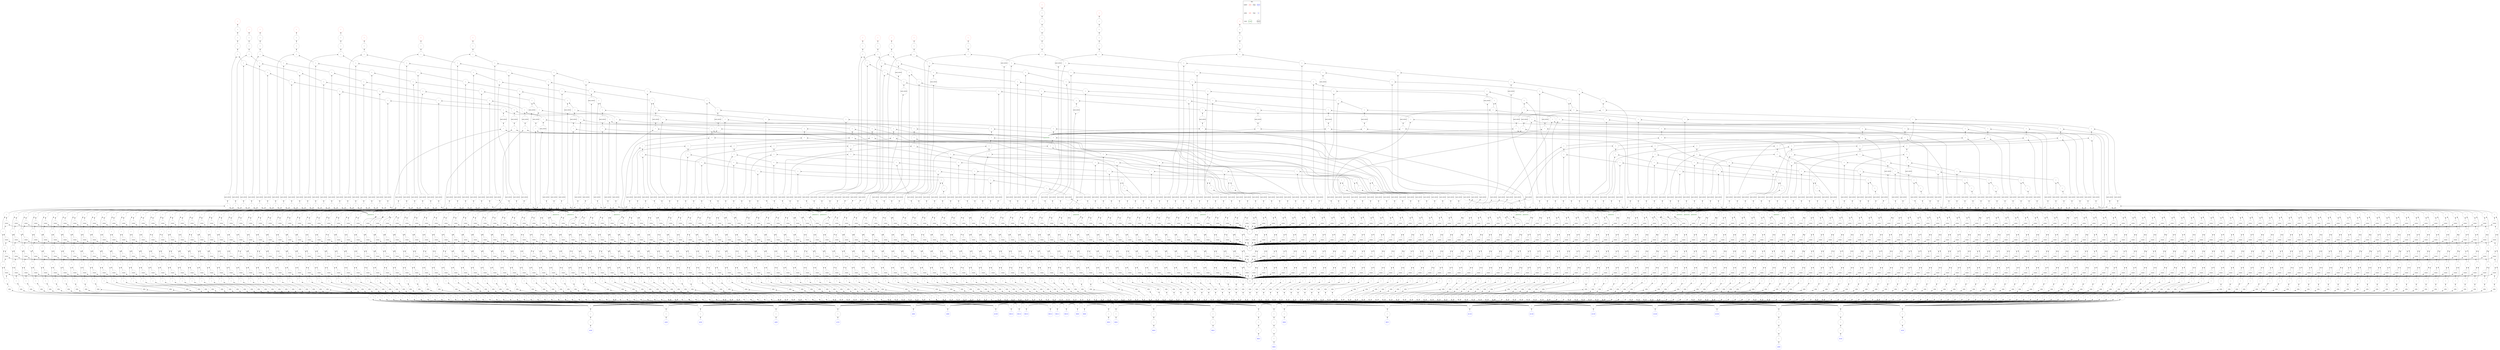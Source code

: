 digraph "matrix_mul_16_16x16_16_log" {
node [shape=circle width=1 margin=0]
edge [dir=back]
plaintext15 [label="plaintext15" style=dotted color=darkgreen fontcolor=darkgreen]
1 [label="1" style=solid]
2 [label="2" style=solid]
4 [label="4" style=solid]
8 [label="8" style=solid]
ciphertext92 [label="B[][15]" style=dashed color=blue fontcolor=blue]
ciphertext93 [label="=" style=dashed]
ciphertext93 -> ciphertext92
ciphertext0 [label="A[0][]" style=dashed color=blue fontcolor=blue]
ciphertext1 [label="=" style=dashed]
ciphertext1 -> ciphertext0
ciphertext4 [label="=" style=dashed]
ciphertext4 -> ciphertext1
ciphertext7 [label="=" style=dashed]
ciphertext7 -> ciphertext4
ciphertext13 [label="=" style=dashed]
ciphertext13 -> ciphertext7
ciphertext25 [label="=" style=dashed]
ciphertext25 -> ciphertext13
ciphertext4750 [label="*" style=dashed]
ciphertext4750 -> ciphertext25
ciphertext4750 -> ciphertext93
ciphertext291 [label="relin" style=dashed]
ciphertext291 -> ciphertext4750
ciphertext292 [label="=" style=dashed]
ciphertext292 -> ciphertext291
ciphertext293 [label="rotate" style=dashed]
ciphertext293 -> ciphertext292
ciphertext293 -> 8
ciphertext294 [label="+" style=dashed]
ciphertext294 -> ciphertext292
ciphertext294 -> ciphertext293
ciphertext295 [label="rotate" style=dashed]
ciphertext295 -> ciphertext294
ciphertext295 -> 4
ciphertext296 [label="+" style=dashed]
ciphertext296 -> ciphertext294
ciphertext296 -> ciphertext295
ciphertext297 [label="rotate" style=dashed]
ciphertext297 -> ciphertext296
ciphertext297 -> 2
ciphertext298 [label="+" style=dashed]
ciphertext298 -> ciphertext296
ciphertext298 -> ciphertext297
ciphertext299 [label="rotate" style=dashed]
ciphertext299 -> ciphertext298
ciphertext299 -> 1
ciphertext300 [label="+" style=dashed color=black fontcolor=black]
ciphertext300 -> ciphertext298
ciphertext300 -> ciphertext299
ciphertext301 [label="*" style=dashed]
ciphertext301 -> ciphertext300
ciphertext301 -> plaintext15
ciphertext301_level1 [label="mod_switch" style=dashed]
ciphertext301_level1 -> ciphertext301
plaintext14 [label="plaintext14" style=dotted color=darkgreen fontcolor=darkgreen]
ciphertext90 [label="B[][14]" style=dashed color=blue fontcolor=blue]
ciphertext91 [label="=" style=dashed]
ciphertext91 -> ciphertext90
ciphertext4752 [label="*" style=dashed]
ciphertext4752 -> ciphertext25
ciphertext4752 -> ciphertext91
ciphertext278 [label="relin" style=dashed]
ciphertext278 -> ciphertext4752
ciphertext279 [label="=" style=dashed]
ciphertext279 -> ciphertext278
ciphertext280 [label="rotate" style=dashed]
ciphertext280 -> ciphertext279
ciphertext280 -> 8
ciphertext281 [label="+" style=dashed]
ciphertext281 -> ciphertext279
ciphertext281 -> ciphertext280
ciphertext282 [label="rotate" style=dashed]
ciphertext282 -> ciphertext281
ciphertext282 -> 4
ciphertext283 [label="+" style=dashed]
ciphertext283 -> ciphertext281
ciphertext283 -> ciphertext282
ciphertext284 [label="rotate" style=dashed]
ciphertext284 -> ciphertext283
ciphertext284 -> 2
ciphertext285 [label="+" style=dashed]
ciphertext285 -> ciphertext283
ciphertext285 -> ciphertext284
ciphertext286 [label="rotate" style=dashed]
ciphertext286 -> ciphertext285
ciphertext286 -> 1
ciphertext287 [label="+" style=dashed color=black fontcolor=black]
ciphertext287 -> ciphertext285
ciphertext287 -> ciphertext286
ciphertext288 [label="*" style=dashed]
ciphertext288 -> ciphertext287
ciphertext288 -> plaintext14
ciphertext288_level1 [label="mod_switch" style=dashed]
ciphertext288_level1 -> ciphertext288
plaintext13 [label="plaintext13" style=dotted color=darkgreen fontcolor=darkgreen]
ciphertext88 [label="B[][13]" style=dashed color=blue fontcolor=blue]
ciphertext89 [label="=" style=dashed]
ciphertext89 -> ciphertext88
ciphertext4754 [label="*" style=dashed]
ciphertext4754 -> ciphertext25
ciphertext4754 -> ciphertext89
ciphertext265 [label="relin" style=dashed]
ciphertext265 -> ciphertext4754
ciphertext266 [label="=" style=dashed]
ciphertext266 -> ciphertext265
ciphertext267 [label="rotate" style=dashed]
ciphertext267 -> ciphertext266
ciphertext267 -> 8
ciphertext268 [label="+" style=dashed]
ciphertext268 -> ciphertext266
ciphertext268 -> ciphertext267
ciphertext269 [label="rotate" style=dashed]
ciphertext269 -> ciphertext268
ciphertext269 -> 4
ciphertext270 [label="+" style=dashed]
ciphertext270 -> ciphertext268
ciphertext270 -> ciphertext269
ciphertext271 [label="rotate" style=dashed]
ciphertext271 -> ciphertext270
ciphertext271 -> 2
ciphertext272 [label="+" style=dashed]
ciphertext272 -> ciphertext270
ciphertext272 -> ciphertext271
ciphertext273 [label="rotate" style=dashed]
ciphertext273 -> ciphertext272
ciphertext273 -> 1
ciphertext274 [label="+" style=dashed color=black fontcolor=black]
ciphertext274 -> ciphertext272
ciphertext274 -> ciphertext273
ciphertext275 [label="*" style=dashed]
ciphertext275 -> ciphertext274
ciphertext275 -> plaintext13
ciphertext275_level1 [label="mod_switch" style=dashed]
ciphertext275_level1 -> ciphertext275
plaintext12 [label="plaintext12" style=dotted color=darkgreen fontcolor=darkgreen]
ciphertext86 [label="B[][12]" style=dashed color=blue fontcolor=blue]
ciphertext87 [label="=" style=dashed]
ciphertext87 -> ciphertext86
ciphertext4756 [label="*" style=dashed]
ciphertext4756 -> ciphertext25
ciphertext4756 -> ciphertext87
ciphertext252 [label="relin" style=dashed]
ciphertext252 -> ciphertext4756
ciphertext253 [label="=" style=dashed]
ciphertext253 -> ciphertext252
ciphertext254 [label="rotate" style=dashed]
ciphertext254 -> ciphertext253
ciphertext254 -> 8
ciphertext255 [label="+" style=dashed]
ciphertext255 -> ciphertext253
ciphertext255 -> ciphertext254
ciphertext256 [label="rotate" style=dashed]
ciphertext256 -> ciphertext255
ciphertext256 -> 4
ciphertext257 [label="+" style=dashed]
ciphertext257 -> ciphertext255
ciphertext257 -> ciphertext256
ciphertext258 [label="rotate" style=dashed]
ciphertext258 -> ciphertext257
ciphertext258 -> 2
ciphertext259 [label="+" style=dashed]
ciphertext259 -> ciphertext257
ciphertext259 -> ciphertext258
ciphertext260 [label="rotate" style=dashed]
ciphertext260 -> ciphertext259
ciphertext260 -> 1
ciphertext261 [label="+" style=dashed color=black fontcolor=black]
ciphertext261 -> ciphertext259
ciphertext261 -> ciphertext260
ciphertext262 [label="*" style=dashed]
ciphertext262 -> ciphertext261
ciphertext262 -> plaintext12
ciphertext262_level1 [label="mod_switch" style=dashed]
ciphertext262_level1 -> ciphertext262
plaintext11 [label="plaintext11" style=dotted color=darkgreen fontcolor=darkgreen]
ciphertext84 [label="B[][11]" style=dashed color=blue fontcolor=blue]
ciphertext85 [label="=" style=dashed]
ciphertext85 -> ciphertext84
ciphertext4758 [label="*" style=dashed]
ciphertext4758 -> ciphertext25
ciphertext4758 -> ciphertext85
ciphertext239 [label="relin" style=dashed]
ciphertext239 -> ciphertext4758
ciphertext240 [label="=" style=dashed]
ciphertext240 -> ciphertext239
ciphertext241 [label="rotate" style=dashed]
ciphertext241 -> ciphertext240
ciphertext241 -> 8
ciphertext242 [label="+" style=dashed]
ciphertext242 -> ciphertext240
ciphertext242 -> ciphertext241
ciphertext243 [label="rotate" style=dashed]
ciphertext243 -> ciphertext242
ciphertext243 -> 4
ciphertext244 [label="+" style=dashed]
ciphertext244 -> ciphertext242
ciphertext244 -> ciphertext243
ciphertext245 [label="rotate" style=dashed]
ciphertext245 -> ciphertext244
ciphertext245 -> 2
ciphertext246 [label="+" style=dashed]
ciphertext246 -> ciphertext244
ciphertext246 -> ciphertext245
ciphertext247 [label="rotate" style=dashed]
ciphertext247 -> ciphertext246
ciphertext247 -> 1
ciphertext248 [label="+" style=dashed color=black fontcolor=black]
ciphertext248 -> ciphertext246
ciphertext248 -> ciphertext247
ciphertext249 [label="*" style=dashed]
ciphertext249 -> ciphertext248
ciphertext249 -> plaintext11
ciphertext249_level1 [label="mod_switch" style=dashed]
ciphertext249_level1 -> ciphertext249
plaintext10 [label="plaintext10" style=dotted color=darkgreen fontcolor=darkgreen]
ciphertext82 [label="B[][10]" style=dashed color=blue fontcolor=blue]
ciphertext83 [label="=" style=dashed]
ciphertext83 -> ciphertext82
ciphertext4760 [label="*" style=dashed]
ciphertext4760 -> ciphertext25
ciphertext4760 -> ciphertext83
ciphertext226 [label="relin" style=dashed]
ciphertext226 -> ciphertext4760
ciphertext227 [label="=" style=dashed]
ciphertext227 -> ciphertext226
ciphertext228 [label="rotate" style=dashed]
ciphertext228 -> ciphertext227
ciphertext228 -> 8
ciphertext229 [label="+" style=dashed]
ciphertext229 -> ciphertext227
ciphertext229 -> ciphertext228
ciphertext230 [label="rotate" style=dashed]
ciphertext230 -> ciphertext229
ciphertext230 -> 4
ciphertext231 [label="+" style=dashed]
ciphertext231 -> ciphertext229
ciphertext231 -> ciphertext230
ciphertext232 [label="rotate" style=dashed]
ciphertext232 -> ciphertext231
ciphertext232 -> 2
ciphertext233 [label="+" style=dashed]
ciphertext233 -> ciphertext231
ciphertext233 -> ciphertext232
ciphertext234 [label="rotate" style=dashed]
ciphertext234 -> ciphertext233
ciphertext234 -> 1
ciphertext235 [label="+" style=dashed color=black fontcolor=black]
ciphertext235 -> ciphertext233
ciphertext235 -> ciphertext234
ciphertext236 [label="*" style=dashed]
ciphertext236 -> ciphertext235
ciphertext236 -> plaintext10
ciphertext236_level1 [label="mod_switch" style=dashed]
ciphertext236_level1 -> ciphertext236
plaintext9 [label="plaintext9" style=dotted color=darkgreen fontcolor=darkgreen]
ciphertext80 [label="B[][9]" style=dashed color=blue fontcolor=blue]
ciphertext81 [label="=" style=dashed]
ciphertext81 -> ciphertext80
ciphertext4762 [label="*" style=dashed]
ciphertext4762 -> ciphertext25
ciphertext4762 -> ciphertext81
ciphertext213 [label="relin" style=dashed]
ciphertext213 -> ciphertext4762
ciphertext214 [label="=" style=dashed]
ciphertext214 -> ciphertext213
ciphertext215 [label="rotate" style=dashed]
ciphertext215 -> ciphertext214
ciphertext215 -> 8
ciphertext216 [label="+" style=dashed]
ciphertext216 -> ciphertext214
ciphertext216 -> ciphertext215
ciphertext217 [label="rotate" style=dashed]
ciphertext217 -> ciphertext216
ciphertext217 -> 4
ciphertext218 [label="+" style=dashed]
ciphertext218 -> ciphertext216
ciphertext218 -> ciphertext217
ciphertext219 [label="rotate" style=dashed]
ciphertext219 -> ciphertext218
ciphertext219 -> 2
ciphertext220 [label="+" style=dashed]
ciphertext220 -> ciphertext218
ciphertext220 -> ciphertext219
ciphertext221 [label="rotate" style=dashed]
ciphertext221 -> ciphertext220
ciphertext221 -> 1
ciphertext222 [label="+" style=dashed color=black fontcolor=black]
ciphertext222 -> ciphertext220
ciphertext222 -> ciphertext221
ciphertext223 [label="*" style=dashed]
ciphertext223 -> ciphertext222
ciphertext223 -> plaintext9
ciphertext223_level1 [label="mod_switch" style=dashed]
ciphertext223_level1 -> ciphertext223
plaintext8 [label="plaintext8" style=dotted color=darkgreen fontcolor=darkgreen]
ciphertext70 [label="B[][8]" style=dashed color=blue fontcolor=blue]
ciphertext71 [label="=" style=dashed]
ciphertext71 -> ciphertext70
ciphertext4764 [label="*" style=dashed]
ciphertext4764 -> ciphertext25
ciphertext4764 -> ciphertext71
ciphertext200 [label="relin" style=dashed]
ciphertext200 -> ciphertext4764
ciphertext201 [label="=" style=dashed]
ciphertext201 -> ciphertext200
ciphertext202 [label="rotate" style=dashed]
ciphertext202 -> ciphertext201
ciphertext202 -> 8
ciphertext203 [label="+" style=dashed]
ciphertext203 -> ciphertext201
ciphertext203 -> ciphertext202
ciphertext204 [label="rotate" style=dashed]
ciphertext204 -> ciphertext203
ciphertext204 -> 4
ciphertext205 [label="+" style=dashed]
ciphertext205 -> ciphertext203
ciphertext205 -> ciphertext204
ciphertext206 [label="rotate" style=dashed]
ciphertext206 -> ciphertext205
ciphertext206 -> 2
ciphertext207 [label="+" style=dashed]
ciphertext207 -> ciphertext205
ciphertext207 -> ciphertext206
ciphertext208 [label="rotate" style=dashed]
ciphertext208 -> ciphertext207
ciphertext208 -> 1
ciphertext209 [label="+" style=dashed color=black fontcolor=black]
ciphertext209 -> ciphertext207
ciphertext209 -> ciphertext208
ciphertext210 [label="*" style=dashed]
ciphertext210 -> ciphertext209
ciphertext210 -> plaintext8
ciphertext210_level1 [label="mod_switch" style=dashed]
ciphertext210_level1 -> ciphertext210
plaintext7 [label="plaintext7" style=dotted color=darkgreen fontcolor=darkgreen]
ciphertext68 [label="B[][7]" style=dashed color=blue fontcolor=blue]
ciphertext69 [label="=" style=dashed]
ciphertext69 -> ciphertext68
ciphertext79 [label="=" style=dashed]
ciphertext79 -> ciphertext69
ciphertext4766 [label="*" style=dashed]
ciphertext4766 -> ciphertext25
ciphertext4766 -> ciphertext79
ciphertext187 [label="relin" style=dashed]
ciphertext187 -> ciphertext4766
ciphertext188 [label="=" style=dashed]
ciphertext188 -> ciphertext187
ciphertext189 [label="rotate" style=dashed]
ciphertext189 -> ciphertext188
ciphertext189 -> 8
ciphertext190 [label="+" style=dashed]
ciphertext190 -> ciphertext188
ciphertext190 -> ciphertext189
ciphertext191 [label="rotate" style=dashed]
ciphertext191 -> ciphertext190
ciphertext191 -> 4
ciphertext192 [label="+" style=dashed]
ciphertext192 -> ciphertext190
ciphertext192 -> ciphertext191
ciphertext193 [label="rotate" style=dashed]
ciphertext193 -> ciphertext192
ciphertext193 -> 2
ciphertext194 [label="+" style=dashed]
ciphertext194 -> ciphertext192
ciphertext194 -> ciphertext193
ciphertext195 [label="rotate" style=dashed]
ciphertext195 -> ciphertext194
ciphertext195 -> 1
ciphertext196 [label="+" style=dashed color=black fontcolor=black]
ciphertext196 -> ciphertext194
ciphertext196 -> ciphertext195
ciphertext197 [label="*" style=dashed]
ciphertext197 -> ciphertext196
ciphertext197 -> plaintext7
ciphertext197_level1 [label="mod_switch" style=dashed]
ciphertext197_level1 -> ciphertext197
plaintext6 [label="plaintext6" style=dotted color=darkgreen fontcolor=darkgreen]
ciphertext66 [label="B[][6]" style=dashed color=blue fontcolor=blue]
ciphertext67 [label="=" style=dashed]
ciphertext67 -> ciphertext66
ciphertext78 [label="=" style=dashed]
ciphertext78 -> ciphertext67
ciphertext4768 [label="*" style=dashed]
ciphertext4768 -> ciphertext25
ciphertext4768 -> ciphertext78
ciphertext174 [label="relin" style=dashed]
ciphertext174 -> ciphertext4768
ciphertext175 [label="=" style=dashed]
ciphertext175 -> ciphertext174
ciphertext176 [label="rotate" style=dashed]
ciphertext176 -> ciphertext175
ciphertext176 -> 8
ciphertext177 [label="+" style=dashed]
ciphertext177 -> ciphertext175
ciphertext177 -> ciphertext176
ciphertext178 [label="rotate" style=dashed]
ciphertext178 -> ciphertext177
ciphertext178 -> 4
ciphertext179 [label="+" style=dashed]
ciphertext179 -> ciphertext177
ciphertext179 -> ciphertext178
ciphertext180 [label="rotate" style=dashed]
ciphertext180 -> ciphertext179
ciphertext180 -> 2
ciphertext181 [label="+" style=dashed]
ciphertext181 -> ciphertext179
ciphertext181 -> ciphertext180
ciphertext182 [label="rotate" style=dashed]
ciphertext182 -> ciphertext181
ciphertext182 -> 1
ciphertext183 [label="+" style=dashed color=black fontcolor=black]
ciphertext183 -> ciphertext181
ciphertext183 -> ciphertext182
ciphertext184 [label="*" style=dashed]
ciphertext184 -> ciphertext183
ciphertext184 -> plaintext6
ciphertext184_level1 [label="mod_switch" style=dashed]
ciphertext184_level1 -> ciphertext184
plaintext5 [label="plaintext5" style=dotted color=darkgreen fontcolor=darkgreen]
ciphertext64 [label="B[][5]" style=dashed color=blue fontcolor=blue]
ciphertext65 [label="=" style=dashed]
ciphertext65 -> ciphertext64
ciphertext77 [label="=" style=dashed]
ciphertext77 -> ciphertext65
ciphertext4770 [label="*" style=dashed]
ciphertext4770 -> ciphertext25
ciphertext4770 -> ciphertext77
ciphertext161 [label="relin" style=dashed]
ciphertext161 -> ciphertext4770
ciphertext162 [label="=" style=dashed]
ciphertext162 -> ciphertext161
ciphertext163 [label="rotate" style=dashed]
ciphertext163 -> ciphertext162
ciphertext163 -> 8
ciphertext164 [label="+" style=dashed]
ciphertext164 -> ciphertext162
ciphertext164 -> ciphertext163
ciphertext165 [label="rotate" style=dashed]
ciphertext165 -> ciphertext164
ciphertext165 -> 4
ciphertext166 [label="+" style=dashed]
ciphertext166 -> ciphertext164
ciphertext166 -> ciphertext165
ciphertext167 [label="rotate" style=dashed]
ciphertext167 -> ciphertext166
ciphertext167 -> 2
ciphertext168 [label="+" style=dashed]
ciphertext168 -> ciphertext166
ciphertext168 -> ciphertext167
ciphertext169 [label="rotate" style=dashed]
ciphertext169 -> ciphertext168
ciphertext169 -> 1
ciphertext170 [label="+" style=dashed color=black fontcolor=black]
ciphertext170 -> ciphertext168
ciphertext170 -> ciphertext169
ciphertext171 [label="*" style=dashed]
ciphertext171 -> ciphertext170
ciphertext171 -> plaintext5
ciphertext171_level1 [label="mod_switch" style=dashed]
ciphertext171_level1 -> ciphertext171
plaintext4 [label="plaintext4" style=dotted color=darkgreen fontcolor=darkgreen]
ciphertext58 [label="B[][4]" style=dashed color=blue fontcolor=blue]
ciphertext59 [label="=" style=dashed]
ciphertext59 -> ciphertext58
ciphertext76 [label="=" style=dashed]
ciphertext76 -> ciphertext59
ciphertext4772 [label="*" style=dashed]
ciphertext4772 -> ciphertext25
ciphertext4772 -> ciphertext76
ciphertext148 [label="relin" style=dashed]
ciphertext148 -> ciphertext4772
ciphertext149 [label="=" style=dashed]
ciphertext149 -> ciphertext148
ciphertext150 [label="rotate" style=dashed]
ciphertext150 -> ciphertext149
ciphertext150 -> 8
ciphertext151 [label="+" style=dashed]
ciphertext151 -> ciphertext149
ciphertext151 -> ciphertext150
ciphertext152 [label="rotate" style=dashed]
ciphertext152 -> ciphertext151
ciphertext152 -> 4
ciphertext153 [label="+" style=dashed]
ciphertext153 -> ciphertext151
ciphertext153 -> ciphertext152
ciphertext154 [label="rotate" style=dashed]
ciphertext154 -> ciphertext153
ciphertext154 -> 2
ciphertext155 [label="+" style=dashed]
ciphertext155 -> ciphertext153
ciphertext155 -> ciphertext154
ciphertext156 [label="rotate" style=dashed]
ciphertext156 -> ciphertext155
ciphertext156 -> 1
ciphertext157 [label="+" style=dashed color=black fontcolor=black]
ciphertext157 -> ciphertext155
ciphertext157 -> ciphertext156
ciphertext158 [label="*" style=dashed]
ciphertext158 -> ciphertext157
ciphertext158 -> plaintext4
ciphertext158_level1 [label="mod_switch" style=dashed]
ciphertext158_level1 -> ciphertext158
plaintext3 [label="plaintext3" style=dotted color=darkgreen fontcolor=darkgreen]
ciphertext56 [label="B[][3]" style=dashed color=blue fontcolor=blue]
ciphertext57 [label="=" style=dashed]
ciphertext57 -> ciphertext56
ciphertext63 [label="=" style=dashed]
ciphertext63 -> ciphertext57
ciphertext75 [label="=" style=dashed]
ciphertext75 -> ciphertext63
ciphertext4774 [label="*" style=dashed]
ciphertext4774 -> ciphertext25
ciphertext4774 -> ciphertext75
ciphertext135 [label="relin" style=dashed]
ciphertext135 -> ciphertext4774
ciphertext136 [label="=" style=dashed]
ciphertext136 -> ciphertext135
ciphertext137 [label="rotate" style=dashed]
ciphertext137 -> ciphertext136
ciphertext137 -> 8
ciphertext138 [label="+" style=dashed]
ciphertext138 -> ciphertext136
ciphertext138 -> ciphertext137
ciphertext139 [label="rotate" style=dashed]
ciphertext139 -> ciphertext138
ciphertext139 -> 4
ciphertext140 [label="+" style=dashed]
ciphertext140 -> ciphertext138
ciphertext140 -> ciphertext139
ciphertext141 [label="rotate" style=dashed]
ciphertext141 -> ciphertext140
ciphertext141 -> 2
ciphertext142 [label="+" style=dashed]
ciphertext142 -> ciphertext140
ciphertext142 -> ciphertext141
ciphertext143 [label="rotate" style=dashed]
ciphertext143 -> ciphertext142
ciphertext143 -> 1
ciphertext144 [label="+" style=dashed color=black fontcolor=black]
ciphertext144 -> ciphertext142
ciphertext144 -> ciphertext143
ciphertext145 [label="*" style=dashed]
ciphertext145 -> ciphertext144
ciphertext145 -> plaintext3
ciphertext145_level1 [label="mod_switch" style=dashed]
ciphertext145_level1 -> ciphertext145
plaintext2 [label="plaintext2" style=dotted color=darkgreen fontcolor=darkgreen]
ciphertext52 [label="B[][2]" style=dashed color=blue fontcolor=blue]
ciphertext53 [label="=" style=dashed]
ciphertext53 -> ciphertext52
ciphertext62 [label="=" style=dashed]
ciphertext62 -> ciphertext53
ciphertext74 [label="=" style=dashed]
ciphertext74 -> ciphertext62
ciphertext4776 [label="*" style=dashed]
ciphertext4776 -> ciphertext25
ciphertext4776 -> ciphertext74
ciphertext122 [label="relin" style=dashed]
ciphertext122 -> ciphertext4776
ciphertext123 [label="=" style=dashed]
ciphertext123 -> ciphertext122
ciphertext124 [label="rotate" style=dashed]
ciphertext124 -> ciphertext123
ciphertext124 -> 8
ciphertext125 [label="+" style=dashed]
ciphertext125 -> ciphertext123
ciphertext125 -> ciphertext124
ciphertext126 [label="rotate" style=dashed]
ciphertext126 -> ciphertext125
ciphertext126 -> 4
ciphertext127 [label="+" style=dashed]
ciphertext127 -> ciphertext125
ciphertext127 -> ciphertext126
ciphertext128 [label="rotate" style=dashed]
ciphertext128 -> ciphertext127
ciphertext128 -> 2
ciphertext129 [label="+" style=dashed]
ciphertext129 -> ciphertext127
ciphertext129 -> ciphertext128
ciphertext130 [label="rotate" style=dashed]
ciphertext130 -> ciphertext129
ciphertext130 -> 1
ciphertext131 [label="+" style=dashed color=black fontcolor=black]
ciphertext131 -> ciphertext129
ciphertext131 -> ciphertext130
ciphertext132 [label="*" style=dashed]
ciphertext132 -> ciphertext131
ciphertext132 -> plaintext2
ciphertext132_level1 [label="mod_switch" style=dashed]
ciphertext132_level1 -> ciphertext132
plaintext1 [label="plaintext1" style=dotted color=darkgreen fontcolor=darkgreen]
ciphertext49 [label="B[][1]" style=dashed color=blue fontcolor=blue]
ciphertext50 [label="=" style=dashed]
ciphertext50 -> ciphertext49
ciphertext55 [label="=" style=dashed]
ciphertext55 -> ciphertext50
ciphertext61 [label="=" style=dashed]
ciphertext61 -> ciphertext55
ciphertext73 [label="=" style=dashed]
ciphertext73 -> ciphertext61
ciphertext4778 [label="*" style=dashed]
ciphertext4778 -> ciphertext25
ciphertext4778 -> ciphertext73
ciphertext109 [label="relin" style=dashed]
ciphertext109 -> ciphertext4778
ciphertext110 [label="=" style=dashed]
ciphertext110 -> ciphertext109
ciphertext111 [label="rotate" style=dashed]
ciphertext111 -> ciphertext110
ciphertext111 -> 8
ciphertext112 [label="+" style=dashed]
ciphertext112 -> ciphertext110
ciphertext112 -> ciphertext111
ciphertext113 [label="rotate" style=dashed]
ciphertext113 -> ciphertext112
ciphertext113 -> 4
ciphertext114 [label="+" style=dashed]
ciphertext114 -> ciphertext112
ciphertext114 -> ciphertext113
ciphertext115 [label="rotate" style=dashed]
ciphertext115 -> ciphertext114
ciphertext115 -> 2
ciphertext116 [label="+" style=dashed]
ciphertext116 -> ciphertext114
ciphertext116 -> ciphertext115
ciphertext117 [label="rotate" style=dashed]
ciphertext117 -> ciphertext116
ciphertext117 -> 1
ciphertext118 [label="+" style=dashed color=black fontcolor=black]
ciphertext118 -> ciphertext116
ciphertext118 -> ciphertext117
ciphertext119 [label="*" style=dashed]
ciphertext119 -> ciphertext118
ciphertext119 -> plaintext1
ciphertext119_level1 [label="mod_switch" style=dashed]
ciphertext119_level1 -> ciphertext119
plaintext0 [label="plaintext0" style=dotted color=darkgreen fontcolor=darkgreen]
ciphertext47 [label="B[][0]" style=dashed color=blue fontcolor=blue]
ciphertext48 [label="=" style=dashed]
ciphertext48 -> ciphertext47
ciphertext51 [label="=" style=dashed]
ciphertext51 -> ciphertext48
ciphertext54 [label="=" style=dashed]
ciphertext54 -> ciphertext51
ciphertext60 [label="=" style=dashed]
ciphertext60 -> ciphertext54
ciphertext72 [label="=" style=dashed]
ciphertext72 -> ciphertext60
ciphertext4780 [label="*" style=dashed]
ciphertext4780 -> ciphertext25
ciphertext4780 -> ciphertext72
ciphertext96 [label="relin" style=dashed]
ciphertext96 -> ciphertext4780
ciphertext97 [label="=" style=dashed]
ciphertext97 -> ciphertext96
ciphertext98 [label="rotate" style=dashed]
ciphertext98 -> ciphertext97
ciphertext98 -> 8
ciphertext99 [label="+" style=dashed]
ciphertext99 -> ciphertext97
ciphertext99 -> ciphertext98
ciphertext100 [label="rotate" style=dashed]
ciphertext100 -> ciphertext99
ciphertext100 -> 4
ciphertext101 [label="+" style=dashed]
ciphertext101 -> ciphertext99
ciphertext101 -> ciphertext100
ciphertext102 [label="rotate" style=dashed]
ciphertext102 -> ciphertext101
ciphertext102 -> 2
ciphertext103 [label="+" style=dashed]
ciphertext103 -> ciphertext101
ciphertext103 -> ciphertext102
ciphertext104 [label="rotate" style=dashed]
ciphertext104 -> ciphertext103
ciphertext104 -> 1
ciphertext105 [label="+" style=dashed color=black fontcolor=black]
ciphertext105 -> ciphertext103
ciphertext105 -> ciphertext104
ciphertext106 [label="*" style=dashed]
ciphertext106 -> ciphertext105
ciphertext106 -> plaintext0
ciphertext106_level1 [label="mod_switch" style=dashed]
ciphertext106_level1 -> ciphertext106
ciphertext107 [label="=" style=dashed]
ciphertext107 -> ciphertext106_level1
ciphertext120 [label="+" style=dashed]
ciphertext120 -> ciphertext107
ciphertext120 -> ciphertext119_level1
ciphertext133 [label="+" style=dashed]
ciphertext133 -> ciphertext120
ciphertext133 -> ciphertext132_level1
ciphertext146 [label="+" style=dashed]
ciphertext146 -> ciphertext133
ciphertext146 -> ciphertext145_level1
ciphertext159 [label="+" style=dashed]
ciphertext159 -> ciphertext146
ciphertext159 -> ciphertext158_level1
ciphertext172 [label="+" style=dashed]
ciphertext172 -> ciphertext159
ciphertext172 -> ciphertext171_level1
ciphertext185 [label="+" style=dashed]
ciphertext185 -> ciphertext172
ciphertext185 -> ciphertext184_level1
ciphertext198 [label="+" style=dashed]
ciphertext198 -> ciphertext185
ciphertext198 -> ciphertext197_level1
ciphertext211 [label="+" style=dashed]
ciphertext211 -> ciphertext198
ciphertext211 -> ciphertext210_level1
ciphertext224 [label="+" style=dashed]
ciphertext224 -> ciphertext211
ciphertext224 -> ciphertext223_level1
ciphertext237 [label="+" style=dashed]
ciphertext237 -> ciphertext224
ciphertext237 -> ciphertext236_level1
ciphertext250 [label="+" style=dashed]
ciphertext250 -> ciphertext237
ciphertext250 -> ciphertext249_level1
ciphertext263 [label="+" style=dashed]
ciphertext263 -> ciphertext250
ciphertext263 -> ciphertext262_level1
ciphertext276 [label="+" style=dashed]
ciphertext276 -> ciphertext263
ciphertext276 -> ciphertext275_level1
ciphertext289 [label="+" style=dashed]
ciphertext289 -> ciphertext276
ciphertext289 -> ciphertext288_level1
ciphertext302 [label="+" style=dashed color=black fontcolor=black]
ciphertext302 -> ciphertext289
ciphertext302 -> ciphertext301_level1
ciphertext303 [label="=" style=dashed]
ciphertext303 -> ciphertext302
ciphertext514 [label="=" style=dashed]
ciphertext514 -> ciphertext303
ciphertext725 [label="=" style=dashed]
ciphertext725 -> ciphertext514
ciphertext1147 [label="=" style=dashed]
ciphertext1147 -> ciphertext725
ciphertext1991 [label="=" style=dashed]
ciphertext1991 -> ciphertext1147
ciphertext3470 [label="=" style=dashed color=red fontcolor=red]
ciphertext3470 -> ciphertext1991
ciphertext2 [label="A[1][]" style=dashed color=blue fontcolor=blue]
ciphertext3 [label="=" style=dashed]
ciphertext3 -> ciphertext2
ciphertext8 [label="=" style=dashed]
ciphertext8 -> ciphertext3
ciphertext14 [label="=" style=dashed]
ciphertext14 -> ciphertext8
ciphertext26 [label="=" style=dashed]
ciphertext26 -> ciphertext14
ciphertext4782 [label="*" style=dashed]
ciphertext4782 -> ciphertext26
ciphertext4782 -> ciphertext93
ciphertext501 [label="relin" style=dashed]
ciphertext501 -> ciphertext4782
ciphertext502 [label="=" style=dashed]
ciphertext502 -> ciphertext501
ciphertext503 [label="rotate" style=dashed]
ciphertext503 -> ciphertext502
ciphertext503 -> 8
ciphertext504 [label="+" style=dashed]
ciphertext504 -> ciphertext502
ciphertext504 -> ciphertext503
ciphertext505 [label="rotate" style=dashed]
ciphertext505 -> ciphertext504
ciphertext505 -> 4
ciphertext506 [label="+" style=dashed]
ciphertext506 -> ciphertext504
ciphertext506 -> ciphertext505
ciphertext507 [label="rotate" style=dashed]
ciphertext507 -> ciphertext506
ciphertext507 -> 2
ciphertext508 [label="+" style=dashed]
ciphertext508 -> ciphertext506
ciphertext508 -> ciphertext507
ciphertext509 [label="rotate" style=dashed]
ciphertext509 -> ciphertext508
ciphertext509 -> 1
ciphertext510 [label="+" style=dashed color=black fontcolor=black]
ciphertext510 -> ciphertext508
ciphertext510 -> ciphertext509
ciphertext511 [label="*" style=dashed]
ciphertext511 -> ciphertext510
ciphertext511 -> plaintext15
ciphertext511_level1 [label="mod_switch" style=dashed]
ciphertext511_level1 -> ciphertext511
ciphertext4784 [label="*" style=dashed]
ciphertext4784 -> ciphertext26
ciphertext4784 -> ciphertext91
ciphertext488 [label="relin" style=dashed]
ciphertext488 -> ciphertext4784
ciphertext489 [label="=" style=dashed]
ciphertext489 -> ciphertext488
ciphertext490 [label="rotate" style=dashed]
ciphertext490 -> ciphertext489
ciphertext490 -> 8
ciphertext491 [label="+" style=dashed]
ciphertext491 -> ciphertext489
ciphertext491 -> ciphertext490
ciphertext492 [label="rotate" style=dashed]
ciphertext492 -> ciphertext491
ciphertext492 -> 4
ciphertext493 [label="+" style=dashed]
ciphertext493 -> ciphertext491
ciphertext493 -> ciphertext492
ciphertext494 [label="rotate" style=dashed]
ciphertext494 -> ciphertext493
ciphertext494 -> 2
ciphertext495 [label="+" style=dashed]
ciphertext495 -> ciphertext493
ciphertext495 -> ciphertext494
ciphertext496 [label="rotate" style=dashed]
ciphertext496 -> ciphertext495
ciphertext496 -> 1
ciphertext497 [label="+" style=dashed color=black fontcolor=black]
ciphertext497 -> ciphertext495
ciphertext497 -> ciphertext496
ciphertext498 [label="*" style=dashed]
ciphertext498 -> ciphertext497
ciphertext498 -> plaintext14
ciphertext498_level1 [label="mod_switch" style=dashed]
ciphertext498_level1 -> ciphertext498
ciphertext4786 [label="*" style=dashed]
ciphertext4786 -> ciphertext26
ciphertext4786 -> ciphertext89
ciphertext475 [label="relin" style=dashed]
ciphertext475 -> ciphertext4786
ciphertext476 [label="=" style=dashed]
ciphertext476 -> ciphertext475
ciphertext477 [label="rotate" style=dashed]
ciphertext477 -> ciphertext476
ciphertext477 -> 8
ciphertext478 [label="+" style=dashed]
ciphertext478 -> ciphertext476
ciphertext478 -> ciphertext477
ciphertext479 [label="rotate" style=dashed]
ciphertext479 -> ciphertext478
ciphertext479 -> 4
ciphertext480 [label="+" style=dashed]
ciphertext480 -> ciphertext478
ciphertext480 -> ciphertext479
ciphertext481 [label="rotate" style=dashed]
ciphertext481 -> ciphertext480
ciphertext481 -> 2
ciphertext482 [label="+" style=dashed]
ciphertext482 -> ciphertext480
ciphertext482 -> ciphertext481
ciphertext483 [label="rotate" style=dashed]
ciphertext483 -> ciphertext482
ciphertext483 -> 1
ciphertext484 [label="+" style=dashed color=black fontcolor=black]
ciphertext484 -> ciphertext482
ciphertext484 -> ciphertext483
ciphertext485 [label="*" style=dashed]
ciphertext485 -> ciphertext484
ciphertext485 -> plaintext13
ciphertext485_level1 [label="mod_switch" style=dashed]
ciphertext485_level1 -> ciphertext485
ciphertext4788 [label="*" style=dashed]
ciphertext4788 -> ciphertext26
ciphertext4788 -> ciphertext87
ciphertext462 [label="relin" style=dashed]
ciphertext462 -> ciphertext4788
ciphertext463 [label="=" style=dashed]
ciphertext463 -> ciphertext462
ciphertext464 [label="rotate" style=dashed]
ciphertext464 -> ciphertext463
ciphertext464 -> 8
ciphertext465 [label="+" style=dashed]
ciphertext465 -> ciphertext463
ciphertext465 -> ciphertext464
ciphertext466 [label="rotate" style=dashed]
ciphertext466 -> ciphertext465
ciphertext466 -> 4
ciphertext467 [label="+" style=dashed]
ciphertext467 -> ciphertext465
ciphertext467 -> ciphertext466
ciphertext468 [label="rotate" style=dashed]
ciphertext468 -> ciphertext467
ciphertext468 -> 2
ciphertext469 [label="+" style=dashed]
ciphertext469 -> ciphertext467
ciphertext469 -> ciphertext468
ciphertext470 [label="rotate" style=dashed]
ciphertext470 -> ciphertext469
ciphertext470 -> 1
ciphertext471 [label="+" style=dashed color=black fontcolor=black]
ciphertext471 -> ciphertext469
ciphertext471 -> ciphertext470
ciphertext472 [label="*" style=dashed]
ciphertext472 -> ciphertext471
ciphertext472 -> plaintext12
ciphertext472_level1 [label="mod_switch" style=dashed]
ciphertext472_level1 -> ciphertext472
ciphertext4790 [label="*" style=dashed]
ciphertext4790 -> ciphertext26
ciphertext4790 -> ciphertext85
ciphertext449 [label="relin" style=dashed]
ciphertext449 -> ciphertext4790
ciphertext450 [label="=" style=dashed]
ciphertext450 -> ciphertext449
ciphertext451 [label="rotate" style=dashed]
ciphertext451 -> ciphertext450
ciphertext451 -> 8
ciphertext452 [label="+" style=dashed]
ciphertext452 -> ciphertext450
ciphertext452 -> ciphertext451
ciphertext453 [label="rotate" style=dashed]
ciphertext453 -> ciphertext452
ciphertext453 -> 4
ciphertext454 [label="+" style=dashed]
ciphertext454 -> ciphertext452
ciphertext454 -> ciphertext453
ciphertext455 [label="rotate" style=dashed]
ciphertext455 -> ciphertext454
ciphertext455 -> 2
ciphertext456 [label="+" style=dashed]
ciphertext456 -> ciphertext454
ciphertext456 -> ciphertext455
ciphertext457 [label="rotate" style=dashed]
ciphertext457 -> ciphertext456
ciphertext457 -> 1
ciphertext458 [label="+" style=dashed color=black fontcolor=black]
ciphertext458 -> ciphertext456
ciphertext458 -> ciphertext457
ciphertext459 [label="*" style=dashed]
ciphertext459 -> ciphertext458
ciphertext459 -> plaintext11
ciphertext459_level1 [label="mod_switch" style=dashed]
ciphertext459_level1 -> ciphertext459
ciphertext4792 [label="*" style=dashed]
ciphertext4792 -> ciphertext26
ciphertext4792 -> ciphertext83
ciphertext436 [label="relin" style=dashed]
ciphertext436 -> ciphertext4792
ciphertext437 [label="=" style=dashed]
ciphertext437 -> ciphertext436
ciphertext438 [label="rotate" style=dashed]
ciphertext438 -> ciphertext437
ciphertext438 -> 8
ciphertext439 [label="+" style=dashed]
ciphertext439 -> ciphertext437
ciphertext439 -> ciphertext438
ciphertext440 [label="rotate" style=dashed]
ciphertext440 -> ciphertext439
ciphertext440 -> 4
ciphertext441 [label="+" style=dashed]
ciphertext441 -> ciphertext439
ciphertext441 -> ciphertext440
ciphertext442 [label="rotate" style=dashed]
ciphertext442 -> ciphertext441
ciphertext442 -> 2
ciphertext443 [label="+" style=dashed]
ciphertext443 -> ciphertext441
ciphertext443 -> ciphertext442
ciphertext444 [label="rotate" style=dashed]
ciphertext444 -> ciphertext443
ciphertext444 -> 1
ciphertext445 [label="+" style=dashed color=black fontcolor=black]
ciphertext445 -> ciphertext443
ciphertext445 -> ciphertext444
ciphertext446 [label="*" style=dashed]
ciphertext446 -> ciphertext445
ciphertext446 -> plaintext10
ciphertext446_level1 [label="mod_switch" style=dashed]
ciphertext446_level1 -> ciphertext446
ciphertext4794 [label="*" style=dashed]
ciphertext4794 -> ciphertext26
ciphertext4794 -> ciphertext81
ciphertext423 [label="relin" style=dashed]
ciphertext423 -> ciphertext4794
ciphertext424 [label="=" style=dashed]
ciphertext424 -> ciphertext423
ciphertext425 [label="rotate" style=dashed]
ciphertext425 -> ciphertext424
ciphertext425 -> 8
ciphertext426 [label="+" style=dashed]
ciphertext426 -> ciphertext424
ciphertext426 -> ciphertext425
ciphertext427 [label="rotate" style=dashed]
ciphertext427 -> ciphertext426
ciphertext427 -> 4
ciphertext428 [label="+" style=dashed]
ciphertext428 -> ciphertext426
ciphertext428 -> ciphertext427
ciphertext429 [label="rotate" style=dashed]
ciphertext429 -> ciphertext428
ciphertext429 -> 2
ciphertext430 [label="+" style=dashed]
ciphertext430 -> ciphertext428
ciphertext430 -> ciphertext429
ciphertext431 [label="rotate" style=dashed]
ciphertext431 -> ciphertext430
ciphertext431 -> 1
ciphertext432 [label="+" style=dashed color=black fontcolor=black]
ciphertext432 -> ciphertext430
ciphertext432 -> ciphertext431
ciphertext433 [label="*" style=dashed]
ciphertext433 -> ciphertext432
ciphertext433 -> plaintext9
ciphertext433_level1 [label="mod_switch" style=dashed]
ciphertext433_level1 -> ciphertext433
ciphertext4796 [label="*" style=dashed]
ciphertext4796 -> ciphertext26
ciphertext4796 -> ciphertext71
ciphertext410 [label="relin" style=dashed]
ciphertext410 -> ciphertext4796
ciphertext411 [label="=" style=dashed]
ciphertext411 -> ciphertext410
ciphertext412 [label="rotate" style=dashed]
ciphertext412 -> ciphertext411
ciphertext412 -> 8
ciphertext413 [label="+" style=dashed]
ciphertext413 -> ciphertext411
ciphertext413 -> ciphertext412
ciphertext414 [label="rotate" style=dashed]
ciphertext414 -> ciphertext413
ciphertext414 -> 4
ciphertext415 [label="+" style=dashed]
ciphertext415 -> ciphertext413
ciphertext415 -> ciphertext414
ciphertext416 [label="rotate" style=dashed]
ciphertext416 -> ciphertext415
ciphertext416 -> 2
ciphertext417 [label="+" style=dashed]
ciphertext417 -> ciphertext415
ciphertext417 -> ciphertext416
ciphertext418 [label="rotate" style=dashed]
ciphertext418 -> ciphertext417
ciphertext418 -> 1
ciphertext419 [label="+" style=dashed color=black fontcolor=black]
ciphertext419 -> ciphertext417
ciphertext419 -> ciphertext418
ciphertext420 [label="*" style=dashed]
ciphertext420 -> ciphertext419
ciphertext420 -> plaintext8
ciphertext420_level1 [label="mod_switch" style=dashed]
ciphertext420_level1 -> ciphertext420
ciphertext4798 [label="*" style=dashed]
ciphertext4798 -> ciphertext26
ciphertext4798 -> ciphertext79
ciphertext397 [label="relin" style=dashed]
ciphertext397 -> ciphertext4798
ciphertext398 [label="=" style=dashed]
ciphertext398 -> ciphertext397
ciphertext399 [label="rotate" style=dashed]
ciphertext399 -> ciphertext398
ciphertext399 -> 8
ciphertext400 [label="+" style=dashed]
ciphertext400 -> ciphertext398
ciphertext400 -> ciphertext399
ciphertext401 [label="rotate" style=dashed]
ciphertext401 -> ciphertext400
ciphertext401 -> 4
ciphertext402 [label="+" style=dashed]
ciphertext402 -> ciphertext400
ciphertext402 -> ciphertext401
ciphertext403 [label="rotate" style=dashed]
ciphertext403 -> ciphertext402
ciphertext403 -> 2
ciphertext404 [label="+" style=dashed]
ciphertext404 -> ciphertext402
ciphertext404 -> ciphertext403
ciphertext405 [label="rotate" style=dashed]
ciphertext405 -> ciphertext404
ciphertext405 -> 1
ciphertext406 [label="+" style=dashed color=black fontcolor=black]
ciphertext406 -> ciphertext404
ciphertext406 -> ciphertext405
ciphertext407 [label="*" style=dashed]
ciphertext407 -> ciphertext406
ciphertext407 -> plaintext7
ciphertext407_level1 [label="mod_switch" style=dashed]
ciphertext407_level1 -> ciphertext407
ciphertext4800 [label="*" style=dashed]
ciphertext4800 -> ciphertext26
ciphertext4800 -> ciphertext78
ciphertext384 [label="relin" style=dashed]
ciphertext384 -> ciphertext4800
ciphertext385 [label="=" style=dashed]
ciphertext385 -> ciphertext384
ciphertext386 [label="rotate" style=dashed]
ciphertext386 -> ciphertext385
ciphertext386 -> 8
ciphertext387 [label="+" style=dashed]
ciphertext387 -> ciphertext385
ciphertext387 -> ciphertext386
ciphertext388 [label="rotate" style=dashed]
ciphertext388 -> ciphertext387
ciphertext388 -> 4
ciphertext389 [label="+" style=dashed]
ciphertext389 -> ciphertext387
ciphertext389 -> ciphertext388
ciphertext390 [label="rotate" style=dashed]
ciphertext390 -> ciphertext389
ciphertext390 -> 2
ciphertext391 [label="+" style=dashed]
ciphertext391 -> ciphertext389
ciphertext391 -> ciphertext390
ciphertext392 [label="rotate" style=dashed]
ciphertext392 -> ciphertext391
ciphertext392 -> 1
ciphertext393 [label="+" style=dashed color=black fontcolor=black]
ciphertext393 -> ciphertext391
ciphertext393 -> ciphertext392
ciphertext394 [label="*" style=dashed]
ciphertext394 -> ciphertext393
ciphertext394 -> plaintext6
ciphertext394_level1 [label="mod_switch" style=dashed]
ciphertext394_level1 -> ciphertext394
ciphertext4802 [label="*" style=dashed]
ciphertext4802 -> ciphertext26
ciphertext4802 -> ciphertext77
ciphertext371 [label="relin" style=dashed]
ciphertext371 -> ciphertext4802
ciphertext372 [label="=" style=dashed]
ciphertext372 -> ciphertext371
ciphertext373 [label="rotate" style=dashed]
ciphertext373 -> ciphertext372
ciphertext373 -> 8
ciphertext374 [label="+" style=dashed]
ciphertext374 -> ciphertext372
ciphertext374 -> ciphertext373
ciphertext375 [label="rotate" style=dashed]
ciphertext375 -> ciphertext374
ciphertext375 -> 4
ciphertext376 [label="+" style=dashed]
ciphertext376 -> ciphertext374
ciphertext376 -> ciphertext375
ciphertext377 [label="rotate" style=dashed]
ciphertext377 -> ciphertext376
ciphertext377 -> 2
ciphertext378 [label="+" style=dashed]
ciphertext378 -> ciphertext376
ciphertext378 -> ciphertext377
ciphertext379 [label="rotate" style=dashed]
ciphertext379 -> ciphertext378
ciphertext379 -> 1
ciphertext380 [label="+" style=dashed color=black fontcolor=black]
ciphertext380 -> ciphertext378
ciphertext380 -> ciphertext379
ciphertext381 [label="*" style=dashed]
ciphertext381 -> ciphertext380
ciphertext381 -> plaintext5
ciphertext381_level1 [label="mod_switch" style=dashed]
ciphertext381_level1 -> ciphertext381
ciphertext4804 [label="*" style=dashed]
ciphertext4804 -> ciphertext26
ciphertext4804 -> ciphertext76
ciphertext358 [label="relin" style=dashed]
ciphertext358 -> ciphertext4804
ciphertext359 [label="=" style=dashed]
ciphertext359 -> ciphertext358
ciphertext360 [label="rotate" style=dashed]
ciphertext360 -> ciphertext359
ciphertext360 -> 8
ciphertext361 [label="+" style=dashed]
ciphertext361 -> ciphertext359
ciphertext361 -> ciphertext360
ciphertext362 [label="rotate" style=dashed]
ciphertext362 -> ciphertext361
ciphertext362 -> 4
ciphertext363 [label="+" style=dashed]
ciphertext363 -> ciphertext361
ciphertext363 -> ciphertext362
ciphertext364 [label="rotate" style=dashed]
ciphertext364 -> ciphertext363
ciphertext364 -> 2
ciphertext365 [label="+" style=dashed]
ciphertext365 -> ciphertext363
ciphertext365 -> ciphertext364
ciphertext366 [label="rotate" style=dashed]
ciphertext366 -> ciphertext365
ciphertext366 -> 1
ciphertext367 [label="+" style=dashed color=black fontcolor=black]
ciphertext367 -> ciphertext365
ciphertext367 -> ciphertext366
ciphertext368 [label="*" style=dashed]
ciphertext368 -> ciphertext367
ciphertext368 -> plaintext4
ciphertext368_level1 [label="mod_switch" style=dashed]
ciphertext368_level1 -> ciphertext368
ciphertext4806 [label="*" style=dashed]
ciphertext4806 -> ciphertext26
ciphertext4806 -> ciphertext75
ciphertext345 [label="relin" style=dashed]
ciphertext345 -> ciphertext4806
ciphertext346 [label="=" style=dashed]
ciphertext346 -> ciphertext345
ciphertext347 [label="rotate" style=dashed]
ciphertext347 -> ciphertext346
ciphertext347 -> 8
ciphertext348 [label="+" style=dashed]
ciphertext348 -> ciphertext346
ciphertext348 -> ciphertext347
ciphertext349 [label="rotate" style=dashed]
ciphertext349 -> ciphertext348
ciphertext349 -> 4
ciphertext350 [label="+" style=dashed]
ciphertext350 -> ciphertext348
ciphertext350 -> ciphertext349
ciphertext351 [label="rotate" style=dashed]
ciphertext351 -> ciphertext350
ciphertext351 -> 2
ciphertext352 [label="+" style=dashed]
ciphertext352 -> ciphertext350
ciphertext352 -> ciphertext351
ciphertext353 [label="rotate" style=dashed]
ciphertext353 -> ciphertext352
ciphertext353 -> 1
ciphertext354 [label="+" style=dashed color=black fontcolor=black]
ciphertext354 -> ciphertext352
ciphertext354 -> ciphertext353
ciphertext355 [label="*" style=dashed]
ciphertext355 -> ciphertext354
ciphertext355 -> plaintext3
ciphertext355_level1 [label="mod_switch" style=dashed]
ciphertext355_level1 -> ciphertext355
ciphertext4808 [label="*" style=dashed]
ciphertext4808 -> ciphertext26
ciphertext4808 -> ciphertext74
ciphertext332 [label="relin" style=dashed]
ciphertext332 -> ciphertext4808
ciphertext333 [label="=" style=dashed]
ciphertext333 -> ciphertext332
ciphertext334 [label="rotate" style=dashed]
ciphertext334 -> ciphertext333
ciphertext334 -> 8
ciphertext335 [label="+" style=dashed]
ciphertext335 -> ciphertext333
ciphertext335 -> ciphertext334
ciphertext336 [label="rotate" style=dashed]
ciphertext336 -> ciphertext335
ciphertext336 -> 4
ciphertext337 [label="+" style=dashed]
ciphertext337 -> ciphertext335
ciphertext337 -> ciphertext336
ciphertext338 [label="rotate" style=dashed]
ciphertext338 -> ciphertext337
ciphertext338 -> 2
ciphertext339 [label="+" style=dashed]
ciphertext339 -> ciphertext337
ciphertext339 -> ciphertext338
ciphertext340 [label="rotate" style=dashed]
ciphertext340 -> ciphertext339
ciphertext340 -> 1
ciphertext341 [label="+" style=dashed color=black fontcolor=black]
ciphertext341 -> ciphertext339
ciphertext341 -> ciphertext340
ciphertext342 [label="*" style=dashed]
ciphertext342 -> ciphertext341
ciphertext342 -> plaintext2
ciphertext342_level1 [label="mod_switch" style=dashed]
ciphertext342_level1 -> ciphertext342
ciphertext4810 [label="*" style=dashed]
ciphertext4810 -> ciphertext26
ciphertext4810 -> ciphertext73
ciphertext319 [label="relin" style=dashed]
ciphertext319 -> ciphertext4810
ciphertext320 [label="=" style=dashed]
ciphertext320 -> ciphertext319
ciphertext321 [label="rotate" style=dashed]
ciphertext321 -> ciphertext320
ciphertext321 -> 8
ciphertext322 [label="+" style=dashed]
ciphertext322 -> ciphertext320
ciphertext322 -> ciphertext321
ciphertext323 [label="rotate" style=dashed]
ciphertext323 -> ciphertext322
ciphertext323 -> 4
ciphertext324 [label="+" style=dashed]
ciphertext324 -> ciphertext322
ciphertext324 -> ciphertext323
ciphertext325 [label="rotate" style=dashed]
ciphertext325 -> ciphertext324
ciphertext325 -> 2
ciphertext326 [label="+" style=dashed]
ciphertext326 -> ciphertext324
ciphertext326 -> ciphertext325
ciphertext327 [label="rotate" style=dashed]
ciphertext327 -> ciphertext326
ciphertext327 -> 1
ciphertext328 [label="+" style=dashed color=black fontcolor=black]
ciphertext328 -> ciphertext326
ciphertext328 -> ciphertext327
ciphertext329 [label="*" style=dashed]
ciphertext329 -> ciphertext328
ciphertext329 -> plaintext1
ciphertext329_level1 [label="mod_switch" style=dashed]
ciphertext329_level1 -> ciphertext329
ciphertext4812 [label="*" style=dashed]
ciphertext4812 -> ciphertext26
ciphertext4812 -> ciphertext72
ciphertext306 [label="relin" style=dashed]
ciphertext306 -> ciphertext4812
ciphertext307 [label="=" style=dashed]
ciphertext307 -> ciphertext306
ciphertext308 [label="rotate" style=dashed]
ciphertext308 -> ciphertext307
ciphertext308 -> 8
ciphertext309 [label="+" style=dashed]
ciphertext309 -> ciphertext307
ciphertext309 -> ciphertext308
ciphertext310 [label="rotate" style=dashed]
ciphertext310 -> ciphertext309
ciphertext310 -> 4
ciphertext311 [label="+" style=dashed]
ciphertext311 -> ciphertext309
ciphertext311 -> ciphertext310
ciphertext312 [label="rotate" style=dashed]
ciphertext312 -> ciphertext311
ciphertext312 -> 2
ciphertext313 [label="+" style=dashed]
ciphertext313 -> ciphertext311
ciphertext313 -> ciphertext312
ciphertext314 [label="rotate" style=dashed]
ciphertext314 -> ciphertext313
ciphertext314 -> 1
ciphertext315 [label="+" style=dashed color=black fontcolor=black]
ciphertext315 -> ciphertext313
ciphertext315 -> ciphertext314
ciphertext316 [label="*" style=dashed]
ciphertext316 -> ciphertext315
ciphertext316 -> plaintext0
ciphertext316_level1 [label="mod_switch" style=dashed]
ciphertext316_level1 -> ciphertext316
ciphertext317 [label="=" style=dashed]
ciphertext317 -> ciphertext316_level1
ciphertext330 [label="+" style=dashed]
ciphertext330 -> ciphertext317
ciphertext330 -> ciphertext329_level1
ciphertext343 [label="+" style=dashed]
ciphertext343 -> ciphertext330
ciphertext343 -> ciphertext342_level1
ciphertext356 [label="+" style=dashed]
ciphertext356 -> ciphertext343
ciphertext356 -> ciphertext355_level1
ciphertext369 [label="+" style=dashed]
ciphertext369 -> ciphertext356
ciphertext369 -> ciphertext368_level1
ciphertext382 [label="+" style=dashed]
ciphertext382 -> ciphertext369
ciphertext382 -> ciphertext381_level1
ciphertext395 [label="+" style=dashed]
ciphertext395 -> ciphertext382
ciphertext395 -> ciphertext394_level1
ciphertext408 [label="+" style=dashed]
ciphertext408 -> ciphertext395
ciphertext408 -> ciphertext407_level1
ciphertext421 [label="+" style=dashed]
ciphertext421 -> ciphertext408
ciphertext421 -> ciphertext420_level1
ciphertext434 [label="+" style=dashed]
ciphertext434 -> ciphertext421
ciphertext434 -> ciphertext433_level1
ciphertext447 [label="+" style=dashed]
ciphertext447 -> ciphertext434
ciphertext447 -> ciphertext446_level1
ciphertext460 [label="+" style=dashed]
ciphertext460 -> ciphertext447
ciphertext460 -> ciphertext459_level1
ciphertext473 [label="+" style=dashed]
ciphertext473 -> ciphertext460
ciphertext473 -> ciphertext472_level1
ciphertext486 [label="+" style=dashed]
ciphertext486 -> ciphertext473
ciphertext486 -> ciphertext485_level1
ciphertext499 [label="+" style=dashed]
ciphertext499 -> ciphertext486
ciphertext499 -> ciphertext498_level1
ciphertext512 [label="+" style=dashed color=black fontcolor=black]
ciphertext512 -> ciphertext499
ciphertext512 -> ciphertext511_level1
ciphertext513 [label="=" style=dashed]
ciphertext513 -> ciphertext512
ciphertext726 [label="=" style=dashed]
ciphertext726 -> ciphertext513
ciphertext1148 [label="=" style=dashed]
ciphertext1148 -> ciphertext726
ciphertext1992 [label="=" style=dashed]
ciphertext1992 -> ciphertext1148
ciphertext3472 [label="=" style=dashed color=red fontcolor=red]
ciphertext3472 -> ciphertext1992
ciphertext5 [label="A[2][]" style=dashed color=blue fontcolor=blue]
ciphertext6 [label="=" style=dashed]
ciphertext6 -> ciphertext5
ciphertext15 [label="=" style=dashed]
ciphertext15 -> ciphertext6
ciphertext27 [label="=" style=dashed]
ciphertext27 -> ciphertext15
ciphertext4814 [label="*" style=dashed]
ciphertext4814 -> ciphertext27
ciphertext4814 -> ciphertext93
ciphertext712 [label="relin" style=dashed]
ciphertext712 -> ciphertext4814
ciphertext713 [label="=" style=dashed]
ciphertext713 -> ciphertext712
ciphertext714 [label="rotate" style=dashed]
ciphertext714 -> ciphertext713
ciphertext714 -> 8
ciphertext715 [label="+" style=dashed]
ciphertext715 -> ciphertext713
ciphertext715 -> ciphertext714
ciphertext716 [label="rotate" style=dashed]
ciphertext716 -> ciphertext715
ciphertext716 -> 4
ciphertext717 [label="+" style=dashed]
ciphertext717 -> ciphertext715
ciphertext717 -> ciphertext716
ciphertext718 [label="rotate" style=dashed]
ciphertext718 -> ciphertext717
ciphertext718 -> 2
ciphertext719 [label="+" style=dashed]
ciphertext719 -> ciphertext717
ciphertext719 -> ciphertext718
ciphertext720 [label="rotate" style=dashed]
ciphertext720 -> ciphertext719
ciphertext720 -> 1
ciphertext721 [label="+" style=dashed color=black fontcolor=black]
ciphertext721 -> ciphertext719
ciphertext721 -> ciphertext720
ciphertext722 [label="*" style=dashed]
ciphertext722 -> ciphertext721
ciphertext722 -> plaintext15
ciphertext722_level1 [label="mod_switch" style=dashed]
ciphertext722_level1 -> ciphertext722
ciphertext4816 [label="*" style=dashed]
ciphertext4816 -> ciphertext27
ciphertext4816 -> ciphertext91
ciphertext699 [label="relin" style=dashed]
ciphertext699 -> ciphertext4816
ciphertext700 [label="=" style=dashed]
ciphertext700 -> ciphertext699
ciphertext701 [label="rotate" style=dashed]
ciphertext701 -> ciphertext700
ciphertext701 -> 8
ciphertext702 [label="+" style=dashed]
ciphertext702 -> ciphertext700
ciphertext702 -> ciphertext701
ciphertext703 [label="rotate" style=dashed]
ciphertext703 -> ciphertext702
ciphertext703 -> 4
ciphertext704 [label="+" style=dashed]
ciphertext704 -> ciphertext702
ciphertext704 -> ciphertext703
ciphertext705 [label="rotate" style=dashed]
ciphertext705 -> ciphertext704
ciphertext705 -> 2
ciphertext706 [label="+" style=dashed]
ciphertext706 -> ciphertext704
ciphertext706 -> ciphertext705
ciphertext707 [label="rotate" style=dashed]
ciphertext707 -> ciphertext706
ciphertext707 -> 1
ciphertext708 [label="+" style=dashed color=black fontcolor=black]
ciphertext708 -> ciphertext706
ciphertext708 -> ciphertext707
ciphertext709 [label="*" style=dashed]
ciphertext709 -> ciphertext708
ciphertext709 -> plaintext14
ciphertext709_level1 [label="mod_switch" style=dashed]
ciphertext709_level1 -> ciphertext709
ciphertext4818 [label="*" style=dashed]
ciphertext4818 -> ciphertext27
ciphertext4818 -> ciphertext89
ciphertext686 [label="relin" style=dashed]
ciphertext686 -> ciphertext4818
ciphertext687 [label="=" style=dashed]
ciphertext687 -> ciphertext686
ciphertext688 [label="rotate" style=dashed]
ciphertext688 -> ciphertext687
ciphertext688 -> 8
ciphertext689 [label="+" style=dashed]
ciphertext689 -> ciphertext687
ciphertext689 -> ciphertext688
ciphertext690 [label="rotate" style=dashed]
ciphertext690 -> ciphertext689
ciphertext690 -> 4
ciphertext691 [label="+" style=dashed]
ciphertext691 -> ciphertext689
ciphertext691 -> ciphertext690
ciphertext692 [label="rotate" style=dashed]
ciphertext692 -> ciphertext691
ciphertext692 -> 2
ciphertext693 [label="+" style=dashed]
ciphertext693 -> ciphertext691
ciphertext693 -> ciphertext692
ciphertext694 [label="rotate" style=dashed]
ciphertext694 -> ciphertext693
ciphertext694 -> 1
ciphertext695 [label="+" style=dashed color=black fontcolor=black]
ciphertext695 -> ciphertext693
ciphertext695 -> ciphertext694
ciphertext696 [label="*" style=dashed]
ciphertext696 -> ciphertext695
ciphertext696 -> plaintext13
ciphertext696_level1 [label="mod_switch" style=dashed]
ciphertext696_level1 -> ciphertext696
ciphertext4820 [label="*" style=dashed]
ciphertext4820 -> ciphertext27
ciphertext4820 -> ciphertext87
ciphertext673 [label="relin" style=dashed]
ciphertext673 -> ciphertext4820
ciphertext674 [label="=" style=dashed]
ciphertext674 -> ciphertext673
ciphertext675 [label="rotate" style=dashed]
ciphertext675 -> ciphertext674
ciphertext675 -> 8
ciphertext676 [label="+" style=dashed]
ciphertext676 -> ciphertext674
ciphertext676 -> ciphertext675
ciphertext677 [label="rotate" style=dashed]
ciphertext677 -> ciphertext676
ciphertext677 -> 4
ciphertext678 [label="+" style=dashed]
ciphertext678 -> ciphertext676
ciphertext678 -> ciphertext677
ciphertext679 [label="rotate" style=dashed]
ciphertext679 -> ciphertext678
ciphertext679 -> 2
ciphertext680 [label="+" style=dashed]
ciphertext680 -> ciphertext678
ciphertext680 -> ciphertext679
ciphertext681 [label="rotate" style=dashed]
ciphertext681 -> ciphertext680
ciphertext681 -> 1
ciphertext682 [label="+" style=dashed color=black fontcolor=black]
ciphertext682 -> ciphertext680
ciphertext682 -> ciphertext681
ciphertext683 [label="*" style=dashed]
ciphertext683 -> ciphertext682
ciphertext683 -> plaintext12
ciphertext683_level1 [label="mod_switch" style=dashed]
ciphertext683_level1 -> ciphertext683
ciphertext4822 [label="*" style=dashed]
ciphertext4822 -> ciphertext27
ciphertext4822 -> ciphertext85
ciphertext660 [label="relin" style=dashed]
ciphertext660 -> ciphertext4822
ciphertext661 [label="=" style=dashed]
ciphertext661 -> ciphertext660
ciphertext662 [label="rotate" style=dashed]
ciphertext662 -> ciphertext661
ciphertext662 -> 8
ciphertext663 [label="+" style=dashed]
ciphertext663 -> ciphertext661
ciphertext663 -> ciphertext662
ciphertext664 [label="rotate" style=dashed]
ciphertext664 -> ciphertext663
ciphertext664 -> 4
ciphertext665 [label="+" style=dashed]
ciphertext665 -> ciphertext663
ciphertext665 -> ciphertext664
ciphertext666 [label="rotate" style=dashed]
ciphertext666 -> ciphertext665
ciphertext666 -> 2
ciphertext667 [label="+" style=dashed]
ciphertext667 -> ciphertext665
ciphertext667 -> ciphertext666
ciphertext668 [label="rotate" style=dashed]
ciphertext668 -> ciphertext667
ciphertext668 -> 1
ciphertext669 [label="+" style=dashed color=black fontcolor=black]
ciphertext669 -> ciphertext667
ciphertext669 -> ciphertext668
ciphertext670 [label="*" style=dashed]
ciphertext670 -> ciphertext669
ciphertext670 -> plaintext11
ciphertext670_level1 [label="mod_switch" style=dashed]
ciphertext670_level1 -> ciphertext670
ciphertext4824 [label="*" style=dashed]
ciphertext4824 -> ciphertext27
ciphertext4824 -> ciphertext83
ciphertext647 [label="relin" style=dashed]
ciphertext647 -> ciphertext4824
ciphertext648 [label="=" style=dashed]
ciphertext648 -> ciphertext647
ciphertext649 [label="rotate" style=dashed]
ciphertext649 -> ciphertext648
ciphertext649 -> 8
ciphertext650 [label="+" style=dashed]
ciphertext650 -> ciphertext648
ciphertext650 -> ciphertext649
ciphertext651 [label="rotate" style=dashed]
ciphertext651 -> ciphertext650
ciphertext651 -> 4
ciphertext652 [label="+" style=dashed]
ciphertext652 -> ciphertext650
ciphertext652 -> ciphertext651
ciphertext653 [label="rotate" style=dashed]
ciphertext653 -> ciphertext652
ciphertext653 -> 2
ciphertext654 [label="+" style=dashed]
ciphertext654 -> ciphertext652
ciphertext654 -> ciphertext653
ciphertext655 [label="rotate" style=dashed]
ciphertext655 -> ciphertext654
ciphertext655 -> 1
ciphertext656 [label="+" style=dashed color=black fontcolor=black]
ciphertext656 -> ciphertext654
ciphertext656 -> ciphertext655
ciphertext657 [label="*" style=dashed]
ciphertext657 -> ciphertext656
ciphertext657 -> plaintext10
ciphertext657_level1 [label="mod_switch" style=dashed]
ciphertext657_level1 -> ciphertext657
ciphertext4826 [label="*" style=dashed]
ciphertext4826 -> ciphertext27
ciphertext4826 -> ciphertext81
ciphertext634 [label="relin" style=dashed]
ciphertext634 -> ciphertext4826
ciphertext635 [label="=" style=dashed]
ciphertext635 -> ciphertext634
ciphertext636 [label="rotate" style=dashed]
ciphertext636 -> ciphertext635
ciphertext636 -> 8
ciphertext637 [label="+" style=dashed]
ciphertext637 -> ciphertext635
ciphertext637 -> ciphertext636
ciphertext638 [label="rotate" style=dashed]
ciphertext638 -> ciphertext637
ciphertext638 -> 4
ciphertext639 [label="+" style=dashed]
ciphertext639 -> ciphertext637
ciphertext639 -> ciphertext638
ciphertext640 [label="rotate" style=dashed]
ciphertext640 -> ciphertext639
ciphertext640 -> 2
ciphertext641 [label="+" style=dashed]
ciphertext641 -> ciphertext639
ciphertext641 -> ciphertext640
ciphertext642 [label="rotate" style=dashed]
ciphertext642 -> ciphertext641
ciphertext642 -> 1
ciphertext643 [label="+" style=dashed color=black fontcolor=black]
ciphertext643 -> ciphertext641
ciphertext643 -> ciphertext642
ciphertext644 [label="*" style=dashed]
ciphertext644 -> ciphertext643
ciphertext644 -> plaintext9
ciphertext644_level1 [label="mod_switch" style=dashed]
ciphertext644_level1 -> ciphertext644
ciphertext4828 [label="*" style=dashed]
ciphertext4828 -> ciphertext27
ciphertext4828 -> ciphertext71
ciphertext621 [label="relin" style=dashed]
ciphertext621 -> ciphertext4828
ciphertext622 [label="=" style=dashed]
ciphertext622 -> ciphertext621
ciphertext623 [label="rotate" style=dashed]
ciphertext623 -> ciphertext622
ciphertext623 -> 8
ciphertext624 [label="+" style=dashed]
ciphertext624 -> ciphertext622
ciphertext624 -> ciphertext623
ciphertext625 [label="rotate" style=dashed]
ciphertext625 -> ciphertext624
ciphertext625 -> 4
ciphertext626 [label="+" style=dashed]
ciphertext626 -> ciphertext624
ciphertext626 -> ciphertext625
ciphertext627 [label="rotate" style=dashed]
ciphertext627 -> ciphertext626
ciphertext627 -> 2
ciphertext628 [label="+" style=dashed]
ciphertext628 -> ciphertext626
ciphertext628 -> ciphertext627
ciphertext629 [label="rotate" style=dashed]
ciphertext629 -> ciphertext628
ciphertext629 -> 1
ciphertext630 [label="+" style=dashed color=black fontcolor=black]
ciphertext630 -> ciphertext628
ciphertext630 -> ciphertext629
ciphertext631 [label="*" style=dashed]
ciphertext631 -> ciphertext630
ciphertext631 -> plaintext8
ciphertext631_level1 [label="mod_switch" style=dashed]
ciphertext631_level1 -> ciphertext631
ciphertext4830 [label="*" style=dashed]
ciphertext4830 -> ciphertext27
ciphertext4830 -> ciphertext79
ciphertext608 [label="relin" style=dashed]
ciphertext608 -> ciphertext4830
ciphertext609 [label="=" style=dashed]
ciphertext609 -> ciphertext608
ciphertext610 [label="rotate" style=dashed]
ciphertext610 -> ciphertext609
ciphertext610 -> 8
ciphertext611 [label="+" style=dashed]
ciphertext611 -> ciphertext609
ciphertext611 -> ciphertext610
ciphertext612 [label="rotate" style=dashed]
ciphertext612 -> ciphertext611
ciphertext612 -> 4
ciphertext613 [label="+" style=dashed]
ciphertext613 -> ciphertext611
ciphertext613 -> ciphertext612
ciphertext614 [label="rotate" style=dashed]
ciphertext614 -> ciphertext613
ciphertext614 -> 2
ciphertext615 [label="+" style=dashed]
ciphertext615 -> ciphertext613
ciphertext615 -> ciphertext614
ciphertext616 [label="rotate" style=dashed]
ciphertext616 -> ciphertext615
ciphertext616 -> 1
ciphertext617 [label="+" style=dashed color=black fontcolor=black]
ciphertext617 -> ciphertext615
ciphertext617 -> ciphertext616
ciphertext618 [label="*" style=dashed]
ciphertext618 -> ciphertext617
ciphertext618 -> plaintext7
ciphertext618_level1 [label="mod_switch" style=dashed]
ciphertext618_level1 -> ciphertext618
ciphertext4832 [label="*" style=dashed]
ciphertext4832 -> ciphertext27
ciphertext4832 -> ciphertext78
ciphertext595 [label="relin" style=dashed]
ciphertext595 -> ciphertext4832
ciphertext596 [label="=" style=dashed]
ciphertext596 -> ciphertext595
ciphertext597 [label="rotate" style=dashed]
ciphertext597 -> ciphertext596
ciphertext597 -> 8
ciphertext598 [label="+" style=dashed]
ciphertext598 -> ciphertext596
ciphertext598 -> ciphertext597
ciphertext599 [label="rotate" style=dashed]
ciphertext599 -> ciphertext598
ciphertext599 -> 4
ciphertext600 [label="+" style=dashed]
ciphertext600 -> ciphertext598
ciphertext600 -> ciphertext599
ciphertext601 [label="rotate" style=dashed]
ciphertext601 -> ciphertext600
ciphertext601 -> 2
ciphertext602 [label="+" style=dashed]
ciphertext602 -> ciphertext600
ciphertext602 -> ciphertext601
ciphertext603 [label="rotate" style=dashed]
ciphertext603 -> ciphertext602
ciphertext603 -> 1
ciphertext604 [label="+" style=dashed color=black fontcolor=black]
ciphertext604 -> ciphertext602
ciphertext604 -> ciphertext603
ciphertext605 [label="*" style=dashed]
ciphertext605 -> ciphertext604
ciphertext605 -> plaintext6
ciphertext605_level1 [label="mod_switch" style=dashed]
ciphertext605_level1 -> ciphertext605
ciphertext4834 [label="*" style=dashed]
ciphertext4834 -> ciphertext27
ciphertext4834 -> ciphertext77
ciphertext582 [label="relin" style=dashed]
ciphertext582 -> ciphertext4834
ciphertext583 [label="=" style=dashed]
ciphertext583 -> ciphertext582
ciphertext584 [label="rotate" style=dashed]
ciphertext584 -> ciphertext583
ciphertext584 -> 8
ciphertext585 [label="+" style=dashed]
ciphertext585 -> ciphertext583
ciphertext585 -> ciphertext584
ciphertext586 [label="rotate" style=dashed]
ciphertext586 -> ciphertext585
ciphertext586 -> 4
ciphertext587 [label="+" style=dashed]
ciphertext587 -> ciphertext585
ciphertext587 -> ciphertext586
ciphertext588 [label="rotate" style=dashed]
ciphertext588 -> ciphertext587
ciphertext588 -> 2
ciphertext589 [label="+" style=dashed]
ciphertext589 -> ciphertext587
ciphertext589 -> ciphertext588
ciphertext590 [label="rotate" style=dashed]
ciphertext590 -> ciphertext589
ciphertext590 -> 1
ciphertext591 [label="+" style=dashed color=black fontcolor=black]
ciphertext591 -> ciphertext589
ciphertext591 -> ciphertext590
ciphertext592 [label="*" style=dashed]
ciphertext592 -> ciphertext591
ciphertext592 -> plaintext5
ciphertext592_level1 [label="mod_switch" style=dashed]
ciphertext592_level1 -> ciphertext592
ciphertext4836 [label="*" style=dashed]
ciphertext4836 -> ciphertext27
ciphertext4836 -> ciphertext76
ciphertext569 [label="relin" style=dashed]
ciphertext569 -> ciphertext4836
ciphertext570 [label="=" style=dashed]
ciphertext570 -> ciphertext569
ciphertext571 [label="rotate" style=dashed]
ciphertext571 -> ciphertext570
ciphertext571 -> 8
ciphertext572 [label="+" style=dashed]
ciphertext572 -> ciphertext570
ciphertext572 -> ciphertext571
ciphertext573 [label="rotate" style=dashed]
ciphertext573 -> ciphertext572
ciphertext573 -> 4
ciphertext574 [label="+" style=dashed]
ciphertext574 -> ciphertext572
ciphertext574 -> ciphertext573
ciphertext575 [label="rotate" style=dashed]
ciphertext575 -> ciphertext574
ciphertext575 -> 2
ciphertext576 [label="+" style=dashed]
ciphertext576 -> ciphertext574
ciphertext576 -> ciphertext575
ciphertext577 [label="rotate" style=dashed]
ciphertext577 -> ciphertext576
ciphertext577 -> 1
ciphertext578 [label="+" style=dashed color=black fontcolor=black]
ciphertext578 -> ciphertext576
ciphertext578 -> ciphertext577
ciphertext579 [label="*" style=dashed]
ciphertext579 -> ciphertext578
ciphertext579 -> plaintext4
ciphertext579_level1 [label="mod_switch" style=dashed]
ciphertext579_level1 -> ciphertext579
ciphertext4838 [label="*" style=dashed]
ciphertext4838 -> ciphertext27
ciphertext4838 -> ciphertext75
ciphertext556 [label="relin" style=dashed]
ciphertext556 -> ciphertext4838
ciphertext557 [label="=" style=dashed]
ciphertext557 -> ciphertext556
ciphertext558 [label="rotate" style=dashed]
ciphertext558 -> ciphertext557
ciphertext558 -> 8
ciphertext559 [label="+" style=dashed]
ciphertext559 -> ciphertext557
ciphertext559 -> ciphertext558
ciphertext560 [label="rotate" style=dashed]
ciphertext560 -> ciphertext559
ciphertext560 -> 4
ciphertext561 [label="+" style=dashed]
ciphertext561 -> ciphertext559
ciphertext561 -> ciphertext560
ciphertext562 [label="rotate" style=dashed]
ciphertext562 -> ciphertext561
ciphertext562 -> 2
ciphertext563 [label="+" style=dashed]
ciphertext563 -> ciphertext561
ciphertext563 -> ciphertext562
ciphertext564 [label="rotate" style=dashed]
ciphertext564 -> ciphertext563
ciphertext564 -> 1
ciphertext565 [label="+" style=dashed color=black fontcolor=black]
ciphertext565 -> ciphertext563
ciphertext565 -> ciphertext564
ciphertext566 [label="*" style=dashed]
ciphertext566 -> ciphertext565
ciphertext566 -> plaintext3
ciphertext566_level1 [label="mod_switch" style=dashed]
ciphertext566_level1 -> ciphertext566
ciphertext4840 [label="*" style=dashed]
ciphertext4840 -> ciphertext27
ciphertext4840 -> ciphertext74
ciphertext543 [label="relin" style=dashed]
ciphertext543 -> ciphertext4840
ciphertext544 [label="=" style=dashed]
ciphertext544 -> ciphertext543
ciphertext545 [label="rotate" style=dashed]
ciphertext545 -> ciphertext544
ciphertext545 -> 8
ciphertext546 [label="+" style=dashed]
ciphertext546 -> ciphertext544
ciphertext546 -> ciphertext545
ciphertext547 [label="rotate" style=dashed]
ciphertext547 -> ciphertext546
ciphertext547 -> 4
ciphertext548 [label="+" style=dashed]
ciphertext548 -> ciphertext546
ciphertext548 -> ciphertext547
ciphertext549 [label="rotate" style=dashed]
ciphertext549 -> ciphertext548
ciphertext549 -> 2
ciphertext550 [label="+" style=dashed]
ciphertext550 -> ciphertext548
ciphertext550 -> ciphertext549
ciphertext551 [label="rotate" style=dashed]
ciphertext551 -> ciphertext550
ciphertext551 -> 1
ciphertext552 [label="+" style=dashed color=black fontcolor=black]
ciphertext552 -> ciphertext550
ciphertext552 -> ciphertext551
ciphertext553 [label="*" style=dashed]
ciphertext553 -> ciphertext552
ciphertext553 -> plaintext2
ciphertext553_level1 [label="mod_switch" style=dashed]
ciphertext553_level1 -> ciphertext553
ciphertext4842 [label="*" style=dashed]
ciphertext4842 -> ciphertext27
ciphertext4842 -> ciphertext73
ciphertext530 [label="relin" style=dashed]
ciphertext530 -> ciphertext4842
ciphertext531 [label="=" style=dashed]
ciphertext531 -> ciphertext530
ciphertext532 [label="rotate" style=dashed]
ciphertext532 -> ciphertext531
ciphertext532 -> 8
ciphertext533 [label="+" style=dashed]
ciphertext533 -> ciphertext531
ciphertext533 -> ciphertext532
ciphertext534 [label="rotate" style=dashed]
ciphertext534 -> ciphertext533
ciphertext534 -> 4
ciphertext535 [label="+" style=dashed]
ciphertext535 -> ciphertext533
ciphertext535 -> ciphertext534
ciphertext536 [label="rotate" style=dashed]
ciphertext536 -> ciphertext535
ciphertext536 -> 2
ciphertext537 [label="+" style=dashed]
ciphertext537 -> ciphertext535
ciphertext537 -> ciphertext536
ciphertext538 [label="rotate" style=dashed]
ciphertext538 -> ciphertext537
ciphertext538 -> 1
ciphertext539 [label="+" style=dashed color=black fontcolor=black]
ciphertext539 -> ciphertext537
ciphertext539 -> ciphertext538
ciphertext540 [label="*" style=dashed]
ciphertext540 -> ciphertext539
ciphertext540 -> plaintext1
ciphertext540_level1 [label="mod_switch" style=dashed]
ciphertext540_level1 -> ciphertext540
ciphertext4844 [label="*" style=dashed]
ciphertext4844 -> ciphertext27
ciphertext4844 -> ciphertext72
ciphertext517 [label="relin" style=dashed]
ciphertext517 -> ciphertext4844
ciphertext518 [label="=" style=dashed]
ciphertext518 -> ciphertext517
ciphertext519 [label="rotate" style=dashed]
ciphertext519 -> ciphertext518
ciphertext519 -> 8
ciphertext520 [label="+" style=dashed]
ciphertext520 -> ciphertext518
ciphertext520 -> ciphertext519
ciphertext521 [label="rotate" style=dashed]
ciphertext521 -> ciphertext520
ciphertext521 -> 4
ciphertext522 [label="+" style=dashed]
ciphertext522 -> ciphertext520
ciphertext522 -> ciphertext521
ciphertext523 [label="rotate" style=dashed]
ciphertext523 -> ciphertext522
ciphertext523 -> 2
ciphertext524 [label="+" style=dashed]
ciphertext524 -> ciphertext522
ciphertext524 -> ciphertext523
ciphertext525 [label="rotate" style=dashed]
ciphertext525 -> ciphertext524
ciphertext525 -> 1
ciphertext526 [label="+" style=dashed color=black fontcolor=black]
ciphertext526 -> ciphertext524
ciphertext526 -> ciphertext525
ciphertext527 [label="*" style=dashed]
ciphertext527 -> ciphertext526
ciphertext527 -> plaintext0
ciphertext527_level1 [label="mod_switch" style=dashed]
ciphertext527_level1 -> ciphertext527
ciphertext528 [label="=" style=dashed]
ciphertext528 -> ciphertext527_level1
ciphertext541 [label="+" style=dashed]
ciphertext541 -> ciphertext528
ciphertext541 -> ciphertext540_level1
ciphertext554 [label="+" style=dashed]
ciphertext554 -> ciphertext541
ciphertext554 -> ciphertext553_level1
ciphertext567 [label="+" style=dashed]
ciphertext567 -> ciphertext554
ciphertext567 -> ciphertext566_level1
ciphertext580 [label="+" style=dashed]
ciphertext580 -> ciphertext567
ciphertext580 -> ciphertext579_level1
ciphertext593 [label="+" style=dashed]
ciphertext593 -> ciphertext580
ciphertext593 -> ciphertext592_level1
ciphertext606 [label="+" style=dashed]
ciphertext606 -> ciphertext593
ciphertext606 -> ciphertext605_level1
ciphertext619 [label="+" style=dashed]
ciphertext619 -> ciphertext606
ciphertext619 -> ciphertext618_level1
ciphertext632 [label="+" style=dashed]
ciphertext632 -> ciphertext619
ciphertext632 -> ciphertext631_level1
ciphertext645 [label="+" style=dashed]
ciphertext645 -> ciphertext632
ciphertext645 -> ciphertext644_level1
ciphertext658 [label="+" style=dashed]
ciphertext658 -> ciphertext645
ciphertext658 -> ciphertext657_level1
ciphertext671 [label="+" style=dashed]
ciphertext671 -> ciphertext658
ciphertext671 -> ciphertext670_level1
ciphertext684 [label="+" style=dashed]
ciphertext684 -> ciphertext671
ciphertext684 -> ciphertext683_level1
ciphertext697 [label="+" style=dashed]
ciphertext697 -> ciphertext684
ciphertext697 -> ciphertext696_level1
ciphertext710 [label="+" style=dashed]
ciphertext710 -> ciphertext697
ciphertext710 -> ciphertext709_level1
ciphertext723 [label="+" style=dashed color=black fontcolor=black]
ciphertext723 -> ciphertext710
ciphertext723 -> ciphertext722_level1
ciphertext724 [label="=" style=dashed]
ciphertext724 -> ciphertext723
ciphertext1149 [label="=" style=dashed]
ciphertext1149 -> ciphertext724
ciphertext1993 [label="=" style=dashed]
ciphertext1993 -> ciphertext1149
ciphertext3474 [label="=" style=dashed color=red fontcolor=red]
ciphertext3474 -> ciphertext1993
ciphertext9 [label="A[3][]" style=dashed color=blue fontcolor=blue]
ciphertext10 [label="=" style=dashed]
ciphertext10 -> ciphertext9
ciphertext16 [label="=" style=dashed]
ciphertext16 -> ciphertext10
ciphertext28 [label="=" style=dashed]
ciphertext28 -> ciphertext16
ciphertext4846 [label="*" style=dashed]
ciphertext4846 -> ciphertext28
ciphertext4846 -> ciphertext93
ciphertext924 [label="relin" style=dashed]
ciphertext924 -> ciphertext4846
ciphertext925 [label="=" style=dashed]
ciphertext925 -> ciphertext924
ciphertext926 [label="rotate" style=dashed]
ciphertext926 -> ciphertext925
ciphertext926 -> 8
ciphertext927 [label="+" style=dashed]
ciphertext927 -> ciphertext925
ciphertext927 -> ciphertext926
ciphertext928 [label="rotate" style=dashed]
ciphertext928 -> ciphertext927
ciphertext928 -> 4
ciphertext929 [label="+" style=dashed]
ciphertext929 -> ciphertext927
ciphertext929 -> ciphertext928
ciphertext930 [label="rotate" style=dashed]
ciphertext930 -> ciphertext929
ciphertext930 -> 2
ciphertext931 [label="+" style=dashed]
ciphertext931 -> ciphertext929
ciphertext931 -> ciphertext930
ciphertext932 [label="rotate" style=dashed]
ciphertext932 -> ciphertext931
ciphertext932 -> 1
ciphertext933 [label="+" style=dashed color=black fontcolor=black]
ciphertext933 -> ciphertext931
ciphertext933 -> ciphertext932
ciphertext934 [label="*" style=dashed]
ciphertext934 -> ciphertext933
ciphertext934 -> plaintext15
ciphertext934_level1 [label="mod_switch" style=dashed]
ciphertext934_level1 -> ciphertext934
ciphertext4848 [label="*" style=dashed]
ciphertext4848 -> ciphertext28
ciphertext4848 -> ciphertext91
ciphertext911 [label="relin" style=dashed]
ciphertext911 -> ciphertext4848
ciphertext912 [label="=" style=dashed]
ciphertext912 -> ciphertext911
ciphertext913 [label="rotate" style=dashed]
ciphertext913 -> ciphertext912
ciphertext913 -> 8
ciphertext914 [label="+" style=dashed]
ciphertext914 -> ciphertext912
ciphertext914 -> ciphertext913
ciphertext915 [label="rotate" style=dashed]
ciphertext915 -> ciphertext914
ciphertext915 -> 4
ciphertext916 [label="+" style=dashed]
ciphertext916 -> ciphertext914
ciphertext916 -> ciphertext915
ciphertext917 [label="rotate" style=dashed]
ciphertext917 -> ciphertext916
ciphertext917 -> 2
ciphertext918 [label="+" style=dashed]
ciphertext918 -> ciphertext916
ciphertext918 -> ciphertext917
ciphertext919 [label="rotate" style=dashed]
ciphertext919 -> ciphertext918
ciphertext919 -> 1
ciphertext920 [label="+" style=dashed color=black fontcolor=black]
ciphertext920 -> ciphertext918
ciphertext920 -> ciphertext919
ciphertext921 [label="*" style=dashed]
ciphertext921 -> ciphertext920
ciphertext921 -> plaintext14
ciphertext921_level1 [label="mod_switch" style=dashed]
ciphertext921_level1 -> ciphertext921
ciphertext4850 [label="*" style=dashed]
ciphertext4850 -> ciphertext28
ciphertext4850 -> ciphertext89
ciphertext898 [label="relin" style=dashed]
ciphertext898 -> ciphertext4850
ciphertext899 [label="=" style=dashed]
ciphertext899 -> ciphertext898
ciphertext900 [label="rotate" style=dashed]
ciphertext900 -> ciphertext899
ciphertext900 -> 8
ciphertext901 [label="+" style=dashed]
ciphertext901 -> ciphertext899
ciphertext901 -> ciphertext900
ciphertext902 [label="rotate" style=dashed]
ciphertext902 -> ciphertext901
ciphertext902 -> 4
ciphertext903 [label="+" style=dashed]
ciphertext903 -> ciphertext901
ciphertext903 -> ciphertext902
ciphertext904 [label="rotate" style=dashed]
ciphertext904 -> ciphertext903
ciphertext904 -> 2
ciphertext905 [label="+" style=dashed]
ciphertext905 -> ciphertext903
ciphertext905 -> ciphertext904
ciphertext906 [label="rotate" style=dashed]
ciphertext906 -> ciphertext905
ciphertext906 -> 1
ciphertext907 [label="+" style=dashed color=black fontcolor=black]
ciphertext907 -> ciphertext905
ciphertext907 -> ciphertext906
ciphertext908 [label="*" style=dashed]
ciphertext908 -> ciphertext907
ciphertext908 -> plaintext13
ciphertext908_level1 [label="mod_switch" style=dashed]
ciphertext908_level1 -> ciphertext908
ciphertext4852 [label="*" style=dashed]
ciphertext4852 -> ciphertext28
ciphertext4852 -> ciphertext87
ciphertext885 [label="relin" style=dashed]
ciphertext885 -> ciphertext4852
ciphertext886 [label="=" style=dashed]
ciphertext886 -> ciphertext885
ciphertext887 [label="rotate" style=dashed]
ciphertext887 -> ciphertext886
ciphertext887 -> 8
ciphertext888 [label="+" style=dashed]
ciphertext888 -> ciphertext886
ciphertext888 -> ciphertext887
ciphertext889 [label="rotate" style=dashed]
ciphertext889 -> ciphertext888
ciphertext889 -> 4
ciphertext890 [label="+" style=dashed]
ciphertext890 -> ciphertext888
ciphertext890 -> ciphertext889
ciphertext891 [label="rotate" style=dashed]
ciphertext891 -> ciphertext890
ciphertext891 -> 2
ciphertext892 [label="+" style=dashed]
ciphertext892 -> ciphertext890
ciphertext892 -> ciphertext891
ciphertext893 [label="rotate" style=dashed]
ciphertext893 -> ciphertext892
ciphertext893 -> 1
ciphertext894 [label="+" style=dashed color=black fontcolor=black]
ciphertext894 -> ciphertext892
ciphertext894 -> ciphertext893
ciphertext895 [label="*" style=dashed]
ciphertext895 -> ciphertext894
ciphertext895 -> plaintext12
ciphertext895_level1 [label="mod_switch" style=dashed]
ciphertext895_level1 -> ciphertext895
ciphertext4854 [label="*" style=dashed]
ciphertext4854 -> ciphertext28
ciphertext4854 -> ciphertext85
ciphertext872 [label="relin" style=dashed]
ciphertext872 -> ciphertext4854
ciphertext873 [label="=" style=dashed]
ciphertext873 -> ciphertext872
ciphertext874 [label="rotate" style=dashed]
ciphertext874 -> ciphertext873
ciphertext874 -> 8
ciphertext875 [label="+" style=dashed]
ciphertext875 -> ciphertext873
ciphertext875 -> ciphertext874
ciphertext876 [label="rotate" style=dashed]
ciphertext876 -> ciphertext875
ciphertext876 -> 4
ciphertext877 [label="+" style=dashed]
ciphertext877 -> ciphertext875
ciphertext877 -> ciphertext876
ciphertext878 [label="rotate" style=dashed]
ciphertext878 -> ciphertext877
ciphertext878 -> 2
ciphertext879 [label="+" style=dashed]
ciphertext879 -> ciphertext877
ciphertext879 -> ciphertext878
ciphertext880 [label="rotate" style=dashed]
ciphertext880 -> ciphertext879
ciphertext880 -> 1
ciphertext881 [label="+" style=dashed color=black fontcolor=black]
ciphertext881 -> ciphertext879
ciphertext881 -> ciphertext880
ciphertext882 [label="*" style=dashed]
ciphertext882 -> ciphertext881
ciphertext882 -> plaintext11
ciphertext882_level1 [label="mod_switch" style=dashed]
ciphertext882_level1 -> ciphertext882
ciphertext4856 [label="*" style=dashed]
ciphertext4856 -> ciphertext28
ciphertext4856 -> ciphertext83
ciphertext859 [label="relin" style=dashed]
ciphertext859 -> ciphertext4856
ciphertext860 [label="=" style=dashed]
ciphertext860 -> ciphertext859
ciphertext861 [label="rotate" style=dashed]
ciphertext861 -> ciphertext860
ciphertext861 -> 8
ciphertext862 [label="+" style=dashed]
ciphertext862 -> ciphertext860
ciphertext862 -> ciphertext861
ciphertext863 [label="rotate" style=dashed]
ciphertext863 -> ciphertext862
ciphertext863 -> 4
ciphertext864 [label="+" style=dashed]
ciphertext864 -> ciphertext862
ciphertext864 -> ciphertext863
ciphertext865 [label="rotate" style=dashed]
ciphertext865 -> ciphertext864
ciphertext865 -> 2
ciphertext866 [label="+" style=dashed]
ciphertext866 -> ciphertext864
ciphertext866 -> ciphertext865
ciphertext867 [label="rotate" style=dashed]
ciphertext867 -> ciphertext866
ciphertext867 -> 1
ciphertext868 [label="+" style=dashed color=black fontcolor=black]
ciphertext868 -> ciphertext866
ciphertext868 -> ciphertext867
ciphertext869 [label="*" style=dashed]
ciphertext869 -> ciphertext868
ciphertext869 -> plaintext10
ciphertext869_level1 [label="mod_switch" style=dashed]
ciphertext869_level1 -> ciphertext869
ciphertext4858 [label="*" style=dashed]
ciphertext4858 -> ciphertext28
ciphertext4858 -> ciphertext81
ciphertext846 [label="relin" style=dashed]
ciphertext846 -> ciphertext4858
ciphertext847 [label="=" style=dashed]
ciphertext847 -> ciphertext846
ciphertext848 [label="rotate" style=dashed]
ciphertext848 -> ciphertext847
ciphertext848 -> 8
ciphertext849 [label="+" style=dashed]
ciphertext849 -> ciphertext847
ciphertext849 -> ciphertext848
ciphertext850 [label="rotate" style=dashed]
ciphertext850 -> ciphertext849
ciphertext850 -> 4
ciphertext851 [label="+" style=dashed]
ciphertext851 -> ciphertext849
ciphertext851 -> ciphertext850
ciphertext852 [label="rotate" style=dashed]
ciphertext852 -> ciphertext851
ciphertext852 -> 2
ciphertext853 [label="+" style=dashed]
ciphertext853 -> ciphertext851
ciphertext853 -> ciphertext852
ciphertext854 [label="rotate" style=dashed]
ciphertext854 -> ciphertext853
ciphertext854 -> 1
ciphertext855 [label="+" style=dashed color=black fontcolor=black]
ciphertext855 -> ciphertext853
ciphertext855 -> ciphertext854
ciphertext856 [label="*" style=dashed]
ciphertext856 -> ciphertext855
ciphertext856 -> plaintext9
ciphertext856_level1 [label="mod_switch" style=dashed]
ciphertext856_level1 -> ciphertext856
ciphertext4860 [label="*" style=dashed]
ciphertext4860 -> ciphertext28
ciphertext4860 -> ciphertext71
ciphertext833 [label="relin" style=dashed]
ciphertext833 -> ciphertext4860
ciphertext834 [label="=" style=dashed]
ciphertext834 -> ciphertext833
ciphertext835 [label="rotate" style=dashed]
ciphertext835 -> ciphertext834
ciphertext835 -> 8
ciphertext836 [label="+" style=dashed]
ciphertext836 -> ciphertext834
ciphertext836 -> ciphertext835
ciphertext837 [label="rotate" style=dashed]
ciphertext837 -> ciphertext836
ciphertext837 -> 4
ciphertext838 [label="+" style=dashed]
ciphertext838 -> ciphertext836
ciphertext838 -> ciphertext837
ciphertext839 [label="rotate" style=dashed]
ciphertext839 -> ciphertext838
ciphertext839 -> 2
ciphertext840 [label="+" style=dashed]
ciphertext840 -> ciphertext838
ciphertext840 -> ciphertext839
ciphertext841 [label="rotate" style=dashed]
ciphertext841 -> ciphertext840
ciphertext841 -> 1
ciphertext842 [label="+" style=dashed color=black fontcolor=black]
ciphertext842 -> ciphertext840
ciphertext842 -> ciphertext841
ciphertext843 [label="*" style=dashed]
ciphertext843 -> ciphertext842
ciphertext843 -> plaintext8
ciphertext843_level1 [label="mod_switch" style=dashed]
ciphertext843_level1 -> ciphertext843
ciphertext4862 [label="*" style=dashed]
ciphertext4862 -> ciphertext28
ciphertext4862 -> ciphertext79
ciphertext820 [label="relin" style=dashed]
ciphertext820 -> ciphertext4862
ciphertext821 [label="=" style=dashed]
ciphertext821 -> ciphertext820
ciphertext822 [label="rotate" style=dashed]
ciphertext822 -> ciphertext821
ciphertext822 -> 8
ciphertext823 [label="+" style=dashed]
ciphertext823 -> ciphertext821
ciphertext823 -> ciphertext822
ciphertext824 [label="rotate" style=dashed]
ciphertext824 -> ciphertext823
ciphertext824 -> 4
ciphertext825 [label="+" style=dashed]
ciphertext825 -> ciphertext823
ciphertext825 -> ciphertext824
ciphertext826 [label="rotate" style=dashed]
ciphertext826 -> ciphertext825
ciphertext826 -> 2
ciphertext827 [label="+" style=dashed]
ciphertext827 -> ciphertext825
ciphertext827 -> ciphertext826
ciphertext828 [label="rotate" style=dashed]
ciphertext828 -> ciphertext827
ciphertext828 -> 1
ciphertext829 [label="+" style=dashed color=black fontcolor=black]
ciphertext829 -> ciphertext827
ciphertext829 -> ciphertext828
ciphertext830 [label="*" style=dashed]
ciphertext830 -> ciphertext829
ciphertext830 -> plaintext7
ciphertext830_level1 [label="mod_switch" style=dashed]
ciphertext830_level1 -> ciphertext830
ciphertext4864 [label="*" style=dashed]
ciphertext4864 -> ciphertext28
ciphertext4864 -> ciphertext78
ciphertext807 [label="relin" style=dashed]
ciphertext807 -> ciphertext4864
ciphertext808 [label="=" style=dashed]
ciphertext808 -> ciphertext807
ciphertext809 [label="rotate" style=dashed]
ciphertext809 -> ciphertext808
ciphertext809 -> 8
ciphertext810 [label="+" style=dashed]
ciphertext810 -> ciphertext808
ciphertext810 -> ciphertext809
ciphertext811 [label="rotate" style=dashed]
ciphertext811 -> ciphertext810
ciphertext811 -> 4
ciphertext812 [label="+" style=dashed]
ciphertext812 -> ciphertext810
ciphertext812 -> ciphertext811
ciphertext813 [label="rotate" style=dashed]
ciphertext813 -> ciphertext812
ciphertext813 -> 2
ciphertext814 [label="+" style=dashed]
ciphertext814 -> ciphertext812
ciphertext814 -> ciphertext813
ciphertext815 [label="rotate" style=dashed]
ciphertext815 -> ciphertext814
ciphertext815 -> 1
ciphertext816 [label="+" style=dashed color=black fontcolor=black]
ciphertext816 -> ciphertext814
ciphertext816 -> ciphertext815
ciphertext817 [label="*" style=dashed]
ciphertext817 -> ciphertext816
ciphertext817 -> plaintext6
ciphertext817_level1 [label="mod_switch" style=dashed]
ciphertext817_level1 -> ciphertext817
ciphertext4866 [label="*" style=dashed]
ciphertext4866 -> ciphertext28
ciphertext4866 -> ciphertext77
ciphertext794 [label="relin" style=dashed]
ciphertext794 -> ciphertext4866
ciphertext795 [label="=" style=dashed]
ciphertext795 -> ciphertext794
ciphertext796 [label="rotate" style=dashed]
ciphertext796 -> ciphertext795
ciphertext796 -> 8
ciphertext797 [label="+" style=dashed]
ciphertext797 -> ciphertext795
ciphertext797 -> ciphertext796
ciphertext798 [label="rotate" style=dashed]
ciphertext798 -> ciphertext797
ciphertext798 -> 4
ciphertext799 [label="+" style=dashed]
ciphertext799 -> ciphertext797
ciphertext799 -> ciphertext798
ciphertext800 [label="rotate" style=dashed]
ciphertext800 -> ciphertext799
ciphertext800 -> 2
ciphertext801 [label="+" style=dashed]
ciphertext801 -> ciphertext799
ciphertext801 -> ciphertext800
ciphertext802 [label="rotate" style=dashed]
ciphertext802 -> ciphertext801
ciphertext802 -> 1
ciphertext803 [label="+" style=dashed color=black fontcolor=black]
ciphertext803 -> ciphertext801
ciphertext803 -> ciphertext802
ciphertext804 [label="*" style=dashed]
ciphertext804 -> ciphertext803
ciphertext804 -> plaintext5
ciphertext804_level1 [label="mod_switch" style=dashed]
ciphertext804_level1 -> ciphertext804
ciphertext4868 [label="*" style=dashed]
ciphertext4868 -> ciphertext28
ciphertext4868 -> ciphertext76
ciphertext781 [label="relin" style=dashed]
ciphertext781 -> ciphertext4868
ciphertext782 [label="=" style=dashed]
ciphertext782 -> ciphertext781
ciphertext783 [label="rotate" style=dashed]
ciphertext783 -> ciphertext782
ciphertext783 -> 8
ciphertext784 [label="+" style=dashed]
ciphertext784 -> ciphertext782
ciphertext784 -> ciphertext783
ciphertext785 [label="rotate" style=dashed]
ciphertext785 -> ciphertext784
ciphertext785 -> 4
ciphertext786 [label="+" style=dashed]
ciphertext786 -> ciphertext784
ciphertext786 -> ciphertext785
ciphertext787 [label="rotate" style=dashed]
ciphertext787 -> ciphertext786
ciphertext787 -> 2
ciphertext788 [label="+" style=dashed]
ciphertext788 -> ciphertext786
ciphertext788 -> ciphertext787
ciphertext789 [label="rotate" style=dashed]
ciphertext789 -> ciphertext788
ciphertext789 -> 1
ciphertext790 [label="+" style=dashed color=black fontcolor=black]
ciphertext790 -> ciphertext788
ciphertext790 -> ciphertext789
ciphertext791 [label="*" style=dashed]
ciphertext791 -> ciphertext790
ciphertext791 -> plaintext4
ciphertext791_level1 [label="mod_switch" style=dashed]
ciphertext791_level1 -> ciphertext791
ciphertext4870 [label="*" style=dashed]
ciphertext4870 -> ciphertext28
ciphertext4870 -> ciphertext75
ciphertext768 [label="relin" style=dashed]
ciphertext768 -> ciphertext4870
ciphertext769 [label="=" style=dashed]
ciphertext769 -> ciphertext768
ciphertext770 [label="rotate" style=dashed]
ciphertext770 -> ciphertext769
ciphertext770 -> 8
ciphertext771 [label="+" style=dashed]
ciphertext771 -> ciphertext769
ciphertext771 -> ciphertext770
ciphertext772 [label="rotate" style=dashed]
ciphertext772 -> ciphertext771
ciphertext772 -> 4
ciphertext773 [label="+" style=dashed]
ciphertext773 -> ciphertext771
ciphertext773 -> ciphertext772
ciphertext774 [label="rotate" style=dashed]
ciphertext774 -> ciphertext773
ciphertext774 -> 2
ciphertext775 [label="+" style=dashed]
ciphertext775 -> ciphertext773
ciphertext775 -> ciphertext774
ciphertext776 [label="rotate" style=dashed]
ciphertext776 -> ciphertext775
ciphertext776 -> 1
ciphertext777 [label="+" style=dashed color=black fontcolor=black]
ciphertext777 -> ciphertext775
ciphertext777 -> ciphertext776
ciphertext778 [label="*" style=dashed]
ciphertext778 -> ciphertext777
ciphertext778 -> plaintext3
ciphertext778_level1 [label="mod_switch" style=dashed]
ciphertext778_level1 -> ciphertext778
ciphertext4872 [label="*" style=dashed]
ciphertext4872 -> ciphertext28
ciphertext4872 -> ciphertext74
ciphertext755 [label="relin" style=dashed]
ciphertext755 -> ciphertext4872
ciphertext756 [label="=" style=dashed]
ciphertext756 -> ciphertext755
ciphertext757 [label="rotate" style=dashed]
ciphertext757 -> ciphertext756
ciphertext757 -> 8
ciphertext758 [label="+" style=dashed]
ciphertext758 -> ciphertext756
ciphertext758 -> ciphertext757
ciphertext759 [label="rotate" style=dashed]
ciphertext759 -> ciphertext758
ciphertext759 -> 4
ciphertext760 [label="+" style=dashed]
ciphertext760 -> ciphertext758
ciphertext760 -> ciphertext759
ciphertext761 [label="rotate" style=dashed]
ciphertext761 -> ciphertext760
ciphertext761 -> 2
ciphertext762 [label="+" style=dashed]
ciphertext762 -> ciphertext760
ciphertext762 -> ciphertext761
ciphertext763 [label="rotate" style=dashed]
ciphertext763 -> ciphertext762
ciphertext763 -> 1
ciphertext764 [label="+" style=dashed color=black fontcolor=black]
ciphertext764 -> ciphertext762
ciphertext764 -> ciphertext763
ciphertext765 [label="*" style=dashed]
ciphertext765 -> ciphertext764
ciphertext765 -> plaintext2
ciphertext765_level1 [label="mod_switch" style=dashed]
ciphertext765_level1 -> ciphertext765
ciphertext4874 [label="*" style=dashed]
ciphertext4874 -> ciphertext28
ciphertext4874 -> ciphertext73
ciphertext742 [label="relin" style=dashed]
ciphertext742 -> ciphertext4874
ciphertext743 [label="=" style=dashed]
ciphertext743 -> ciphertext742
ciphertext744 [label="rotate" style=dashed]
ciphertext744 -> ciphertext743
ciphertext744 -> 8
ciphertext745 [label="+" style=dashed]
ciphertext745 -> ciphertext743
ciphertext745 -> ciphertext744
ciphertext746 [label="rotate" style=dashed]
ciphertext746 -> ciphertext745
ciphertext746 -> 4
ciphertext747 [label="+" style=dashed]
ciphertext747 -> ciphertext745
ciphertext747 -> ciphertext746
ciphertext748 [label="rotate" style=dashed]
ciphertext748 -> ciphertext747
ciphertext748 -> 2
ciphertext749 [label="+" style=dashed]
ciphertext749 -> ciphertext747
ciphertext749 -> ciphertext748
ciphertext750 [label="rotate" style=dashed]
ciphertext750 -> ciphertext749
ciphertext750 -> 1
ciphertext751 [label="+" style=dashed color=black fontcolor=black]
ciphertext751 -> ciphertext749
ciphertext751 -> ciphertext750
ciphertext752 [label="*" style=dashed]
ciphertext752 -> ciphertext751
ciphertext752 -> plaintext1
ciphertext752_level1 [label="mod_switch" style=dashed]
ciphertext752_level1 -> ciphertext752
ciphertext4876 [label="*" style=dashed]
ciphertext4876 -> ciphertext28
ciphertext4876 -> ciphertext72
ciphertext729 [label="relin" style=dashed]
ciphertext729 -> ciphertext4876
ciphertext730 [label="=" style=dashed]
ciphertext730 -> ciphertext729
ciphertext731 [label="rotate" style=dashed]
ciphertext731 -> ciphertext730
ciphertext731 -> 8
ciphertext732 [label="+" style=dashed]
ciphertext732 -> ciphertext730
ciphertext732 -> ciphertext731
ciphertext733 [label="rotate" style=dashed]
ciphertext733 -> ciphertext732
ciphertext733 -> 4
ciphertext734 [label="+" style=dashed]
ciphertext734 -> ciphertext732
ciphertext734 -> ciphertext733
ciphertext735 [label="rotate" style=dashed]
ciphertext735 -> ciphertext734
ciphertext735 -> 2
ciphertext736 [label="+" style=dashed]
ciphertext736 -> ciphertext734
ciphertext736 -> ciphertext735
ciphertext737 [label="rotate" style=dashed]
ciphertext737 -> ciphertext736
ciphertext737 -> 1
ciphertext738 [label="+" style=dashed color=black fontcolor=black]
ciphertext738 -> ciphertext736
ciphertext738 -> ciphertext737
ciphertext739 [label="*" style=dashed]
ciphertext739 -> ciphertext738
ciphertext739 -> plaintext0
ciphertext739_level1 [label="mod_switch" style=dashed]
ciphertext739_level1 -> ciphertext739
ciphertext740 [label="=" style=dashed]
ciphertext740 -> ciphertext739_level1
ciphertext753 [label="+" style=dashed]
ciphertext753 -> ciphertext740
ciphertext753 -> ciphertext752_level1
ciphertext766 [label="+" style=dashed]
ciphertext766 -> ciphertext753
ciphertext766 -> ciphertext765_level1
ciphertext779 [label="+" style=dashed]
ciphertext779 -> ciphertext766
ciphertext779 -> ciphertext778_level1
ciphertext792 [label="+" style=dashed]
ciphertext792 -> ciphertext779
ciphertext792 -> ciphertext791_level1
ciphertext805 [label="+" style=dashed]
ciphertext805 -> ciphertext792
ciphertext805 -> ciphertext804_level1
ciphertext818 [label="+" style=dashed]
ciphertext818 -> ciphertext805
ciphertext818 -> ciphertext817_level1
ciphertext831 [label="+" style=dashed]
ciphertext831 -> ciphertext818
ciphertext831 -> ciphertext830_level1
ciphertext844 [label="+" style=dashed]
ciphertext844 -> ciphertext831
ciphertext844 -> ciphertext843_level1
ciphertext857 [label="+" style=dashed]
ciphertext857 -> ciphertext844
ciphertext857 -> ciphertext856_level1
ciphertext870 [label="+" style=dashed]
ciphertext870 -> ciphertext857
ciphertext870 -> ciphertext869_level1
ciphertext883 [label="+" style=dashed]
ciphertext883 -> ciphertext870
ciphertext883 -> ciphertext882_level1
ciphertext896 [label="+" style=dashed]
ciphertext896 -> ciphertext883
ciphertext896 -> ciphertext895_level1
ciphertext909 [label="+" style=dashed]
ciphertext909 -> ciphertext896
ciphertext909 -> ciphertext908_level1
ciphertext922 [label="+" style=dashed]
ciphertext922 -> ciphertext909
ciphertext922 -> ciphertext921_level1
ciphertext935 [label="+" style=dashed color=black fontcolor=black]
ciphertext935 -> ciphertext922
ciphertext935 -> ciphertext934_level1
ciphertext936 [label="=" style=dashed]
ciphertext936 -> ciphertext935
ciphertext1150 [label="=" style=dashed]
ciphertext1150 -> ciphertext936
ciphertext1994 [label="=" style=dashed]
ciphertext1994 -> ciphertext1150
ciphertext3476 [label="=" style=dashed color=red fontcolor=red]
ciphertext3476 -> ciphertext1994
ciphertext11 [label="A[4][]" style=dashed color=blue fontcolor=blue]
ciphertext12 [label="=" style=dashed]
ciphertext12 -> ciphertext11
ciphertext29 [label="=" style=dashed]
ciphertext29 -> ciphertext12
ciphertext4878 [label="*" style=dashed]
ciphertext4878 -> ciphertext29
ciphertext4878 -> ciphertext93
ciphertext1134 [label="relin" style=dashed]
ciphertext1134 -> ciphertext4878
ciphertext1135 [label="=" style=dashed]
ciphertext1135 -> ciphertext1134
ciphertext1136 [label="rotate" style=dashed]
ciphertext1136 -> ciphertext1135
ciphertext1136 -> 8
ciphertext1137 [label="+" style=dashed]
ciphertext1137 -> ciphertext1135
ciphertext1137 -> ciphertext1136
ciphertext1138 [label="rotate" style=dashed]
ciphertext1138 -> ciphertext1137
ciphertext1138 -> 4
ciphertext1139 [label="+" style=dashed]
ciphertext1139 -> ciphertext1137
ciphertext1139 -> ciphertext1138
ciphertext1140 [label="rotate" style=dashed]
ciphertext1140 -> ciphertext1139
ciphertext1140 -> 2
ciphertext1141 [label="+" style=dashed]
ciphertext1141 -> ciphertext1139
ciphertext1141 -> ciphertext1140
ciphertext1142 [label="rotate" style=dashed]
ciphertext1142 -> ciphertext1141
ciphertext1142 -> 1
ciphertext1143 [label="+" style=dashed color=black fontcolor=black]
ciphertext1143 -> ciphertext1141
ciphertext1143 -> ciphertext1142
ciphertext1144 [label="*" style=dashed]
ciphertext1144 -> ciphertext1143
ciphertext1144 -> plaintext15
ciphertext1144_level1 [label="mod_switch" style=dashed]
ciphertext1144_level1 -> ciphertext1144
ciphertext4880 [label="*" style=dashed]
ciphertext4880 -> ciphertext29
ciphertext4880 -> ciphertext91
ciphertext1121 [label="relin" style=dashed]
ciphertext1121 -> ciphertext4880
ciphertext1122 [label="=" style=dashed]
ciphertext1122 -> ciphertext1121
ciphertext1123 [label="rotate" style=dashed]
ciphertext1123 -> ciphertext1122
ciphertext1123 -> 8
ciphertext1124 [label="+" style=dashed]
ciphertext1124 -> ciphertext1122
ciphertext1124 -> ciphertext1123
ciphertext1125 [label="rotate" style=dashed]
ciphertext1125 -> ciphertext1124
ciphertext1125 -> 4
ciphertext1126 [label="+" style=dashed]
ciphertext1126 -> ciphertext1124
ciphertext1126 -> ciphertext1125
ciphertext1127 [label="rotate" style=dashed]
ciphertext1127 -> ciphertext1126
ciphertext1127 -> 2
ciphertext1128 [label="+" style=dashed]
ciphertext1128 -> ciphertext1126
ciphertext1128 -> ciphertext1127
ciphertext1129 [label="rotate" style=dashed]
ciphertext1129 -> ciphertext1128
ciphertext1129 -> 1
ciphertext1130 [label="+" style=dashed color=black fontcolor=black]
ciphertext1130 -> ciphertext1128
ciphertext1130 -> ciphertext1129
ciphertext1131 [label="*" style=dashed]
ciphertext1131 -> ciphertext1130
ciphertext1131 -> plaintext14
ciphertext1131_level1 [label="mod_switch" style=dashed]
ciphertext1131_level1 -> ciphertext1131
ciphertext4882 [label="*" style=dashed]
ciphertext4882 -> ciphertext29
ciphertext4882 -> ciphertext89
ciphertext1108 [label="relin" style=dashed]
ciphertext1108 -> ciphertext4882
ciphertext1109 [label="=" style=dashed]
ciphertext1109 -> ciphertext1108
ciphertext1110 [label="rotate" style=dashed]
ciphertext1110 -> ciphertext1109
ciphertext1110 -> 8
ciphertext1111 [label="+" style=dashed]
ciphertext1111 -> ciphertext1109
ciphertext1111 -> ciphertext1110
ciphertext1112 [label="rotate" style=dashed]
ciphertext1112 -> ciphertext1111
ciphertext1112 -> 4
ciphertext1113 [label="+" style=dashed]
ciphertext1113 -> ciphertext1111
ciphertext1113 -> ciphertext1112
ciphertext1114 [label="rotate" style=dashed]
ciphertext1114 -> ciphertext1113
ciphertext1114 -> 2
ciphertext1115 [label="+" style=dashed]
ciphertext1115 -> ciphertext1113
ciphertext1115 -> ciphertext1114
ciphertext1116 [label="rotate" style=dashed]
ciphertext1116 -> ciphertext1115
ciphertext1116 -> 1
ciphertext1117 [label="+" style=dashed color=black fontcolor=black]
ciphertext1117 -> ciphertext1115
ciphertext1117 -> ciphertext1116
ciphertext1118 [label="*" style=dashed]
ciphertext1118 -> ciphertext1117
ciphertext1118 -> plaintext13
ciphertext1118_level1 [label="mod_switch" style=dashed]
ciphertext1118_level1 -> ciphertext1118
ciphertext4884 [label="*" style=dashed]
ciphertext4884 -> ciphertext29
ciphertext4884 -> ciphertext87
ciphertext1095 [label="relin" style=dashed]
ciphertext1095 -> ciphertext4884
ciphertext1096 [label="=" style=dashed]
ciphertext1096 -> ciphertext1095
ciphertext1097 [label="rotate" style=dashed]
ciphertext1097 -> ciphertext1096
ciphertext1097 -> 8
ciphertext1098 [label="+" style=dashed]
ciphertext1098 -> ciphertext1096
ciphertext1098 -> ciphertext1097
ciphertext1099 [label="rotate" style=dashed]
ciphertext1099 -> ciphertext1098
ciphertext1099 -> 4
ciphertext1100 [label="+" style=dashed]
ciphertext1100 -> ciphertext1098
ciphertext1100 -> ciphertext1099
ciphertext1101 [label="rotate" style=dashed]
ciphertext1101 -> ciphertext1100
ciphertext1101 -> 2
ciphertext1102 [label="+" style=dashed]
ciphertext1102 -> ciphertext1100
ciphertext1102 -> ciphertext1101
ciphertext1103 [label="rotate" style=dashed]
ciphertext1103 -> ciphertext1102
ciphertext1103 -> 1
ciphertext1104 [label="+" style=dashed color=black fontcolor=black]
ciphertext1104 -> ciphertext1102
ciphertext1104 -> ciphertext1103
ciphertext1105 [label="*" style=dashed]
ciphertext1105 -> ciphertext1104
ciphertext1105 -> plaintext12
ciphertext1105_level1 [label="mod_switch" style=dashed]
ciphertext1105_level1 -> ciphertext1105
ciphertext4886 [label="*" style=dashed]
ciphertext4886 -> ciphertext29
ciphertext4886 -> ciphertext85
ciphertext1082 [label="relin" style=dashed]
ciphertext1082 -> ciphertext4886
ciphertext1083 [label="=" style=dashed]
ciphertext1083 -> ciphertext1082
ciphertext1084 [label="rotate" style=dashed]
ciphertext1084 -> ciphertext1083
ciphertext1084 -> 8
ciphertext1085 [label="+" style=dashed]
ciphertext1085 -> ciphertext1083
ciphertext1085 -> ciphertext1084
ciphertext1086 [label="rotate" style=dashed]
ciphertext1086 -> ciphertext1085
ciphertext1086 -> 4
ciphertext1087 [label="+" style=dashed]
ciphertext1087 -> ciphertext1085
ciphertext1087 -> ciphertext1086
ciphertext1088 [label="rotate" style=dashed]
ciphertext1088 -> ciphertext1087
ciphertext1088 -> 2
ciphertext1089 [label="+" style=dashed]
ciphertext1089 -> ciphertext1087
ciphertext1089 -> ciphertext1088
ciphertext1090 [label="rotate" style=dashed]
ciphertext1090 -> ciphertext1089
ciphertext1090 -> 1
ciphertext1091 [label="+" style=dashed color=black fontcolor=black]
ciphertext1091 -> ciphertext1089
ciphertext1091 -> ciphertext1090
ciphertext1092 [label="*" style=dashed]
ciphertext1092 -> ciphertext1091
ciphertext1092 -> plaintext11
ciphertext1092_level1 [label="mod_switch" style=dashed]
ciphertext1092_level1 -> ciphertext1092
ciphertext4888 [label="*" style=dashed]
ciphertext4888 -> ciphertext29
ciphertext4888 -> ciphertext83
ciphertext1069 [label="relin" style=dashed]
ciphertext1069 -> ciphertext4888
ciphertext1070 [label="=" style=dashed]
ciphertext1070 -> ciphertext1069
ciphertext1071 [label="rotate" style=dashed]
ciphertext1071 -> ciphertext1070
ciphertext1071 -> 8
ciphertext1072 [label="+" style=dashed]
ciphertext1072 -> ciphertext1070
ciphertext1072 -> ciphertext1071
ciphertext1073 [label="rotate" style=dashed]
ciphertext1073 -> ciphertext1072
ciphertext1073 -> 4
ciphertext1074 [label="+" style=dashed]
ciphertext1074 -> ciphertext1072
ciphertext1074 -> ciphertext1073
ciphertext1075 [label="rotate" style=dashed]
ciphertext1075 -> ciphertext1074
ciphertext1075 -> 2
ciphertext1076 [label="+" style=dashed]
ciphertext1076 -> ciphertext1074
ciphertext1076 -> ciphertext1075
ciphertext1077 [label="rotate" style=dashed]
ciphertext1077 -> ciphertext1076
ciphertext1077 -> 1
ciphertext1078 [label="+" style=dashed color=black fontcolor=black]
ciphertext1078 -> ciphertext1076
ciphertext1078 -> ciphertext1077
ciphertext1079 [label="*" style=dashed]
ciphertext1079 -> ciphertext1078
ciphertext1079 -> plaintext10
ciphertext1079_level1 [label="mod_switch" style=dashed]
ciphertext1079_level1 -> ciphertext1079
ciphertext4890 [label="*" style=dashed]
ciphertext4890 -> ciphertext29
ciphertext4890 -> ciphertext81
ciphertext1056 [label="relin" style=dashed]
ciphertext1056 -> ciphertext4890
ciphertext1057 [label="=" style=dashed]
ciphertext1057 -> ciphertext1056
ciphertext1058 [label="rotate" style=dashed]
ciphertext1058 -> ciphertext1057
ciphertext1058 -> 8
ciphertext1059 [label="+" style=dashed]
ciphertext1059 -> ciphertext1057
ciphertext1059 -> ciphertext1058
ciphertext1060 [label="rotate" style=dashed]
ciphertext1060 -> ciphertext1059
ciphertext1060 -> 4
ciphertext1061 [label="+" style=dashed]
ciphertext1061 -> ciphertext1059
ciphertext1061 -> ciphertext1060
ciphertext1062 [label="rotate" style=dashed]
ciphertext1062 -> ciphertext1061
ciphertext1062 -> 2
ciphertext1063 [label="+" style=dashed]
ciphertext1063 -> ciphertext1061
ciphertext1063 -> ciphertext1062
ciphertext1064 [label="rotate" style=dashed]
ciphertext1064 -> ciphertext1063
ciphertext1064 -> 1
ciphertext1065 [label="+" style=dashed color=black fontcolor=black]
ciphertext1065 -> ciphertext1063
ciphertext1065 -> ciphertext1064
ciphertext1066 [label="*" style=dashed]
ciphertext1066 -> ciphertext1065
ciphertext1066 -> plaintext9
ciphertext1066_level1 [label="mod_switch" style=dashed]
ciphertext1066_level1 -> ciphertext1066
ciphertext4892 [label="*" style=dashed]
ciphertext4892 -> ciphertext29
ciphertext4892 -> ciphertext71
ciphertext1043 [label="relin" style=dashed]
ciphertext1043 -> ciphertext4892
ciphertext1044 [label="=" style=dashed]
ciphertext1044 -> ciphertext1043
ciphertext1045 [label="rotate" style=dashed]
ciphertext1045 -> ciphertext1044
ciphertext1045 -> 8
ciphertext1046 [label="+" style=dashed]
ciphertext1046 -> ciphertext1044
ciphertext1046 -> ciphertext1045
ciphertext1047 [label="rotate" style=dashed]
ciphertext1047 -> ciphertext1046
ciphertext1047 -> 4
ciphertext1048 [label="+" style=dashed]
ciphertext1048 -> ciphertext1046
ciphertext1048 -> ciphertext1047
ciphertext1049 [label="rotate" style=dashed]
ciphertext1049 -> ciphertext1048
ciphertext1049 -> 2
ciphertext1050 [label="+" style=dashed]
ciphertext1050 -> ciphertext1048
ciphertext1050 -> ciphertext1049
ciphertext1051 [label="rotate" style=dashed]
ciphertext1051 -> ciphertext1050
ciphertext1051 -> 1
ciphertext1052 [label="+" style=dashed color=black fontcolor=black]
ciphertext1052 -> ciphertext1050
ciphertext1052 -> ciphertext1051
ciphertext1053 [label="*" style=dashed]
ciphertext1053 -> ciphertext1052
ciphertext1053 -> plaintext8
ciphertext1053_level1 [label="mod_switch" style=dashed]
ciphertext1053_level1 -> ciphertext1053
ciphertext4894 [label="*" style=dashed]
ciphertext4894 -> ciphertext29
ciphertext4894 -> ciphertext79
ciphertext1030 [label="relin" style=dashed]
ciphertext1030 -> ciphertext4894
ciphertext1031 [label="=" style=dashed]
ciphertext1031 -> ciphertext1030
ciphertext1032 [label="rotate" style=dashed]
ciphertext1032 -> ciphertext1031
ciphertext1032 -> 8
ciphertext1033 [label="+" style=dashed]
ciphertext1033 -> ciphertext1031
ciphertext1033 -> ciphertext1032
ciphertext1034 [label="rotate" style=dashed]
ciphertext1034 -> ciphertext1033
ciphertext1034 -> 4
ciphertext1035 [label="+" style=dashed]
ciphertext1035 -> ciphertext1033
ciphertext1035 -> ciphertext1034
ciphertext1036 [label="rotate" style=dashed]
ciphertext1036 -> ciphertext1035
ciphertext1036 -> 2
ciphertext1037 [label="+" style=dashed]
ciphertext1037 -> ciphertext1035
ciphertext1037 -> ciphertext1036
ciphertext1038 [label="rotate" style=dashed]
ciphertext1038 -> ciphertext1037
ciphertext1038 -> 1
ciphertext1039 [label="+" style=dashed color=black fontcolor=black]
ciphertext1039 -> ciphertext1037
ciphertext1039 -> ciphertext1038
ciphertext1040 [label="*" style=dashed]
ciphertext1040 -> ciphertext1039
ciphertext1040 -> plaintext7
ciphertext1040_level1 [label="mod_switch" style=dashed]
ciphertext1040_level1 -> ciphertext1040
ciphertext4896 [label="*" style=dashed]
ciphertext4896 -> ciphertext29
ciphertext4896 -> ciphertext78
ciphertext1017 [label="relin" style=dashed]
ciphertext1017 -> ciphertext4896
ciphertext1018 [label="=" style=dashed]
ciphertext1018 -> ciphertext1017
ciphertext1019 [label="rotate" style=dashed]
ciphertext1019 -> ciphertext1018
ciphertext1019 -> 8
ciphertext1020 [label="+" style=dashed]
ciphertext1020 -> ciphertext1018
ciphertext1020 -> ciphertext1019
ciphertext1021 [label="rotate" style=dashed]
ciphertext1021 -> ciphertext1020
ciphertext1021 -> 4
ciphertext1022 [label="+" style=dashed]
ciphertext1022 -> ciphertext1020
ciphertext1022 -> ciphertext1021
ciphertext1023 [label="rotate" style=dashed]
ciphertext1023 -> ciphertext1022
ciphertext1023 -> 2
ciphertext1024 [label="+" style=dashed]
ciphertext1024 -> ciphertext1022
ciphertext1024 -> ciphertext1023
ciphertext1025 [label="rotate" style=dashed]
ciphertext1025 -> ciphertext1024
ciphertext1025 -> 1
ciphertext1026 [label="+" style=dashed color=black fontcolor=black]
ciphertext1026 -> ciphertext1024
ciphertext1026 -> ciphertext1025
ciphertext1027 [label="*" style=dashed]
ciphertext1027 -> ciphertext1026
ciphertext1027 -> plaintext6
ciphertext1027_level1 [label="mod_switch" style=dashed]
ciphertext1027_level1 -> ciphertext1027
ciphertext4898 [label="*" style=dashed]
ciphertext4898 -> ciphertext29
ciphertext4898 -> ciphertext77
ciphertext1004 [label="relin" style=dashed]
ciphertext1004 -> ciphertext4898
ciphertext1005 [label="=" style=dashed]
ciphertext1005 -> ciphertext1004
ciphertext1006 [label="rotate" style=dashed]
ciphertext1006 -> ciphertext1005
ciphertext1006 -> 8
ciphertext1007 [label="+" style=dashed]
ciphertext1007 -> ciphertext1005
ciphertext1007 -> ciphertext1006
ciphertext1008 [label="rotate" style=dashed]
ciphertext1008 -> ciphertext1007
ciphertext1008 -> 4
ciphertext1009 [label="+" style=dashed]
ciphertext1009 -> ciphertext1007
ciphertext1009 -> ciphertext1008
ciphertext1010 [label="rotate" style=dashed]
ciphertext1010 -> ciphertext1009
ciphertext1010 -> 2
ciphertext1011 [label="+" style=dashed]
ciphertext1011 -> ciphertext1009
ciphertext1011 -> ciphertext1010
ciphertext1012 [label="rotate" style=dashed]
ciphertext1012 -> ciphertext1011
ciphertext1012 -> 1
ciphertext1013 [label="+" style=dashed color=black fontcolor=black]
ciphertext1013 -> ciphertext1011
ciphertext1013 -> ciphertext1012
ciphertext1014 [label="*" style=dashed]
ciphertext1014 -> ciphertext1013
ciphertext1014 -> plaintext5
ciphertext1014_level1 [label="mod_switch" style=dashed]
ciphertext1014_level1 -> ciphertext1014
ciphertext4900 [label="*" style=dashed]
ciphertext4900 -> ciphertext29
ciphertext4900 -> ciphertext76
ciphertext991 [label="relin" style=dashed]
ciphertext991 -> ciphertext4900
ciphertext992 [label="=" style=dashed]
ciphertext992 -> ciphertext991
ciphertext993 [label="rotate" style=dashed]
ciphertext993 -> ciphertext992
ciphertext993 -> 8
ciphertext994 [label="+" style=dashed]
ciphertext994 -> ciphertext992
ciphertext994 -> ciphertext993
ciphertext995 [label="rotate" style=dashed]
ciphertext995 -> ciphertext994
ciphertext995 -> 4
ciphertext996 [label="+" style=dashed]
ciphertext996 -> ciphertext994
ciphertext996 -> ciphertext995
ciphertext997 [label="rotate" style=dashed]
ciphertext997 -> ciphertext996
ciphertext997 -> 2
ciphertext998 [label="+" style=dashed]
ciphertext998 -> ciphertext996
ciphertext998 -> ciphertext997
ciphertext999 [label="rotate" style=dashed]
ciphertext999 -> ciphertext998
ciphertext999 -> 1
ciphertext1000 [label="+" style=dashed color=black fontcolor=black]
ciphertext1000 -> ciphertext998
ciphertext1000 -> ciphertext999
ciphertext1001 [label="*" style=dashed]
ciphertext1001 -> ciphertext1000
ciphertext1001 -> plaintext4
ciphertext1001_level1 [label="mod_switch" style=dashed]
ciphertext1001_level1 -> ciphertext1001
ciphertext4902 [label="*" style=dashed]
ciphertext4902 -> ciphertext29
ciphertext4902 -> ciphertext75
ciphertext978 [label="relin" style=dashed]
ciphertext978 -> ciphertext4902
ciphertext979 [label="=" style=dashed]
ciphertext979 -> ciphertext978
ciphertext980 [label="rotate" style=dashed]
ciphertext980 -> ciphertext979
ciphertext980 -> 8
ciphertext981 [label="+" style=dashed]
ciphertext981 -> ciphertext979
ciphertext981 -> ciphertext980
ciphertext982 [label="rotate" style=dashed]
ciphertext982 -> ciphertext981
ciphertext982 -> 4
ciphertext983 [label="+" style=dashed]
ciphertext983 -> ciphertext981
ciphertext983 -> ciphertext982
ciphertext984 [label="rotate" style=dashed]
ciphertext984 -> ciphertext983
ciphertext984 -> 2
ciphertext985 [label="+" style=dashed]
ciphertext985 -> ciphertext983
ciphertext985 -> ciphertext984
ciphertext986 [label="rotate" style=dashed]
ciphertext986 -> ciphertext985
ciphertext986 -> 1
ciphertext987 [label="+" style=dashed color=black fontcolor=black]
ciphertext987 -> ciphertext985
ciphertext987 -> ciphertext986
ciphertext988 [label="*" style=dashed]
ciphertext988 -> ciphertext987
ciphertext988 -> plaintext3
ciphertext988_level1 [label="mod_switch" style=dashed]
ciphertext988_level1 -> ciphertext988
ciphertext4904 [label="*" style=dashed]
ciphertext4904 -> ciphertext29
ciphertext4904 -> ciphertext74
ciphertext965 [label="relin" style=dashed]
ciphertext965 -> ciphertext4904
ciphertext966 [label="=" style=dashed]
ciphertext966 -> ciphertext965
ciphertext967 [label="rotate" style=dashed]
ciphertext967 -> ciphertext966
ciphertext967 -> 8
ciphertext968 [label="+" style=dashed]
ciphertext968 -> ciphertext966
ciphertext968 -> ciphertext967
ciphertext969 [label="rotate" style=dashed]
ciphertext969 -> ciphertext968
ciphertext969 -> 4
ciphertext970 [label="+" style=dashed]
ciphertext970 -> ciphertext968
ciphertext970 -> ciphertext969
ciphertext971 [label="rotate" style=dashed]
ciphertext971 -> ciphertext970
ciphertext971 -> 2
ciphertext972 [label="+" style=dashed]
ciphertext972 -> ciphertext970
ciphertext972 -> ciphertext971
ciphertext973 [label="rotate" style=dashed]
ciphertext973 -> ciphertext972
ciphertext973 -> 1
ciphertext974 [label="+" style=dashed color=black fontcolor=black]
ciphertext974 -> ciphertext972
ciphertext974 -> ciphertext973
ciphertext975 [label="*" style=dashed]
ciphertext975 -> ciphertext974
ciphertext975 -> plaintext2
ciphertext975_level1 [label="mod_switch" style=dashed]
ciphertext975_level1 -> ciphertext975
ciphertext4906 [label="*" style=dashed]
ciphertext4906 -> ciphertext29
ciphertext4906 -> ciphertext73
ciphertext952 [label="relin" style=dashed]
ciphertext952 -> ciphertext4906
ciphertext953 [label="=" style=dashed]
ciphertext953 -> ciphertext952
ciphertext954 [label="rotate" style=dashed]
ciphertext954 -> ciphertext953
ciphertext954 -> 8
ciphertext955 [label="+" style=dashed]
ciphertext955 -> ciphertext953
ciphertext955 -> ciphertext954
ciphertext956 [label="rotate" style=dashed]
ciphertext956 -> ciphertext955
ciphertext956 -> 4
ciphertext957 [label="+" style=dashed]
ciphertext957 -> ciphertext955
ciphertext957 -> ciphertext956
ciphertext958 [label="rotate" style=dashed]
ciphertext958 -> ciphertext957
ciphertext958 -> 2
ciphertext959 [label="+" style=dashed]
ciphertext959 -> ciphertext957
ciphertext959 -> ciphertext958
ciphertext960 [label="rotate" style=dashed]
ciphertext960 -> ciphertext959
ciphertext960 -> 1
ciphertext961 [label="+" style=dashed color=black fontcolor=black]
ciphertext961 -> ciphertext959
ciphertext961 -> ciphertext960
ciphertext962 [label="*" style=dashed]
ciphertext962 -> ciphertext961
ciphertext962 -> plaintext1
ciphertext962_level1 [label="mod_switch" style=dashed]
ciphertext962_level1 -> ciphertext962
ciphertext4908 [label="*" style=dashed]
ciphertext4908 -> ciphertext29
ciphertext4908 -> ciphertext72
ciphertext939 [label="relin" style=dashed]
ciphertext939 -> ciphertext4908
ciphertext940 [label="=" style=dashed]
ciphertext940 -> ciphertext939
ciphertext941 [label="rotate" style=dashed]
ciphertext941 -> ciphertext940
ciphertext941 -> 8
ciphertext942 [label="+" style=dashed]
ciphertext942 -> ciphertext940
ciphertext942 -> ciphertext941
ciphertext943 [label="rotate" style=dashed]
ciphertext943 -> ciphertext942
ciphertext943 -> 4
ciphertext944 [label="+" style=dashed]
ciphertext944 -> ciphertext942
ciphertext944 -> ciphertext943
ciphertext945 [label="rotate" style=dashed]
ciphertext945 -> ciphertext944
ciphertext945 -> 2
ciphertext946 [label="+" style=dashed]
ciphertext946 -> ciphertext944
ciphertext946 -> ciphertext945
ciphertext947 [label="rotate" style=dashed]
ciphertext947 -> ciphertext946
ciphertext947 -> 1
ciphertext948 [label="+" style=dashed color=black fontcolor=black]
ciphertext948 -> ciphertext946
ciphertext948 -> ciphertext947
ciphertext949 [label="*" style=dashed]
ciphertext949 -> ciphertext948
ciphertext949 -> plaintext0
ciphertext949_level1 [label="mod_switch" style=dashed]
ciphertext949_level1 -> ciphertext949
ciphertext950 [label="=" style=dashed]
ciphertext950 -> ciphertext949_level1
ciphertext963 [label="+" style=dashed]
ciphertext963 -> ciphertext950
ciphertext963 -> ciphertext962_level1
ciphertext976 [label="+" style=dashed]
ciphertext976 -> ciphertext963
ciphertext976 -> ciphertext975_level1
ciphertext989 [label="+" style=dashed]
ciphertext989 -> ciphertext976
ciphertext989 -> ciphertext988_level1
ciphertext1002 [label="+" style=dashed]
ciphertext1002 -> ciphertext989
ciphertext1002 -> ciphertext1001_level1
ciphertext1015 [label="+" style=dashed]
ciphertext1015 -> ciphertext1002
ciphertext1015 -> ciphertext1014_level1
ciphertext1028 [label="+" style=dashed]
ciphertext1028 -> ciphertext1015
ciphertext1028 -> ciphertext1027_level1
ciphertext1041 [label="+" style=dashed]
ciphertext1041 -> ciphertext1028
ciphertext1041 -> ciphertext1040_level1
ciphertext1054 [label="+" style=dashed]
ciphertext1054 -> ciphertext1041
ciphertext1054 -> ciphertext1053_level1
ciphertext1067 [label="+" style=dashed]
ciphertext1067 -> ciphertext1054
ciphertext1067 -> ciphertext1066_level1
ciphertext1080 [label="+" style=dashed]
ciphertext1080 -> ciphertext1067
ciphertext1080 -> ciphertext1079_level1
ciphertext1093 [label="+" style=dashed]
ciphertext1093 -> ciphertext1080
ciphertext1093 -> ciphertext1092_level1
ciphertext1106 [label="+" style=dashed]
ciphertext1106 -> ciphertext1093
ciphertext1106 -> ciphertext1105_level1
ciphertext1119 [label="+" style=dashed]
ciphertext1119 -> ciphertext1106
ciphertext1119 -> ciphertext1118_level1
ciphertext1132 [label="+" style=dashed]
ciphertext1132 -> ciphertext1119
ciphertext1132 -> ciphertext1131_level1
ciphertext1145 [label="+" style=dashed color=black fontcolor=black]
ciphertext1145 -> ciphertext1132
ciphertext1145 -> ciphertext1144_level1
ciphertext1146 [label="=" style=dashed]
ciphertext1146 -> ciphertext1145
ciphertext1995 [label="=" style=dashed]
ciphertext1995 -> ciphertext1146
ciphertext3478 [label="=" style=dashed color=red fontcolor=red]
ciphertext3478 -> ciphertext1995
ciphertext17 [label="A[5][]" style=dashed color=blue fontcolor=blue]
ciphertext18 [label="=" style=dashed]
ciphertext18 -> ciphertext17
ciphertext30 [label="=" style=dashed]
ciphertext30 -> ciphertext18
ciphertext4910 [label="*" style=dashed]
ciphertext4910 -> ciphertext30
ciphertext4910 -> ciphertext93
ciphertext1348 [label="relin" style=dashed]
ciphertext1348 -> ciphertext4910
ciphertext1349 [label="=" style=dashed]
ciphertext1349 -> ciphertext1348
ciphertext1350 [label="rotate" style=dashed]
ciphertext1350 -> ciphertext1349
ciphertext1350 -> 8
ciphertext1351 [label="+" style=dashed]
ciphertext1351 -> ciphertext1349
ciphertext1351 -> ciphertext1350
ciphertext1352 [label="rotate" style=dashed]
ciphertext1352 -> ciphertext1351
ciphertext1352 -> 4
ciphertext1353 [label="+" style=dashed]
ciphertext1353 -> ciphertext1351
ciphertext1353 -> ciphertext1352
ciphertext1354 [label="rotate" style=dashed]
ciphertext1354 -> ciphertext1353
ciphertext1354 -> 2
ciphertext1355 [label="+" style=dashed]
ciphertext1355 -> ciphertext1353
ciphertext1355 -> ciphertext1354
ciphertext1356 [label="rotate" style=dashed]
ciphertext1356 -> ciphertext1355
ciphertext1356 -> 1
ciphertext1357 [label="+" style=dashed color=black fontcolor=black]
ciphertext1357 -> ciphertext1355
ciphertext1357 -> ciphertext1356
ciphertext1358 [label="*" style=dashed]
ciphertext1358 -> ciphertext1357
ciphertext1358 -> plaintext15
ciphertext1358_level1 [label="mod_switch" style=dashed]
ciphertext1358_level1 -> ciphertext1358
ciphertext4912 [label="*" style=dashed]
ciphertext4912 -> ciphertext30
ciphertext4912 -> ciphertext91
ciphertext1335 [label="relin" style=dashed]
ciphertext1335 -> ciphertext4912
ciphertext1336 [label="=" style=dashed]
ciphertext1336 -> ciphertext1335
ciphertext1337 [label="rotate" style=dashed]
ciphertext1337 -> ciphertext1336
ciphertext1337 -> 8
ciphertext1338 [label="+" style=dashed]
ciphertext1338 -> ciphertext1336
ciphertext1338 -> ciphertext1337
ciphertext1339 [label="rotate" style=dashed]
ciphertext1339 -> ciphertext1338
ciphertext1339 -> 4
ciphertext1340 [label="+" style=dashed]
ciphertext1340 -> ciphertext1338
ciphertext1340 -> ciphertext1339
ciphertext1341 [label="rotate" style=dashed]
ciphertext1341 -> ciphertext1340
ciphertext1341 -> 2
ciphertext1342 [label="+" style=dashed]
ciphertext1342 -> ciphertext1340
ciphertext1342 -> ciphertext1341
ciphertext1343 [label="rotate" style=dashed]
ciphertext1343 -> ciphertext1342
ciphertext1343 -> 1
ciphertext1344 [label="+" style=dashed color=black fontcolor=black]
ciphertext1344 -> ciphertext1342
ciphertext1344 -> ciphertext1343
ciphertext1345 [label="*" style=dashed]
ciphertext1345 -> ciphertext1344
ciphertext1345 -> plaintext14
ciphertext1345_level1 [label="mod_switch" style=dashed]
ciphertext1345_level1 -> ciphertext1345
ciphertext4914 [label="*" style=dashed]
ciphertext4914 -> ciphertext30
ciphertext4914 -> ciphertext89
ciphertext1322 [label="relin" style=dashed]
ciphertext1322 -> ciphertext4914
ciphertext1323 [label="=" style=dashed]
ciphertext1323 -> ciphertext1322
ciphertext1324 [label="rotate" style=dashed]
ciphertext1324 -> ciphertext1323
ciphertext1324 -> 8
ciphertext1325 [label="+" style=dashed]
ciphertext1325 -> ciphertext1323
ciphertext1325 -> ciphertext1324
ciphertext1326 [label="rotate" style=dashed]
ciphertext1326 -> ciphertext1325
ciphertext1326 -> 4
ciphertext1327 [label="+" style=dashed]
ciphertext1327 -> ciphertext1325
ciphertext1327 -> ciphertext1326
ciphertext1328 [label="rotate" style=dashed]
ciphertext1328 -> ciphertext1327
ciphertext1328 -> 2
ciphertext1329 [label="+" style=dashed]
ciphertext1329 -> ciphertext1327
ciphertext1329 -> ciphertext1328
ciphertext1330 [label="rotate" style=dashed]
ciphertext1330 -> ciphertext1329
ciphertext1330 -> 1
ciphertext1331 [label="+" style=dashed color=black fontcolor=black]
ciphertext1331 -> ciphertext1329
ciphertext1331 -> ciphertext1330
ciphertext1332 [label="*" style=dashed]
ciphertext1332 -> ciphertext1331
ciphertext1332 -> plaintext13
ciphertext1332_level1 [label="mod_switch" style=dashed]
ciphertext1332_level1 -> ciphertext1332
ciphertext4916 [label="*" style=dashed]
ciphertext4916 -> ciphertext30
ciphertext4916 -> ciphertext87
ciphertext1309 [label="relin" style=dashed]
ciphertext1309 -> ciphertext4916
ciphertext1310 [label="=" style=dashed]
ciphertext1310 -> ciphertext1309
ciphertext1311 [label="rotate" style=dashed]
ciphertext1311 -> ciphertext1310
ciphertext1311 -> 8
ciphertext1312 [label="+" style=dashed]
ciphertext1312 -> ciphertext1310
ciphertext1312 -> ciphertext1311
ciphertext1313 [label="rotate" style=dashed]
ciphertext1313 -> ciphertext1312
ciphertext1313 -> 4
ciphertext1314 [label="+" style=dashed]
ciphertext1314 -> ciphertext1312
ciphertext1314 -> ciphertext1313
ciphertext1315 [label="rotate" style=dashed]
ciphertext1315 -> ciphertext1314
ciphertext1315 -> 2
ciphertext1316 [label="+" style=dashed]
ciphertext1316 -> ciphertext1314
ciphertext1316 -> ciphertext1315
ciphertext1317 [label="rotate" style=dashed]
ciphertext1317 -> ciphertext1316
ciphertext1317 -> 1
ciphertext1318 [label="+" style=dashed color=black fontcolor=black]
ciphertext1318 -> ciphertext1316
ciphertext1318 -> ciphertext1317
ciphertext1319 [label="*" style=dashed]
ciphertext1319 -> ciphertext1318
ciphertext1319 -> plaintext12
ciphertext1319_level1 [label="mod_switch" style=dashed]
ciphertext1319_level1 -> ciphertext1319
ciphertext4918 [label="*" style=dashed]
ciphertext4918 -> ciphertext30
ciphertext4918 -> ciphertext85
ciphertext1296 [label="relin" style=dashed]
ciphertext1296 -> ciphertext4918
ciphertext1297 [label="=" style=dashed]
ciphertext1297 -> ciphertext1296
ciphertext1298 [label="rotate" style=dashed]
ciphertext1298 -> ciphertext1297
ciphertext1298 -> 8
ciphertext1299 [label="+" style=dashed]
ciphertext1299 -> ciphertext1297
ciphertext1299 -> ciphertext1298
ciphertext1300 [label="rotate" style=dashed]
ciphertext1300 -> ciphertext1299
ciphertext1300 -> 4
ciphertext1301 [label="+" style=dashed]
ciphertext1301 -> ciphertext1299
ciphertext1301 -> ciphertext1300
ciphertext1302 [label="rotate" style=dashed]
ciphertext1302 -> ciphertext1301
ciphertext1302 -> 2
ciphertext1303 [label="+" style=dashed]
ciphertext1303 -> ciphertext1301
ciphertext1303 -> ciphertext1302
ciphertext1304 [label="rotate" style=dashed]
ciphertext1304 -> ciphertext1303
ciphertext1304 -> 1
ciphertext1305 [label="+" style=dashed color=black fontcolor=black]
ciphertext1305 -> ciphertext1303
ciphertext1305 -> ciphertext1304
ciphertext1306 [label="*" style=dashed]
ciphertext1306 -> ciphertext1305
ciphertext1306 -> plaintext11
ciphertext1306_level1 [label="mod_switch" style=dashed]
ciphertext1306_level1 -> ciphertext1306
ciphertext4920 [label="*" style=dashed]
ciphertext4920 -> ciphertext30
ciphertext4920 -> ciphertext83
ciphertext1283 [label="relin" style=dashed]
ciphertext1283 -> ciphertext4920
ciphertext1284 [label="=" style=dashed]
ciphertext1284 -> ciphertext1283
ciphertext1285 [label="rotate" style=dashed]
ciphertext1285 -> ciphertext1284
ciphertext1285 -> 8
ciphertext1286 [label="+" style=dashed]
ciphertext1286 -> ciphertext1284
ciphertext1286 -> ciphertext1285
ciphertext1287 [label="rotate" style=dashed]
ciphertext1287 -> ciphertext1286
ciphertext1287 -> 4
ciphertext1288 [label="+" style=dashed]
ciphertext1288 -> ciphertext1286
ciphertext1288 -> ciphertext1287
ciphertext1289 [label="rotate" style=dashed]
ciphertext1289 -> ciphertext1288
ciphertext1289 -> 2
ciphertext1290 [label="+" style=dashed]
ciphertext1290 -> ciphertext1288
ciphertext1290 -> ciphertext1289
ciphertext1291 [label="rotate" style=dashed]
ciphertext1291 -> ciphertext1290
ciphertext1291 -> 1
ciphertext1292 [label="+" style=dashed color=black fontcolor=black]
ciphertext1292 -> ciphertext1290
ciphertext1292 -> ciphertext1291
ciphertext1293 [label="*" style=dashed]
ciphertext1293 -> ciphertext1292
ciphertext1293 -> plaintext10
ciphertext1293_level1 [label="mod_switch" style=dashed]
ciphertext1293_level1 -> ciphertext1293
ciphertext4922 [label="*" style=dashed]
ciphertext4922 -> ciphertext30
ciphertext4922 -> ciphertext81
ciphertext1270 [label="relin" style=dashed]
ciphertext1270 -> ciphertext4922
ciphertext1271 [label="=" style=dashed]
ciphertext1271 -> ciphertext1270
ciphertext1272 [label="rotate" style=dashed]
ciphertext1272 -> ciphertext1271
ciphertext1272 -> 8
ciphertext1273 [label="+" style=dashed]
ciphertext1273 -> ciphertext1271
ciphertext1273 -> ciphertext1272
ciphertext1274 [label="rotate" style=dashed]
ciphertext1274 -> ciphertext1273
ciphertext1274 -> 4
ciphertext1275 [label="+" style=dashed]
ciphertext1275 -> ciphertext1273
ciphertext1275 -> ciphertext1274
ciphertext1276 [label="rotate" style=dashed]
ciphertext1276 -> ciphertext1275
ciphertext1276 -> 2
ciphertext1277 [label="+" style=dashed]
ciphertext1277 -> ciphertext1275
ciphertext1277 -> ciphertext1276
ciphertext1278 [label="rotate" style=dashed]
ciphertext1278 -> ciphertext1277
ciphertext1278 -> 1
ciphertext1279 [label="+" style=dashed color=black fontcolor=black]
ciphertext1279 -> ciphertext1277
ciphertext1279 -> ciphertext1278
ciphertext1280 [label="*" style=dashed]
ciphertext1280 -> ciphertext1279
ciphertext1280 -> plaintext9
ciphertext1280_level1 [label="mod_switch" style=dashed]
ciphertext1280_level1 -> ciphertext1280
ciphertext4924 [label="*" style=dashed]
ciphertext4924 -> ciphertext30
ciphertext4924 -> ciphertext71
ciphertext1257 [label="relin" style=dashed]
ciphertext1257 -> ciphertext4924
ciphertext1258 [label="=" style=dashed]
ciphertext1258 -> ciphertext1257
ciphertext1259 [label="rotate" style=dashed]
ciphertext1259 -> ciphertext1258
ciphertext1259 -> 8
ciphertext1260 [label="+" style=dashed]
ciphertext1260 -> ciphertext1258
ciphertext1260 -> ciphertext1259
ciphertext1261 [label="rotate" style=dashed]
ciphertext1261 -> ciphertext1260
ciphertext1261 -> 4
ciphertext1262 [label="+" style=dashed]
ciphertext1262 -> ciphertext1260
ciphertext1262 -> ciphertext1261
ciphertext1263 [label="rotate" style=dashed]
ciphertext1263 -> ciphertext1262
ciphertext1263 -> 2
ciphertext1264 [label="+" style=dashed]
ciphertext1264 -> ciphertext1262
ciphertext1264 -> ciphertext1263
ciphertext1265 [label="rotate" style=dashed]
ciphertext1265 -> ciphertext1264
ciphertext1265 -> 1
ciphertext1266 [label="+" style=dashed color=black fontcolor=black]
ciphertext1266 -> ciphertext1264
ciphertext1266 -> ciphertext1265
ciphertext1267 [label="*" style=dashed]
ciphertext1267 -> ciphertext1266
ciphertext1267 -> plaintext8
ciphertext1267_level1 [label="mod_switch" style=dashed]
ciphertext1267_level1 -> ciphertext1267
ciphertext4926 [label="*" style=dashed]
ciphertext4926 -> ciphertext30
ciphertext4926 -> ciphertext79
ciphertext1244 [label="relin" style=dashed]
ciphertext1244 -> ciphertext4926
ciphertext1245 [label="=" style=dashed]
ciphertext1245 -> ciphertext1244
ciphertext1246 [label="rotate" style=dashed]
ciphertext1246 -> ciphertext1245
ciphertext1246 -> 8
ciphertext1247 [label="+" style=dashed]
ciphertext1247 -> ciphertext1245
ciphertext1247 -> ciphertext1246
ciphertext1248 [label="rotate" style=dashed]
ciphertext1248 -> ciphertext1247
ciphertext1248 -> 4
ciphertext1249 [label="+" style=dashed]
ciphertext1249 -> ciphertext1247
ciphertext1249 -> ciphertext1248
ciphertext1250 [label="rotate" style=dashed]
ciphertext1250 -> ciphertext1249
ciphertext1250 -> 2
ciphertext1251 [label="+" style=dashed]
ciphertext1251 -> ciphertext1249
ciphertext1251 -> ciphertext1250
ciphertext1252 [label="rotate" style=dashed]
ciphertext1252 -> ciphertext1251
ciphertext1252 -> 1
ciphertext1253 [label="+" style=dashed color=black fontcolor=black]
ciphertext1253 -> ciphertext1251
ciphertext1253 -> ciphertext1252
ciphertext1254 [label="*" style=dashed]
ciphertext1254 -> ciphertext1253
ciphertext1254 -> plaintext7
ciphertext1254_level1 [label="mod_switch" style=dashed]
ciphertext1254_level1 -> ciphertext1254
ciphertext4928 [label="*" style=dashed]
ciphertext4928 -> ciphertext30
ciphertext4928 -> ciphertext78
ciphertext1231 [label="relin" style=dashed]
ciphertext1231 -> ciphertext4928
ciphertext1232 [label="=" style=dashed]
ciphertext1232 -> ciphertext1231
ciphertext1233 [label="rotate" style=dashed]
ciphertext1233 -> ciphertext1232
ciphertext1233 -> 8
ciphertext1234 [label="+" style=dashed]
ciphertext1234 -> ciphertext1232
ciphertext1234 -> ciphertext1233
ciphertext1235 [label="rotate" style=dashed]
ciphertext1235 -> ciphertext1234
ciphertext1235 -> 4
ciphertext1236 [label="+" style=dashed]
ciphertext1236 -> ciphertext1234
ciphertext1236 -> ciphertext1235
ciphertext1237 [label="rotate" style=dashed]
ciphertext1237 -> ciphertext1236
ciphertext1237 -> 2
ciphertext1238 [label="+" style=dashed]
ciphertext1238 -> ciphertext1236
ciphertext1238 -> ciphertext1237
ciphertext1239 [label="rotate" style=dashed]
ciphertext1239 -> ciphertext1238
ciphertext1239 -> 1
ciphertext1240 [label="+" style=dashed color=black fontcolor=black]
ciphertext1240 -> ciphertext1238
ciphertext1240 -> ciphertext1239
ciphertext1241 [label="*" style=dashed]
ciphertext1241 -> ciphertext1240
ciphertext1241 -> plaintext6
ciphertext1241_level1 [label="mod_switch" style=dashed]
ciphertext1241_level1 -> ciphertext1241
ciphertext4930 [label="*" style=dashed]
ciphertext4930 -> ciphertext30
ciphertext4930 -> ciphertext77
ciphertext1218 [label="relin" style=dashed]
ciphertext1218 -> ciphertext4930
ciphertext1219 [label="=" style=dashed]
ciphertext1219 -> ciphertext1218
ciphertext1220 [label="rotate" style=dashed]
ciphertext1220 -> ciphertext1219
ciphertext1220 -> 8
ciphertext1221 [label="+" style=dashed]
ciphertext1221 -> ciphertext1219
ciphertext1221 -> ciphertext1220
ciphertext1222 [label="rotate" style=dashed]
ciphertext1222 -> ciphertext1221
ciphertext1222 -> 4
ciphertext1223 [label="+" style=dashed]
ciphertext1223 -> ciphertext1221
ciphertext1223 -> ciphertext1222
ciphertext1224 [label="rotate" style=dashed]
ciphertext1224 -> ciphertext1223
ciphertext1224 -> 2
ciphertext1225 [label="+" style=dashed]
ciphertext1225 -> ciphertext1223
ciphertext1225 -> ciphertext1224
ciphertext1226 [label="rotate" style=dashed]
ciphertext1226 -> ciphertext1225
ciphertext1226 -> 1
ciphertext1227 [label="+" style=dashed color=black fontcolor=black]
ciphertext1227 -> ciphertext1225
ciphertext1227 -> ciphertext1226
ciphertext1228 [label="*" style=dashed]
ciphertext1228 -> ciphertext1227
ciphertext1228 -> plaintext5
ciphertext1228_level1 [label="mod_switch" style=dashed]
ciphertext1228_level1 -> ciphertext1228
ciphertext4932 [label="*" style=dashed]
ciphertext4932 -> ciphertext30
ciphertext4932 -> ciphertext76
ciphertext1205 [label="relin" style=dashed]
ciphertext1205 -> ciphertext4932
ciphertext1206 [label="=" style=dashed]
ciphertext1206 -> ciphertext1205
ciphertext1207 [label="rotate" style=dashed]
ciphertext1207 -> ciphertext1206
ciphertext1207 -> 8
ciphertext1208 [label="+" style=dashed]
ciphertext1208 -> ciphertext1206
ciphertext1208 -> ciphertext1207
ciphertext1209 [label="rotate" style=dashed]
ciphertext1209 -> ciphertext1208
ciphertext1209 -> 4
ciphertext1210 [label="+" style=dashed]
ciphertext1210 -> ciphertext1208
ciphertext1210 -> ciphertext1209
ciphertext1211 [label="rotate" style=dashed]
ciphertext1211 -> ciphertext1210
ciphertext1211 -> 2
ciphertext1212 [label="+" style=dashed]
ciphertext1212 -> ciphertext1210
ciphertext1212 -> ciphertext1211
ciphertext1213 [label="rotate" style=dashed]
ciphertext1213 -> ciphertext1212
ciphertext1213 -> 1
ciphertext1214 [label="+" style=dashed color=black fontcolor=black]
ciphertext1214 -> ciphertext1212
ciphertext1214 -> ciphertext1213
ciphertext1215 [label="*" style=dashed]
ciphertext1215 -> ciphertext1214
ciphertext1215 -> plaintext4
ciphertext1215_level1 [label="mod_switch" style=dashed]
ciphertext1215_level1 -> ciphertext1215
ciphertext4934 [label="*" style=dashed]
ciphertext4934 -> ciphertext30
ciphertext4934 -> ciphertext75
ciphertext1192 [label="relin" style=dashed]
ciphertext1192 -> ciphertext4934
ciphertext1193 [label="=" style=dashed]
ciphertext1193 -> ciphertext1192
ciphertext1194 [label="rotate" style=dashed]
ciphertext1194 -> ciphertext1193
ciphertext1194 -> 8
ciphertext1195 [label="+" style=dashed]
ciphertext1195 -> ciphertext1193
ciphertext1195 -> ciphertext1194
ciphertext1196 [label="rotate" style=dashed]
ciphertext1196 -> ciphertext1195
ciphertext1196 -> 4
ciphertext1197 [label="+" style=dashed]
ciphertext1197 -> ciphertext1195
ciphertext1197 -> ciphertext1196
ciphertext1198 [label="rotate" style=dashed]
ciphertext1198 -> ciphertext1197
ciphertext1198 -> 2
ciphertext1199 [label="+" style=dashed]
ciphertext1199 -> ciphertext1197
ciphertext1199 -> ciphertext1198
ciphertext1200 [label="rotate" style=dashed]
ciphertext1200 -> ciphertext1199
ciphertext1200 -> 1
ciphertext1201 [label="+" style=dashed color=black fontcolor=black]
ciphertext1201 -> ciphertext1199
ciphertext1201 -> ciphertext1200
ciphertext1202 [label="*" style=dashed]
ciphertext1202 -> ciphertext1201
ciphertext1202 -> plaintext3
ciphertext1202_level1 [label="mod_switch" style=dashed]
ciphertext1202_level1 -> ciphertext1202
ciphertext4936 [label="*" style=dashed]
ciphertext4936 -> ciphertext30
ciphertext4936 -> ciphertext74
ciphertext1179 [label="relin" style=dashed]
ciphertext1179 -> ciphertext4936
ciphertext1180 [label="=" style=dashed]
ciphertext1180 -> ciphertext1179
ciphertext1181 [label="rotate" style=dashed]
ciphertext1181 -> ciphertext1180
ciphertext1181 -> 8
ciphertext1182 [label="+" style=dashed]
ciphertext1182 -> ciphertext1180
ciphertext1182 -> ciphertext1181
ciphertext1183 [label="rotate" style=dashed]
ciphertext1183 -> ciphertext1182
ciphertext1183 -> 4
ciphertext1184 [label="+" style=dashed]
ciphertext1184 -> ciphertext1182
ciphertext1184 -> ciphertext1183
ciphertext1185 [label="rotate" style=dashed]
ciphertext1185 -> ciphertext1184
ciphertext1185 -> 2
ciphertext1186 [label="+" style=dashed]
ciphertext1186 -> ciphertext1184
ciphertext1186 -> ciphertext1185
ciphertext1187 [label="rotate" style=dashed]
ciphertext1187 -> ciphertext1186
ciphertext1187 -> 1
ciphertext1188 [label="+" style=dashed color=black fontcolor=black]
ciphertext1188 -> ciphertext1186
ciphertext1188 -> ciphertext1187
ciphertext1189 [label="*" style=dashed]
ciphertext1189 -> ciphertext1188
ciphertext1189 -> plaintext2
ciphertext1189_level1 [label="mod_switch" style=dashed]
ciphertext1189_level1 -> ciphertext1189
ciphertext4938 [label="*" style=dashed]
ciphertext4938 -> ciphertext30
ciphertext4938 -> ciphertext73
ciphertext1166 [label="relin" style=dashed]
ciphertext1166 -> ciphertext4938
ciphertext1167 [label="=" style=dashed]
ciphertext1167 -> ciphertext1166
ciphertext1168 [label="rotate" style=dashed]
ciphertext1168 -> ciphertext1167
ciphertext1168 -> 8
ciphertext1169 [label="+" style=dashed]
ciphertext1169 -> ciphertext1167
ciphertext1169 -> ciphertext1168
ciphertext1170 [label="rotate" style=dashed]
ciphertext1170 -> ciphertext1169
ciphertext1170 -> 4
ciphertext1171 [label="+" style=dashed]
ciphertext1171 -> ciphertext1169
ciphertext1171 -> ciphertext1170
ciphertext1172 [label="rotate" style=dashed]
ciphertext1172 -> ciphertext1171
ciphertext1172 -> 2
ciphertext1173 [label="+" style=dashed]
ciphertext1173 -> ciphertext1171
ciphertext1173 -> ciphertext1172
ciphertext1174 [label="rotate" style=dashed]
ciphertext1174 -> ciphertext1173
ciphertext1174 -> 1
ciphertext1175 [label="+" style=dashed color=black fontcolor=black]
ciphertext1175 -> ciphertext1173
ciphertext1175 -> ciphertext1174
ciphertext1176 [label="*" style=dashed]
ciphertext1176 -> ciphertext1175
ciphertext1176 -> plaintext1
ciphertext1176_level1 [label="mod_switch" style=dashed]
ciphertext1176_level1 -> ciphertext1176
ciphertext4940 [label="*" style=dashed]
ciphertext4940 -> ciphertext30
ciphertext4940 -> ciphertext72
ciphertext1153 [label="relin" style=dashed]
ciphertext1153 -> ciphertext4940
ciphertext1154 [label="=" style=dashed]
ciphertext1154 -> ciphertext1153
ciphertext1155 [label="rotate" style=dashed]
ciphertext1155 -> ciphertext1154
ciphertext1155 -> 8
ciphertext1156 [label="+" style=dashed]
ciphertext1156 -> ciphertext1154
ciphertext1156 -> ciphertext1155
ciphertext1157 [label="rotate" style=dashed]
ciphertext1157 -> ciphertext1156
ciphertext1157 -> 4
ciphertext1158 [label="+" style=dashed]
ciphertext1158 -> ciphertext1156
ciphertext1158 -> ciphertext1157
ciphertext1159 [label="rotate" style=dashed]
ciphertext1159 -> ciphertext1158
ciphertext1159 -> 2
ciphertext1160 [label="+" style=dashed]
ciphertext1160 -> ciphertext1158
ciphertext1160 -> ciphertext1159
ciphertext1161 [label="rotate" style=dashed]
ciphertext1161 -> ciphertext1160
ciphertext1161 -> 1
ciphertext1162 [label="+" style=dashed color=black fontcolor=black]
ciphertext1162 -> ciphertext1160
ciphertext1162 -> ciphertext1161
ciphertext1163 [label="*" style=dashed]
ciphertext1163 -> ciphertext1162
ciphertext1163 -> plaintext0
ciphertext1163_level1 [label="mod_switch" style=dashed]
ciphertext1163_level1 -> ciphertext1163
ciphertext1164 [label="=" style=dashed]
ciphertext1164 -> ciphertext1163_level1
ciphertext1177 [label="+" style=dashed]
ciphertext1177 -> ciphertext1164
ciphertext1177 -> ciphertext1176_level1
ciphertext1190 [label="+" style=dashed]
ciphertext1190 -> ciphertext1177
ciphertext1190 -> ciphertext1189_level1
ciphertext1203 [label="+" style=dashed]
ciphertext1203 -> ciphertext1190
ciphertext1203 -> ciphertext1202_level1
ciphertext1216 [label="+" style=dashed]
ciphertext1216 -> ciphertext1203
ciphertext1216 -> ciphertext1215_level1
ciphertext1229 [label="+" style=dashed]
ciphertext1229 -> ciphertext1216
ciphertext1229 -> ciphertext1228_level1
ciphertext1242 [label="+" style=dashed]
ciphertext1242 -> ciphertext1229
ciphertext1242 -> ciphertext1241_level1
ciphertext1255 [label="+" style=dashed]
ciphertext1255 -> ciphertext1242
ciphertext1255 -> ciphertext1254_level1
ciphertext1268 [label="+" style=dashed]
ciphertext1268 -> ciphertext1255
ciphertext1268 -> ciphertext1267_level1
ciphertext1281 [label="+" style=dashed]
ciphertext1281 -> ciphertext1268
ciphertext1281 -> ciphertext1280_level1
ciphertext1294 [label="+" style=dashed]
ciphertext1294 -> ciphertext1281
ciphertext1294 -> ciphertext1293_level1
ciphertext1307 [label="+" style=dashed]
ciphertext1307 -> ciphertext1294
ciphertext1307 -> ciphertext1306_level1
ciphertext1320 [label="+" style=dashed]
ciphertext1320 -> ciphertext1307
ciphertext1320 -> ciphertext1319_level1
ciphertext1333 [label="+" style=dashed]
ciphertext1333 -> ciphertext1320
ciphertext1333 -> ciphertext1332_level1
ciphertext1346 [label="+" style=dashed]
ciphertext1346 -> ciphertext1333
ciphertext1346 -> ciphertext1345_level1
ciphertext1359 [label="+" style=dashed color=black fontcolor=black]
ciphertext1359 -> ciphertext1346
ciphertext1359 -> ciphertext1358_level1
ciphertext1360 [label="=" style=dashed]
ciphertext1360 -> ciphertext1359
ciphertext1996 [label="=" style=dashed]
ciphertext1996 -> ciphertext1360
ciphertext3480 [label="=" style=dashed color=red fontcolor=red]
ciphertext3480 -> ciphertext1996
ciphertext19 [label="A[6][]" style=dashed color=blue fontcolor=blue]
ciphertext20 [label="=" style=dashed]
ciphertext20 -> ciphertext19
ciphertext31 [label="=" style=dashed]
ciphertext31 -> ciphertext20
ciphertext4942 [label="*" style=dashed]
ciphertext4942 -> ciphertext31
ciphertext4942 -> ciphertext93
ciphertext1558 [label="relin" style=dashed]
ciphertext1558 -> ciphertext4942
ciphertext1559 [label="=" style=dashed]
ciphertext1559 -> ciphertext1558
ciphertext1560 [label="rotate" style=dashed]
ciphertext1560 -> ciphertext1559
ciphertext1560 -> 8
ciphertext1561 [label="+" style=dashed]
ciphertext1561 -> ciphertext1559
ciphertext1561 -> ciphertext1560
ciphertext1562 [label="rotate" style=dashed]
ciphertext1562 -> ciphertext1561
ciphertext1562 -> 4
ciphertext1563 [label="+" style=dashed]
ciphertext1563 -> ciphertext1561
ciphertext1563 -> ciphertext1562
ciphertext1564 [label="rotate" style=dashed]
ciphertext1564 -> ciphertext1563
ciphertext1564 -> 2
ciphertext1565 [label="+" style=dashed]
ciphertext1565 -> ciphertext1563
ciphertext1565 -> ciphertext1564
ciphertext1566 [label="rotate" style=dashed]
ciphertext1566 -> ciphertext1565
ciphertext1566 -> 1
ciphertext1567 [label="+" style=dashed color=black fontcolor=black]
ciphertext1567 -> ciphertext1565
ciphertext1567 -> ciphertext1566
ciphertext1568 [label="*" style=dashed]
ciphertext1568 -> ciphertext1567
ciphertext1568 -> plaintext15
ciphertext1568_level1 [label="mod_switch" style=dashed]
ciphertext1568_level1 -> ciphertext1568
ciphertext4944 [label="*" style=dashed]
ciphertext4944 -> ciphertext31
ciphertext4944 -> ciphertext91
ciphertext1545 [label="relin" style=dashed]
ciphertext1545 -> ciphertext4944
ciphertext1546 [label="=" style=dashed]
ciphertext1546 -> ciphertext1545
ciphertext1547 [label="rotate" style=dashed]
ciphertext1547 -> ciphertext1546
ciphertext1547 -> 8
ciphertext1548 [label="+" style=dashed]
ciphertext1548 -> ciphertext1546
ciphertext1548 -> ciphertext1547
ciphertext1549 [label="rotate" style=dashed]
ciphertext1549 -> ciphertext1548
ciphertext1549 -> 4
ciphertext1550 [label="+" style=dashed]
ciphertext1550 -> ciphertext1548
ciphertext1550 -> ciphertext1549
ciphertext1551 [label="rotate" style=dashed]
ciphertext1551 -> ciphertext1550
ciphertext1551 -> 2
ciphertext1552 [label="+" style=dashed]
ciphertext1552 -> ciphertext1550
ciphertext1552 -> ciphertext1551
ciphertext1553 [label="rotate" style=dashed]
ciphertext1553 -> ciphertext1552
ciphertext1553 -> 1
ciphertext1554 [label="+" style=dashed color=black fontcolor=black]
ciphertext1554 -> ciphertext1552
ciphertext1554 -> ciphertext1553
ciphertext1555 [label="*" style=dashed]
ciphertext1555 -> ciphertext1554
ciphertext1555 -> plaintext14
ciphertext1555_level1 [label="mod_switch" style=dashed]
ciphertext1555_level1 -> ciphertext1555
ciphertext4946 [label="*" style=dashed]
ciphertext4946 -> ciphertext31
ciphertext4946 -> ciphertext89
ciphertext1532 [label="relin" style=dashed]
ciphertext1532 -> ciphertext4946
ciphertext1533 [label="=" style=dashed]
ciphertext1533 -> ciphertext1532
ciphertext1534 [label="rotate" style=dashed]
ciphertext1534 -> ciphertext1533
ciphertext1534 -> 8
ciphertext1535 [label="+" style=dashed]
ciphertext1535 -> ciphertext1533
ciphertext1535 -> ciphertext1534
ciphertext1536 [label="rotate" style=dashed]
ciphertext1536 -> ciphertext1535
ciphertext1536 -> 4
ciphertext1537 [label="+" style=dashed]
ciphertext1537 -> ciphertext1535
ciphertext1537 -> ciphertext1536
ciphertext1538 [label="rotate" style=dashed]
ciphertext1538 -> ciphertext1537
ciphertext1538 -> 2
ciphertext1539 [label="+" style=dashed]
ciphertext1539 -> ciphertext1537
ciphertext1539 -> ciphertext1538
ciphertext1540 [label="rotate" style=dashed]
ciphertext1540 -> ciphertext1539
ciphertext1540 -> 1
ciphertext1541 [label="+" style=dashed color=black fontcolor=black]
ciphertext1541 -> ciphertext1539
ciphertext1541 -> ciphertext1540
ciphertext1542 [label="*" style=dashed]
ciphertext1542 -> ciphertext1541
ciphertext1542 -> plaintext13
ciphertext1542_level1 [label="mod_switch" style=dashed]
ciphertext1542_level1 -> ciphertext1542
ciphertext4948 [label="*" style=dashed]
ciphertext4948 -> ciphertext31
ciphertext4948 -> ciphertext87
ciphertext1519 [label="relin" style=dashed]
ciphertext1519 -> ciphertext4948
ciphertext1520 [label="=" style=dashed]
ciphertext1520 -> ciphertext1519
ciphertext1521 [label="rotate" style=dashed]
ciphertext1521 -> ciphertext1520
ciphertext1521 -> 8
ciphertext1522 [label="+" style=dashed]
ciphertext1522 -> ciphertext1520
ciphertext1522 -> ciphertext1521
ciphertext1523 [label="rotate" style=dashed]
ciphertext1523 -> ciphertext1522
ciphertext1523 -> 4
ciphertext1524 [label="+" style=dashed]
ciphertext1524 -> ciphertext1522
ciphertext1524 -> ciphertext1523
ciphertext1525 [label="rotate" style=dashed]
ciphertext1525 -> ciphertext1524
ciphertext1525 -> 2
ciphertext1526 [label="+" style=dashed]
ciphertext1526 -> ciphertext1524
ciphertext1526 -> ciphertext1525
ciphertext1527 [label="rotate" style=dashed]
ciphertext1527 -> ciphertext1526
ciphertext1527 -> 1
ciphertext1528 [label="+" style=dashed color=black fontcolor=black]
ciphertext1528 -> ciphertext1526
ciphertext1528 -> ciphertext1527
ciphertext1529 [label="*" style=dashed]
ciphertext1529 -> ciphertext1528
ciphertext1529 -> plaintext12
ciphertext1529_level1 [label="mod_switch" style=dashed]
ciphertext1529_level1 -> ciphertext1529
ciphertext4950 [label="*" style=dashed]
ciphertext4950 -> ciphertext31
ciphertext4950 -> ciphertext85
ciphertext1506 [label="relin" style=dashed]
ciphertext1506 -> ciphertext4950
ciphertext1507 [label="=" style=dashed]
ciphertext1507 -> ciphertext1506
ciphertext1508 [label="rotate" style=dashed]
ciphertext1508 -> ciphertext1507
ciphertext1508 -> 8
ciphertext1509 [label="+" style=dashed]
ciphertext1509 -> ciphertext1507
ciphertext1509 -> ciphertext1508
ciphertext1510 [label="rotate" style=dashed]
ciphertext1510 -> ciphertext1509
ciphertext1510 -> 4
ciphertext1511 [label="+" style=dashed]
ciphertext1511 -> ciphertext1509
ciphertext1511 -> ciphertext1510
ciphertext1512 [label="rotate" style=dashed]
ciphertext1512 -> ciphertext1511
ciphertext1512 -> 2
ciphertext1513 [label="+" style=dashed]
ciphertext1513 -> ciphertext1511
ciphertext1513 -> ciphertext1512
ciphertext1514 [label="rotate" style=dashed]
ciphertext1514 -> ciphertext1513
ciphertext1514 -> 1
ciphertext1515 [label="+" style=dashed color=black fontcolor=black]
ciphertext1515 -> ciphertext1513
ciphertext1515 -> ciphertext1514
ciphertext1516 [label="*" style=dashed]
ciphertext1516 -> ciphertext1515
ciphertext1516 -> plaintext11
ciphertext1516_level1 [label="mod_switch" style=dashed]
ciphertext1516_level1 -> ciphertext1516
ciphertext4952 [label="*" style=dashed]
ciphertext4952 -> ciphertext31
ciphertext4952 -> ciphertext83
ciphertext1493 [label="relin" style=dashed]
ciphertext1493 -> ciphertext4952
ciphertext1494 [label="=" style=dashed]
ciphertext1494 -> ciphertext1493
ciphertext1495 [label="rotate" style=dashed]
ciphertext1495 -> ciphertext1494
ciphertext1495 -> 8
ciphertext1496 [label="+" style=dashed]
ciphertext1496 -> ciphertext1494
ciphertext1496 -> ciphertext1495
ciphertext1497 [label="rotate" style=dashed]
ciphertext1497 -> ciphertext1496
ciphertext1497 -> 4
ciphertext1498 [label="+" style=dashed]
ciphertext1498 -> ciphertext1496
ciphertext1498 -> ciphertext1497
ciphertext1499 [label="rotate" style=dashed]
ciphertext1499 -> ciphertext1498
ciphertext1499 -> 2
ciphertext1500 [label="+" style=dashed]
ciphertext1500 -> ciphertext1498
ciphertext1500 -> ciphertext1499
ciphertext1501 [label="rotate" style=dashed]
ciphertext1501 -> ciphertext1500
ciphertext1501 -> 1
ciphertext1502 [label="+" style=dashed color=black fontcolor=black]
ciphertext1502 -> ciphertext1500
ciphertext1502 -> ciphertext1501
ciphertext1503 [label="*" style=dashed]
ciphertext1503 -> ciphertext1502
ciphertext1503 -> plaintext10
ciphertext1503_level1 [label="mod_switch" style=dashed]
ciphertext1503_level1 -> ciphertext1503
ciphertext4954 [label="*" style=dashed]
ciphertext4954 -> ciphertext31
ciphertext4954 -> ciphertext81
ciphertext1480 [label="relin" style=dashed]
ciphertext1480 -> ciphertext4954
ciphertext1481 [label="=" style=dashed]
ciphertext1481 -> ciphertext1480
ciphertext1482 [label="rotate" style=dashed]
ciphertext1482 -> ciphertext1481
ciphertext1482 -> 8
ciphertext1483 [label="+" style=dashed]
ciphertext1483 -> ciphertext1481
ciphertext1483 -> ciphertext1482
ciphertext1484 [label="rotate" style=dashed]
ciphertext1484 -> ciphertext1483
ciphertext1484 -> 4
ciphertext1485 [label="+" style=dashed]
ciphertext1485 -> ciphertext1483
ciphertext1485 -> ciphertext1484
ciphertext1486 [label="rotate" style=dashed]
ciphertext1486 -> ciphertext1485
ciphertext1486 -> 2
ciphertext1487 [label="+" style=dashed]
ciphertext1487 -> ciphertext1485
ciphertext1487 -> ciphertext1486
ciphertext1488 [label="rotate" style=dashed]
ciphertext1488 -> ciphertext1487
ciphertext1488 -> 1
ciphertext1489 [label="+" style=dashed color=black fontcolor=black]
ciphertext1489 -> ciphertext1487
ciphertext1489 -> ciphertext1488
ciphertext1490 [label="*" style=dashed]
ciphertext1490 -> ciphertext1489
ciphertext1490 -> plaintext9
ciphertext1490_level1 [label="mod_switch" style=dashed]
ciphertext1490_level1 -> ciphertext1490
ciphertext4956 [label="*" style=dashed]
ciphertext4956 -> ciphertext31
ciphertext4956 -> ciphertext71
ciphertext1467 [label="relin" style=dashed]
ciphertext1467 -> ciphertext4956
ciphertext1468 [label="=" style=dashed]
ciphertext1468 -> ciphertext1467
ciphertext1469 [label="rotate" style=dashed]
ciphertext1469 -> ciphertext1468
ciphertext1469 -> 8
ciphertext1470 [label="+" style=dashed]
ciphertext1470 -> ciphertext1468
ciphertext1470 -> ciphertext1469
ciphertext1471 [label="rotate" style=dashed]
ciphertext1471 -> ciphertext1470
ciphertext1471 -> 4
ciphertext1472 [label="+" style=dashed]
ciphertext1472 -> ciphertext1470
ciphertext1472 -> ciphertext1471
ciphertext1473 [label="rotate" style=dashed]
ciphertext1473 -> ciphertext1472
ciphertext1473 -> 2
ciphertext1474 [label="+" style=dashed]
ciphertext1474 -> ciphertext1472
ciphertext1474 -> ciphertext1473
ciphertext1475 [label="rotate" style=dashed]
ciphertext1475 -> ciphertext1474
ciphertext1475 -> 1
ciphertext1476 [label="+" style=dashed color=black fontcolor=black]
ciphertext1476 -> ciphertext1474
ciphertext1476 -> ciphertext1475
ciphertext1477 [label="*" style=dashed]
ciphertext1477 -> ciphertext1476
ciphertext1477 -> plaintext8
ciphertext1477_level1 [label="mod_switch" style=dashed]
ciphertext1477_level1 -> ciphertext1477
ciphertext4958 [label="*" style=dashed]
ciphertext4958 -> ciphertext31
ciphertext4958 -> ciphertext79
ciphertext1454 [label="relin" style=dashed]
ciphertext1454 -> ciphertext4958
ciphertext1455 [label="=" style=dashed]
ciphertext1455 -> ciphertext1454
ciphertext1456 [label="rotate" style=dashed]
ciphertext1456 -> ciphertext1455
ciphertext1456 -> 8
ciphertext1457 [label="+" style=dashed]
ciphertext1457 -> ciphertext1455
ciphertext1457 -> ciphertext1456
ciphertext1458 [label="rotate" style=dashed]
ciphertext1458 -> ciphertext1457
ciphertext1458 -> 4
ciphertext1459 [label="+" style=dashed]
ciphertext1459 -> ciphertext1457
ciphertext1459 -> ciphertext1458
ciphertext1460 [label="rotate" style=dashed]
ciphertext1460 -> ciphertext1459
ciphertext1460 -> 2
ciphertext1461 [label="+" style=dashed]
ciphertext1461 -> ciphertext1459
ciphertext1461 -> ciphertext1460
ciphertext1462 [label="rotate" style=dashed]
ciphertext1462 -> ciphertext1461
ciphertext1462 -> 1
ciphertext1463 [label="+" style=dashed color=black fontcolor=black]
ciphertext1463 -> ciphertext1461
ciphertext1463 -> ciphertext1462
ciphertext1464 [label="*" style=dashed]
ciphertext1464 -> ciphertext1463
ciphertext1464 -> plaintext7
ciphertext1464_level1 [label="mod_switch" style=dashed]
ciphertext1464_level1 -> ciphertext1464
ciphertext4960 [label="*" style=dashed]
ciphertext4960 -> ciphertext31
ciphertext4960 -> ciphertext78
ciphertext1441 [label="relin" style=dashed]
ciphertext1441 -> ciphertext4960
ciphertext1442 [label="=" style=dashed]
ciphertext1442 -> ciphertext1441
ciphertext1443 [label="rotate" style=dashed]
ciphertext1443 -> ciphertext1442
ciphertext1443 -> 8
ciphertext1444 [label="+" style=dashed]
ciphertext1444 -> ciphertext1442
ciphertext1444 -> ciphertext1443
ciphertext1445 [label="rotate" style=dashed]
ciphertext1445 -> ciphertext1444
ciphertext1445 -> 4
ciphertext1446 [label="+" style=dashed]
ciphertext1446 -> ciphertext1444
ciphertext1446 -> ciphertext1445
ciphertext1447 [label="rotate" style=dashed]
ciphertext1447 -> ciphertext1446
ciphertext1447 -> 2
ciphertext1448 [label="+" style=dashed]
ciphertext1448 -> ciphertext1446
ciphertext1448 -> ciphertext1447
ciphertext1449 [label="rotate" style=dashed]
ciphertext1449 -> ciphertext1448
ciphertext1449 -> 1
ciphertext1450 [label="+" style=dashed color=black fontcolor=black]
ciphertext1450 -> ciphertext1448
ciphertext1450 -> ciphertext1449
ciphertext1451 [label="*" style=dashed]
ciphertext1451 -> ciphertext1450
ciphertext1451 -> plaintext6
ciphertext1451_level1 [label="mod_switch" style=dashed]
ciphertext1451_level1 -> ciphertext1451
ciphertext4962 [label="*" style=dashed]
ciphertext4962 -> ciphertext31
ciphertext4962 -> ciphertext77
ciphertext1428 [label="relin" style=dashed]
ciphertext1428 -> ciphertext4962
ciphertext1429 [label="=" style=dashed]
ciphertext1429 -> ciphertext1428
ciphertext1430 [label="rotate" style=dashed]
ciphertext1430 -> ciphertext1429
ciphertext1430 -> 8
ciphertext1431 [label="+" style=dashed]
ciphertext1431 -> ciphertext1429
ciphertext1431 -> ciphertext1430
ciphertext1432 [label="rotate" style=dashed]
ciphertext1432 -> ciphertext1431
ciphertext1432 -> 4
ciphertext1433 [label="+" style=dashed]
ciphertext1433 -> ciphertext1431
ciphertext1433 -> ciphertext1432
ciphertext1434 [label="rotate" style=dashed]
ciphertext1434 -> ciphertext1433
ciphertext1434 -> 2
ciphertext1435 [label="+" style=dashed]
ciphertext1435 -> ciphertext1433
ciphertext1435 -> ciphertext1434
ciphertext1436 [label="rotate" style=dashed]
ciphertext1436 -> ciphertext1435
ciphertext1436 -> 1
ciphertext1437 [label="+" style=dashed color=black fontcolor=black]
ciphertext1437 -> ciphertext1435
ciphertext1437 -> ciphertext1436
ciphertext1438 [label="*" style=dashed]
ciphertext1438 -> ciphertext1437
ciphertext1438 -> plaintext5
ciphertext1438_level1 [label="mod_switch" style=dashed]
ciphertext1438_level1 -> ciphertext1438
ciphertext4964 [label="*" style=dashed]
ciphertext4964 -> ciphertext31
ciphertext4964 -> ciphertext76
ciphertext1415 [label="relin" style=dashed]
ciphertext1415 -> ciphertext4964
ciphertext1416 [label="=" style=dashed]
ciphertext1416 -> ciphertext1415
ciphertext1417 [label="rotate" style=dashed]
ciphertext1417 -> ciphertext1416
ciphertext1417 -> 8
ciphertext1418 [label="+" style=dashed]
ciphertext1418 -> ciphertext1416
ciphertext1418 -> ciphertext1417
ciphertext1419 [label="rotate" style=dashed]
ciphertext1419 -> ciphertext1418
ciphertext1419 -> 4
ciphertext1420 [label="+" style=dashed]
ciphertext1420 -> ciphertext1418
ciphertext1420 -> ciphertext1419
ciphertext1421 [label="rotate" style=dashed]
ciphertext1421 -> ciphertext1420
ciphertext1421 -> 2
ciphertext1422 [label="+" style=dashed]
ciphertext1422 -> ciphertext1420
ciphertext1422 -> ciphertext1421
ciphertext1423 [label="rotate" style=dashed]
ciphertext1423 -> ciphertext1422
ciphertext1423 -> 1
ciphertext1424 [label="+" style=dashed color=black fontcolor=black]
ciphertext1424 -> ciphertext1422
ciphertext1424 -> ciphertext1423
ciphertext1425 [label="*" style=dashed]
ciphertext1425 -> ciphertext1424
ciphertext1425 -> plaintext4
ciphertext1425_level1 [label="mod_switch" style=dashed]
ciphertext1425_level1 -> ciphertext1425
ciphertext4966 [label="*" style=dashed]
ciphertext4966 -> ciphertext31
ciphertext4966 -> ciphertext75
ciphertext1402 [label="relin" style=dashed]
ciphertext1402 -> ciphertext4966
ciphertext1403 [label="=" style=dashed]
ciphertext1403 -> ciphertext1402
ciphertext1404 [label="rotate" style=dashed]
ciphertext1404 -> ciphertext1403
ciphertext1404 -> 8
ciphertext1405 [label="+" style=dashed]
ciphertext1405 -> ciphertext1403
ciphertext1405 -> ciphertext1404
ciphertext1406 [label="rotate" style=dashed]
ciphertext1406 -> ciphertext1405
ciphertext1406 -> 4
ciphertext1407 [label="+" style=dashed]
ciphertext1407 -> ciphertext1405
ciphertext1407 -> ciphertext1406
ciphertext1408 [label="rotate" style=dashed]
ciphertext1408 -> ciphertext1407
ciphertext1408 -> 2
ciphertext1409 [label="+" style=dashed]
ciphertext1409 -> ciphertext1407
ciphertext1409 -> ciphertext1408
ciphertext1410 [label="rotate" style=dashed]
ciphertext1410 -> ciphertext1409
ciphertext1410 -> 1
ciphertext1411 [label="+" style=dashed color=black fontcolor=black]
ciphertext1411 -> ciphertext1409
ciphertext1411 -> ciphertext1410
ciphertext1412 [label="*" style=dashed]
ciphertext1412 -> ciphertext1411
ciphertext1412 -> plaintext3
ciphertext1412_level1 [label="mod_switch" style=dashed]
ciphertext1412_level1 -> ciphertext1412
ciphertext4968 [label="*" style=dashed]
ciphertext4968 -> ciphertext31
ciphertext4968 -> ciphertext74
ciphertext1389 [label="relin" style=dashed]
ciphertext1389 -> ciphertext4968
ciphertext1390 [label="=" style=dashed]
ciphertext1390 -> ciphertext1389
ciphertext1391 [label="rotate" style=dashed]
ciphertext1391 -> ciphertext1390
ciphertext1391 -> 8
ciphertext1392 [label="+" style=dashed]
ciphertext1392 -> ciphertext1390
ciphertext1392 -> ciphertext1391
ciphertext1393 [label="rotate" style=dashed]
ciphertext1393 -> ciphertext1392
ciphertext1393 -> 4
ciphertext1394 [label="+" style=dashed]
ciphertext1394 -> ciphertext1392
ciphertext1394 -> ciphertext1393
ciphertext1395 [label="rotate" style=dashed]
ciphertext1395 -> ciphertext1394
ciphertext1395 -> 2
ciphertext1396 [label="+" style=dashed]
ciphertext1396 -> ciphertext1394
ciphertext1396 -> ciphertext1395
ciphertext1397 [label="rotate" style=dashed]
ciphertext1397 -> ciphertext1396
ciphertext1397 -> 1
ciphertext1398 [label="+" style=dashed color=black fontcolor=black]
ciphertext1398 -> ciphertext1396
ciphertext1398 -> ciphertext1397
ciphertext1399 [label="*" style=dashed]
ciphertext1399 -> ciphertext1398
ciphertext1399 -> plaintext2
ciphertext1399_level1 [label="mod_switch" style=dashed]
ciphertext1399_level1 -> ciphertext1399
ciphertext4970 [label="*" style=dashed]
ciphertext4970 -> ciphertext31
ciphertext4970 -> ciphertext73
ciphertext1376 [label="relin" style=dashed]
ciphertext1376 -> ciphertext4970
ciphertext1377 [label="=" style=dashed]
ciphertext1377 -> ciphertext1376
ciphertext1378 [label="rotate" style=dashed]
ciphertext1378 -> ciphertext1377
ciphertext1378 -> 8
ciphertext1379 [label="+" style=dashed]
ciphertext1379 -> ciphertext1377
ciphertext1379 -> ciphertext1378
ciphertext1380 [label="rotate" style=dashed]
ciphertext1380 -> ciphertext1379
ciphertext1380 -> 4
ciphertext1381 [label="+" style=dashed]
ciphertext1381 -> ciphertext1379
ciphertext1381 -> ciphertext1380
ciphertext1382 [label="rotate" style=dashed]
ciphertext1382 -> ciphertext1381
ciphertext1382 -> 2
ciphertext1383 [label="+" style=dashed]
ciphertext1383 -> ciphertext1381
ciphertext1383 -> ciphertext1382
ciphertext1384 [label="rotate" style=dashed]
ciphertext1384 -> ciphertext1383
ciphertext1384 -> 1
ciphertext1385 [label="+" style=dashed color=black fontcolor=black]
ciphertext1385 -> ciphertext1383
ciphertext1385 -> ciphertext1384
ciphertext1386 [label="*" style=dashed]
ciphertext1386 -> ciphertext1385
ciphertext1386 -> plaintext1
ciphertext1386_level1 [label="mod_switch" style=dashed]
ciphertext1386_level1 -> ciphertext1386
ciphertext4972 [label="*" style=dashed]
ciphertext4972 -> ciphertext31
ciphertext4972 -> ciphertext72
ciphertext1363 [label="relin" style=dashed]
ciphertext1363 -> ciphertext4972
ciphertext1364 [label="=" style=dashed]
ciphertext1364 -> ciphertext1363
ciphertext1365 [label="rotate" style=dashed]
ciphertext1365 -> ciphertext1364
ciphertext1365 -> 8
ciphertext1366 [label="+" style=dashed]
ciphertext1366 -> ciphertext1364
ciphertext1366 -> ciphertext1365
ciphertext1367 [label="rotate" style=dashed]
ciphertext1367 -> ciphertext1366
ciphertext1367 -> 4
ciphertext1368 [label="+" style=dashed]
ciphertext1368 -> ciphertext1366
ciphertext1368 -> ciphertext1367
ciphertext1369 [label="rotate" style=dashed]
ciphertext1369 -> ciphertext1368
ciphertext1369 -> 2
ciphertext1370 [label="+" style=dashed]
ciphertext1370 -> ciphertext1368
ciphertext1370 -> ciphertext1369
ciphertext1371 [label="rotate" style=dashed]
ciphertext1371 -> ciphertext1370
ciphertext1371 -> 1
ciphertext1372 [label="+" style=dashed color=black fontcolor=black]
ciphertext1372 -> ciphertext1370
ciphertext1372 -> ciphertext1371
ciphertext1373 [label="*" style=dashed]
ciphertext1373 -> ciphertext1372
ciphertext1373 -> plaintext0
ciphertext1373_level1 [label="mod_switch" style=dashed]
ciphertext1373_level1 -> ciphertext1373
ciphertext1374 [label="=" style=dashed]
ciphertext1374 -> ciphertext1373_level1
ciphertext1387 [label="+" style=dashed]
ciphertext1387 -> ciphertext1374
ciphertext1387 -> ciphertext1386_level1
ciphertext1400 [label="+" style=dashed]
ciphertext1400 -> ciphertext1387
ciphertext1400 -> ciphertext1399_level1
ciphertext1413 [label="+" style=dashed]
ciphertext1413 -> ciphertext1400
ciphertext1413 -> ciphertext1412_level1
ciphertext1426 [label="+" style=dashed]
ciphertext1426 -> ciphertext1413
ciphertext1426 -> ciphertext1425_level1
ciphertext1439 [label="+" style=dashed]
ciphertext1439 -> ciphertext1426
ciphertext1439 -> ciphertext1438_level1
ciphertext1452 [label="+" style=dashed]
ciphertext1452 -> ciphertext1439
ciphertext1452 -> ciphertext1451_level1
ciphertext1465 [label="+" style=dashed]
ciphertext1465 -> ciphertext1452
ciphertext1465 -> ciphertext1464_level1
ciphertext1478 [label="+" style=dashed]
ciphertext1478 -> ciphertext1465
ciphertext1478 -> ciphertext1477_level1
ciphertext1491 [label="+" style=dashed]
ciphertext1491 -> ciphertext1478
ciphertext1491 -> ciphertext1490_level1
ciphertext1504 [label="+" style=dashed]
ciphertext1504 -> ciphertext1491
ciphertext1504 -> ciphertext1503_level1
ciphertext1517 [label="+" style=dashed]
ciphertext1517 -> ciphertext1504
ciphertext1517 -> ciphertext1516_level1
ciphertext1530 [label="+" style=dashed]
ciphertext1530 -> ciphertext1517
ciphertext1530 -> ciphertext1529_level1
ciphertext1543 [label="+" style=dashed]
ciphertext1543 -> ciphertext1530
ciphertext1543 -> ciphertext1542_level1
ciphertext1556 [label="+" style=dashed]
ciphertext1556 -> ciphertext1543
ciphertext1556 -> ciphertext1555_level1
ciphertext1569 [label="+" style=dashed color=black fontcolor=black]
ciphertext1569 -> ciphertext1556
ciphertext1569 -> ciphertext1568_level1
ciphertext1570 [label="=" style=dashed]
ciphertext1570 -> ciphertext1569
ciphertext1997 [label="=" style=dashed]
ciphertext1997 -> ciphertext1570
ciphertext3482 [label="=" style=dashed color=red fontcolor=red]
ciphertext3482 -> ciphertext1997
ciphertext21 [label="A[7][]" style=dashed color=blue fontcolor=blue]
ciphertext22 [label="=" style=dashed]
ciphertext22 -> ciphertext21
ciphertext32 [label="=" style=dashed]
ciphertext32 -> ciphertext22
ciphertext4974 [label="*" style=dashed]
ciphertext4974 -> ciphertext32
ciphertext4974 -> ciphertext93
ciphertext1768 [label="relin" style=dashed]
ciphertext1768 -> ciphertext4974
ciphertext1769 [label="=" style=dashed]
ciphertext1769 -> ciphertext1768
ciphertext1770 [label="rotate" style=dashed]
ciphertext1770 -> ciphertext1769
ciphertext1770 -> 8
ciphertext1771 [label="+" style=dashed]
ciphertext1771 -> ciphertext1769
ciphertext1771 -> ciphertext1770
ciphertext1772 [label="rotate" style=dashed]
ciphertext1772 -> ciphertext1771
ciphertext1772 -> 4
ciphertext1773 [label="+" style=dashed]
ciphertext1773 -> ciphertext1771
ciphertext1773 -> ciphertext1772
ciphertext1774 [label="rotate" style=dashed]
ciphertext1774 -> ciphertext1773
ciphertext1774 -> 2
ciphertext1775 [label="+" style=dashed]
ciphertext1775 -> ciphertext1773
ciphertext1775 -> ciphertext1774
ciphertext1776 [label="rotate" style=dashed]
ciphertext1776 -> ciphertext1775
ciphertext1776 -> 1
ciphertext1777 [label="+" style=dashed color=black fontcolor=black]
ciphertext1777 -> ciphertext1775
ciphertext1777 -> ciphertext1776
ciphertext1778 [label="*" style=dashed]
ciphertext1778 -> ciphertext1777
ciphertext1778 -> plaintext15
ciphertext1778_level1 [label="mod_switch" style=dashed]
ciphertext1778_level1 -> ciphertext1778
ciphertext4976 [label="*" style=dashed]
ciphertext4976 -> ciphertext32
ciphertext4976 -> ciphertext91
ciphertext1755 [label="relin" style=dashed]
ciphertext1755 -> ciphertext4976
ciphertext1756 [label="=" style=dashed]
ciphertext1756 -> ciphertext1755
ciphertext1757 [label="rotate" style=dashed]
ciphertext1757 -> ciphertext1756
ciphertext1757 -> 8
ciphertext1758 [label="+" style=dashed]
ciphertext1758 -> ciphertext1756
ciphertext1758 -> ciphertext1757
ciphertext1759 [label="rotate" style=dashed]
ciphertext1759 -> ciphertext1758
ciphertext1759 -> 4
ciphertext1760 [label="+" style=dashed]
ciphertext1760 -> ciphertext1758
ciphertext1760 -> ciphertext1759
ciphertext1761 [label="rotate" style=dashed]
ciphertext1761 -> ciphertext1760
ciphertext1761 -> 2
ciphertext1762 [label="+" style=dashed]
ciphertext1762 -> ciphertext1760
ciphertext1762 -> ciphertext1761
ciphertext1763 [label="rotate" style=dashed]
ciphertext1763 -> ciphertext1762
ciphertext1763 -> 1
ciphertext1764 [label="+" style=dashed color=black fontcolor=black]
ciphertext1764 -> ciphertext1762
ciphertext1764 -> ciphertext1763
ciphertext1765 [label="*" style=dashed]
ciphertext1765 -> ciphertext1764
ciphertext1765 -> plaintext14
ciphertext1765_level1 [label="mod_switch" style=dashed]
ciphertext1765_level1 -> ciphertext1765
ciphertext4978 [label="*" style=dashed]
ciphertext4978 -> ciphertext32
ciphertext4978 -> ciphertext89
ciphertext1742 [label="relin" style=dashed]
ciphertext1742 -> ciphertext4978
ciphertext1743 [label="=" style=dashed]
ciphertext1743 -> ciphertext1742
ciphertext1744 [label="rotate" style=dashed]
ciphertext1744 -> ciphertext1743
ciphertext1744 -> 8
ciphertext1745 [label="+" style=dashed]
ciphertext1745 -> ciphertext1743
ciphertext1745 -> ciphertext1744
ciphertext1746 [label="rotate" style=dashed]
ciphertext1746 -> ciphertext1745
ciphertext1746 -> 4
ciphertext1747 [label="+" style=dashed]
ciphertext1747 -> ciphertext1745
ciphertext1747 -> ciphertext1746
ciphertext1748 [label="rotate" style=dashed]
ciphertext1748 -> ciphertext1747
ciphertext1748 -> 2
ciphertext1749 [label="+" style=dashed]
ciphertext1749 -> ciphertext1747
ciphertext1749 -> ciphertext1748
ciphertext1750 [label="rotate" style=dashed]
ciphertext1750 -> ciphertext1749
ciphertext1750 -> 1
ciphertext1751 [label="+" style=dashed color=black fontcolor=black]
ciphertext1751 -> ciphertext1749
ciphertext1751 -> ciphertext1750
ciphertext1752 [label="*" style=dashed]
ciphertext1752 -> ciphertext1751
ciphertext1752 -> plaintext13
ciphertext1752_level1 [label="mod_switch" style=dashed]
ciphertext1752_level1 -> ciphertext1752
ciphertext4980 [label="*" style=dashed]
ciphertext4980 -> ciphertext32
ciphertext4980 -> ciphertext87
ciphertext1729 [label="relin" style=dashed]
ciphertext1729 -> ciphertext4980
ciphertext1730 [label="=" style=dashed]
ciphertext1730 -> ciphertext1729
ciphertext1731 [label="rotate" style=dashed]
ciphertext1731 -> ciphertext1730
ciphertext1731 -> 8
ciphertext1732 [label="+" style=dashed]
ciphertext1732 -> ciphertext1730
ciphertext1732 -> ciphertext1731
ciphertext1733 [label="rotate" style=dashed]
ciphertext1733 -> ciphertext1732
ciphertext1733 -> 4
ciphertext1734 [label="+" style=dashed]
ciphertext1734 -> ciphertext1732
ciphertext1734 -> ciphertext1733
ciphertext1735 [label="rotate" style=dashed]
ciphertext1735 -> ciphertext1734
ciphertext1735 -> 2
ciphertext1736 [label="+" style=dashed]
ciphertext1736 -> ciphertext1734
ciphertext1736 -> ciphertext1735
ciphertext1737 [label="rotate" style=dashed]
ciphertext1737 -> ciphertext1736
ciphertext1737 -> 1
ciphertext1738 [label="+" style=dashed color=black fontcolor=black]
ciphertext1738 -> ciphertext1736
ciphertext1738 -> ciphertext1737
ciphertext1739 [label="*" style=dashed]
ciphertext1739 -> ciphertext1738
ciphertext1739 -> plaintext12
ciphertext1739_level1 [label="mod_switch" style=dashed]
ciphertext1739_level1 -> ciphertext1739
ciphertext4982 [label="*" style=dashed]
ciphertext4982 -> ciphertext32
ciphertext4982 -> ciphertext85
ciphertext1716 [label="relin" style=dashed]
ciphertext1716 -> ciphertext4982
ciphertext1717 [label="=" style=dashed]
ciphertext1717 -> ciphertext1716
ciphertext1718 [label="rotate" style=dashed]
ciphertext1718 -> ciphertext1717
ciphertext1718 -> 8
ciphertext1719 [label="+" style=dashed]
ciphertext1719 -> ciphertext1717
ciphertext1719 -> ciphertext1718
ciphertext1720 [label="rotate" style=dashed]
ciphertext1720 -> ciphertext1719
ciphertext1720 -> 4
ciphertext1721 [label="+" style=dashed]
ciphertext1721 -> ciphertext1719
ciphertext1721 -> ciphertext1720
ciphertext1722 [label="rotate" style=dashed]
ciphertext1722 -> ciphertext1721
ciphertext1722 -> 2
ciphertext1723 [label="+" style=dashed]
ciphertext1723 -> ciphertext1721
ciphertext1723 -> ciphertext1722
ciphertext1724 [label="rotate" style=dashed]
ciphertext1724 -> ciphertext1723
ciphertext1724 -> 1
ciphertext1725 [label="+" style=dashed color=black fontcolor=black]
ciphertext1725 -> ciphertext1723
ciphertext1725 -> ciphertext1724
ciphertext1726 [label="*" style=dashed]
ciphertext1726 -> ciphertext1725
ciphertext1726 -> plaintext11
ciphertext1726_level1 [label="mod_switch" style=dashed]
ciphertext1726_level1 -> ciphertext1726
ciphertext4984 [label="*" style=dashed]
ciphertext4984 -> ciphertext32
ciphertext4984 -> ciphertext83
ciphertext1703 [label="relin" style=dashed]
ciphertext1703 -> ciphertext4984
ciphertext1704 [label="=" style=dashed]
ciphertext1704 -> ciphertext1703
ciphertext1705 [label="rotate" style=dashed]
ciphertext1705 -> ciphertext1704
ciphertext1705 -> 8
ciphertext1706 [label="+" style=dashed]
ciphertext1706 -> ciphertext1704
ciphertext1706 -> ciphertext1705
ciphertext1707 [label="rotate" style=dashed]
ciphertext1707 -> ciphertext1706
ciphertext1707 -> 4
ciphertext1708 [label="+" style=dashed]
ciphertext1708 -> ciphertext1706
ciphertext1708 -> ciphertext1707
ciphertext1709 [label="rotate" style=dashed]
ciphertext1709 -> ciphertext1708
ciphertext1709 -> 2
ciphertext1710 [label="+" style=dashed]
ciphertext1710 -> ciphertext1708
ciphertext1710 -> ciphertext1709
ciphertext1711 [label="rotate" style=dashed]
ciphertext1711 -> ciphertext1710
ciphertext1711 -> 1
ciphertext1712 [label="+" style=dashed color=black fontcolor=black]
ciphertext1712 -> ciphertext1710
ciphertext1712 -> ciphertext1711
ciphertext1713 [label="*" style=dashed]
ciphertext1713 -> ciphertext1712
ciphertext1713 -> plaintext10
ciphertext1713_level1 [label="mod_switch" style=dashed]
ciphertext1713_level1 -> ciphertext1713
ciphertext4986 [label="*" style=dashed]
ciphertext4986 -> ciphertext32
ciphertext4986 -> ciphertext81
ciphertext1690 [label="relin" style=dashed]
ciphertext1690 -> ciphertext4986
ciphertext1691 [label="=" style=dashed]
ciphertext1691 -> ciphertext1690
ciphertext1692 [label="rotate" style=dashed]
ciphertext1692 -> ciphertext1691
ciphertext1692 -> 8
ciphertext1693 [label="+" style=dashed]
ciphertext1693 -> ciphertext1691
ciphertext1693 -> ciphertext1692
ciphertext1694 [label="rotate" style=dashed]
ciphertext1694 -> ciphertext1693
ciphertext1694 -> 4
ciphertext1695 [label="+" style=dashed]
ciphertext1695 -> ciphertext1693
ciphertext1695 -> ciphertext1694
ciphertext1696 [label="rotate" style=dashed]
ciphertext1696 -> ciphertext1695
ciphertext1696 -> 2
ciphertext1697 [label="+" style=dashed]
ciphertext1697 -> ciphertext1695
ciphertext1697 -> ciphertext1696
ciphertext1698 [label="rotate" style=dashed]
ciphertext1698 -> ciphertext1697
ciphertext1698 -> 1
ciphertext1699 [label="+" style=dashed color=black fontcolor=black]
ciphertext1699 -> ciphertext1697
ciphertext1699 -> ciphertext1698
ciphertext1700 [label="*" style=dashed]
ciphertext1700 -> ciphertext1699
ciphertext1700 -> plaintext9
ciphertext1700_level1 [label="mod_switch" style=dashed]
ciphertext1700_level1 -> ciphertext1700
ciphertext4988 [label="*" style=dashed]
ciphertext4988 -> ciphertext32
ciphertext4988 -> ciphertext71
ciphertext1677 [label="relin" style=dashed]
ciphertext1677 -> ciphertext4988
ciphertext1678 [label="=" style=dashed]
ciphertext1678 -> ciphertext1677
ciphertext1679 [label="rotate" style=dashed]
ciphertext1679 -> ciphertext1678
ciphertext1679 -> 8
ciphertext1680 [label="+" style=dashed]
ciphertext1680 -> ciphertext1678
ciphertext1680 -> ciphertext1679
ciphertext1681 [label="rotate" style=dashed]
ciphertext1681 -> ciphertext1680
ciphertext1681 -> 4
ciphertext1682 [label="+" style=dashed]
ciphertext1682 -> ciphertext1680
ciphertext1682 -> ciphertext1681
ciphertext1683 [label="rotate" style=dashed]
ciphertext1683 -> ciphertext1682
ciphertext1683 -> 2
ciphertext1684 [label="+" style=dashed]
ciphertext1684 -> ciphertext1682
ciphertext1684 -> ciphertext1683
ciphertext1685 [label="rotate" style=dashed]
ciphertext1685 -> ciphertext1684
ciphertext1685 -> 1
ciphertext1686 [label="+" style=dashed color=black fontcolor=black]
ciphertext1686 -> ciphertext1684
ciphertext1686 -> ciphertext1685
ciphertext1687 [label="*" style=dashed]
ciphertext1687 -> ciphertext1686
ciphertext1687 -> plaintext8
ciphertext1687_level1 [label="mod_switch" style=dashed]
ciphertext1687_level1 -> ciphertext1687
ciphertext4990 [label="*" style=dashed]
ciphertext4990 -> ciphertext32
ciphertext4990 -> ciphertext79
ciphertext1664 [label="relin" style=dashed]
ciphertext1664 -> ciphertext4990
ciphertext1665 [label="=" style=dashed]
ciphertext1665 -> ciphertext1664
ciphertext1666 [label="rotate" style=dashed]
ciphertext1666 -> ciphertext1665
ciphertext1666 -> 8
ciphertext1667 [label="+" style=dashed]
ciphertext1667 -> ciphertext1665
ciphertext1667 -> ciphertext1666
ciphertext1668 [label="rotate" style=dashed]
ciphertext1668 -> ciphertext1667
ciphertext1668 -> 4
ciphertext1669 [label="+" style=dashed]
ciphertext1669 -> ciphertext1667
ciphertext1669 -> ciphertext1668
ciphertext1670 [label="rotate" style=dashed]
ciphertext1670 -> ciphertext1669
ciphertext1670 -> 2
ciphertext1671 [label="+" style=dashed]
ciphertext1671 -> ciphertext1669
ciphertext1671 -> ciphertext1670
ciphertext1672 [label="rotate" style=dashed]
ciphertext1672 -> ciphertext1671
ciphertext1672 -> 1
ciphertext1673 [label="+" style=dashed color=black fontcolor=black]
ciphertext1673 -> ciphertext1671
ciphertext1673 -> ciphertext1672
ciphertext1674 [label="*" style=dashed]
ciphertext1674 -> ciphertext1673
ciphertext1674 -> plaintext7
ciphertext1674_level1 [label="mod_switch" style=dashed]
ciphertext1674_level1 -> ciphertext1674
ciphertext4992 [label="*" style=dashed]
ciphertext4992 -> ciphertext32
ciphertext4992 -> ciphertext78
ciphertext1651 [label="relin" style=dashed]
ciphertext1651 -> ciphertext4992
ciphertext1652 [label="=" style=dashed]
ciphertext1652 -> ciphertext1651
ciphertext1653 [label="rotate" style=dashed]
ciphertext1653 -> ciphertext1652
ciphertext1653 -> 8
ciphertext1654 [label="+" style=dashed]
ciphertext1654 -> ciphertext1652
ciphertext1654 -> ciphertext1653
ciphertext1655 [label="rotate" style=dashed]
ciphertext1655 -> ciphertext1654
ciphertext1655 -> 4
ciphertext1656 [label="+" style=dashed]
ciphertext1656 -> ciphertext1654
ciphertext1656 -> ciphertext1655
ciphertext1657 [label="rotate" style=dashed]
ciphertext1657 -> ciphertext1656
ciphertext1657 -> 2
ciphertext1658 [label="+" style=dashed]
ciphertext1658 -> ciphertext1656
ciphertext1658 -> ciphertext1657
ciphertext1659 [label="rotate" style=dashed]
ciphertext1659 -> ciphertext1658
ciphertext1659 -> 1
ciphertext1660 [label="+" style=dashed color=black fontcolor=black]
ciphertext1660 -> ciphertext1658
ciphertext1660 -> ciphertext1659
ciphertext1661 [label="*" style=dashed]
ciphertext1661 -> ciphertext1660
ciphertext1661 -> plaintext6
ciphertext1661_level1 [label="mod_switch" style=dashed]
ciphertext1661_level1 -> ciphertext1661
ciphertext4994 [label="*" style=dashed]
ciphertext4994 -> ciphertext32
ciphertext4994 -> ciphertext77
ciphertext1638 [label="relin" style=dashed]
ciphertext1638 -> ciphertext4994
ciphertext1639 [label="=" style=dashed]
ciphertext1639 -> ciphertext1638
ciphertext1640 [label="rotate" style=dashed]
ciphertext1640 -> ciphertext1639
ciphertext1640 -> 8
ciphertext1641 [label="+" style=dashed]
ciphertext1641 -> ciphertext1639
ciphertext1641 -> ciphertext1640
ciphertext1642 [label="rotate" style=dashed]
ciphertext1642 -> ciphertext1641
ciphertext1642 -> 4
ciphertext1643 [label="+" style=dashed]
ciphertext1643 -> ciphertext1641
ciphertext1643 -> ciphertext1642
ciphertext1644 [label="rotate" style=dashed]
ciphertext1644 -> ciphertext1643
ciphertext1644 -> 2
ciphertext1645 [label="+" style=dashed]
ciphertext1645 -> ciphertext1643
ciphertext1645 -> ciphertext1644
ciphertext1646 [label="rotate" style=dashed]
ciphertext1646 -> ciphertext1645
ciphertext1646 -> 1
ciphertext1647 [label="+" style=dashed color=black fontcolor=black]
ciphertext1647 -> ciphertext1645
ciphertext1647 -> ciphertext1646
ciphertext1648 [label="*" style=dashed]
ciphertext1648 -> ciphertext1647
ciphertext1648 -> plaintext5
ciphertext1648_level1 [label="mod_switch" style=dashed]
ciphertext1648_level1 -> ciphertext1648
ciphertext4996 [label="*" style=dashed]
ciphertext4996 -> ciphertext32
ciphertext4996 -> ciphertext76
ciphertext1625 [label="relin" style=dashed]
ciphertext1625 -> ciphertext4996
ciphertext1626 [label="=" style=dashed]
ciphertext1626 -> ciphertext1625
ciphertext1627 [label="rotate" style=dashed]
ciphertext1627 -> ciphertext1626
ciphertext1627 -> 8
ciphertext1628 [label="+" style=dashed]
ciphertext1628 -> ciphertext1626
ciphertext1628 -> ciphertext1627
ciphertext1629 [label="rotate" style=dashed]
ciphertext1629 -> ciphertext1628
ciphertext1629 -> 4
ciphertext1630 [label="+" style=dashed]
ciphertext1630 -> ciphertext1628
ciphertext1630 -> ciphertext1629
ciphertext1631 [label="rotate" style=dashed]
ciphertext1631 -> ciphertext1630
ciphertext1631 -> 2
ciphertext1632 [label="+" style=dashed]
ciphertext1632 -> ciphertext1630
ciphertext1632 -> ciphertext1631
ciphertext1633 [label="rotate" style=dashed]
ciphertext1633 -> ciphertext1632
ciphertext1633 -> 1
ciphertext1634 [label="+" style=dashed color=black fontcolor=black]
ciphertext1634 -> ciphertext1632
ciphertext1634 -> ciphertext1633
ciphertext1635 [label="*" style=dashed]
ciphertext1635 -> ciphertext1634
ciphertext1635 -> plaintext4
ciphertext1635_level1 [label="mod_switch" style=dashed]
ciphertext1635_level1 -> ciphertext1635
ciphertext4998 [label="*" style=dashed]
ciphertext4998 -> ciphertext32
ciphertext4998 -> ciphertext75
ciphertext1612 [label="relin" style=dashed]
ciphertext1612 -> ciphertext4998
ciphertext1613 [label="=" style=dashed]
ciphertext1613 -> ciphertext1612
ciphertext1614 [label="rotate" style=dashed]
ciphertext1614 -> ciphertext1613
ciphertext1614 -> 8
ciphertext1615 [label="+" style=dashed]
ciphertext1615 -> ciphertext1613
ciphertext1615 -> ciphertext1614
ciphertext1616 [label="rotate" style=dashed]
ciphertext1616 -> ciphertext1615
ciphertext1616 -> 4
ciphertext1617 [label="+" style=dashed]
ciphertext1617 -> ciphertext1615
ciphertext1617 -> ciphertext1616
ciphertext1618 [label="rotate" style=dashed]
ciphertext1618 -> ciphertext1617
ciphertext1618 -> 2
ciphertext1619 [label="+" style=dashed]
ciphertext1619 -> ciphertext1617
ciphertext1619 -> ciphertext1618
ciphertext1620 [label="rotate" style=dashed]
ciphertext1620 -> ciphertext1619
ciphertext1620 -> 1
ciphertext1621 [label="+" style=dashed color=black fontcolor=black]
ciphertext1621 -> ciphertext1619
ciphertext1621 -> ciphertext1620
ciphertext1622 [label="*" style=dashed]
ciphertext1622 -> ciphertext1621
ciphertext1622 -> plaintext3
ciphertext1622_level1 [label="mod_switch" style=dashed]
ciphertext1622_level1 -> ciphertext1622
ciphertext5000 [label="*" style=dashed]
ciphertext5000 -> ciphertext32
ciphertext5000 -> ciphertext74
ciphertext1599 [label="relin" style=dashed]
ciphertext1599 -> ciphertext5000
ciphertext1600 [label="=" style=dashed]
ciphertext1600 -> ciphertext1599
ciphertext1601 [label="rotate" style=dashed]
ciphertext1601 -> ciphertext1600
ciphertext1601 -> 8
ciphertext1602 [label="+" style=dashed]
ciphertext1602 -> ciphertext1600
ciphertext1602 -> ciphertext1601
ciphertext1603 [label="rotate" style=dashed]
ciphertext1603 -> ciphertext1602
ciphertext1603 -> 4
ciphertext1604 [label="+" style=dashed]
ciphertext1604 -> ciphertext1602
ciphertext1604 -> ciphertext1603
ciphertext1605 [label="rotate" style=dashed]
ciphertext1605 -> ciphertext1604
ciphertext1605 -> 2
ciphertext1606 [label="+" style=dashed]
ciphertext1606 -> ciphertext1604
ciphertext1606 -> ciphertext1605
ciphertext1607 [label="rotate" style=dashed]
ciphertext1607 -> ciphertext1606
ciphertext1607 -> 1
ciphertext1608 [label="+" style=dashed color=black fontcolor=black]
ciphertext1608 -> ciphertext1606
ciphertext1608 -> ciphertext1607
ciphertext1609 [label="*" style=dashed]
ciphertext1609 -> ciphertext1608
ciphertext1609 -> plaintext2
ciphertext1609_level1 [label="mod_switch" style=dashed]
ciphertext1609_level1 -> ciphertext1609
ciphertext5002 [label="*" style=dashed]
ciphertext5002 -> ciphertext32
ciphertext5002 -> ciphertext73
ciphertext1586 [label="relin" style=dashed]
ciphertext1586 -> ciphertext5002
ciphertext1587 [label="=" style=dashed]
ciphertext1587 -> ciphertext1586
ciphertext1588 [label="rotate" style=dashed]
ciphertext1588 -> ciphertext1587
ciphertext1588 -> 8
ciphertext1589 [label="+" style=dashed]
ciphertext1589 -> ciphertext1587
ciphertext1589 -> ciphertext1588
ciphertext1590 [label="rotate" style=dashed]
ciphertext1590 -> ciphertext1589
ciphertext1590 -> 4
ciphertext1591 [label="+" style=dashed]
ciphertext1591 -> ciphertext1589
ciphertext1591 -> ciphertext1590
ciphertext1592 [label="rotate" style=dashed]
ciphertext1592 -> ciphertext1591
ciphertext1592 -> 2
ciphertext1593 [label="+" style=dashed]
ciphertext1593 -> ciphertext1591
ciphertext1593 -> ciphertext1592
ciphertext1594 [label="rotate" style=dashed]
ciphertext1594 -> ciphertext1593
ciphertext1594 -> 1
ciphertext1595 [label="+" style=dashed color=black fontcolor=black]
ciphertext1595 -> ciphertext1593
ciphertext1595 -> ciphertext1594
ciphertext1596 [label="*" style=dashed]
ciphertext1596 -> ciphertext1595
ciphertext1596 -> plaintext1
ciphertext1596_level1 [label="mod_switch" style=dashed]
ciphertext1596_level1 -> ciphertext1596
ciphertext5004 [label="*" style=dashed]
ciphertext5004 -> ciphertext32
ciphertext5004 -> ciphertext72
ciphertext1573 [label="relin" style=dashed]
ciphertext1573 -> ciphertext5004
ciphertext1574 [label="=" style=dashed]
ciphertext1574 -> ciphertext1573
ciphertext1575 [label="rotate" style=dashed]
ciphertext1575 -> ciphertext1574
ciphertext1575 -> 8
ciphertext1576 [label="+" style=dashed]
ciphertext1576 -> ciphertext1574
ciphertext1576 -> ciphertext1575
ciphertext1577 [label="rotate" style=dashed]
ciphertext1577 -> ciphertext1576
ciphertext1577 -> 4
ciphertext1578 [label="+" style=dashed]
ciphertext1578 -> ciphertext1576
ciphertext1578 -> ciphertext1577
ciphertext1579 [label="rotate" style=dashed]
ciphertext1579 -> ciphertext1578
ciphertext1579 -> 2
ciphertext1580 [label="+" style=dashed]
ciphertext1580 -> ciphertext1578
ciphertext1580 -> ciphertext1579
ciphertext1581 [label="rotate" style=dashed]
ciphertext1581 -> ciphertext1580
ciphertext1581 -> 1
ciphertext1582 [label="+" style=dashed color=black fontcolor=black]
ciphertext1582 -> ciphertext1580
ciphertext1582 -> ciphertext1581
ciphertext1583 [label="*" style=dashed]
ciphertext1583 -> ciphertext1582
ciphertext1583 -> plaintext0
ciphertext1583_level1 [label="mod_switch" style=dashed]
ciphertext1583_level1 -> ciphertext1583
ciphertext1584 [label="=" style=dashed]
ciphertext1584 -> ciphertext1583_level1
ciphertext1597 [label="+" style=dashed]
ciphertext1597 -> ciphertext1584
ciphertext1597 -> ciphertext1596_level1
ciphertext1610 [label="+" style=dashed]
ciphertext1610 -> ciphertext1597
ciphertext1610 -> ciphertext1609_level1
ciphertext1623 [label="+" style=dashed]
ciphertext1623 -> ciphertext1610
ciphertext1623 -> ciphertext1622_level1
ciphertext1636 [label="+" style=dashed]
ciphertext1636 -> ciphertext1623
ciphertext1636 -> ciphertext1635_level1
ciphertext1649 [label="+" style=dashed]
ciphertext1649 -> ciphertext1636
ciphertext1649 -> ciphertext1648_level1
ciphertext1662 [label="+" style=dashed]
ciphertext1662 -> ciphertext1649
ciphertext1662 -> ciphertext1661_level1
ciphertext1675 [label="+" style=dashed]
ciphertext1675 -> ciphertext1662
ciphertext1675 -> ciphertext1674_level1
ciphertext1688 [label="+" style=dashed]
ciphertext1688 -> ciphertext1675
ciphertext1688 -> ciphertext1687_level1
ciphertext1701 [label="+" style=dashed]
ciphertext1701 -> ciphertext1688
ciphertext1701 -> ciphertext1700_level1
ciphertext1714 [label="+" style=dashed]
ciphertext1714 -> ciphertext1701
ciphertext1714 -> ciphertext1713_level1
ciphertext1727 [label="+" style=dashed]
ciphertext1727 -> ciphertext1714
ciphertext1727 -> ciphertext1726_level1
ciphertext1740 [label="+" style=dashed]
ciphertext1740 -> ciphertext1727
ciphertext1740 -> ciphertext1739_level1
ciphertext1753 [label="+" style=dashed]
ciphertext1753 -> ciphertext1740
ciphertext1753 -> ciphertext1752_level1
ciphertext1766 [label="+" style=dashed]
ciphertext1766 -> ciphertext1753
ciphertext1766 -> ciphertext1765_level1
ciphertext1779 [label="+" style=dashed color=black fontcolor=black]
ciphertext1779 -> ciphertext1766
ciphertext1779 -> ciphertext1778_level1
ciphertext1780 [label="=" style=dashed]
ciphertext1780 -> ciphertext1779
ciphertext1998 [label="=" style=dashed]
ciphertext1998 -> ciphertext1780
ciphertext3484 [label="=" style=dashed color=red fontcolor=red]
ciphertext3484 -> ciphertext1998
ciphertext23 [label="A[8][]" style=dashed color=blue fontcolor=blue]
ciphertext24 [label="=" style=dashed]
ciphertext24 -> ciphertext23
ciphertext5006 [label="*" style=dashed]
ciphertext5006 -> ciphertext24
ciphertext5006 -> ciphertext93
ciphertext1978 [label="relin" style=dashed]
ciphertext1978 -> ciphertext5006
ciphertext1979 [label="=" style=dashed]
ciphertext1979 -> ciphertext1978
ciphertext1980 [label="rotate" style=dashed]
ciphertext1980 -> ciphertext1979
ciphertext1980 -> 8
ciphertext1981 [label="+" style=dashed]
ciphertext1981 -> ciphertext1979
ciphertext1981 -> ciphertext1980
ciphertext1982 [label="rotate" style=dashed]
ciphertext1982 -> ciphertext1981
ciphertext1982 -> 4
ciphertext1983 [label="+" style=dashed]
ciphertext1983 -> ciphertext1981
ciphertext1983 -> ciphertext1982
ciphertext1984 [label="rotate" style=dashed]
ciphertext1984 -> ciphertext1983
ciphertext1984 -> 2
ciphertext1985 [label="+" style=dashed]
ciphertext1985 -> ciphertext1983
ciphertext1985 -> ciphertext1984
ciphertext1986 [label="rotate" style=dashed]
ciphertext1986 -> ciphertext1985
ciphertext1986 -> 1
ciphertext1987 [label="+" style=dashed color=black fontcolor=black]
ciphertext1987 -> ciphertext1985
ciphertext1987 -> ciphertext1986
ciphertext1988 [label="*" style=dashed]
ciphertext1988 -> ciphertext1987
ciphertext1988 -> plaintext15
ciphertext1988_level1 [label="mod_switch" style=dashed]
ciphertext1988_level1 -> ciphertext1988
ciphertext5008 [label="*" style=dashed]
ciphertext5008 -> ciphertext24
ciphertext5008 -> ciphertext91
ciphertext1965 [label="relin" style=dashed]
ciphertext1965 -> ciphertext5008
ciphertext1966 [label="=" style=dashed]
ciphertext1966 -> ciphertext1965
ciphertext1967 [label="rotate" style=dashed]
ciphertext1967 -> ciphertext1966
ciphertext1967 -> 8
ciphertext1968 [label="+" style=dashed]
ciphertext1968 -> ciphertext1966
ciphertext1968 -> ciphertext1967
ciphertext1969 [label="rotate" style=dashed]
ciphertext1969 -> ciphertext1968
ciphertext1969 -> 4
ciphertext1970 [label="+" style=dashed]
ciphertext1970 -> ciphertext1968
ciphertext1970 -> ciphertext1969
ciphertext1971 [label="rotate" style=dashed]
ciphertext1971 -> ciphertext1970
ciphertext1971 -> 2
ciphertext1972 [label="+" style=dashed]
ciphertext1972 -> ciphertext1970
ciphertext1972 -> ciphertext1971
ciphertext1973 [label="rotate" style=dashed]
ciphertext1973 -> ciphertext1972
ciphertext1973 -> 1
ciphertext1974 [label="+" style=dashed color=black fontcolor=black]
ciphertext1974 -> ciphertext1972
ciphertext1974 -> ciphertext1973
ciphertext1975 [label="*" style=dashed]
ciphertext1975 -> ciphertext1974
ciphertext1975 -> plaintext14
ciphertext1975_level1 [label="mod_switch" style=dashed]
ciphertext1975_level1 -> ciphertext1975
ciphertext5010 [label="*" style=dashed]
ciphertext5010 -> ciphertext24
ciphertext5010 -> ciphertext89
ciphertext1952 [label="relin" style=dashed]
ciphertext1952 -> ciphertext5010
ciphertext1953 [label="=" style=dashed]
ciphertext1953 -> ciphertext1952
ciphertext1954 [label="rotate" style=dashed]
ciphertext1954 -> ciphertext1953
ciphertext1954 -> 8
ciphertext1955 [label="+" style=dashed]
ciphertext1955 -> ciphertext1953
ciphertext1955 -> ciphertext1954
ciphertext1956 [label="rotate" style=dashed]
ciphertext1956 -> ciphertext1955
ciphertext1956 -> 4
ciphertext1957 [label="+" style=dashed]
ciphertext1957 -> ciphertext1955
ciphertext1957 -> ciphertext1956
ciphertext1958 [label="rotate" style=dashed]
ciphertext1958 -> ciphertext1957
ciphertext1958 -> 2
ciphertext1959 [label="+" style=dashed]
ciphertext1959 -> ciphertext1957
ciphertext1959 -> ciphertext1958
ciphertext1960 [label="rotate" style=dashed]
ciphertext1960 -> ciphertext1959
ciphertext1960 -> 1
ciphertext1961 [label="+" style=dashed color=black fontcolor=black]
ciphertext1961 -> ciphertext1959
ciphertext1961 -> ciphertext1960
ciphertext1962 [label="*" style=dashed]
ciphertext1962 -> ciphertext1961
ciphertext1962 -> plaintext13
ciphertext1962_level1 [label="mod_switch" style=dashed]
ciphertext1962_level1 -> ciphertext1962
ciphertext5012 [label="*" style=dashed]
ciphertext5012 -> ciphertext24
ciphertext5012 -> ciphertext87
ciphertext1939 [label="relin" style=dashed]
ciphertext1939 -> ciphertext5012
ciphertext1940 [label="=" style=dashed]
ciphertext1940 -> ciphertext1939
ciphertext1941 [label="rotate" style=dashed]
ciphertext1941 -> ciphertext1940
ciphertext1941 -> 8
ciphertext1942 [label="+" style=dashed]
ciphertext1942 -> ciphertext1940
ciphertext1942 -> ciphertext1941
ciphertext1943 [label="rotate" style=dashed]
ciphertext1943 -> ciphertext1942
ciphertext1943 -> 4
ciphertext1944 [label="+" style=dashed]
ciphertext1944 -> ciphertext1942
ciphertext1944 -> ciphertext1943
ciphertext1945 [label="rotate" style=dashed]
ciphertext1945 -> ciphertext1944
ciphertext1945 -> 2
ciphertext1946 [label="+" style=dashed]
ciphertext1946 -> ciphertext1944
ciphertext1946 -> ciphertext1945
ciphertext1947 [label="rotate" style=dashed]
ciphertext1947 -> ciphertext1946
ciphertext1947 -> 1
ciphertext1948 [label="+" style=dashed color=black fontcolor=black]
ciphertext1948 -> ciphertext1946
ciphertext1948 -> ciphertext1947
ciphertext1949 [label="*" style=dashed]
ciphertext1949 -> ciphertext1948
ciphertext1949 -> plaintext12
ciphertext1949_level1 [label="mod_switch" style=dashed]
ciphertext1949_level1 -> ciphertext1949
ciphertext5014 [label="*" style=dashed]
ciphertext5014 -> ciphertext24
ciphertext5014 -> ciphertext85
ciphertext1926 [label="relin" style=dashed]
ciphertext1926 -> ciphertext5014
ciphertext1927 [label="=" style=dashed]
ciphertext1927 -> ciphertext1926
ciphertext1928 [label="rotate" style=dashed]
ciphertext1928 -> ciphertext1927
ciphertext1928 -> 8
ciphertext1929 [label="+" style=dashed]
ciphertext1929 -> ciphertext1927
ciphertext1929 -> ciphertext1928
ciphertext1930 [label="rotate" style=dashed]
ciphertext1930 -> ciphertext1929
ciphertext1930 -> 4
ciphertext1931 [label="+" style=dashed]
ciphertext1931 -> ciphertext1929
ciphertext1931 -> ciphertext1930
ciphertext1932 [label="rotate" style=dashed]
ciphertext1932 -> ciphertext1931
ciphertext1932 -> 2
ciphertext1933 [label="+" style=dashed]
ciphertext1933 -> ciphertext1931
ciphertext1933 -> ciphertext1932
ciphertext1934 [label="rotate" style=dashed]
ciphertext1934 -> ciphertext1933
ciphertext1934 -> 1
ciphertext1935 [label="+" style=dashed color=black fontcolor=black]
ciphertext1935 -> ciphertext1933
ciphertext1935 -> ciphertext1934
ciphertext1936 [label="*" style=dashed]
ciphertext1936 -> ciphertext1935
ciphertext1936 -> plaintext11
ciphertext1936_level1 [label="mod_switch" style=dashed]
ciphertext1936_level1 -> ciphertext1936
ciphertext5016 [label="*" style=dashed]
ciphertext5016 -> ciphertext24
ciphertext5016 -> ciphertext83
ciphertext1913 [label="relin" style=dashed]
ciphertext1913 -> ciphertext5016
ciphertext1914 [label="=" style=dashed]
ciphertext1914 -> ciphertext1913
ciphertext1915 [label="rotate" style=dashed]
ciphertext1915 -> ciphertext1914
ciphertext1915 -> 8
ciphertext1916 [label="+" style=dashed]
ciphertext1916 -> ciphertext1914
ciphertext1916 -> ciphertext1915
ciphertext1917 [label="rotate" style=dashed]
ciphertext1917 -> ciphertext1916
ciphertext1917 -> 4
ciphertext1918 [label="+" style=dashed]
ciphertext1918 -> ciphertext1916
ciphertext1918 -> ciphertext1917
ciphertext1919 [label="rotate" style=dashed]
ciphertext1919 -> ciphertext1918
ciphertext1919 -> 2
ciphertext1920 [label="+" style=dashed]
ciphertext1920 -> ciphertext1918
ciphertext1920 -> ciphertext1919
ciphertext1921 [label="rotate" style=dashed]
ciphertext1921 -> ciphertext1920
ciphertext1921 -> 1
ciphertext1922 [label="+" style=dashed color=black fontcolor=black]
ciphertext1922 -> ciphertext1920
ciphertext1922 -> ciphertext1921
ciphertext1923 [label="*" style=dashed]
ciphertext1923 -> ciphertext1922
ciphertext1923 -> plaintext10
ciphertext1923_level1 [label="mod_switch" style=dashed]
ciphertext1923_level1 -> ciphertext1923
ciphertext5018 [label="*" style=dashed]
ciphertext5018 -> ciphertext24
ciphertext5018 -> ciphertext81
ciphertext1900 [label="relin" style=dashed]
ciphertext1900 -> ciphertext5018
ciphertext1901 [label="=" style=dashed]
ciphertext1901 -> ciphertext1900
ciphertext1902 [label="rotate" style=dashed]
ciphertext1902 -> ciphertext1901
ciphertext1902 -> 8
ciphertext1903 [label="+" style=dashed]
ciphertext1903 -> ciphertext1901
ciphertext1903 -> ciphertext1902
ciphertext1904 [label="rotate" style=dashed]
ciphertext1904 -> ciphertext1903
ciphertext1904 -> 4
ciphertext1905 [label="+" style=dashed]
ciphertext1905 -> ciphertext1903
ciphertext1905 -> ciphertext1904
ciphertext1906 [label="rotate" style=dashed]
ciphertext1906 -> ciphertext1905
ciphertext1906 -> 2
ciphertext1907 [label="+" style=dashed]
ciphertext1907 -> ciphertext1905
ciphertext1907 -> ciphertext1906
ciphertext1908 [label="rotate" style=dashed]
ciphertext1908 -> ciphertext1907
ciphertext1908 -> 1
ciphertext1909 [label="+" style=dashed color=black fontcolor=black]
ciphertext1909 -> ciphertext1907
ciphertext1909 -> ciphertext1908
ciphertext1910 [label="*" style=dashed]
ciphertext1910 -> ciphertext1909
ciphertext1910 -> plaintext9
ciphertext1910_level1 [label="mod_switch" style=dashed]
ciphertext1910_level1 -> ciphertext1910
ciphertext5020 [label="*" style=dashed]
ciphertext5020 -> ciphertext24
ciphertext5020 -> ciphertext71
ciphertext1887 [label="relin" style=dashed]
ciphertext1887 -> ciphertext5020
ciphertext1888 [label="=" style=dashed]
ciphertext1888 -> ciphertext1887
ciphertext1889 [label="rotate" style=dashed]
ciphertext1889 -> ciphertext1888
ciphertext1889 -> 8
ciphertext1890 [label="+" style=dashed]
ciphertext1890 -> ciphertext1888
ciphertext1890 -> ciphertext1889
ciphertext1891 [label="rotate" style=dashed]
ciphertext1891 -> ciphertext1890
ciphertext1891 -> 4
ciphertext1892 [label="+" style=dashed]
ciphertext1892 -> ciphertext1890
ciphertext1892 -> ciphertext1891
ciphertext1893 [label="rotate" style=dashed]
ciphertext1893 -> ciphertext1892
ciphertext1893 -> 2
ciphertext1894 [label="+" style=dashed]
ciphertext1894 -> ciphertext1892
ciphertext1894 -> ciphertext1893
ciphertext1895 [label="rotate" style=dashed]
ciphertext1895 -> ciphertext1894
ciphertext1895 -> 1
ciphertext1896 [label="+" style=dashed color=black fontcolor=black]
ciphertext1896 -> ciphertext1894
ciphertext1896 -> ciphertext1895
ciphertext1897 [label="*" style=dashed]
ciphertext1897 -> ciphertext1896
ciphertext1897 -> plaintext8
ciphertext1897_level1 [label="mod_switch" style=dashed]
ciphertext1897_level1 -> ciphertext1897
ciphertext5022 [label="*" style=dashed]
ciphertext5022 -> ciphertext24
ciphertext5022 -> ciphertext79
ciphertext1874 [label="relin" style=dashed]
ciphertext1874 -> ciphertext5022
ciphertext1875 [label="=" style=dashed]
ciphertext1875 -> ciphertext1874
ciphertext1876 [label="rotate" style=dashed]
ciphertext1876 -> ciphertext1875
ciphertext1876 -> 8
ciphertext1877 [label="+" style=dashed]
ciphertext1877 -> ciphertext1875
ciphertext1877 -> ciphertext1876
ciphertext1878 [label="rotate" style=dashed]
ciphertext1878 -> ciphertext1877
ciphertext1878 -> 4
ciphertext1879 [label="+" style=dashed]
ciphertext1879 -> ciphertext1877
ciphertext1879 -> ciphertext1878
ciphertext1880 [label="rotate" style=dashed]
ciphertext1880 -> ciphertext1879
ciphertext1880 -> 2
ciphertext1881 [label="+" style=dashed]
ciphertext1881 -> ciphertext1879
ciphertext1881 -> ciphertext1880
ciphertext1882 [label="rotate" style=dashed]
ciphertext1882 -> ciphertext1881
ciphertext1882 -> 1
ciphertext1883 [label="+" style=dashed color=black fontcolor=black]
ciphertext1883 -> ciphertext1881
ciphertext1883 -> ciphertext1882
ciphertext1884 [label="*" style=dashed]
ciphertext1884 -> ciphertext1883
ciphertext1884 -> plaintext7
ciphertext1884_level1 [label="mod_switch" style=dashed]
ciphertext1884_level1 -> ciphertext1884
ciphertext5024 [label="*" style=dashed]
ciphertext5024 -> ciphertext24
ciphertext5024 -> ciphertext78
ciphertext1861 [label="relin" style=dashed]
ciphertext1861 -> ciphertext5024
ciphertext1862 [label="=" style=dashed]
ciphertext1862 -> ciphertext1861
ciphertext1863 [label="rotate" style=dashed]
ciphertext1863 -> ciphertext1862
ciphertext1863 -> 8
ciphertext1864 [label="+" style=dashed]
ciphertext1864 -> ciphertext1862
ciphertext1864 -> ciphertext1863
ciphertext1865 [label="rotate" style=dashed]
ciphertext1865 -> ciphertext1864
ciphertext1865 -> 4
ciphertext1866 [label="+" style=dashed]
ciphertext1866 -> ciphertext1864
ciphertext1866 -> ciphertext1865
ciphertext1867 [label="rotate" style=dashed]
ciphertext1867 -> ciphertext1866
ciphertext1867 -> 2
ciphertext1868 [label="+" style=dashed]
ciphertext1868 -> ciphertext1866
ciphertext1868 -> ciphertext1867
ciphertext1869 [label="rotate" style=dashed]
ciphertext1869 -> ciphertext1868
ciphertext1869 -> 1
ciphertext1870 [label="+" style=dashed color=black fontcolor=black]
ciphertext1870 -> ciphertext1868
ciphertext1870 -> ciphertext1869
ciphertext1871 [label="*" style=dashed]
ciphertext1871 -> ciphertext1870
ciphertext1871 -> plaintext6
ciphertext1871_level1 [label="mod_switch" style=dashed]
ciphertext1871_level1 -> ciphertext1871
ciphertext5026 [label="*" style=dashed]
ciphertext5026 -> ciphertext24
ciphertext5026 -> ciphertext77
ciphertext1848 [label="relin" style=dashed]
ciphertext1848 -> ciphertext5026
ciphertext1849 [label="=" style=dashed]
ciphertext1849 -> ciphertext1848
ciphertext1850 [label="rotate" style=dashed]
ciphertext1850 -> ciphertext1849
ciphertext1850 -> 8
ciphertext1851 [label="+" style=dashed]
ciphertext1851 -> ciphertext1849
ciphertext1851 -> ciphertext1850
ciphertext1852 [label="rotate" style=dashed]
ciphertext1852 -> ciphertext1851
ciphertext1852 -> 4
ciphertext1853 [label="+" style=dashed]
ciphertext1853 -> ciphertext1851
ciphertext1853 -> ciphertext1852
ciphertext1854 [label="rotate" style=dashed]
ciphertext1854 -> ciphertext1853
ciphertext1854 -> 2
ciphertext1855 [label="+" style=dashed]
ciphertext1855 -> ciphertext1853
ciphertext1855 -> ciphertext1854
ciphertext1856 [label="rotate" style=dashed]
ciphertext1856 -> ciphertext1855
ciphertext1856 -> 1
ciphertext1857 [label="+" style=dashed color=black fontcolor=black]
ciphertext1857 -> ciphertext1855
ciphertext1857 -> ciphertext1856
ciphertext1858 [label="*" style=dashed]
ciphertext1858 -> ciphertext1857
ciphertext1858 -> plaintext5
ciphertext1858_level1 [label="mod_switch" style=dashed]
ciphertext1858_level1 -> ciphertext1858
ciphertext5028 [label="*" style=dashed]
ciphertext5028 -> ciphertext24
ciphertext5028 -> ciphertext76
ciphertext1835 [label="relin" style=dashed]
ciphertext1835 -> ciphertext5028
ciphertext1836 [label="=" style=dashed]
ciphertext1836 -> ciphertext1835
ciphertext1837 [label="rotate" style=dashed]
ciphertext1837 -> ciphertext1836
ciphertext1837 -> 8
ciphertext1838 [label="+" style=dashed]
ciphertext1838 -> ciphertext1836
ciphertext1838 -> ciphertext1837
ciphertext1839 [label="rotate" style=dashed]
ciphertext1839 -> ciphertext1838
ciphertext1839 -> 4
ciphertext1840 [label="+" style=dashed]
ciphertext1840 -> ciphertext1838
ciphertext1840 -> ciphertext1839
ciphertext1841 [label="rotate" style=dashed]
ciphertext1841 -> ciphertext1840
ciphertext1841 -> 2
ciphertext1842 [label="+" style=dashed]
ciphertext1842 -> ciphertext1840
ciphertext1842 -> ciphertext1841
ciphertext1843 [label="rotate" style=dashed]
ciphertext1843 -> ciphertext1842
ciphertext1843 -> 1
ciphertext1844 [label="+" style=dashed color=black fontcolor=black]
ciphertext1844 -> ciphertext1842
ciphertext1844 -> ciphertext1843
ciphertext1845 [label="*" style=dashed]
ciphertext1845 -> ciphertext1844
ciphertext1845 -> plaintext4
ciphertext1845_level1 [label="mod_switch" style=dashed]
ciphertext1845_level1 -> ciphertext1845
ciphertext5030 [label="*" style=dashed]
ciphertext5030 -> ciphertext24
ciphertext5030 -> ciphertext75
ciphertext1822 [label="relin" style=dashed]
ciphertext1822 -> ciphertext5030
ciphertext1823 [label="=" style=dashed]
ciphertext1823 -> ciphertext1822
ciphertext1824 [label="rotate" style=dashed]
ciphertext1824 -> ciphertext1823
ciphertext1824 -> 8
ciphertext1825 [label="+" style=dashed]
ciphertext1825 -> ciphertext1823
ciphertext1825 -> ciphertext1824
ciphertext1826 [label="rotate" style=dashed]
ciphertext1826 -> ciphertext1825
ciphertext1826 -> 4
ciphertext1827 [label="+" style=dashed]
ciphertext1827 -> ciphertext1825
ciphertext1827 -> ciphertext1826
ciphertext1828 [label="rotate" style=dashed]
ciphertext1828 -> ciphertext1827
ciphertext1828 -> 2
ciphertext1829 [label="+" style=dashed]
ciphertext1829 -> ciphertext1827
ciphertext1829 -> ciphertext1828
ciphertext1830 [label="rotate" style=dashed]
ciphertext1830 -> ciphertext1829
ciphertext1830 -> 1
ciphertext1831 [label="+" style=dashed color=black fontcolor=black]
ciphertext1831 -> ciphertext1829
ciphertext1831 -> ciphertext1830
ciphertext1832 [label="*" style=dashed]
ciphertext1832 -> ciphertext1831
ciphertext1832 -> plaintext3
ciphertext1832_level1 [label="mod_switch" style=dashed]
ciphertext1832_level1 -> ciphertext1832
ciphertext5032 [label="*" style=dashed]
ciphertext5032 -> ciphertext24
ciphertext5032 -> ciphertext74
ciphertext1809 [label="relin" style=dashed]
ciphertext1809 -> ciphertext5032
ciphertext1810 [label="=" style=dashed]
ciphertext1810 -> ciphertext1809
ciphertext1811 [label="rotate" style=dashed]
ciphertext1811 -> ciphertext1810
ciphertext1811 -> 8
ciphertext1812 [label="+" style=dashed]
ciphertext1812 -> ciphertext1810
ciphertext1812 -> ciphertext1811
ciphertext1813 [label="rotate" style=dashed]
ciphertext1813 -> ciphertext1812
ciphertext1813 -> 4
ciphertext1814 [label="+" style=dashed]
ciphertext1814 -> ciphertext1812
ciphertext1814 -> ciphertext1813
ciphertext1815 [label="rotate" style=dashed]
ciphertext1815 -> ciphertext1814
ciphertext1815 -> 2
ciphertext1816 [label="+" style=dashed]
ciphertext1816 -> ciphertext1814
ciphertext1816 -> ciphertext1815
ciphertext1817 [label="rotate" style=dashed]
ciphertext1817 -> ciphertext1816
ciphertext1817 -> 1
ciphertext1818 [label="+" style=dashed color=black fontcolor=black]
ciphertext1818 -> ciphertext1816
ciphertext1818 -> ciphertext1817
ciphertext1819 [label="*" style=dashed]
ciphertext1819 -> ciphertext1818
ciphertext1819 -> plaintext2
ciphertext1819_level1 [label="mod_switch" style=dashed]
ciphertext1819_level1 -> ciphertext1819
ciphertext5034 [label="*" style=dashed]
ciphertext5034 -> ciphertext24
ciphertext5034 -> ciphertext73
ciphertext1796 [label="relin" style=dashed]
ciphertext1796 -> ciphertext5034
ciphertext1797 [label="=" style=dashed]
ciphertext1797 -> ciphertext1796
ciphertext1798 [label="rotate" style=dashed]
ciphertext1798 -> ciphertext1797
ciphertext1798 -> 8
ciphertext1799 [label="+" style=dashed]
ciphertext1799 -> ciphertext1797
ciphertext1799 -> ciphertext1798
ciphertext1800 [label="rotate" style=dashed]
ciphertext1800 -> ciphertext1799
ciphertext1800 -> 4
ciphertext1801 [label="+" style=dashed]
ciphertext1801 -> ciphertext1799
ciphertext1801 -> ciphertext1800
ciphertext1802 [label="rotate" style=dashed]
ciphertext1802 -> ciphertext1801
ciphertext1802 -> 2
ciphertext1803 [label="+" style=dashed]
ciphertext1803 -> ciphertext1801
ciphertext1803 -> ciphertext1802
ciphertext1804 [label="rotate" style=dashed]
ciphertext1804 -> ciphertext1803
ciphertext1804 -> 1
ciphertext1805 [label="+" style=dashed color=black fontcolor=black]
ciphertext1805 -> ciphertext1803
ciphertext1805 -> ciphertext1804
ciphertext1806 [label="*" style=dashed]
ciphertext1806 -> ciphertext1805
ciphertext1806 -> plaintext1
ciphertext1806_level1 [label="mod_switch" style=dashed]
ciphertext1806_level1 -> ciphertext1806
ciphertext5036 [label="*" style=dashed]
ciphertext5036 -> ciphertext24
ciphertext5036 -> ciphertext72
ciphertext1783 [label="relin" style=dashed]
ciphertext1783 -> ciphertext5036
ciphertext1784 [label="=" style=dashed]
ciphertext1784 -> ciphertext1783
ciphertext1785 [label="rotate" style=dashed]
ciphertext1785 -> ciphertext1784
ciphertext1785 -> 8
ciphertext1786 [label="+" style=dashed]
ciphertext1786 -> ciphertext1784
ciphertext1786 -> ciphertext1785
ciphertext1787 [label="rotate" style=dashed]
ciphertext1787 -> ciphertext1786
ciphertext1787 -> 4
ciphertext1788 [label="+" style=dashed]
ciphertext1788 -> ciphertext1786
ciphertext1788 -> ciphertext1787
ciphertext1789 [label="rotate" style=dashed]
ciphertext1789 -> ciphertext1788
ciphertext1789 -> 2
ciphertext1790 [label="+" style=dashed]
ciphertext1790 -> ciphertext1788
ciphertext1790 -> ciphertext1789
ciphertext1791 [label="rotate" style=dashed]
ciphertext1791 -> ciphertext1790
ciphertext1791 -> 1
ciphertext1792 [label="+" style=dashed color=black fontcolor=black]
ciphertext1792 -> ciphertext1790
ciphertext1792 -> ciphertext1791
ciphertext1793 [label="*" style=dashed]
ciphertext1793 -> ciphertext1792
ciphertext1793 -> plaintext0
ciphertext1793_level1 [label="mod_switch" style=dashed]
ciphertext1793_level1 -> ciphertext1793
ciphertext1794 [label="=" style=dashed]
ciphertext1794 -> ciphertext1793_level1
ciphertext1807 [label="+" style=dashed]
ciphertext1807 -> ciphertext1794
ciphertext1807 -> ciphertext1806_level1
ciphertext1820 [label="+" style=dashed]
ciphertext1820 -> ciphertext1807
ciphertext1820 -> ciphertext1819_level1
ciphertext1833 [label="+" style=dashed]
ciphertext1833 -> ciphertext1820
ciphertext1833 -> ciphertext1832_level1
ciphertext1846 [label="+" style=dashed]
ciphertext1846 -> ciphertext1833
ciphertext1846 -> ciphertext1845_level1
ciphertext1859 [label="+" style=dashed]
ciphertext1859 -> ciphertext1846
ciphertext1859 -> ciphertext1858_level1
ciphertext1872 [label="+" style=dashed]
ciphertext1872 -> ciphertext1859
ciphertext1872 -> ciphertext1871_level1
ciphertext1885 [label="+" style=dashed]
ciphertext1885 -> ciphertext1872
ciphertext1885 -> ciphertext1884_level1
ciphertext1898 [label="+" style=dashed]
ciphertext1898 -> ciphertext1885
ciphertext1898 -> ciphertext1897_level1
ciphertext1911 [label="+" style=dashed]
ciphertext1911 -> ciphertext1898
ciphertext1911 -> ciphertext1910_level1
ciphertext1924 [label="+" style=dashed]
ciphertext1924 -> ciphertext1911
ciphertext1924 -> ciphertext1923_level1
ciphertext1937 [label="+" style=dashed]
ciphertext1937 -> ciphertext1924
ciphertext1937 -> ciphertext1936_level1
ciphertext1950 [label="+" style=dashed]
ciphertext1950 -> ciphertext1937
ciphertext1950 -> ciphertext1949_level1
ciphertext1963 [label="+" style=dashed]
ciphertext1963 -> ciphertext1950
ciphertext1963 -> ciphertext1962_level1
ciphertext1976 [label="+" style=dashed]
ciphertext1976 -> ciphertext1963
ciphertext1976 -> ciphertext1975_level1
ciphertext1989 [label="+" style=dashed color=black fontcolor=black]
ciphertext1989 -> ciphertext1976
ciphertext1989 -> ciphertext1988_level1
ciphertext1990 [label="=" style=dashed]
ciphertext1990 -> ciphertext1989
ciphertext3486 [label="=" style=dashed color=red fontcolor=red]
ciphertext3486 -> ciphertext1990
ciphertext33 [label="A[9][]" style=dashed color=blue fontcolor=blue]
ciphertext34 [label="=" style=dashed]
ciphertext34 -> ciphertext33
ciphertext5038 [label="*" style=dashed]
ciphertext5038 -> ciphertext34
ciphertext5038 -> ciphertext93
ciphertext2196 [label="relin" style=dashed]
ciphertext2196 -> ciphertext5038
ciphertext2197 [label="=" style=dashed]
ciphertext2197 -> ciphertext2196
ciphertext2198 [label="rotate" style=dashed]
ciphertext2198 -> ciphertext2197
ciphertext2198 -> 8
ciphertext2199 [label="+" style=dashed]
ciphertext2199 -> ciphertext2197
ciphertext2199 -> ciphertext2198
ciphertext2200 [label="rotate" style=dashed]
ciphertext2200 -> ciphertext2199
ciphertext2200 -> 4
ciphertext2201 [label="+" style=dashed]
ciphertext2201 -> ciphertext2199
ciphertext2201 -> ciphertext2200
ciphertext2202 [label="rotate" style=dashed]
ciphertext2202 -> ciphertext2201
ciphertext2202 -> 2
ciphertext2203 [label="+" style=dashed]
ciphertext2203 -> ciphertext2201
ciphertext2203 -> ciphertext2202
ciphertext2204 [label="rotate" style=dashed]
ciphertext2204 -> ciphertext2203
ciphertext2204 -> 1
ciphertext2205 [label="+" style=dashed color=black fontcolor=black]
ciphertext2205 -> ciphertext2203
ciphertext2205 -> ciphertext2204
ciphertext2206 [label="*" style=dashed]
ciphertext2206 -> ciphertext2205
ciphertext2206 -> plaintext15
ciphertext2206_level1 [label="mod_switch" style=dashed]
ciphertext2206_level1 -> ciphertext2206
ciphertext5040 [label="*" style=dashed]
ciphertext5040 -> ciphertext34
ciphertext5040 -> ciphertext91
ciphertext2183 [label="relin" style=dashed]
ciphertext2183 -> ciphertext5040
ciphertext2184 [label="=" style=dashed]
ciphertext2184 -> ciphertext2183
ciphertext2185 [label="rotate" style=dashed]
ciphertext2185 -> ciphertext2184
ciphertext2185 -> 8
ciphertext2186 [label="+" style=dashed]
ciphertext2186 -> ciphertext2184
ciphertext2186 -> ciphertext2185
ciphertext2187 [label="rotate" style=dashed]
ciphertext2187 -> ciphertext2186
ciphertext2187 -> 4
ciphertext2188 [label="+" style=dashed]
ciphertext2188 -> ciphertext2186
ciphertext2188 -> ciphertext2187
ciphertext2189 [label="rotate" style=dashed]
ciphertext2189 -> ciphertext2188
ciphertext2189 -> 2
ciphertext2190 [label="+" style=dashed]
ciphertext2190 -> ciphertext2188
ciphertext2190 -> ciphertext2189
ciphertext2191 [label="rotate" style=dashed]
ciphertext2191 -> ciphertext2190
ciphertext2191 -> 1
ciphertext2192 [label="+" style=dashed color=black fontcolor=black]
ciphertext2192 -> ciphertext2190
ciphertext2192 -> ciphertext2191
ciphertext2193 [label="*" style=dashed]
ciphertext2193 -> ciphertext2192
ciphertext2193 -> plaintext14
ciphertext2193_level1 [label="mod_switch" style=dashed]
ciphertext2193_level1 -> ciphertext2193
ciphertext5042 [label="*" style=dashed]
ciphertext5042 -> ciphertext34
ciphertext5042 -> ciphertext89
ciphertext2170 [label="relin" style=dashed]
ciphertext2170 -> ciphertext5042
ciphertext2171 [label="=" style=dashed]
ciphertext2171 -> ciphertext2170
ciphertext2172 [label="rotate" style=dashed]
ciphertext2172 -> ciphertext2171
ciphertext2172 -> 8
ciphertext2173 [label="+" style=dashed]
ciphertext2173 -> ciphertext2171
ciphertext2173 -> ciphertext2172
ciphertext2174 [label="rotate" style=dashed]
ciphertext2174 -> ciphertext2173
ciphertext2174 -> 4
ciphertext2175 [label="+" style=dashed]
ciphertext2175 -> ciphertext2173
ciphertext2175 -> ciphertext2174
ciphertext2176 [label="rotate" style=dashed]
ciphertext2176 -> ciphertext2175
ciphertext2176 -> 2
ciphertext2177 [label="+" style=dashed]
ciphertext2177 -> ciphertext2175
ciphertext2177 -> ciphertext2176
ciphertext2178 [label="rotate" style=dashed]
ciphertext2178 -> ciphertext2177
ciphertext2178 -> 1
ciphertext2179 [label="+" style=dashed color=black fontcolor=black]
ciphertext2179 -> ciphertext2177
ciphertext2179 -> ciphertext2178
ciphertext2180 [label="*" style=dashed]
ciphertext2180 -> ciphertext2179
ciphertext2180 -> plaintext13
ciphertext2180_level1 [label="mod_switch" style=dashed]
ciphertext2180_level1 -> ciphertext2180
ciphertext5044 [label="*" style=dashed]
ciphertext5044 -> ciphertext34
ciphertext5044 -> ciphertext87
ciphertext2157 [label="relin" style=dashed]
ciphertext2157 -> ciphertext5044
ciphertext2158 [label="=" style=dashed]
ciphertext2158 -> ciphertext2157
ciphertext2159 [label="rotate" style=dashed]
ciphertext2159 -> ciphertext2158
ciphertext2159 -> 8
ciphertext2160 [label="+" style=dashed]
ciphertext2160 -> ciphertext2158
ciphertext2160 -> ciphertext2159
ciphertext2161 [label="rotate" style=dashed]
ciphertext2161 -> ciphertext2160
ciphertext2161 -> 4
ciphertext2162 [label="+" style=dashed]
ciphertext2162 -> ciphertext2160
ciphertext2162 -> ciphertext2161
ciphertext2163 [label="rotate" style=dashed]
ciphertext2163 -> ciphertext2162
ciphertext2163 -> 2
ciphertext2164 [label="+" style=dashed]
ciphertext2164 -> ciphertext2162
ciphertext2164 -> ciphertext2163
ciphertext2165 [label="rotate" style=dashed]
ciphertext2165 -> ciphertext2164
ciphertext2165 -> 1
ciphertext2166 [label="+" style=dashed color=black fontcolor=black]
ciphertext2166 -> ciphertext2164
ciphertext2166 -> ciphertext2165
ciphertext2167 [label="*" style=dashed]
ciphertext2167 -> ciphertext2166
ciphertext2167 -> plaintext12
ciphertext2167_level1 [label="mod_switch" style=dashed]
ciphertext2167_level1 -> ciphertext2167
ciphertext5046 [label="*" style=dashed]
ciphertext5046 -> ciphertext34
ciphertext5046 -> ciphertext85
ciphertext2144 [label="relin" style=dashed]
ciphertext2144 -> ciphertext5046
ciphertext2145 [label="=" style=dashed]
ciphertext2145 -> ciphertext2144
ciphertext2146 [label="rotate" style=dashed]
ciphertext2146 -> ciphertext2145
ciphertext2146 -> 8
ciphertext2147 [label="+" style=dashed]
ciphertext2147 -> ciphertext2145
ciphertext2147 -> ciphertext2146
ciphertext2148 [label="rotate" style=dashed]
ciphertext2148 -> ciphertext2147
ciphertext2148 -> 4
ciphertext2149 [label="+" style=dashed]
ciphertext2149 -> ciphertext2147
ciphertext2149 -> ciphertext2148
ciphertext2150 [label="rotate" style=dashed]
ciphertext2150 -> ciphertext2149
ciphertext2150 -> 2
ciphertext2151 [label="+" style=dashed]
ciphertext2151 -> ciphertext2149
ciphertext2151 -> ciphertext2150
ciphertext2152 [label="rotate" style=dashed]
ciphertext2152 -> ciphertext2151
ciphertext2152 -> 1
ciphertext2153 [label="+" style=dashed color=black fontcolor=black]
ciphertext2153 -> ciphertext2151
ciphertext2153 -> ciphertext2152
ciphertext2154 [label="*" style=dashed]
ciphertext2154 -> ciphertext2153
ciphertext2154 -> plaintext11
ciphertext2154_level1 [label="mod_switch" style=dashed]
ciphertext2154_level1 -> ciphertext2154
ciphertext5048 [label="*" style=dashed]
ciphertext5048 -> ciphertext34
ciphertext5048 -> ciphertext83
ciphertext2131 [label="relin" style=dashed]
ciphertext2131 -> ciphertext5048
ciphertext2132 [label="=" style=dashed]
ciphertext2132 -> ciphertext2131
ciphertext2133 [label="rotate" style=dashed]
ciphertext2133 -> ciphertext2132
ciphertext2133 -> 8
ciphertext2134 [label="+" style=dashed]
ciphertext2134 -> ciphertext2132
ciphertext2134 -> ciphertext2133
ciphertext2135 [label="rotate" style=dashed]
ciphertext2135 -> ciphertext2134
ciphertext2135 -> 4
ciphertext2136 [label="+" style=dashed]
ciphertext2136 -> ciphertext2134
ciphertext2136 -> ciphertext2135
ciphertext2137 [label="rotate" style=dashed]
ciphertext2137 -> ciphertext2136
ciphertext2137 -> 2
ciphertext2138 [label="+" style=dashed]
ciphertext2138 -> ciphertext2136
ciphertext2138 -> ciphertext2137
ciphertext2139 [label="rotate" style=dashed]
ciphertext2139 -> ciphertext2138
ciphertext2139 -> 1
ciphertext2140 [label="+" style=dashed color=black fontcolor=black]
ciphertext2140 -> ciphertext2138
ciphertext2140 -> ciphertext2139
ciphertext2141 [label="*" style=dashed]
ciphertext2141 -> ciphertext2140
ciphertext2141 -> plaintext10
ciphertext2141_level1 [label="mod_switch" style=dashed]
ciphertext2141_level1 -> ciphertext2141
ciphertext5050 [label="*" style=dashed]
ciphertext5050 -> ciphertext34
ciphertext5050 -> ciphertext81
ciphertext2118 [label="relin" style=dashed]
ciphertext2118 -> ciphertext5050
ciphertext2119 [label="=" style=dashed]
ciphertext2119 -> ciphertext2118
ciphertext2120 [label="rotate" style=dashed]
ciphertext2120 -> ciphertext2119
ciphertext2120 -> 8
ciphertext2121 [label="+" style=dashed]
ciphertext2121 -> ciphertext2119
ciphertext2121 -> ciphertext2120
ciphertext2122 [label="rotate" style=dashed]
ciphertext2122 -> ciphertext2121
ciphertext2122 -> 4
ciphertext2123 [label="+" style=dashed]
ciphertext2123 -> ciphertext2121
ciphertext2123 -> ciphertext2122
ciphertext2124 [label="rotate" style=dashed]
ciphertext2124 -> ciphertext2123
ciphertext2124 -> 2
ciphertext2125 [label="+" style=dashed]
ciphertext2125 -> ciphertext2123
ciphertext2125 -> ciphertext2124
ciphertext2126 [label="rotate" style=dashed]
ciphertext2126 -> ciphertext2125
ciphertext2126 -> 1
ciphertext2127 [label="+" style=dashed color=black fontcolor=black]
ciphertext2127 -> ciphertext2125
ciphertext2127 -> ciphertext2126
ciphertext2128 [label="*" style=dashed]
ciphertext2128 -> ciphertext2127
ciphertext2128 -> plaintext9
ciphertext2128_level1 [label="mod_switch" style=dashed]
ciphertext2128_level1 -> ciphertext2128
ciphertext5052 [label="*" style=dashed]
ciphertext5052 -> ciphertext34
ciphertext5052 -> ciphertext71
ciphertext2105 [label="relin" style=dashed]
ciphertext2105 -> ciphertext5052
ciphertext2106 [label="=" style=dashed]
ciphertext2106 -> ciphertext2105
ciphertext2107 [label="rotate" style=dashed]
ciphertext2107 -> ciphertext2106
ciphertext2107 -> 8
ciphertext2108 [label="+" style=dashed]
ciphertext2108 -> ciphertext2106
ciphertext2108 -> ciphertext2107
ciphertext2109 [label="rotate" style=dashed]
ciphertext2109 -> ciphertext2108
ciphertext2109 -> 4
ciphertext2110 [label="+" style=dashed]
ciphertext2110 -> ciphertext2108
ciphertext2110 -> ciphertext2109
ciphertext2111 [label="rotate" style=dashed]
ciphertext2111 -> ciphertext2110
ciphertext2111 -> 2
ciphertext2112 [label="+" style=dashed]
ciphertext2112 -> ciphertext2110
ciphertext2112 -> ciphertext2111
ciphertext2113 [label="rotate" style=dashed]
ciphertext2113 -> ciphertext2112
ciphertext2113 -> 1
ciphertext2114 [label="+" style=dashed color=black fontcolor=black]
ciphertext2114 -> ciphertext2112
ciphertext2114 -> ciphertext2113
ciphertext2115 [label="*" style=dashed]
ciphertext2115 -> ciphertext2114
ciphertext2115 -> plaintext8
ciphertext2115_level1 [label="mod_switch" style=dashed]
ciphertext2115_level1 -> ciphertext2115
ciphertext5054 [label="*" style=dashed]
ciphertext5054 -> ciphertext34
ciphertext5054 -> ciphertext79
ciphertext2092 [label="relin" style=dashed]
ciphertext2092 -> ciphertext5054
ciphertext2093 [label="=" style=dashed]
ciphertext2093 -> ciphertext2092
ciphertext2094 [label="rotate" style=dashed]
ciphertext2094 -> ciphertext2093
ciphertext2094 -> 8
ciphertext2095 [label="+" style=dashed]
ciphertext2095 -> ciphertext2093
ciphertext2095 -> ciphertext2094
ciphertext2096 [label="rotate" style=dashed]
ciphertext2096 -> ciphertext2095
ciphertext2096 -> 4
ciphertext2097 [label="+" style=dashed]
ciphertext2097 -> ciphertext2095
ciphertext2097 -> ciphertext2096
ciphertext2098 [label="rotate" style=dashed]
ciphertext2098 -> ciphertext2097
ciphertext2098 -> 2
ciphertext2099 [label="+" style=dashed]
ciphertext2099 -> ciphertext2097
ciphertext2099 -> ciphertext2098
ciphertext2100 [label="rotate" style=dashed]
ciphertext2100 -> ciphertext2099
ciphertext2100 -> 1
ciphertext2101 [label="+" style=dashed color=black fontcolor=black]
ciphertext2101 -> ciphertext2099
ciphertext2101 -> ciphertext2100
ciphertext2102 [label="*" style=dashed]
ciphertext2102 -> ciphertext2101
ciphertext2102 -> plaintext7
ciphertext2102_level1 [label="mod_switch" style=dashed]
ciphertext2102_level1 -> ciphertext2102
ciphertext5056 [label="*" style=dashed]
ciphertext5056 -> ciphertext34
ciphertext5056 -> ciphertext78
ciphertext2079 [label="relin" style=dashed]
ciphertext2079 -> ciphertext5056
ciphertext2080 [label="=" style=dashed]
ciphertext2080 -> ciphertext2079
ciphertext2081 [label="rotate" style=dashed]
ciphertext2081 -> ciphertext2080
ciphertext2081 -> 8
ciphertext2082 [label="+" style=dashed]
ciphertext2082 -> ciphertext2080
ciphertext2082 -> ciphertext2081
ciphertext2083 [label="rotate" style=dashed]
ciphertext2083 -> ciphertext2082
ciphertext2083 -> 4
ciphertext2084 [label="+" style=dashed]
ciphertext2084 -> ciphertext2082
ciphertext2084 -> ciphertext2083
ciphertext2085 [label="rotate" style=dashed]
ciphertext2085 -> ciphertext2084
ciphertext2085 -> 2
ciphertext2086 [label="+" style=dashed]
ciphertext2086 -> ciphertext2084
ciphertext2086 -> ciphertext2085
ciphertext2087 [label="rotate" style=dashed]
ciphertext2087 -> ciphertext2086
ciphertext2087 -> 1
ciphertext2088 [label="+" style=dashed color=black fontcolor=black]
ciphertext2088 -> ciphertext2086
ciphertext2088 -> ciphertext2087
ciphertext2089 [label="*" style=dashed]
ciphertext2089 -> ciphertext2088
ciphertext2089 -> plaintext6
ciphertext2089_level1 [label="mod_switch" style=dashed]
ciphertext2089_level1 -> ciphertext2089
ciphertext5058 [label="*" style=dashed]
ciphertext5058 -> ciphertext34
ciphertext5058 -> ciphertext77
ciphertext2066 [label="relin" style=dashed]
ciphertext2066 -> ciphertext5058
ciphertext2067 [label="=" style=dashed]
ciphertext2067 -> ciphertext2066
ciphertext2068 [label="rotate" style=dashed]
ciphertext2068 -> ciphertext2067
ciphertext2068 -> 8
ciphertext2069 [label="+" style=dashed]
ciphertext2069 -> ciphertext2067
ciphertext2069 -> ciphertext2068
ciphertext2070 [label="rotate" style=dashed]
ciphertext2070 -> ciphertext2069
ciphertext2070 -> 4
ciphertext2071 [label="+" style=dashed]
ciphertext2071 -> ciphertext2069
ciphertext2071 -> ciphertext2070
ciphertext2072 [label="rotate" style=dashed]
ciphertext2072 -> ciphertext2071
ciphertext2072 -> 2
ciphertext2073 [label="+" style=dashed]
ciphertext2073 -> ciphertext2071
ciphertext2073 -> ciphertext2072
ciphertext2074 [label="rotate" style=dashed]
ciphertext2074 -> ciphertext2073
ciphertext2074 -> 1
ciphertext2075 [label="+" style=dashed color=black fontcolor=black]
ciphertext2075 -> ciphertext2073
ciphertext2075 -> ciphertext2074
ciphertext2076 [label="*" style=dashed]
ciphertext2076 -> ciphertext2075
ciphertext2076 -> plaintext5
ciphertext2076_level1 [label="mod_switch" style=dashed]
ciphertext2076_level1 -> ciphertext2076
ciphertext5060 [label="*" style=dashed]
ciphertext5060 -> ciphertext34
ciphertext5060 -> ciphertext76
ciphertext2053 [label="relin" style=dashed]
ciphertext2053 -> ciphertext5060
ciphertext2054 [label="=" style=dashed]
ciphertext2054 -> ciphertext2053
ciphertext2055 [label="rotate" style=dashed]
ciphertext2055 -> ciphertext2054
ciphertext2055 -> 8
ciphertext2056 [label="+" style=dashed]
ciphertext2056 -> ciphertext2054
ciphertext2056 -> ciphertext2055
ciphertext2057 [label="rotate" style=dashed]
ciphertext2057 -> ciphertext2056
ciphertext2057 -> 4
ciphertext2058 [label="+" style=dashed]
ciphertext2058 -> ciphertext2056
ciphertext2058 -> ciphertext2057
ciphertext2059 [label="rotate" style=dashed]
ciphertext2059 -> ciphertext2058
ciphertext2059 -> 2
ciphertext2060 [label="+" style=dashed]
ciphertext2060 -> ciphertext2058
ciphertext2060 -> ciphertext2059
ciphertext2061 [label="rotate" style=dashed]
ciphertext2061 -> ciphertext2060
ciphertext2061 -> 1
ciphertext2062 [label="+" style=dashed color=black fontcolor=black]
ciphertext2062 -> ciphertext2060
ciphertext2062 -> ciphertext2061
ciphertext2063 [label="*" style=dashed]
ciphertext2063 -> ciphertext2062
ciphertext2063 -> plaintext4
ciphertext2063_level1 [label="mod_switch" style=dashed]
ciphertext2063_level1 -> ciphertext2063
ciphertext5062 [label="*" style=dashed]
ciphertext5062 -> ciphertext34
ciphertext5062 -> ciphertext75
ciphertext2040 [label="relin" style=dashed]
ciphertext2040 -> ciphertext5062
ciphertext2041 [label="=" style=dashed]
ciphertext2041 -> ciphertext2040
ciphertext2042 [label="rotate" style=dashed]
ciphertext2042 -> ciphertext2041
ciphertext2042 -> 8
ciphertext2043 [label="+" style=dashed]
ciphertext2043 -> ciphertext2041
ciphertext2043 -> ciphertext2042
ciphertext2044 [label="rotate" style=dashed]
ciphertext2044 -> ciphertext2043
ciphertext2044 -> 4
ciphertext2045 [label="+" style=dashed]
ciphertext2045 -> ciphertext2043
ciphertext2045 -> ciphertext2044
ciphertext2046 [label="rotate" style=dashed]
ciphertext2046 -> ciphertext2045
ciphertext2046 -> 2
ciphertext2047 [label="+" style=dashed]
ciphertext2047 -> ciphertext2045
ciphertext2047 -> ciphertext2046
ciphertext2048 [label="rotate" style=dashed]
ciphertext2048 -> ciphertext2047
ciphertext2048 -> 1
ciphertext2049 [label="+" style=dashed color=black fontcolor=black]
ciphertext2049 -> ciphertext2047
ciphertext2049 -> ciphertext2048
ciphertext2050 [label="*" style=dashed]
ciphertext2050 -> ciphertext2049
ciphertext2050 -> plaintext3
ciphertext2050_level1 [label="mod_switch" style=dashed]
ciphertext2050_level1 -> ciphertext2050
ciphertext5064 [label="*" style=dashed]
ciphertext5064 -> ciphertext34
ciphertext5064 -> ciphertext74
ciphertext2027 [label="relin" style=dashed]
ciphertext2027 -> ciphertext5064
ciphertext2028 [label="=" style=dashed]
ciphertext2028 -> ciphertext2027
ciphertext2029 [label="rotate" style=dashed]
ciphertext2029 -> ciphertext2028
ciphertext2029 -> 8
ciphertext2030 [label="+" style=dashed]
ciphertext2030 -> ciphertext2028
ciphertext2030 -> ciphertext2029
ciphertext2031 [label="rotate" style=dashed]
ciphertext2031 -> ciphertext2030
ciphertext2031 -> 4
ciphertext2032 [label="+" style=dashed]
ciphertext2032 -> ciphertext2030
ciphertext2032 -> ciphertext2031
ciphertext2033 [label="rotate" style=dashed]
ciphertext2033 -> ciphertext2032
ciphertext2033 -> 2
ciphertext2034 [label="+" style=dashed]
ciphertext2034 -> ciphertext2032
ciphertext2034 -> ciphertext2033
ciphertext2035 [label="rotate" style=dashed]
ciphertext2035 -> ciphertext2034
ciphertext2035 -> 1
ciphertext2036 [label="+" style=dashed color=black fontcolor=black]
ciphertext2036 -> ciphertext2034
ciphertext2036 -> ciphertext2035
ciphertext2037 [label="*" style=dashed]
ciphertext2037 -> ciphertext2036
ciphertext2037 -> plaintext2
ciphertext2037_level1 [label="mod_switch" style=dashed]
ciphertext2037_level1 -> ciphertext2037
ciphertext5066 [label="*" style=dashed]
ciphertext5066 -> ciphertext34
ciphertext5066 -> ciphertext73
ciphertext2014 [label="relin" style=dashed]
ciphertext2014 -> ciphertext5066
ciphertext2015 [label="=" style=dashed]
ciphertext2015 -> ciphertext2014
ciphertext2016 [label="rotate" style=dashed]
ciphertext2016 -> ciphertext2015
ciphertext2016 -> 8
ciphertext2017 [label="+" style=dashed]
ciphertext2017 -> ciphertext2015
ciphertext2017 -> ciphertext2016
ciphertext2018 [label="rotate" style=dashed]
ciphertext2018 -> ciphertext2017
ciphertext2018 -> 4
ciphertext2019 [label="+" style=dashed]
ciphertext2019 -> ciphertext2017
ciphertext2019 -> ciphertext2018
ciphertext2020 [label="rotate" style=dashed]
ciphertext2020 -> ciphertext2019
ciphertext2020 -> 2
ciphertext2021 [label="+" style=dashed]
ciphertext2021 -> ciphertext2019
ciphertext2021 -> ciphertext2020
ciphertext2022 [label="rotate" style=dashed]
ciphertext2022 -> ciphertext2021
ciphertext2022 -> 1
ciphertext2023 [label="+" style=dashed color=black fontcolor=black]
ciphertext2023 -> ciphertext2021
ciphertext2023 -> ciphertext2022
ciphertext2024 [label="*" style=dashed]
ciphertext2024 -> ciphertext2023
ciphertext2024 -> plaintext1
ciphertext2024_level1 [label="mod_switch" style=dashed]
ciphertext2024_level1 -> ciphertext2024
ciphertext5068 [label="*" style=dashed]
ciphertext5068 -> ciphertext34
ciphertext5068 -> ciphertext72
ciphertext2001 [label="relin" style=dashed]
ciphertext2001 -> ciphertext5068
ciphertext2002 [label="=" style=dashed]
ciphertext2002 -> ciphertext2001
ciphertext2003 [label="rotate" style=dashed]
ciphertext2003 -> ciphertext2002
ciphertext2003 -> 8
ciphertext2004 [label="+" style=dashed]
ciphertext2004 -> ciphertext2002
ciphertext2004 -> ciphertext2003
ciphertext2005 [label="rotate" style=dashed]
ciphertext2005 -> ciphertext2004
ciphertext2005 -> 4
ciphertext2006 [label="+" style=dashed]
ciphertext2006 -> ciphertext2004
ciphertext2006 -> ciphertext2005
ciphertext2007 [label="rotate" style=dashed]
ciphertext2007 -> ciphertext2006
ciphertext2007 -> 2
ciphertext2008 [label="+" style=dashed]
ciphertext2008 -> ciphertext2006
ciphertext2008 -> ciphertext2007
ciphertext2009 [label="rotate" style=dashed]
ciphertext2009 -> ciphertext2008
ciphertext2009 -> 1
ciphertext2010 [label="+" style=dashed color=black fontcolor=black]
ciphertext2010 -> ciphertext2008
ciphertext2010 -> ciphertext2009
ciphertext2011 [label="*" style=dashed]
ciphertext2011 -> ciphertext2010
ciphertext2011 -> plaintext0
ciphertext2011_level1 [label="mod_switch" style=dashed]
ciphertext2011_level1 -> ciphertext2011
ciphertext2012 [label="=" style=dashed]
ciphertext2012 -> ciphertext2011_level1
ciphertext2025 [label="+" style=dashed]
ciphertext2025 -> ciphertext2012
ciphertext2025 -> ciphertext2024_level1
ciphertext2038 [label="+" style=dashed]
ciphertext2038 -> ciphertext2025
ciphertext2038 -> ciphertext2037_level1
ciphertext2051 [label="+" style=dashed]
ciphertext2051 -> ciphertext2038
ciphertext2051 -> ciphertext2050_level1
ciphertext2064 [label="+" style=dashed]
ciphertext2064 -> ciphertext2051
ciphertext2064 -> ciphertext2063_level1
ciphertext2077 [label="+" style=dashed]
ciphertext2077 -> ciphertext2064
ciphertext2077 -> ciphertext2076_level1
ciphertext2090 [label="+" style=dashed]
ciphertext2090 -> ciphertext2077
ciphertext2090 -> ciphertext2089_level1
ciphertext2103 [label="+" style=dashed]
ciphertext2103 -> ciphertext2090
ciphertext2103 -> ciphertext2102_level1
ciphertext2116 [label="+" style=dashed]
ciphertext2116 -> ciphertext2103
ciphertext2116 -> ciphertext2115_level1
ciphertext2129 [label="+" style=dashed]
ciphertext2129 -> ciphertext2116
ciphertext2129 -> ciphertext2128_level1
ciphertext2142 [label="+" style=dashed]
ciphertext2142 -> ciphertext2129
ciphertext2142 -> ciphertext2141_level1
ciphertext2155 [label="+" style=dashed]
ciphertext2155 -> ciphertext2142
ciphertext2155 -> ciphertext2154_level1
ciphertext2168 [label="+" style=dashed]
ciphertext2168 -> ciphertext2155
ciphertext2168 -> ciphertext2167_level1
ciphertext2181 [label="+" style=dashed]
ciphertext2181 -> ciphertext2168
ciphertext2181 -> ciphertext2180_level1
ciphertext2194 [label="+" style=dashed]
ciphertext2194 -> ciphertext2181
ciphertext2194 -> ciphertext2193_level1
ciphertext2207 [label="+" style=dashed color=black fontcolor=black]
ciphertext2207 -> ciphertext2194
ciphertext2207 -> ciphertext2206_level1
ciphertext2208 [label="=" style=dashed]
ciphertext2208 -> ciphertext2207
ciphertext3488 [label="=" style=dashed color=red fontcolor=red]
ciphertext3488 -> ciphertext2208
ciphertext35 [label="A[10][]" style=dashed color=blue fontcolor=blue]
ciphertext36 [label="=" style=dashed]
ciphertext36 -> ciphertext35
ciphertext5070 [label="*" style=dashed]
ciphertext5070 -> ciphertext36
ciphertext5070 -> ciphertext93
ciphertext2406 [label="relin" style=dashed]
ciphertext2406 -> ciphertext5070
ciphertext2407 [label="=" style=dashed]
ciphertext2407 -> ciphertext2406
ciphertext2408 [label="rotate" style=dashed]
ciphertext2408 -> ciphertext2407
ciphertext2408 -> 8
ciphertext2409 [label="+" style=dashed]
ciphertext2409 -> ciphertext2407
ciphertext2409 -> ciphertext2408
ciphertext2410 [label="rotate" style=dashed]
ciphertext2410 -> ciphertext2409
ciphertext2410 -> 4
ciphertext2411 [label="+" style=dashed]
ciphertext2411 -> ciphertext2409
ciphertext2411 -> ciphertext2410
ciphertext2412 [label="rotate" style=dashed]
ciphertext2412 -> ciphertext2411
ciphertext2412 -> 2
ciphertext2413 [label="+" style=dashed]
ciphertext2413 -> ciphertext2411
ciphertext2413 -> ciphertext2412
ciphertext2414 [label="rotate" style=dashed]
ciphertext2414 -> ciphertext2413
ciphertext2414 -> 1
ciphertext2415 [label="+" style=dashed color=black fontcolor=black]
ciphertext2415 -> ciphertext2413
ciphertext2415 -> ciphertext2414
ciphertext2416 [label="*" style=dashed]
ciphertext2416 -> ciphertext2415
ciphertext2416 -> plaintext15
ciphertext2416_level1 [label="mod_switch" style=dashed]
ciphertext2416_level1 -> ciphertext2416
ciphertext5072 [label="*" style=dashed]
ciphertext5072 -> ciphertext36
ciphertext5072 -> ciphertext91
ciphertext2393 [label="relin" style=dashed]
ciphertext2393 -> ciphertext5072
ciphertext2394 [label="=" style=dashed]
ciphertext2394 -> ciphertext2393
ciphertext2395 [label="rotate" style=dashed]
ciphertext2395 -> ciphertext2394
ciphertext2395 -> 8
ciphertext2396 [label="+" style=dashed]
ciphertext2396 -> ciphertext2394
ciphertext2396 -> ciphertext2395
ciphertext2397 [label="rotate" style=dashed]
ciphertext2397 -> ciphertext2396
ciphertext2397 -> 4
ciphertext2398 [label="+" style=dashed]
ciphertext2398 -> ciphertext2396
ciphertext2398 -> ciphertext2397
ciphertext2399 [label="rotate" style=dashed]
ciphertext2399 -> ciphertext2398
ciphertext2399 -> 2
ciphertext2400 [label="+" style=dashed]
ciphertext2400 -> ciphertext2398
ciphertext2400 -> ciphertext2399
ciphertext2401 [label="rotate" style=dashed]
ciphertext2401 -> ciphertext2400
ciphertext2401 -> 1
ciphertext2402 [label="+" style=dashed color=black fontcolor=black]
ciphertext2402 -> ciphertext2400
ciphertext2402 -> ciphertext2401
ciphertext2403 [label="*" style=dashed]
ciphertext2403 -> ciphertext2402
ciphertext2403 -> plaintext14
ciphertext2403_level1 [label="mod_switch" style=dashed]
ciphertext2403_level1 -> ciphertext2403
ciphertext5074 [label="*" style=dashed]
ciphertext5074 -> ciphertext36
ciphertext5074 -> ciphertext89
ciphertext2380 [label="relin" style=dashed]
ciphertext2380 -> ciphertext5074
ciphertext2381 [label="=" style=dashed]
ciphertext2381 -> ciphertext2380
ciphertext2382 [label="rotate" style=dashed]
ciphertext2382 -> ciphertext2381
ciphertext2382 -> 8
ciphertext2383 [label="+" style=dashed]
ciphertext2383 -> ciphertext2381
ciphertext2383 -> ciphertext2382
ciphertext2384 [label="rotate" style=dashed]
ciphertext2384 -> ciphertext2383
ciphertext2384 -> 4
ciphertext2385 [label="+" style=dashed]
ciphertext2385 -> ciphertext2383
ciphertext2385 -> ciphertext2384
ciphertext2386 [label="rotate" style=dashed]
ciphertext2386 -> ciphertext2385
ciphertext2386 -> 2
ciphertext2387 [label="+" style=dashed]
ciphertext2387 -> ciphertext2385
ciphertext2387 -> ciphertext2386
ciphertext2388 [label="rotate" style=dashed]
ciphertext2388 -> ciphertext2387
ciphertext2388 -> 1
ciphertext2389 [label="+" style=dashed color=black fontcolor=black]
ciphertext2389 -> ciphertext2387
ciphertext2389 -> ciphertext2388
ciphertext2390 [label="*" style=dashed]
ciphertext2390 -> ciphertext2389
ciphertext2390 -> plaintext13
ciphertext2390_level1 [label="mod_switch" style=dashed]
ciphertext2390_level1 -> ciphertext2390
ciphertext5076 [label="*" style=dashed]
ciphertext5076 -> ciphertext36
ciphertext5076 -> ciphertext87
ciphertext2367 [label="relin" style=dashed]
ciphertext2367 -> ciphertext5076
ciphertext2368 [label="=" style=dashed]
ciphertext2368 -> ciphertext2367
ciphertext2369 [label="rotate" style=dashed]
ciphertext2369 -> ciphertext2368
ciphertext2369 -> 8
ciphertext2370 [label="+" style=dashed]
ciphertext2370 -> ciphertext2368
ciphertext2370 -> ciphertext2369
ciphertext2371 [label="rotate" style=dashed]
ciphertext2371 -> ciphertext2370
ciphertext2371 -> 4
ciphertext2372 [label="+" style=dashed]
ciphertext2372 -> ciphertext2370
ciphertext2372 -> ciphertext2371
ciphertext2373 [label="rotate" style=dashed]
ciphertext2373 -> ciphertext2372
ciphertext2373 -> 2
ciphertext2374 [label="+" style=dashed]
ciphertext2374 -> ciphertext2372
ciphertext2374 -> ciphertext2373
ciphertext2375 [label="rotate" style=dashed]
ciphertext2375 -> ciphertext2374
ciphertext2375 -> 1
ciphertext2376 [label="+" style=dashed color=black fontcolor=black]
ciphertext2376 -> ciphertext2374
ciphertext2376 -> ciphertext2375
ciphertext2377 [label="*" style=dashed]
ciphertext2377 -> ciphertext2376
ciphertext2377 -> plaintext12
ciphertext2377_level1 [label="mod_switch" style=dashed]
ciphertext2377_level1 -> ciphertext2377
ciphertext5078 [label="*" style=dashed]
ciphertext5078 -> ciphertext36
ciphertext5078 -> ciphertext85
ciphertext2354 [label="relin" style=dashed]
ciphertext2354 -> ciphertext5078
ciphertext2355 [label="=" style=dashed]
ciphertext2355 -> ciphertext2354
ciphertext2356 [label="rotate" style=dashed]
ciphertext2356 -> ciphertext2355
ciphertext2356 -> 8
ciphertext2357 [label="+" style=dashed]
ciphertext2357 -> ciphertext2355
ciphertext2357 -> ciphertext2356
ciphertext2358 [label="rotate" style=dashed]
ciphertext2358 -> ciphertext2357
ciphertext2358 -> 4
ciphertext2359 [label="+" style=dashed]
ciphertext2359 -> ciphertext2357
ciphertext2359 -> ciphertext2358
ciphertext2360 [label="rotate" style=dashed]
ciphertext2360 -> ciphertext2359
ciphertext2360 -> 2
ciphertext2361 [label="+" style=dashed]
ciphertext2361 -> ciphertext2359
ciphertext2361 -> ciphertext2360
ciphertext2362 [label="rotate" style=dashed]
ciphertext2362 -> ciphertext2361
ciphertext2362 -> 1
ciphertext2363 [label="+" style=dashed color=black fontcolor=black]
ciphertext2363 -> ciphertext2361
ciphertext2363 -> ciphertext2362
ciphertext2364 [label="*" style=dashed]
ciphertext2364 -> ciphertext2363
ciphertext2364 -> plaintext11
ciphertext2364_level1 [label="mod_switch" style=dashed]
ciphertext2364_level1 -> ciphertext2364
ciphertext5080 [label="*" style=dashed]
ciphertext5080 -> ciphertext36
ciphertext5080 -> ciphertext83
ciphertext2341 [label="relin" style=dashed]
ciphertext2341 -> ciphertext5080
ciphertext2342 [label="=" style=dashed]
ciphertext2342 -> ciphertext2341
ciphertext2343 [label="rotate" style=dashed]
ciphertext2343 -> ciphertext2342
ciphertext2343 -> 8
ciphertext2344 [label="+" style=dashed]
ciphertext2344 -> ciphertext2342
ciphertext2344 -> ciphertext2343
ciphertext2345 [label="rotate" style=dashed]
ciphertext2345 -> ciphertext2344
ciphertext2345 -> 4
ciphertext2346 [label="+" style=dashed]
ciphertext2346 -> ciphertext2344
ciphertext2346 -> ciphertext2345
ciphertext2347 [label="rotate" style=dashed]
ciphertext2347 -> ciphertext2346
ciphertext2347 -> 2
ciphertext2348 [label="+" style=dashed]
ciphertext2348 -> ciphertext2346
ciphertext2348 -> ciphertext2347
ciphertext2349 [label="rotate" style=dashed]
ciphertext2349 -> ciphertext2348
ciphertext2349 -> 1
ciphertext2350 [label="+" style=dashed color=black fontcolor=black]
ciphertext2350 -> ciphertext2348
ciphertext2350 -> ciphertext2349
ciphertext2351 [label="*" style=dashed]
ciphertext2351 -> ciphertext2350
ciphertext2351 -> plaintext10
ciphertext2351_level1 [label="mod_switch" style=dashed]
ciphertext2351_level1 -> ciphertext2351
ciphertext5082 [label="*" style=dashed]
ciphertext5082 -> ciphertext36
ciphertext5082 -> ciphertext81
ciphertext2328 [label="relin" style=dashed]
ciphertext2328 -> ciphertext5082
ciphertext2329 [label="=" style=dashed]
ciphertext2329 -> ciphertext2328
ciphertext2330 [label="rotate" style=dashed]
ciphertext2330 -> ciphertext2329
ciphertext2330 -> 8
ciphertext2331 [label="+" style=dashed]
ciphertext2331 -> ciphertext2329
ciphertext2331 -> ciphertext2330
ciphertext2332 [label="rotate" style=dashed]
ciphertext2332 -> ciphertext2331
ciphertext2332 -> 4
ciphertext2333 [label="+" style=dashed]
ciphertext2333 -> ciphertext2331
ciphertext2333 -> ciphertext2332
ciphertext2334 [label="rotate" style=dashed]
ciphertext2334 -> ciphertext2333
ciphertext2334 -> 2
ciphertext2335 [label="+" style=dashed]
ciphertext2335 -> ciphertext2333
ciphertext2335 -> ciphertext2334
ciphertext2336 [label="rotate" style=dashed]
ciphertext2336 -> ciphertext2335
ciphertext2336 -> 1
ciphertext2337 [label="+" style=dashed color=black fontcolor=black]
ciphertext2337 -> ciphertext2335
ciphertext2337 -> ciphertext2336
ciphertext2338 [label="*" style=dashed]
ciphertext2338 -> ciphertext2337
ciphertext2338 -> plaintext9
ciphertext2338_level1 [label="mod_switch" style=dashed]
ciphertext2338_level1 -> ciphertext2338
ciphertext5084 [label="*" style=dashed]
ciphertext5084 -> ciphertext36
ciphertext5084 -> ciphertext71
ciphertext2315 [label="relin" style=dashed]
ciphertext2315 -> ciphertext5084
ciphertext2316 [label="=" style=dashed]
ciphertext2316 -> ciphertext2315
ciphertext2317 [label="rotate" style=dashed]
ciphertext2317 -> ciphertext2316
ciphertext2317 -> 8
ciphertext2318 [label="+" style=dashed]
ciphertext2318 -> ciphertext2316
ciphertext2318 -> ciphertext2317
ciphertext2319 [label="rotate" style=dashed]
ciphertext2319 -> ciphertext2318
ciphertext2319 -> 4
ciphertext2320 [label="+" style=dashed]
ciphertext2320 -> ciphertext2318
ciphertext2320 -> ciphertext2319
ciphertext2321 [label="rotate" style=dashed]
ciphertext2321 -> ciphertext2320
ciphertext2321 -> 2
ciphertext2322 [label="+" style=dashed]
ciphertext2322 -> ciphertext2320
ciphertext2322 -> ciphertext2321
ciphertext2323 [label="rotate" style=dashed]
ciphertext2323 -> ciphertext2322
ciphertext2323 -> 1
ciphertext2324 [label="+" style=dashed color=black fontcolor=black]
ciphertext2324 -> ciphertext2322
ciphertext2324 -> ciphertext2323
ciphertext2325 [label="*" style=dashed]
ciphertext2325 -> ciphertext2324
ciphertext2325 -> plaintext8
ciphertext2325_level1 [label="mod_switch" style=dashed]
ciphertext2325_level1 -> ciphertext2325
ciphertext5086 [label="*" style=dashed]
ciphertext5086 -> ciphertext36
ciphertext5086 -> ciphertext79
ciphertext2302 [label="relin" style=dashed]
ciphertext2302 -> ciphertext5086
ciphertext2303 [label="=" style=dashed]
ciphertext2303 -> ciphertext2302
ciphertext2304 [label="rotate" style=dashed]
ciphertext2304 -> ciphertext2303
ciphertext2304 -> 8
ciphertext2305 [label="+" style=dashed]
ciphertext2305 -> ciphertext2303
ciphertext2305 -> ciphertext2304
ciphertext2306 [label="rotate" style=dashed]
ciphertext2306 -> ciphertext2305
ciphertext2306 -> 4
ciphertext2307 [label="+" style=dashed]
ciphertext2307 -> ciphertext2305
ciphertext2307 -> ciphertext2306
ciphertext2308 [label="rotate" style=dashed]
ciphertext2308 -> ciphertext2307
ciphertext2308 -> 2
ciphertext2309 [label="+" style=dashed]
ciphertext2309 -> ciphertext2307
ciphertext2309 -> ciphertext2308
ciphertext2310 [label="rotate" style=dashed]
ciphertext2310 -> ciphertext2309
ciphertext2310 -> 1
ciphertext2311 [label="+" style=dashed color=black fontcolor=black]
ciphertext2311 -> ciphertext2309
ciphertext2311 -> ciphertext2310
ciphertext2312 [label="*" style=dashed]
ciphertext2312 -> ciphertext2311
ciphertext2312 -> plaintext7
ciphertext2312_level1 [label="mod_switch" style=dashed]
ciphertext2312_level1 -> ciphertext2312
ciphertext5088 [label="*" style=dashed]
ciphertext5088 -> ciphertext36
ciphertext5088 -> ciphertext78
ciphertext2289 [label="relin" style=dashed]
ciphertext2289 -> ciphertext5088
ciphertext2290 [label="=" style=dashed]
ciphertext2290 -> ciphertext2289
ciphertext2291 [label="rotate" style=dashed]
ciphertext2291 -> ciphertext2290
ciphertext2291 -> 8
ciphertext2292 [label="+" style=dashed]
ciphertext2292 -> ciphertext2290
ciphertext2292 -> ciphertext2291
ciphertext2293 [label="rotate" style=dashed]
ciphertext2293 -> ciphertext2292
ciphertext2293 -> 4
ciphertext2294 [label="+" style=dashed]
ciphertext2294 -> ciphertext2292
ciphertext2294 -> ciphertext2293
ciphertext2295 [label="rotate" style=dashed]
ciphertext2295 -> ciphertext2294
ciphertext2295 -> 2
ciphertext2296 [label="+" style=dashed]
ciphertext2296 -> ciphertext2294
ciphertext2296 -> ciphertext2295
ciphertext2297 [label="rotate" style=dashed]
ciphertext2297 -> ciphertext2296
ciphertext2297 -> 1
ciphertext2298 [label="+" style=dashed color=black fontcolor=black]
ciphertext2298 -> ciphertext2296
ciphertext2298 -> ciphertext2297
ciphertext2299 [label="*" style=dashed]
ciphertext2299 -> ciphertext2298
ciphertext2299 -> plaintext6
ciphertext2299_level1 [label="mod_switch" style=dashed]
ciphertext2299_level1 -> ciphertext2299
ciphertext5090 [label="*" style=dashed]
ciphertext5090 -> ciphertext36
ciphertext5090 -> ciphertext77
ciphertext2276 [label="relin" style=dashed]
ciphertext2276 -> ciphertext5090
ciphertext2277 [label="=" style=dashed]
ciphertext2277 -> ciphertext2276
ciphertext2278 [label="rotate" style=dashed]
ciphertext2278 -> ciphertext2277
ciphertext2278 -> 8
ciphertext2279 [label="+" style=dashed]
ciphertext2279 -> ciphertext2277
ciphertext2279 -> ciphertext2278
ciphertext2280 [label="rotate" style=dashed]
ciphertext2280 -> ciphertext2279
ciphertext2280 -> 4
ciphertext2281 [label="+" style=dashed]
ciphertext2281 -> ciphertext2279
ciphertext2281 -> ciphertext2280
ciphertext2282 [label="rotate" style=dashed]
ciphertext2282 -> ciphertext2281
ciphertext2282 -> 2
ciphertext2283 [label="+" style=dashed]
ciphertext2283 -> ciphertext2281
ciphertext2283 -> ciphertext2282
ciphertext2284 [label="rotate" style=dashed]
ciphertext2284 -> ciphertext2283
ciphertext2284 -> 1
ciphertext2285 [label="+" style=dashed color=black fontcolor=black]
ciphertext2285 -> ciphertext2283
ciphertext2285 -> ciphertext2284
ciphertext2286 [label="*" style=dashed]
ciphertext2286 -> ciphertext2285
ciphertext2286 -> plaintext5
ciphertext2286_level1 [label="mod_switch" style=dashed]
ciphertext2286_level1 -> ciphertext2286
ciphertext5092 [label="*" style=dashed]
ciphertext5092 -> ciphertext36
ciphertext5092 -> ciphertext76
ciphertext2263 [label="relin" style=dashed]
ciphertext2263 -> ciphertext5092
ciphertext2264 [label="=" style=dashed]
ciphertext2264 -> ciphertext2263
ciphertext2265 [label="rotate" style=dashed]
ciphertext2265 -> ciphertext2264
ciphertext2265 -> 8
ciphertext2266 [label="+" style=dashed]
ciphertext2266 -> ciphertext2264
ciphertext2266 -> ciphertext2265
ciphertext2267 [label="rotate" style=dashed]
ciphertext2267 -> ciphertext2266
ciphertext2267 -> 4
ciphertext2268 [label="+" style=dashed]
ciphertext2268 -> ciphertext2266
ciphertext2268 -> ciphertext2267
ciphertext2269 [label="rotate" style=dashed]
ciphertext2269 -> ciphertext2268
ciphertext2269 -> 2
ciphertext2270 [label="+" style=dashed]
ciphertext2270 -> ciphertext2268
ciphertext2270 -> ciphertext2269
ciphertext2271 [label="rotate" style=dashed]
ciphertext2271 -> ciphertext2270
ciphertext2271 -> 1
ciphertext2272 [label="+" style=dashed color=black fontcolor=black]
ciphertext2272 -> ciphertext2270
ciphertext2272 -> ciphertext2271
ciphertext2273 [label="*" style=dashed]
ciphertext2273 -> ciphertext2272
ciphertext2273 -> plaintext4
ciphertext2273_level1 [label="mod_switch" style=dashed]
ciphertext2273_level1 -> ciphertext2273
ciphertext5094 [label="*" style=dashed]
ciphertext5094 -> ciphertext36
ciphertext5094 -> ciphertext75
ciphertext2250 [label="relin" style=dashed]
ciphertext2250 -> ciphertext5094
ciphertext2251 [label="=" style=dashed]
ciphertext2251 -> ciphertext2250
ciphertext2252 [label="rotate" style=dashed]
ciphertext2252 -> ciphertext2251
ciphertext2252 -> 8
ciphertext2253 [label="+" style=dashed]
ciphertext2253 -> ciphertext2251
ciphertext2253 -> ciphertext2252
ciphertext2254 [label="rotate" style=dashed]
ciphertext2254 -> ciphertext2253
ciphertext2254 -> 4
ciphertext2255 [label="+" style=dashed]
ciphertext2255 -> ciphertext2253
ciphertext2255 -> ciphertext2254
ciphertext2256 [label="rotate" style=dashed]
ciphertext2256 -> ciphertext2255
ciphertext2256 -> 2
ciphertext2257 [label="+" style=dashed]
ciphertext2257 -> ciphertext2255
ciphertext2257 -> ciphertext2256
ciphertext2258 [label="rotate" style=dashed]
ciphertext2258 -> ciphertext2257
ciphertext2258 -> 1
ciphertext2259 [label="+" style=dashed color=black fontcolor=black]
ciphertext2259 -> ciphertext2257
ciphertext2259 -> ciphertext2258
ciphertext2260 [label="*" style=dashed]
ciphertext2260 -> ciphertext2259
ciphertext2260 -> plaintext3
ciphertext2260_level1 [label="mod_switch" style=dashed]
ciphertext2260_level1 -> ciphertext2260
ciphertext5096 [label="*" style=dashed]
ciphertext5096 -> ciphertext36
ciphertext5096 -> ciphertext74
ciphertext2237 [label="relin" style=dashed]
ciphertext2237 -> ciphertext5096
ciphertext2238 [label="=" style=dashed]
ciphertext2238 -> ciphertext2237
ciphertext2239 [label="rotate" style=dashed]
ciphertext2239 -> ciphertext2238
ciphertext2239 -> 8
ciphertext2240 [label="+" style=dashed]
ciphertext2240 -> ciphertext2238
ciphertext2240 -> ciphertext2239
ciphertext2241 [label="rotate" style=dashed]
ciphertext2241 -> ciphertext2240
ciphertext2241 -> 4
ciphertext2242 [label="+" style=dashed]
ciphertext2242 -> ciphertext2240
ciphertext2242 -> ciphertext2241
ciphertext2243 [label="rotate" style=dashed]
ciphertext2243 -> ciphertext2242
ciphertext2243 -> 2
ciphertext2244 [label="+" style=dashed]
ciphertext2244 -> ciphertext2242
ciphertext2244 -> ciphertext2243
ciphertext2245 [label="rotate" style=dashed]
ciphertext2245 -> ciphertext2244
ciphertext2245 -> 1
ciphertext2246 [label="+" style=dashed color=black fontcolor=black]
ciphertext2246 -> ciphertext2244
ciphertext2246 -> ciphertext2245
ciphertext2247 [label="*" style=dashed]
ciphertext2247 -> ciphertext2246
ciphertext2247 -> plaintext2
ciphertext2247_level1 [label="mod_switch" style=dashed]
ciphertext2247_level1 -> ciphertext2247
ciphertext5098 [label="*" style=dashed]
ciphertext5098 -> ciphertext36
ciphertext5098 -> ciphertext73
ciphertext2224 [label="relin" style=dashed]
ciphertext2224 -> ciphertext5098
ciphertext2225 [label="=" style=dashed]
ciphertext2225 -> ciphertext2224
ciphertext2226 [label="rotate" style=dashed]
ciphertext2226 -> ciphertext2225
ciphertext2226 -> 8
ciphertext2227 [label="+" style=dashed]
ciphertext2227 -> ciphertext2225
ciphertext2227 -> ciphertext2226
ciphertext2228 [label="rotate" style=dashed]
ciphertext2228 -> ciphertext2227
ciphertext2228 -> 4
ciphertext2229 [label="+" style=dashed]
ciphertext2229 -> ciphertext2227
ciphertext2229 -> ciphertext2228
ciphertext2230 [label="rotate" style=dashed]
ciphertext2230 -> ciphertext2229
ciphertext2230 -> 2
ciphertext2231 [label="+" style=dashed]
ciphertext2231 -> ciphertext2229
ciphertext2231 -> ciphertext2230
ciphertext2232 [label="rotate" style=dashed]
ciphertext2232 -> ciphertext2231
ciphertext2232 -> 1
ciphertext2233 [label="+" style=dashed color=black fontcolor=black]
ciphertext2233 -> ciphertext2231
ciphertext2233 -> ciphertext2232
ciphertext2234 [label="*" style=dashed]
ciphertext2234 -> ciphertext2233
ciphertext2234 -> plaintext1
ciphertext2234_level1 [label="mod_switch" style=dashed]
ciphertext2234_level1 -> ciphertext2234
ciphertext5100 [label="*" style=dashed]
ciphertext5100 -> ciphertext36
ciphertext5100 -> ciphertext72
ciphertext2211 [label="relin" style=dashed]
ciphertext2211 -> ciphertext5100
ciphertext2212 [label="=" style=dashed]
ciphertext2212 -> ciphertext2211
ciphertext2213 [label="rotate" style=dashed]
ciphertext2213 -> ciphertext2212
ciphertext2213 -> 8
ciphertext2214 [label="+" style=dashed]
ciphertext2214 -> ciphertext2212
ciphertext2214 -> ciphertext2213
ciphertext2215 [label="rotate" style=dashed]
ciphertext2215 -> ciphertext2214
ciphertext2215 -> 4
ciphertext2216 [label="+" style=dashed]
ciphertext2216 -> ciphertext2214
ciphertext2216 -> ciphertext2215
ciphertext2217 [label="rotate" style=dashed]
ciphertext2217 -> ciphertext2216
ciphertext2217 -> 2
ciphertext2218 [label="+" style=dashed]
ciphertext2218 -> ciphertext2216
ciphertext2218 -> ciphertext2217
ciphertext2219 [label="rotate" style=dashed]
ciphertext2219 -> ciphertext2218
ciphertext2219 -> 1
ciphertext2220 [label="+" style=dashed color=black fontcolor=black]
ciphertext2220 -> ciphertext2218
ciphertext2220 -> ciphertext2219
ciphertext2221 [label="*" style=dashed]
ciphertext2221 -> ciphertext2220
ciphertext2221 -> plaintext0
ciphertext2221_level1 [label="mod_switch" style=dashed]
ciphertext2221_level1 -> ciphertext2221
ciphertext2222 [label="=" style=dashed]
ciphertext2222 -> ciphertext2221_level1
ciphertext2235 [label="+" style=dashed]
ciphertext2235 -> ciphertext2222
ciphertext2235 -> ciphertext2234_level1
ciphertext2248 [label="+" style=dashed]
ciphertext2248 -> ciphertext2235
ciphertext2248 -> ciphertext2247_level1
ciphertext2261 [label="+" style=dashed]
ciphertext2261 -> ciphertext2248
ciphertext2261 -> ciphertext2260_level1
ciphertext2274 [label="+" style=dashed]
ciphertext2274 -> ciphertext2261
ciphertext2274 -> ciphertext2273_level1
ciphertext2287 [label="+" style=dashed]
ciphertext2287 -> ciphertext2274
ciphertext2287 -> ciphertext2286_level1
ciphertext2300 [label="+" style=dashed]
ciphertext2300 -> ciphertext2287
ciphertext2300 -> ciphertext2299_level1
ciphertext2313 [label="+" style=dashed]
ciphertext2313 -> ciphertext2300
ciphertext2313 -> ciphertext2312_level1
ciphertext2326 [label="+" style=dashed]
ciphertext2326 -> ciphertext2313
ciphertext2326 -> ciphertext2325_level1
ciphertext2339 [label="+" style=dashed]
ciphertext2339 -> ciphertext2326
ciphertext2339 -> ciphertext2338_level1
ciphertext2352 [label="+" style=dashed]
ciphertext2352 -> ciphertext2339
ciphertext2352 -> ciphertext2351_level1
ciphertext2365 [label="+" style=dashed]
ciphertext2365 -> ciphertext2352
ciphertext2365 -> ciphertext2364_level1
ciphertext2378 [label="+" style=dashed]
ciphertext2378 -> ciphertext2365
ciphertext2378 -> ciphertext2377_level1
ciphertext2391 [label="+" style=dashed]
ciphertext2391 -> ciphertext2378
ciphertext2391 -> ciphertext2390_level1
ciphertext2404 [label="+" style=dashed]
ciphertext2404 -> ciphertext2391
ciphertext2404 -> ciphertext2403_level1
ciphertext2417 [label="+" style=dashed color=black fontcolor=black]
ciphertext2417 -> ciphertext2404
ciphertext2417 -> ciphertext2416_level1
ciphertext2418 [label="=" style=dashed]
ciphertext2418 -> ciphertext2417
ciphertext3490 [label="=" style=dashed color=red fontcolor=red]
ciphertext3490 -> ciphertext2418
ciphertext37 [label="A[11][]" style=dashed color=blue fontcolor=blue]
ciphertext38 [label="=" style=dashed]
ciphertext38 -> ciphertext37
ciphertext5102 [label="*" style=dashed]
ciphertext5102 -> ciphertext38
ciphertext5102 -> ciphertext93
ciphertext2616 [label="relin" style=dashed]
ciphertext2616 -> ciphertext5102
ciphertext2617 [label="=" style=dashed]
ciphertext2617 -> ciphertext2616
ciphertext2618 [label="rotate" style=dashed]
ciphertext2618 -> ciphertext2617
ciphertext2618 -> 8
ciphertext2619 [label="+" style=dashed]
ciphertext2619 -> ciphertext2617
ciphertext2619 -> ciphertext2618
ciphertext2620 [label="rotate" style=dashed]
ciphertext2620 -> ciphertext2619
ciphertext2620 -> 4
ciphertext2621 [label="+" style=dashed]
ciphertext2621 -> ciphertext2619
ciphertext2621 -> ciphertext2620
ciphertext2622 [label="rotate" style=dashed]
ciphertext2622 -> ciphertext2621
ciphertext2622 -> 2
ciphertext2623 [label="+" style=dashed]
ciphertext2623 -> ciphertext2621
ciphertext2623 -> ciphertext2622
ciphertext2624 [label="rotate" style=dashed]
ciphertext2624 -> ciphertext2623
ciphertext2624 -> 1
ciphertext2625 [label="+" style=dashed color=black fontcolor=black]
ciphertext2625 -> ciphertext2623
ciphertext2625 -> ciphertext2624
ciphertext2626 [label="*" style=dashed]
ciphertext2626 -> ciphertext2625
ciphertext2626 -> plaintext15
ciphertext2626_level1 [label="mod_switch" style=dashed]
ciphertext2626_level1 -> ciphertext2626
ciphertext5104 [label="*" style=dashed]
ciphertext5104 -> ciphertext38
ciphertext5104 -> ciphertext91
ciphertext2603 [label="relin" style=dashed]
ciphertext2603 -> ciphertext5104
ciphertext2604 [label="=" style=dashed]
ciphertext2604 -> ciphertext2603
ciphertext2605 [label="rotate" style=dashed]
ciphertext2605 -> ciphertext2604
ciphertext2605 -> 8
ciphertext2606 [label="+" style=dashed]
ciphertext2606 -> ciphertext2604
ciphertext2606 -> ciphertext2605
ciphertext2607 [label="rotate" style=dashed]
ciphertext2607 -> ciphertext2606
ciphertext2607 -> 4
ciphertext2608 [label="+" style=dashed]
ciphertext2608 -> ciphertext2606
ciphertext2608 -> ciphertext2607
ciphertext2609 [label="rotate" style=dashed]
ciphertext2609 -> ciphertext2608
ciphertext2609 -> 2
ciphertext2610 [label="+" style=dashed]
ciphertext2610 -> ciphertext2608
ciphertext2610 -> ciphertext2609
ciphertext2611 [label="rotate" style=dashed]
ciphertext2611 -> ciphertext2610
ciphertext2611 -> 1
ciphertext2612 [label="+" style=dashed color=black fontcolor=black]
ciphertext2612 -> ciphertext2610
ciphertext2612 -> ciphertext2611
ciphertext2613 [label="*" style=dashed]
ciphertext2613 -> ciphertext2612
ciphertext2613 -> plaintext14
ciphertext2613_level1 [label="mod_switch" style=dashed]
ciphertext2613_level1 -> ciphertext2613
ciphertext5106 [label="*" style=dashed]
ciphertext5106 -> ciphertext38
ciphertext5106 -> ciphertext89
ciphertext2590 [label="relin" style=dashed]
ciphertext2590 -> ciphertext5106
ciphertext2591 [label="=" style=dashed]
ciphertext2591 -> ciphertext2590
ciphertext2592 [label="rotate" style=dashed]
ciphertext2592 -> ciphertext2591
ciphertext2592 -> 8
ciphertext2593 [label="+" style=dashed]
ciphertext2593 -> ciphertext2591
ciphertext2593 -> ciphertext2592
ciphertext2594 [label="rotate" style=dashed]
ciphertext2594 -> ciphertext2593
ciphertext2594 -> 4
ciphertext2595 [label="+" style=dashed]
ciphertext2595 -> ciphertext2593
ciphertext2595 -> ciphertext2594
ciphertext2596 [label="rotate" style=dashed]
ciphertext2596 -> ciphertext2595
ciphertext2596 -> 2
ciphertext2597 [label="+" style=dashed]
ciphertext2597 -> ciphertext2595
ciphertext2597 -> ciphertext2596
ciphertext2598 [label="rotate" style=dashed]
ciphertext2598 -> ciphertext2597
ciphertext2598 -> 1
ciphertext2599 [label="+" style=dashed color=black fontcolor=black]
ciphertext2599 -> ciphertext2597
ciphertext2599 -> ciphertext2598
ciphertext2600 [label="*" style=dashed]
ciphertext2600 -> ciphertext2599
ciphertext2600 -> plaintext13
ciphertext2600_level1 [label="mod_switch" style=dashed]
ciphertext2600_level1 -> ciphertext2600
ciphertext5108 [label="*" style=dashed]
ciphertext5108 -> ciphertext38
ciphertext5108 -> ciphertext87
ciphertext2577 [label="relin" style=dashed]
ciphertext2577 -> ciphertext5108
ciphertext2578 [label="=" style=dashed]
ciphertext2578 -> ciphertext2577
ciphertext2579 [label="rotate" style=dashed]
ciphertext2579 -> ciphertext2578
ciphertext2579 -> 8
ciphertext2580 [label="+" style=dashed]
ciphertext2580 -> ciphertext2578
ciphertext2580 -> ciphertext2579
ciphertext2581 [label="rotate" style=dashed]
ciphertext2581 -> ciphertext2580
ciphertext2581 -> 4
ciphertext2582 [label="+" style=dashed]
ciphertext2582 -> ciphertext2580
ciphertext2582 -> ciphertext2581
ciphertext2583 [label="rotate" style=dashed]
ciphertext2583 -> ciphertext2582
ciphertext2583 -> 2
ciphertext2584 [label="+" style=dashed]
ciphertext2584 -> ciphertext2582
ciphertext2584 -> ciphertext2583
ciphertext2585 [label="rotate" style=dashed]
ciphertext2585 -> ciphertext2584
ciphertext2585 -> 1
ciphertext2586 [label="+" style=dashed color=black fontcolor=black]
ciphertext2586 -> ciphertext2584
ciphertext2586 -> ciphertext2585
ciphertext2587 [label="*" style=dashed]
ciphertext2587 -> ciphertext2586
ciphertext2587 -> plaintext12
ciphertext2587_level1 [label="mod_switch" style=dashed]
ciphertext2587_level1 -> ciphertext2587
ciphertext5110 [label="*" style=dashed]
ciphertext5110 -> ciphertext38
ciphertext5110 -> ciphertext85
ciphertext2564 [label="relin" style=dashed]
ciphertext2564 -> ciphertext5110
ciphertext2565 [label="=" style=dashed]
ciphertext2565 -> ciphertext2564
ciphertext2566 [label="rotate" style=dashed]
ciphertext2566 -> ciphertext2565
ciphertext2566 -> 8
ciphertext2567 [label="+" style=dashed]
ciphertext2567 -> ciphertext2565
ciphertext2567 -> ciphertext2566
ciphertext2568 [label="rotate" style=dashed]
ciphertext2568 -> ciphertext2567
ciphertext2568 -> 4
ciphertext2569 [label="+" style=dashed]
ciphertext2569 -> ciphertext2567
ciphertext2569 -> ciphertext2568
ciphertext2570 [label="rotate" style=dashed]
ciphertext2570 -> ciphertext2569
ciphertext2570 -> 2
ciphertext2571 [label="+" style=dashed]
ciphertext2571 -> ciphertext2569
ciphertext2571 -> ciphertext2570
ciphertext2572 [label="rotate" style=dashed]
ciphertext2572 -> ciphertext2571
ciphertext2572 -> 1
ciphertext2573 [label="+" style=dashed color=black fontcolor=black]
ciphertext2573 -> ciphertext2571
ciphertext2573 -> ciphertext2572
ciphertext2574 [label="*" style=dashed]
ciphertext2574 -> ciphertext2573
ciphertext2574 -> plaintext11
ciphertext2574_level1 [label="mod_switch" style=dashed]
ciphertext2574_level1 -> ciphertext2574
ciphertext5112 [label="*" style=dashed]
ciphertext5112 -> ciphertext38
ciphertext5112 -> ciphertext83
ciphertext2551 [label="relin" style=dashed]
ciphertext2551 -> ciphertext5112
ciphertext2552 [label="=" style=dashed]
ciphertext2552 -> ciphertext2551
ciphertext2553 [label="rotate" style=dashed]
ciphertext2553 -> ciphertext2552
ciphertext2553 -> 8
ciphertext2554 [label="+" style=dashed]
ciphertext2554 -> ciphertext2552
ciphertext2554 -> ciphertext2553
ciphertext2555 [label="rotate" style=dashed]
ciphertext2555 -> ciphertext2554
ciphertext2555 -> 4
ciphertext2556 [label="+" style=dashed]
ciphertext2556 -> ciphertext2554
ciphertext2556 -> ciphertext2555
ciphertext2557 [label="rotate" style=dashed]
ciphertext2557 -> ciphertext2556
ciphertext2557 -> 2
ciphertext2558 [label="+" style=dashed]
ciphertext2558 -> ciphertext2556
ciphertext2558 -> ciphertext2557
ciphertext2559 [label="rotate" style=dashed]
ciphertext2559 -> ciphertext2558
ciphertext2559 -> 1
ciphertext2560 [label="+" style=dashed color=black fontcolor=black]
ciphertext2560 -> ciphertext2558
ciphertext2560 -> ciphertext2559
ciphertext2561 [label="*" style=dashed]
ciphertext2561 -> ciphertext2560
ciphertext2561 -> plaintext10
ciphertext2561_level1 [label="mod_switch" style=dashed]
ciphertext2561_level1 -> ciphertext2561
ciphertext5114 [label="*" style=dashed]
ciphertext5114 -> ciphertext38
ciphertext5114 -> ciphertext81
ciphertext2538 [label="relin" style=dashed]
ciphertext2538 -> ciphertext5114
ciphertext2539 [label="=" style=dashed]
ciphertext2539 -> ciphertext2538
ciphertext2540 [label="rotate" style=dashed]
ciphertext2540 -> ciphertext2539
ciphertext2540 -> 8
ciphertext2541 [label="+" style=dashed]
ciphertext2541 -> ciphertext2539
ciphertext2541 -> ciphertext2540
ciphertext2542 [label="rotate" style=dashed]
ciphertext2542 -> ciphertext2541
ciphertext2542 -> 4
ciphertext2543 [label="+" style=dashed]
ciphertext2543 -> ciphertext2541
ciphertext2543 -> ciphertext2542
ciphertext2544 [label="rotate" style=dashed]
ciphertext2544 -> ciphertext2543
ciphertext2544 -> 2
ciphertext2545 [label="+" style=dashed]
ciphertext2545 -> ciphertext2543
ciphertext2545 -> ciphertext2544
ciphertext2546 [label="rotate" style=dashed]
ciphertext2546 -> ciphertext2545
ciphertext2546 -> 1
ciphertext2547 [label="+" style=dashed color=black fontcolor=black]
ciphertext2547 -> ciphertext2545
ciphertext2547 -> ciphertext2546
ciphertext2548 [label="*" style=dashed]
ciphertext2548 -> ciphertext2547
ciphertext2548 -> plaintext9
ciphertext2548_level1 [label="mod_switch" style=dashed]
ciphertext2548_level1 -> ciphertext2548
ciphertext5116 [label="*" style=dashed]
ciphertext5116 -> ciphertext38
ciphertext5116 -> ciphertext71
ciphertext2525 [label="relin" style=dashed]
ciphertext2525 -> ciphertext5116
ciphertext2526 [label="=" style=dashed]
ciphertext2526 -> ciphertext2525
ciphertext2527 [label="rotate" style=dashed]
ciphertext2527 -> ciphertext2526
ciphertext2527 -> 8
ciphertext2528 [label="+" style=dashed]
ciphertext2528 -> ciphertext2526
ciphertext2528 -> ciphertext2527
ciphertext2529 [label="rotate" style=dashed]
ciphertext2529 -> ciphertext2528
ciphertext2529 -> 4
ciphertext2530 [label="+" style=dashed]
ciphertext2530 -> ciphertext2528
ciphertext2530 -> ciphertext2529
ciphertext2531 [label="rotate" style=dashed]
ciphertext2531 -> ciphertext2530
ciphertext2531 -> 2
ciphertext2532 [label="+" style=dashed]
ciphertext2532 -> ciphertext2530
ciphertext2532 -> ciphertext2531
ciphertext2533 [label="rotate" style=dashed]
ciphertext2533 -> ciphertext2532
ciphertext2533 -> 1
ciphertext2534 [label="+" style=dashed color=black fontcolor=black]
ciphertext2534 -> ciphertext2532
ciphertext2534 -> ciphertext2533
ciphertext2535 [label="*" style=dashed]
ciphertext2535 -> ciphertext2534
ciphertext2535 -> plaintext8
ciphertext2535_level1 [label="mod_switch" style=dashed]
ciphertext2535_level1 -> ciphertext2535
ciphertext5118 [label="*" style=dashed]
ciphertext5118 -> ciphertext38
ciphertext5118 -> ciphertext79
ciphertext2512 [label="relin" style=dashed]
ciphertext2512 -> ciphertext5118
ciphertext2513 [label="=" style=dashed]
ciphertext2513 -> ciphertext2512
ciphertext2514 [label="rotate" style=dashed]
ciphertext2514 -> ciphertext2513
ciphertext2514 -> 8
ciphertext2515 [label="+" style=dashed]
ciphertext2515 -> ciphertext2513
ciphertext2515 -> ciphertext2514
ciphertext2516 [label="rotate" style=dashed]
ciphertext2516 -> ciphertext2515
ciphertext2516 -> 4
ciphertext2517 [label="+" style=dashed]
ciphertext2517 -> ciphertext2515
ciphertext2517 -> ciphertext2516
ciphertext2518 [label="rotate" style=dashed]
ciphertext2518 -> ciphertext2517
ciphertext2518 -> 2
ciphertext2519 [label="+" style=dashed]
ciphertext2519 -> ciphertext2517
ciphertext2519 -> ciphertext2518
ciphertext2520 [label="rotate" style=dashed]
ciphertext2520 -> ciphertext2519
ciphertext2520 -> 1
ciphertext2521 [label="+" style=dashed color=black fontcolor=black]
ciphertext2521 -> ciphertext2519
ciphertext2521 -> ciphertext2520
ciphertext2522 [label="*" style=dashed]
ciphertext2522 -> ciphertext2521
ciphertext2522 -> plaintext7
ciphertext2522_level1 [label="mod_switch" style=dashed]
ciphertext2522_level1 -> ciphertext2522
ciphertext5120 [label="*" style=dashed]
ciphertext5120 -> ciphertext38
ciphertext5120 -> ciphertext78
ciphertext2499 [label="relin" style=dashed]
ciphertext2499 -> ciphertext5120
ciphertext2500 [label="=" style=dashed]
ciphertext2500 -> ciphertext2499
ciphertext2501 [label="rotate" style=dashed]
ciphertext2501 -> ciphertext2500
ciphertext2501 -> 8
ciphertext2502 [label="+" style=dashed]
ciphertext2502 -> ciphertext2500
ciphertext2502 -> ciphertext2501
ciphertext2503 [label="rotate" style=dashed]
ciphertext2503 -> ciphertext2502
ciphertext2503 -> 4
ciphertext2504 [label="+" style=dashed]
ciphertext2504 -> ciphertext2502
ciphertext2504 -> ciphertext2503
ciphertext2505 [label="rotate" style=dashed]
ciphertext2505 -> ciphertext2504
ciphertext2505 -> 2
ciphertext2506 [label="+" style=dashed]
ciphertext2506 -> ciphertext2504
ciphertext2506 -> ciphertext2505
ciphertext2507 [label="rotate" style=dashed]
ciphertext2507 -> ciphertext2506
ciphertext2507 -> 1
ciphertext2508 [label="+" style=dashed color=black fontcolor=black]
ciphertext2508 -> ciphertext2506
ciphertext2508 -> ciphertext2507
ciphertext2509 [label="*" style=dashed]
ciphertext2509 -> ciphertext2508
ciphertext2509 -> plaintext6
ciphertext2509_level1 [label="mod_switch" style=dashed]
ciphertext2509_level1 -> ciphertext2509
ciphertext5122 [label="*" style=dashed]
ciphertext5122 -> ciphertext38
ciphertext5122 -> ciphertext77
ciphertext2486 [label="relin" style=dashed]
ciphertext2486 -> ciphertext5122
ciphertext2487 [label="=" style=dashed]
ciphertext2487 -> ciphertext2486
ciphertext2488 [label="rotate" style=dashed]
ciphertext2488 -> ciphertext2487
ciphertext2488 -> 8
ciphertext2489 [label="+" style=dashed]
ciphertext2489 -> ciphertext2487
ciphertext2489 -> ciphertext2488
ciphertext2490 [label="rotate" style=dashed]
ciphertext2490 -> ciphertext2489
ciphertext2490 -> 4
ciphertext2491 [label="+" style=dashed]
ciphertext2491 -> ciphertext2489
ciphertext2491 -> ciphertext2490
ciphertext2492 [label="rotate" style=dashed]
ciphertext2492 -> ciphertext2491
ciphertext2492 -> 2
ciphertext2493 [label="+" style=dashed]
ciphertext2493 -> ciphertext2491
ciphertext2493 -> ciphertext2492
ciphertext2494 [label="rotate" style=dashed]
ciphertext2494 -> ciphertext2493
ciphertext2494 -> 1
ciphertext2495 [label="+" style=dashed color=black fontcolor=black]
ciphertext2495 -> ciphertext2493
ciphertext2495 -> ciphertext2494
ciphertext2496 [label="*" style=dashed]
ciphertext2496 -> ciphertext2495
ciphertext2496 -> plaintext5
ciphertext2496_level1 [label="mod_switch" style=dashed]
ciphertext2496_level1 -> ciphertext2496
ciphertext5124 [label="*" style=dashed]
ciphertext5124 -> ciphertext38
ciphertext5124 -> ciphertext76
ciphertext2473 [label="relin" style=dashed]
ciphertext2473 -> ciphertext5124
ciphertext2474 [label="=" style=dashed]
ciphertext2474 -> ciphertext2473
ciphertext2475 [label="rotate" style=dashed]
ciphertext2475 -> ciphertext2474
ciphertext2475 -> 8
ciphertext2476 [label="+" style=dashed]
ciphertext2476 -> ciphertext2474
ciphertext2476 -> ciphertext2475
ciphertext2477 [label="rotate" style=dashed]
ciphertext2477 -> ciphertext2476
ciphertext2477 -> 4
ciphertext2478 [label="+" style=dashed]
ciphertext2478 -> ciphertext2476
ciphertext2478 -> ciphertext2477
ciphertext2479 [label="rotate" style=dashed]
ciphertext2479 -> ciphertext2478
ciphertext2479 -> 2
ciphertext2480 [label="+" style=dashed]
ciphertext2480 -> ciphertext2478
ciphertext2480 -> ciphertext2479
ciphertext2481 [label="rotate" style=dashed]
ciphertext2481 -> ciphertext2480
ciphertext2481 -> 1
ciphertext2482 [label="+" style=dashed color=black fontcolor=black]
ciphertext2482 -> ciphertext2480
ciphertext2482 -> ciphertext2481
ciphertext2483 [label="*" style=dashed]
ciphertext2483 -> ciphertext2482
ciphertext2483 -> plaintext4
ciphertext2483_level1 [label="mod_switch" style=dashed]
ciphertext2483_level1 -> ciphertext2483
ciphertext5126 [label="*" style=dashed]
ciphertext5126 -> ciphertext38
ciphertext5126 -> ciphertext75
ciphertext2460 [label="relin" style=dashed]
ciphertext2460 -> ciphertext5126
ciphertext2461 [label="=" style=dashed]
ciphertext2461 -> ciphertext2460
ciphertext2462 [label="rotate" style=dashed]
ciphertext2462 -> ciphertext2461
ciphertext2462 -> 8
ciphertext2463 [label="+" style=dashed]
ciphertext2463 -> ciphertext2461
ciphertext2463 -> ciphertext2462
ciphertext2464 [label="rotate" style=dashed]
ciphertext2464 -> ciphertext2463
ciphertext2464 -> 4
ciphertext2465 [label="+" style=dashed]
ciphertext2465 -> ciphertext2463
ciphertext2465 -> ciphertext2464
ciphertext2466 [label="rotate" style=dashed]
ciphertext2466 -> ciphertext2465
ciphertext2466 -> 2
ciphertext2467 [label="+" style=dashed]
ciphertext2467 -> ciphertext2465
ciphertext2467 -> ciphertext2466
ciphertext2468 [label="rotate" style=dashed]
ciphertext2468 -> ciphertext2467
ciphertext2468 -> 1
ciphertext2469 [label="+" style=dashed color=black fontcolor=black]
ciphertext2469 -> ciphertext2467
ciphertext2469 -> ciphertext2468
ciphertext2470 [label="*" style=dashed]
ciphertext2470 -> ciphertext2469
ciphertext2470 -> plaintext3
ciphertext2470_level1 [label="mod_switch" style=dashed]
ciphertext2470_level1 -> ciphertext2470
ciphertext5128 [label="*" style=dashed]
ciphertext5128 -> ciphertext38
ciphertext5128 -> ciphertext74
ciphertext2447 [label="relin" style=dashed]
ciphertext2447 -> ciphertext5128
ciphertext2448 [label="=" style=dashed]
ciphertext2448 -> ciphertext2447
ciphertext2449 [label="rotate" style=dashed]
ciphertext2449 -> ciphertext2448
ciphertext2449 -> 8
ciphertext2450 [label="+" style=dashed]
ciphertext2450 -> ciphertext2448
ciphertext2450 -> ciphertext2449
ciphertext2451 [label="rotate" style=dashed]
ciphertext2451 -> ciphertext2450
ciphertext2451 -> 4
ciphertext2452 [label="+" style=dashed]
ciphertext2452 -> ciphertext2450
ciphertext2452 -> ciphertext2451
ciphertext2453 [label="rotate" style=dashed]
ciphertext2453 -> ciphertext2452
ciphertext2453 -> 2
ciphertext2454 [label="+" style=dashed]
ciphertext2454 -> ciphertext2452
ciphertext2454 -> ciphertext2453
ciphertext2455 [label="rotate" style=dashed]
ciphertext2455 -> ciphertext2454
ciphertext2455 -> 1
ciphertext2456 [label="+" style=dashed color=black fontcolor=black]
ciphertext2456 -> ciphertext2454
ciphertext2456 -> ciphertext2455
ciphertext2457 [label="*" style=dashed]
ciphertext2457 -> ciphertext2456
ciphertext2457 -> plaintext2
ciphertext2457_level1 [label="mod_switch" style=dashed]
ciphertext2457_level1 -> ciphertext2457
ciphertext5130 [label="*" style=dashed]
ciphertext5130 -> ciphertext38
ciphertext5130 -> ciphertext73
ciphertext2434 [label="relin" style=dashed]
ciphertext2434 -> ciphertext5130
ciphertext2435 [label="=" style=dashed]
ciphertext2435 -> ciphertext2434
ciphertext2436 [label="rotate" style=dashed]
ciphertext2436 -> ciphertext2435
ciphertext2436 -> 8
ciphertext2437 [label="+" style=dashed]
ciphertext2437 -> ciphertext2435
ciphertext2437 -> ciphertext2436
ciphertext2438 [label="rotate" style=dashed]
ciphertext2438 -> ciphertext2437
ciphertext2438 -> 4
ciphertext2439 [label="+" style=dashed]
ciphertext2439 -> ciphertext2437
ciphertext2439 -> ciphertext2438
ciphertext2440 [label="rotate" style=dashed]
ciphertext2440 -> ciphertext2439
ciphertext2440 -> 2
ciphertext2441 [label="+" style=dashed]
ciphertext2441 -> ciphertext2439
ciphertext2441 -> ciphertext2440
ciphertext2442 [label="rotate" style=dashed]
ciphertext2442 -> ciphertext2441
ciphertext2442 -> 1
ciphertext2443 [label="+" style=dashed color=black fontcolor=black]
ciphertext2443 -> ciphertext2441
ciphertext2443 -> ciphertext2442
ciphertext2444 [label="*" style=dashed]
ciphertext2444 -> ciphertext2443
ciphertext2444 -> plaintext1
ciphertext2444_level1 [label="mod_switch" style=dashed]
ciphertext2444_level1 -> ciphertext2444
ciphertext5132 [label="*" style=dashed]
ciphertext5132 -> ciphertext38
ciphertext5132 -> ciphertext72
ciphertext2421 [label="relin" style=dashed]
ciphertext2421 -> ciphertext5132
ciphertext2422 [label="=" style=dashed]
ciphertext2422 -> ciphertext2421
ciphertext2423 [label="rotate" style=dashed]
ciphertext2423 -> ciphertext2422
ciphertext2423 -> 8
ciphertext2424 [label="+" style=dashed]
ciphertext2424 -> ciphertext2422
ciphertext2424 -> ciphertext2423
ciphertext2425 [label="rotate" style=dashed]
ciphertext2425 -> ciphertext2424
ciphertext2425 -> 4
ciphertext2426 [label="+" style=dashed]
ciphertext2426 -> ciphertext2424
ciphertext2426 -> ciphertext2425
ciphertext2427 [label="rotate" style=dashed]
ciphertext2427 -> ciphertext2426
ciphertext2427 -> 2
ciphertext2428 [label="+" style=dashed]
ciphertext2428 -> ciphertext2426
ciphertext2428 -> ciphertext2427
ciphertext2429 [label="rotate" style=dashed]
ciphertext2429 -> ciphertext2428
ciphertext2429 -> 1
ciphertext2430 [label="+" style=dashed color=black fontcolor=black]
ciphertext2430 -> ciphertext2428
ciphertext2430 -> ciphertext2429
ciphertext2431 [label="*" style=dashed]
ciphertext2431 -> ciphertext2430
ciphertext2431 -> plaintext0
ciphertext2431_level1 [label="mod_switch" style=dashed]
ciphertext2431_level1 -> ciphertext2431
ciphertext2432 [label="=" style=dashed]
ciphertext2432 -> ciphertext2431_level1
ciphertext2445 [label="+" style=dashed]
ciphertext2445 -> ciphertext2432
ciphertext2445 -> ciphertext2444_level1
ciphertext2458 [label="+" style=dashed]
ciphertext2458 -> ciphertext2445
ciphertext2458 -> ciphertext2457_level1
ciphertext2471 [label="+" style=dashed]
ciphertext2471 -> ciphertext2458
ciphertext2471 -> ciphertext2470_level1
ciphertext2484 [label="+" style=dashed]
ciphertext2484 -> ciphertext2471
ciphertext2484 -> ciphertext2483_level1
ciphertext2497 [label="+" style=dashed]
ciphertext2497 -> ciphertext2484
ciphertext2497 -> ciphertext2496_level1
ciphertext2510 [label="+" style=dashed]
ciphertext2510 -> ciphertext2497
ciphertext2510 -> ciphertext2509_level1
ciphertext2523 [label="+" style=dashed]
ciphertext2523 -> ciphertext2510
ciphertext2523 -> ciphertext2522_level1
ciphertext2536 [label="+" style=dashed]
ciphertext2536 -> ciphertext2523
ciphertext2536 -> ciphertext2535_level1
ciphertext2549 [label="+" style=dashed]
ciphertext2549 -> ciphertext2536
ciphertext2549 -> ciphertext2548_level1
ciphertext2562 [label="+" style=dashed]
ciphertext2562 -> ciphertext2549
ciphertext2562 -> ciphertext2561_level1
ciphertext2575 [label="+" style=dashed]
ciphertext2575 -> ciphertext2562
ciphertext2575 -> ciphertext2574_level1
ciphertext2588 [label="+" style=dashed]
ciphertext2588 -> ciphertext2575
ciphertext2588 -> ciphertext2587_level1
ciphertext2601 [label="+" style=dashed]
ciphertext2601 -> ciphertext2588
ciphertext2601 -> ciphertext2600_level1
ciphertext2614 [label="+" style=dashed]
ciphertext2614 -> ciphertext2601
ciphertext2614 -> ciphertext2613_level1
ciphertext2627 [label="+" style=dashed color=black fontcolor=black]
ciphertext2627 -> ciphertext2614
ciphertext2627 -> ciphertext2626_level1
ciphertext2628 [label="=" style=dashed]
ciphertext2628 -> ciphertext2627
ciphertext3492 [label="=" style=dashed color=red fontcolor=red]
ciphertext3492 -> ciphertext2628
ciphertext39 [label="A[12][]" style=dashed color=blue fontcolor=blue]
ciphertext40 [label="=" style=dashed]
ciphertext40 -> ciphertext39
ciphertext5134 [label="*" style=dashed]
ciphertext5134 -> ciphertext40
ciphertext5134 -> ciphertext93
ciphertext2826 [label="relin" style=dashed]
ciphertext2826 -> ciphertext5134
ciphertext2827 [label="=" style=dashed]
ciphertext2827 -> ciphertext2826
ciphertext2828 [label="rotate" style=dashed]
ciphertext2828 -> ciphertext2827
ciphertext2828 -> 8
ciphertext2829 [label="+" style=dashed]
ciphertext2829 -> ciphertext2827
ciphertext2829 -> ciphertext2828
ciphertext2830 [label="rotate" style=dashed]
ciphertext2830 -> ciphertext2829
ciphertext2830 -> 4
ciphertext2831 [label="+" style=dashed]
ciphertext2831 -> ciphertext2829
ciphertext2831 -> ciphertext2830
ciphertext2832 [label="rotate" style=dashed]
ciphertext2832 -> ciphertext2831
ciphertext2832 -> 2
ciphertext2833 [label="+" style=dashed]
ciphertext2833 -> ciphertext2831
ciphertext2833 -> ciphertext2832
ciphertext2834 [label="rotate" style=dashed]
ciphertext2834 -> ciphertext2833
ciphertext2834 -> 1
ciphertext2835 [label="+" style=dashed color=black fontcolor=black]
ciphertext2835 -> ciphertext2833
ciphertext2835 -> ciphertext2834
ciphertext2836 [label="*" style=dashed]
ciphertext2836 -> ciphertext2835
ciphertext2836 -> plaintext15
ciphertext2836_level1 [label="mod_switch" style=dashed]
ciphertext2836_level1 -> ciphertext2836
ciphertext5136 [label="*" style=dashed]
ciphertext5136 -> ciphertext40
ciphertext5136 -> ciphertext91
ciphertext2813 [label="relin" style=dashed]
ciphertext2813 -> ciphertext5136
ciphertext2814 [label="=" style=dashed]
ciphertext2814 -> ciphertext2813
ciphertext2815 [label="rotate" style=dashed]
ciphertext2815 -> ciphertext2814
ciphertext2815 -> 8
ciphertext2816 [label="+" style=dashed]
ciphertext2816 -> ciphertext2814
ciphertext2816 -> ciphertext2815
ciphertext2817 [label="rotate" style=dashed]
ciphertext2817 -> ciphertext2816
ciphertext2817 -> 4
ciphertext2818 [label="+" style=dashed]
ciphertext2818 -> ciphertext2816
ciphertext2818 -> ciphertext2817
ciphertext2819 [label="rotate" style=dashed]
ciphertext2819 -> ciphertext2818
ciphertext2819 -> 2
ciphertext2820 [label="+" style=dashed]
ciphertext2820 -> ciphertext2818
ciphertext2820 -> ciphertext2819
ciphertext2821 [label="rotate" style=dashed]
ciphertext2821 -> ciphertext2820
ciphertext2821 -> 1
ciphertext2822 [label="+" style=dashed color=black fontcolor=black]
ciphertext2822 -> ciphertext2820
ciphertext2822 -> ciphertext2821
ciphertext2823 [label="*" style=dashed]
ciphertext2823 -> ciphertext2822
ciphertext2823 -> plaintext14
ciphertext2823_level1 [label="mod_switch" style=dashed]
ciphertext2823_level1 -> ciphertext2823
ciphertext5138 [label="*" style=dashed]
ciphertext5138 -> ciphertext40
ciphertext5138 -> ciphertext89
ciphertext2800 [label="relin" style=dashed]
ciphertext2800 -> ciphertext5138
ciphertext2801 [label="=" style=dashed]
ciphertext2801 -> ciphertext2800
ciphertext2802 [label="rotate" style=dashed]
ciphertext2802 -> ciphertext2801
ciphertext2802 -> 8
ciphertext2803 [label="+" style=dashed]
ciphertext2803 -> ciphertext2801
ciphertext2803 -> ciphertext2802
ciphertext2804 [label="rotate" style=dashed]
ciphertext2804 -> ciphertext2803
ciphertext2804 -> 4
ciphertext2805 [label="+" style=dashed]
ciphertext2805 -> ciphertext2803
ciphertext2805 -> ciphertext2804
ciphertext2806 [label="rotate" style=dashed]
ciphertext2806 -> ciphertext2805
ciphertext2806 -> 2
ciphertext2807 [label="+" style=dashed]
ciphertext2807 -> ciphertext2805
ciphertext2807 -> ciphertext2806
ciphertext2808 [label="rotate" style=dashed]
ciphertext2808 -> ciphertext2807
ciphertext2808 -> 1
ciphertext2809 [label="+" style=dashed color=black fontcolor=black]
ciphertext2809 -> ciphertext2807
ciphertext2809 -> ciphertext2808
ciphertext2810 [label="*" style=dashed]
ciphertext2810 -> ciphertext2809
ciphertext2810 -> plaintext13
ciphertext2810_level1 [label="mod_switch" style=dashed]
ciphertext2810_level1 -> ciphertext2810
ciphertext5140 [label="*" style=dashed]
ciphertext5140 -> ciphertext40
ciphertext5140 -> ciphertext87
ciphertext2787 [label="relin" style=dashed]
ciphertext2787 -> ciphertext5140
ciphertext2788 [label="=" style=dashed]
ciphertext2788 -> ciphertext2787
ciphertext2789 [label="rotate" style=dashed]
ciphertext2789 -> ciphertext2788
ciphertext2789 -> 8
ciphertext2790 [label="+" style=dashed]
ciphertext2790 -> ciphertext2788
ciphertext2790 -> ciphertext2789
ciphertext2791 [label="rotate" style=dashed]
ciphertext2791 -> ciphertext2790
ciphertext2791 -> 4
ciphertext2792 [label="+" style=dashed]
ciphertext2792 -> ciphertext2790
ciphertext2792 -> ciphertext2791
ciphertext2793 [label="rotate" style=dashed]
ciphertext2793 -> ciphertext2792
ciphertext2793 -> 2
ciphertext2794 [label="+" style=dashed]
ciphertext2794 -> ciphertext2792
ciphertext2794 -> ciphertext2793
ciphertext2795 [label="rotate" style=dashed]
ciphertext2795 -> ciphertext2794
ciphertext2795 -> 1
ciphertext2796 [label="+" style=dashed color=black fontcolor=black]
ciphertext2796 -> ciphertext2794
ciphertext2796 -> ciphertext2795
ciphertext2797 [label="*" style=dashed]
ciphertext2797 -> ciphertext2796
ciphertext2797 -> plaintext12
ciphertext2797_level1 [label="mod_switch" style=dashed]
ciphertext2797_level1 -> ciphertext2797
ciphertext5142 [label="*" style=dashed]
ciphertext5142 -> ciphertext40
ciphertext5142 -> ciphertext85
ciphertext2774 [label="relin" style=dashed]
ciphertext2774 -> ciphertext5142
ciphertext2775 [label="=" style=dashed]
ciphertext2775 -> ciphertext2774
ciphertext2776 [label="rotate" style=dashed]
ciphertext2776 -> ciphertext2775
ciphertext2776 -> 8
ciphertext2777 [label="+" style=dashed]
ciphertext2777 -> ciphertext2775
ciphertext2777 -> ciphertext2776
ciphertext2778 [label="rotate" style=dashed]
ciphertext2778 -> ciphertext2777
ciphertext2778 -> 4
ciphertext2779 [label="+" style=dashed]
ciphertext2779 -> ciphertext2777
ciphertext2779 -> ciphertext2778
ciphertext2780 [label="rotate" style=dashed]
ciphertext2780 -> ciphertext2779
ciphertext2780 -> 2
ciphertext2781 [label="+" style=dashed]
ciphertext2781 -> ciphertext2779
ciphertext2781 -> ciphertext2780
ciphertext2782 [label="rotate" style=dashed]
ciphertext2782 -> ciphertext2781
ciphertext2782 -> 1
ciphertext2783 [label="+" style=dashed color=black fontcolor=black]
ciphertext2783 -> ciphertext2781
ciphertext2783 -> ciphertext2782
ciphertext2784 [label="*" style=dashed]
ciphertext2784 -> ciphertext2783
ciphertext2784 -> plaintext11
ciphertext2784_level1 [label="mod_switch" style=dashed]
ciphertext2784_level1 -> ciphertext2784
ciphertext5144 [label="*" style=dashed]
ciphertext5144 -> ciphertext40
ciphertext5144 -> ciphertext83
ciphertext2761 [label="relin" style=dashed]
ciphertext2761 -> ciphertext5144
ciphertext2762 [label="=" style=dashed]
ciphertext2762 -> ciphertext2761
ciphertext2763 [label="rotate" style=dashed]
ciphertext2763 -> ciphertext2762
ciphertext2763 -> 8
ciphertext2764 [label="+" style=dashed]
ciphertext2764 -> ciphertext2762
ciphertext2764 -> ciphertext2763
ciphertext2765 [label="rotate" style=dashed]
ciphertext2765 -> ciphertext2764
ciphertext2765 -> 4
ciphertext2766 [label="+" style=dashed]
ciphertext2766 -> ciphertext2764
ciphertext2766 -> ciphertext2765
ciphertext2767 [label="rotate" style=dashed]
ciphertext2767 -> ciphertext2766
ciphertext2767 -> 2
ciphertext2768 [label="+" style=dashed]
ciphertext2768 -> ciphertext2766
ciphertext2768 -> ciphertext2767
ciphertext2769 [label="rotate" style=dashed]
ciphertext2769 -> ciphertext2768
ciphertext2769 -> 1
ciphertext2770 [label="+" style=dashed color=black fontcolor=black]
ciphertext2770 -> ciphertext2768
ciphertext2770 -> ciphertext2769
ciphertext2771 [label="*" style=dashed]
ciphertext2771 -> ciphertext2770
ciphertext2771 -> plaintext10
ciphertext2771_level1 [label="mod_switch" style=dashed]
ciphertext2771_level1 -> ciphertext2771
ciphertext5146 [label="*" style=dashed]
ciphertext5146 -> ciphertext40
ciphertext5146 -> ciphertext81
ciphertext2748 [label="relin" style=dashed]
ciphertext2748 -> ciphertext5146
ciphertext2749 [label="=" style=dashed]
ciphertext2749 -> ciphertext2748
ciphertext2750 [label="rotate" style=dashed]
ciphertext2750 -> ciphertext2749
ciphertext2750 -> 8
ciphertext2751 [label="+" style=dashed]
ciphertext2751 -> ciphertext2749
ciphertext2751 -> ciphertext2750
ciphertext2752 [label="rotate" style=dashed]
ciphertext2752 -> ciphertext2751
ciphertext2752 -> 4
ciphertext2753 [label="+" style=dashed]
ciphertext2753 -> ciphertext2751
ciphertext2753 -> ciphertext2752
ciphertext2754 [label="rotate" style=dashed]
ciphertext2754 -> ciphertext2753
ciphertext2754 -> 2
ciphertext2755 [label="+" style=dashed]
ciphertext2755 -> ciphertext2753
ciphertext2755 -> ciphertext2754
ciphertext2756 [label="rotate" style=dashed]
ciphertext2756 -> ciphertext2755
ciphertext2756 -> 1
ciphertext2757 [label="+" style=dashed color=black fontcolor=black]
ciphertext2757 -> ciphertext2755
ciphertext2757 -> ciphertext2756
ciphertext2758 [label="*" style=dashed]
ciphertext2758 -> ciphertext2757
ciphertext2758 -> plaintext9
ciphertext2758_level1 [label="mod_switch" style=dashed]
ciphertext2758_level1 -> ciphertext2758
ciphertext5148 [label="*" style=dashed]
ciphertext5148 -> ciphertext40
ciphertext5148 -> ciphertext71
ciphertext2735 [label="relin" style=dashed]
ciphertext2735 -> ciphertext5148
ciphertext2736 [label="=" style=dashed]
ciphertext2736 -> ciphertext2735
ciphertext2737 [label="rotate" style=dashed]
ciphertext2737 -> ciphertext2736
ciphertext2737 -> 8
ciphertext2738 [label="+" style=dashed]
ciphertext2738 -> ciphertext2736
ciphertext2738 -> ciphertext2737
ciphertext2739 [label="rotate" style=dashed]
ciphertext2739 -> ciphertext2738
ciphertext2739 -> 4
ciphertext2740 [label="+" style=dashed]
ciphertext2740 -> ciphertext2738
ciphertext2740 -> ciphertext2739
ciphertext2741 [label="rotate" style=dashed]
ciphertext2741 -> ciphertext2740
ciphertext2741 -> 2
ciphertext2742 [label="+" style=dashed]
ciphertext2742 -> ciphertext2740
ciphertext2742 -> ciphertext2741
ciphertext2743 [label="rotate" style=dashed]
ciphertext2743 -> ciphertext2742
ciphertext2743 -> 1
ciphertext2744 [label="+" style=dashed color=black fontcolor=black]
ciphertext2744 -> ciphertext2742
ciphertext2744 -> ciphertext2743
ciphertext2745 [label="*" style=dashed]
ciphertext2745 -> ciphertext2744
ciphertext2745 -> plaintext8
ciphertext2745_level1 [label="mod_switch" style=dashed]
ciphertext2745_level1 -> ciphertext2745
ciphertext5150 [label="*" style=dashed]
ciphertext5150 -> ciphertext40
ciphertext5150 -> ciphertext79
ciphertext2722 [label="relin" style=dashed]
ciphertext2722 -> ciphertext5150
ciphertext2723 [label="=" style=dashed]
ciphertext2723 -> ciphertext2722
ciphertext2724 [label="rotate" style=dashed]
ciphertext2724 -> ciphertext2723
ciphertext2724 -> 8
ciphertext2725 [label="+" style=dashed]
ciphertext2725 -> ciphertext2723
ciphertext2725 -> ciphertext2724
ciphertext2726 [label="rotate" style=dashed]
ciphertext2726 -> ciphertext2725
ciphertext2726 -> 4
ciphertext2727 [label="+" style=dashed]
ciphertext2727 -> ciphertext2725
ciphertext2727 -> ciphertext2726
ciphertext2728 [label="rotate" style=dashed]
ciphertext2728 -> ciphertext2727
ciphertext2728 -> 2
ciphertext2729 [label="+" style=dashed]
ciphertext2729 -> ciphertext2727
ciphertext2729 -> ciphertext2728
ciphertext2730 [label="rotate" style=dashed]
ciphertext2730 -> ciphertext2729
ciphertext2730 -> 1
ciphertext2731 [label="+" style=dashed color=black fontcolor=black]
ciphertext2731 -> ciphertext2729
ciphertext2731 -> ciphertext2730
ciphertext2732 [label="*" style=dashed]
ciphertext2732 -> ciphertext2731
ciphertext2732 -> plaintext7
ciphertext2732_level1 [label="mod_switch" style=dashed]
ciphertext2732_level1 -> ciphertext2732
ciphertext5152 [label="*" style=dashed]
ciphertext5152 -> ciphertext40
ciphertext5152 -> ciphertext78
ciphertext2709 [label="relin" style=dashed]
ciphertext2709 -> ciphertext5152
ciphertext2710 [label="=" style=dashed]
ciphertext2710 -> ciphertext2709
ciphertext2711 [label="rotate" style=dashed]
ciphertext2711 -> ciphertext2710
ciphertext2711 -> 8
ciphertext2712 [label="+" style=dashed]
ciphertext2712 -> ciphertext2710
ciphertext2712 -> ciphertext2711
ciphertext2713 [label="rotate" style=dashed]
ciphertext2713 -> ciphertext2712
ciphertext2713 -> 4
ciphertext2714 [label="+" style=dashed]
ciphertext2714 -> ciphertext2712
ciphertext2714 -> ciphertext2713
ciphertext2715 [label="rotate" style=dashed]
ciphertext2715 -> ciphertext2714
ciphertext2715 -> 2
ciphertext2716 [label="+" style=dashed]
ciphertext2716 -> ciphertext2714
ciphertext2716 -> ciphertext2715
ciphertext2717 [label="rotate" style=dashed]
ciphertext2717 -> ciphertext2716
ciphertext2717 -> 1
ciphertext2718 [label="+" style=dashed color=black fontcolor=black]
ciphertext2718 -> ciphertext2716
ciphertext2718 -> ciphertext2717
ciphertext2719 [label="*" style=dashed]
ciphertext2719 -> ciphertext2718
ciphertext2719 -> plaintext6
ciphertext2719_level1 [label="mod_switch" style=dashed]
ciphertext2719_level1 -> ciphertext2719
ciphertext5154 [label="*" style=dashed]
ciphertext5154 -> ciphertext40
ciphertext5154 -> ciphertext77
ciphertext2696 [label="relin" style=dashed]
ciphertext2696 -> ciphertext5154
ciphertext2697 [label="=" style=dashed]
ciphertext2697 -> ciphertext2696
ciphertext2698 [label="rotate" style=dashed]
ciphertext2698 -> ciphertext2697
ciphertext2698 -> 8
ciphertext2699 [label="+" style=dashed]
ciphertext2699 -> ciphertext2697
ciphertext2699 -> ciphertext2698
ciphertext2700 [label="rotate" style=dashed]
ciphertext2700 -> ciphertext2699
ciphertext2700 -> 4
ciphertext2701 [label="+" style=dashed]
ciphertext2701 -> ciphertext2699
ciphertext2701 -> ciphertext2700
ciphertext2702 [label="rotate" style=dashed]
ciphertext2702 -> ciphertext2701
ciphertext2702 -> 2
ciphertext2703 [label="+" style=dashed]
ciphertext2703 -> ciphertext2701
ciphertext2703 -> ciphertext2702
ciphertext2704 [label="rotate" style=dashed]
ciphertext2704 -> ciphertext2703
ciphertext2704 -> 1
ciphertext2705 [label="+" style=dashed color=black fontcolor=black]
ciphertext2705 -> ciphertext2703
ciphertext2705 -> ciphertext2704
ciphertext2706 [label="*" style=dashed]
ciphertext2706 -> ciphertext2705
ciphertext2706 -> plaintext5
ciphertext2706_level1 [label="mod_switch" style=dashed]
ciphertext2706_level1 -> ciphertext2706
ciphertext5156 [label="*" style=dashed]
ciphertext5156 -> ciphertext40
ciphertext5156 -> ciphertext76
ciphertext2683 [label="relin" style=dashed]
ciphertext2683 -> ciphertext5156
ciphertext2684 [label="=" style=dashed]
ciphertext2684 -> ciphertext2683
ciphertext2685 [label="rotate" style=dashed]
ciphertext2685 -> ciphertext2684
ciphertext2685 -> 8
ciphertext2686 [label="+" style=dashed]
ciphertext2686 -> ciphertext2684
ciphertext2686 -> ciphertext2685
ciphertext2687 [label="rotate" style=dashed]
ciphertext2687 -> ciphertext2686
ciphertext2687 -> 4
ciphertext2688 [label="+" style=dashed]
ciphertext2688 -> ciphertext2686
ciphertext2688 -> ciphertext2687
ciphertext2689 [label="rotate" style=dashed]
ciphertext2689 -> ciphertext2688
ciphertext2689 -> 2
ciphertext2690 [label="+" style=dashed]
ciphertext2690 -> ciphertext2688
ciphertext2690 -> ciphertext2689
ciphertext2691 [label="rotate" style=dashed]
ciphertext2691 -> ciphertext2690
ciphertext2691 -> 1
ciphertext2692 [label="+" style=dashed color=black fontcolor=black]
ciphertext2692 -> ciphertext2690
ciphertext2692 -> ciphertext2691
ciphertext2693 [label="*" style=dashed]
ciphertext2693 -> ciphertext2692
ciphertext2693 -> plaintext4
ciphertext2693_level1 [label="mod_switch" style=dashed]
ciphertext2693_level1 -> ciphertext2693
ciphertext5158 [label="*" style=dashed]
ciphertext5158 -> ciphertext40
ciphertext5158 -> ciphertext75
ciphertext2670 [label="relin" style=dashed]
ciphertext2670 -> ciphertext5158
ciphertext2671 [label="=" style=dashed]
ciphertext2671 -> ciphertext2670
ciphertext2672 [label="rotate" style=dashed]
ciphertext2672 -> ciphertext2671
ciphertext2672 -> 8
ciphertext2673 [label="+" style=dashed]
ciphertext2673 -> ciphertext2671
ciphertext2673 -> ciphertext2672
ciphertext2674 [label="rotate" style=dashed]
ciphertext2674 -> ciphertext2673
ciphertext2674 -> 4
ciphertext2675 [label="+" style=dashed]
ciphertext2675 -> ciphertext2673
ciphertext2675 -> ciphertext2674
ciphertext2676 [label="rotate" style=dashed]
ciphertext2676 -> ciphertext2675
ciphertext2676 -> 2
ciphertext2677 [label="+" style=dashed]
ciphertext2677 -> ciphertext2675
ciphertext2677 -> ciphertext2676
ciphertext2678 [label="rotate" style=dashed]
ciphertext2678 -> ciphertext2677
ciphertext2678 -> 1
ciphertext2679 [label="+" style=dashed color=black fontcolor=black]
ciphertext2679 -> ciphertext2677
ciphertext2679 -> ciphertext2678
ciphertext2680 [label="*" style=dashed]
ciphertext2680 -> ciphertext2679
ciphertext2680 -> plaintext3
ciphertext2680_level1 [label="mod_switch" style=dashed]
ciphertext2680_level1 -> ciphertext2680
ciphertext5160 [label="*" style=dashed]
ciphertext5160 -> ciphertext40
ciphertext5160 -> ciphertext74
ciphertext2657 [label="relin" style=dashed]
ciphertext2657 -> ciphertext5160
ciphertext2658 [label="=" style=dashed]
ciphertext2658 -> ciphertext2657
ciphertext2659 [label="rotate" style=dashed]
ciphertext2659 -> ciphertext2658
ciphertext2659 -> 8
ciphertext2660 [label="+" style=dashed]
ciphertext2660 -> ciphertext2658
ciphertext2660 -> ciphertext2659
ciphertext2661 [label="rotate" style=dashed]
ciphertext2661 -> ciphertext2660
ciphertext2661 -> 4
ciphertext2662 [label="+" style=dashed]
ciphertext2662 -> ciphertext2660
ciphertext2662 -> ciphertext2661
ciphertext2663 [label="rotate" style=dashed]
ciphertext2663 -> ciphertext2662
ciphertext2663 -> 2
ciphertext2664 [label="+" style=dashed]
ciphertext2664 -> ciphertext2662
ciphertext2664 -> ciphertext2663
ciphertext2665 [label="rotate" style=dashed]
ciphertext2665 -> ciphertext2664
ciphertext2665 -> 1
ciphertext2666 [label="+" style=dashed color=black fontcolor=black]
ciphertext2666 -> ciphertext2664
ciphertext2666 -> ciphertext2665
ciphertext2667 [label="*" style=dashed]
ciphertext2667 -> ciphertext2666
ciphertext2667 -> plaintext2
ciphertext2667_level1 [label="mod_switch" style=dashed]
ciphertext2667_level1 -> ciphertext2667
ciphertext5162 [label="*" style=dashed]
ciphertext5162 -> ciphertext40
ciphertext5162 -> ciphertext73
ciphertext2644 [label="relin" style=dashed]
ciphertext2644 -> ciphertext5162
ciphertext2645 [label="=" style=dashed]
ciphertext2645 -> ciphertext2644
ciphertext2646 [label="rotate" style=dashed]
ciphertext2646 -> ciphertext2645
ciphertext2646 -> 8
ciphertext2647 [label="+" style=dashed]
ciphertext2647 -> ciphertext2645
ciphertext2647 -> ciphertext2646
ciphertext2648 [label="rotate" style=dashed]
ciphertext2648 -> ciphertext2647
ciphertext2648 -> 4
ciphertext2649 [label="+" style=dashed]
ciphertext2649 -> ciphertext2647
ciphertext2649 -> ciphertext2648
ciphertext2650 [label="rotate" style=dashed]
ciphertext2650 -> ciphertext2649
ciphertext2650 -> 2
ciphertext2651 [label="+" style=dashed]
ciphertext2651 -> ciphertext2649
ciphertext2651 -> ciphertext2650
ciphertext2652 [label="rotate" style=dashed]
ciphertext2652 -> ciphertext2651
ciphertext2652 -> 1
ciphertext2653 [label="+" style=dashed color=black fontcolor=black]
ciphertext2653 -> ciphertext2651
ciphertext2653 -> ciphertext2652
ciphertext2654 [label="*" style=dashed]
ciphertext2654 -> ciphertext2653
ciphertext2654 -> plaintext1
ciphertext2654_level1 [label="mod_switch" style=dashed]
ciphertext2654_level1 -> ciphertext2654
ciphertext5164 [label="*" style=dashed]
ciphertext5164 -> ciphertext40
ciphertext5164 -> ciphertext72
ciphertext2631 [label="relin" style=dashed]
ciphertext2631 -> ciphertext5164
ciphertext2632 [label="=" style=dashed]
ciphertext2632 -> ciphertext2631
ciphertext2633 [label="rotate" style=dashed]
ciphertext2633 -> ciphertext2632
ciphertext2633 -> 8
ciphertext2634 [label="+" style=dashed]
ciphertext2634 -> ciphertext2632
ciphertext2634 -> ciphertext2633
ciphertext2635 [label="rotate" style=dashed]
ciphertext2635 -> ciphertext2634
ciphertext2635 -> 4
ciphertext2636 [label="+" style=dashed]
ciphertext2636 -> ciphertext2634
ciphertext2636 -> ciphertext2635
ciphertext2637 [label="rotate" style=dashed]
ciphertext2637 -> ciphertext2636
ciphertext2637 -> 2
ciphertext2638 [label="+" style=dashed]
ciphertext2638 -> ciphertext2636
ciphertext2638 -> ciphertext2637
ciphertext2639 [label="rotate" style=dashed]
ciphertext2639 -> ciphertext2638
ciphertext2639 -> 1
ciphertext2640 [label="+" style=dashed color=black fontcolor=black]
ciphertext2640 -> ciphertext2638
ciphertext2640 -> ciphertext2639
ciphertext2641 [label="*" style=dashed]
ciphertext2641 -> ciphertext2640
ciphertext2641 -> plaintext0
ciphertext2641_level1 [label="mod_switch" style=dashed]
ciphertext2641_level1 -> ciphertext2641
ciphertext2642 [label="=" style=dashed]
ciphertext2642 -> ciphertext2641_level1
ciphertext2655 [label="+" style=dashed]
ciphertext2655 -> ciphertext2642
ciphertext2655 -> ciphertext2654_level1
ciphertext2668 [label="+" style=dashed]
ciphertext2668 -> ciphertext2655
ciphertext2668 -> ciphertext2667_level1
ciphertext2681 [label="+" style=dashed]
ciphertext2681 -> ciphertext2668
ciphertext2681 -> ciphertext2680_level1
ciphertext2694 [label="+" style=dashed]
ciphertext2694 -> ciphertext2681
ciphertext2694 -> ciphertext2693_level1
ciphertext2707 [label="+" style=dashed]
ciphertext2707 -> ciphertext2694
ciphertext2707 -> ciphertext2706_level1
ciphertext2720 [label="+" style=dashed]
ciphertext2720 -> ciphertext2707
ciphertext2720 -> ciphertext2719_level1
ciphertext2733 [label="+" style=dashed]
ciphertext2733 -> ciphertext2720
ciphertext2733 -> ciphertext2732_level1
ciphertext2746 [label="+" style=dashed]
ciphertext2746 -> ciphertext2733
ciphertext2746 -> ciphertext2745_level1
ciphertext2759 [label="+" style=dashed]
ciphertext2759 -> ciphertext2746
ciphertext2759 -> ciphertext2758_level1
ciphertext2772 [label="+" style=dashed]
ciphertext2772 -> ciphertext2759
ciphertext2772 -> ciphertext2771_level1
ciphertext2785 [label="+" style=dashed]
ciphertext2785 -> ciphertext2772
ciphertext2785 -> ciphertext2784_level1
ciphertext2798 [label="+" style=dashed]
ciphertext2798 -> ciphertext2785
ciphertext2798 -> ciphertext2797_level1
ciphertext2811 [label="+" style=dashed]
ciphertext2811 -> ciphertext2798
ciphertext2811 -> ciphertext2810_level1
ciphertext2824 [label="+" style=dashed]
ciphertext2824 -> ciphertext2811
ciphertext2824 -> ciphertext2823_level1
ciphertext2837 [label="+" style=dashed color=black fontcolor=black]
ciphertext2837 -> ciphertext2824
ciphertext2837 -> ciphertext2836_level1
ciphertext2838 [label="=" style=dashed]
ciphertext2838 -> ciphertext2837
ciphertext3494 [label="=" style=dashed color=red fontcolor=red]
ciphertext3494 -> ciphertext2838
ciphertext41 [label="A[13][]" style=dashed color=blue fontcolor=blue]
ciphertext42 [label="=" style=dashed]
ciphertext42 -> ciphertext41
ciphertext5166 [label="*" style=dashed]
ciphertext5166 -> ciphertext42
ciphertext5166 -> ciphertext93
ciphertext3036 [label="relin" style=dashed]
ciphertext3036 -> ciphertext5166
ciphertext3037 [label="=" style=dashed]
ciphertext3037 -> ciphertext3036
ciphertext3038 [label="rotate" style=dashed]
ciphertext3038 -> ciphertext3037
ciphertext3038 -> 8
ciphertext3039 [label="+" style=dashed]
ciphertext3039 -> ciphertext3037
ciphertext3039 -> ciphertext3038
ciphertext3040 [label="rotate" style=dashed]
ciphertext3040 -> ciphertext3039
ciphertext3040 -> 4
ciphertext3041 [label="+" style=dashed]
ciphertext3041 -> ciphertext3039
ciphertext3041 -> ciphertext3040
ciphertext3042 [label="rotate" style=dashed]
ciphertext3042 -> ciphertext3041
ciphertext3042 -> 2
ciphertext3043 [label="+" style=dashed]
ciphertext3043 -> ciphertext3041
ciphertext3043 -> ciphertext3042
ciphertext3044 [label="rotate" style=dashed]
ciphertext3044 -> ciphertext3043
ciphertext3044 -> 1
ciphertext3045 [label="+" style=dashed color=black fontcolor=black]
ciphertext3045 -> ciphertext3043
ciphertext3045 -> ciphertext3044
ciphertext3046 [label="*" style=dashed]
ciphertext3046 -> ciphertext3045
ciphertext3046 -> plaintext15
ciphertext3046_level1 [label="mod_switch" style=dashed]
ciphertext3046_level1 -> ciphertext3046
ciphertext5168 [label="*" style=dashed]
ciphertext5168 -> ciphertext42
ciphertext5168 -> ciphertext91
ciphertext3023 [label="relin" style=dashed]
ciphertext3023 -> ciphertext5168
ciphertext3024 [label="=" style=dashed]
ciphertext3024 -> ciphertext3023
ciphertext3025 [label="rotate" style=dashed]
ciphertext3025 -> ciphertext3024
ciphertext3025 -> 8
ciphertext3026 [label="+" style=dashed]
ciphertext3026 -> ciphertext3024
ciphertext3026 -> ciphertext3025
ciphertext3027 [label="rotate" style=dashed]
ciphertext3027 -> ciphertext3026
ciphertext3027 -> 4
ciphertext3028 [label="+" style=dashed]
ciphertext3028 -> ciphertext3026
ciphertext3028 -> ciphertext3027
ciphertext3029 [label="rotate" style=dashed]
ciphertext3029 -> ciphertext3028
ciphertext3029 -> 2
ciphertext3030 [label="+" style=dashed]
ciphertext3030 -> ciphertext3028
ciphertext3030 -> ciphertext3029
ciphertext3031 [label="rotate" style=dashed]
ciphertext3031 -> ciphertext3030
ciphertext3031 -> 1
ciphertext3032 [label="+" style=dashed color=black fontcolor=black]
ciphertext3032 -> ciphertext3030
ciphertext3032 -> ciphertext3031
ciphertext3033 [label="*" style=dashed]
ciphertext3033 -> ciphertext3032
ciphertext3033 -> plaintext14
ciphertext3033_level1 [label="mod_switch" style=dashed]
ciphertext3033_level1 -> ciphertext3033
ciphertext5170 [label="*" style=dashed]
ciphertext5170 -> ciphertext42
ciphertext5170 -> ciphertext89
ciphertext3010 [label="relin" style=dashed]
ciphertext3010 -> ciphertext5170
ciphertext3011 [label="=" style=dashed]
ciphertext3011 -> ciphertext3010
ciphertext3012 [label="rotate" style=dashed]
ciphertext3012 -> ciphertext3011
ciphertext3012 -> 8
ciphertext3013 [label="+" style=dashed]
ciphertext3013 -> ciphertext3011
ciphertext3013 -> ciphertext3012
ciphertext3014 [label="rotate" style=dashed]
ciphertext3014 -> ciphertext3013
ciphertext3014 -> 4
ciphertext3015 [label="+" style=dashed]
ciphertext3015 -> ciphertext3013
ciphertext3015 -> ciphertext3014
ciphertext3016 [label="rotate" style=dashed]
ciphertext3016 -> ciphertext3015
ciphertext3016 -> 2
ciphertext3017 [label="+" style=dashed]
ciphertext3017 -> ciphertext3015
ciphertext3017 -> ciphertext3016
ciphertext3018 [label="rotate" style=dashed]
ciphertext3018 -> ciphertext3017
ciphertext3018 -> 1
ciphertext3019 [label="+" style=dashed color=black fontcolor=black]
ciphertext3019 -> ciphertext3017
ciphertext3019 -> ciphertext3018
ciphertext3020 [label="*" style=dashed]
ciphertext3020 -> ciphertext3019
ciphertext3020 -> plaintext13
ciphertext3020_level1 [label="mod_switch" style=dashed]
ciphertext3020_level1 -> ciphertext3020
ciphertext5172 [label="*" style=dashed]
ciphertext5172 -> ciphertext42
ciphertext5172 -> ciphertext87
ciphertext2997 [label="relin" style=dashed]
ciphertext2997 -> ciphertext5172
ciphertext2998 [label="=" style=dashed]
ciphertext2998 -> ciphertext2997
ciphertext2999 [label="rotate" style=dashed]
ciphertext2999 -> ciphertext2998
ciphertext2999 -> 8
ciphertext3000 [label="+" style=dashed]
ciphertext3000 -> ciphertext2998
ciphertext3000 -> ciphertext2999
ciphertext3001 [label="rotate" style=dashed]
ciphertext3001 -> ciphertext3000
ciphertext3001 -> 4
ciphertext3002 [label="+" style=dashed]
ciphertext3002 -> ciphertext3000
ciphertext3002 -> ciphertext3001
ciphertext3003 [label="rotate" style=dashed]
ciphertext3003 -> ciphertext3002
ciphertext3003 -> 2
ciphertext3004 [label="+" style=dashed]
ciphertext3004 -> ciphertext3002
ciphertext3004 -> ciphertext3003
ciphertext3005 [label="rotate" style=dashed]
ciphertext3005 -> ciphertext3004
ciphertext3005 -> 1
ciphertext3006 [label="+" style=dashed color=black fontcolor=black]
ciphertext3006 -> ciphertext3004
ciphertext3006 -> ciphertext3005
ciphertext3007 [label="*" style=dashed]
ciphertext3007 -> ciphertext3006
ciphertext3007 -> plaintext12
ciphertext3007_level1 [label="mod_switch" style=dashed]
ciphertext3007_level1 -> ciphertext3007
ciphertext5174 [label="*" style=dashed]
ciphertext5174 -> ciphertext42
ciphertext5174 -> ciphertext85
ciphertext2984 [label="relin" style=dashed]
ciphertext2984 -> ciphertext5174
ciphertext2985 [label="=" style=dashed]
ciphertext2985 -> ciphertext2984
ciphertext2986 [label="rotate" style=dashed]
ciphertext2986 -> ciphertext2985
ciphertext2986 -> 8
ciphertext2987 [label="+" style=dashed]
ciphertext2987 -> ciphertext2985
ciphertext2987 -> ciphertext2986
ciphertext2988 [label="rotate" style=dashed]
ciphertext2988 -> ciphertext2987
ciphertext2988 -> 4
ciphertext2989 [label="+" style=dashed]
ciphertext2989 -> ciphertext2987
ciphertext2989 -> ciphertext2988
ciphertext2990 [label="rotate" style=dashed]
ciphertext2990 -> ciphertext2989
ciphertext2990 -> 2
ciphertext2991 [label="+" style=dashed]
ciphertext2991 -> ciphertext2989
ciphertext2991 -> ciphertext2990
ciphertext2992 [label="rotate" style=dashed]
ciphertext2992 -> ciphertext2991
ciphertext2992 -> 1
ciphertext2993 [label="+" style=dashed color=black fontcolor=black]
ciphertext2993 -> ciphertext2991
ciphertext2993 -> ciphertext2992
ciphertext2994 [label="*" style=dashed]
ciphertext2994 -> ciphertext2993
ciphertext2994 -> plaintext11
ciphertext2994_level1 [label="mod_switch" style=dashed]
ciphertext2994_level1 -> ciphertext2994
ciphertext5176 [label="*" style=dashed]
ciphertext5176 -> ciphertext42
ciphertext5176 -> ciphertext83
ciphertext2971 [label="relin" style=dashed]
ciphertext2971 -> ciphertext5176
ciphertext2972 [label="=" style=dashed]
ciphertext2972 -> ciphertext2971
ciphertext2973 [label="rotate" style=dashed]
ciphertext2973 -> ciphertext2972
ciphertext2973 -> 8
ciphertext2974 [label="+" style=dashed]
ciphertext2974 -> ciphertext2972
ciphertext2974 -> ciphertext2973
ciphertext2975 [label="rotate" style=dashed]
ciphertext2975 -> ciphertext2974
ciphertext2975 -> 4
ciphertext2976 [label="+" style=dashed]
ciphertext2976 -> ciphertext2974
ciphertext2976 -> ciphertext2975
ciphertext2977 [label="rotate" style=dashed]
ciphertext2977 -> ciphertext2976
ciphertext2977 -> 2
ciphertext2978 [label="+" style=dashed]
ciphertext2978 -> ciphertext2976
ciphertext2978 -> ciphertext2977
ciphertext2979 [label="rotate" style=dashed]
ciphertext2979 -> ciphertext2978
ciphertext2979 -> 1
ciphertext2980 [label="+" style=dashed color=black fontcolor=black]
ciphertext2980 -> ciphertext2978
ciphertext2980 -> ciphertext2979
ciphertext2981 [label="*" style=dashed]
ciphertext2981 -> ciphertext2980
ciphertext2981 -> plaintext10
ciphertext2981_level1 [label="mod_switch" style=dashed]
ciphertext2981_level1 -> ciphertext2981
ciphertext5178 [label="*" style=dashed]
ciphertext5178 -> ciphertext42
ciphertext5178 -> ciphertext81
ciphertext2958 [label="relin" style=dashed]
ciphertext2958 -> ciphertext5178
ciphertext2959 [label="=" style=dashed]
ciphertext2959 -> ciphertext2958
ciphertext2960 [label="rotate" style=dashed]
ciphertext2960 -> ciphertext2959
ciphertext2960 -> 8
ciphertext2961 [label="+" style=dashed]
ciphertext2961 -> ciphertext2959
ciphertext2961 -> ciphertext2960
ciphertext2962 [label="rotate" style=dashed]
ciphertext2962 -> ciphertext2961
ciphertext2962 -> 4
ciphertext2963 [label="+" style=dashed]
ciphertext2963 -> ciphertext2961
ciphertext2963 -> ciphertext2962
ciphertext2964 [label="rotate" style=dashed]
ciphertext2964 -> ciphertext2963
ciphertext2964 -> 2
ciphertext2965 [label="+" style=dashed]
ciphertext2965 -> ciphertext2963
ciphertext2965 -> ciphertext2964
ciphertext2966 [label="rotate" style=dashed]
ciphertext2966 -> ciphertext2965
ciphertext2966 -> 1
ciphertext2967 [label="+" style=dashed color=black fontcolor=black]
ciphertext2967 -> ciphertext2965
ciphertext2967 -> ciphertext2966
ciphertext2968 [label="*" style=dashed]
ciphertext2968 -> ciphertext2967
ciphertext2968 -> plaintext9
ciphertext2968_level1 [label="mod_switch" style=dashed]
ciphertext2968_level1 -> ciphertext2968
ciphertext5180 [label="*" style=dashed]
ciphertext5180 -> ciphertext42
ciphertext5180 -> ciphertext71
ciphertext2945 [label="relin" style=dashed]
ciphertext2945 -> ciphertext5180
ciphertext2946 [label="=" style=dashed]
ciphertext2946 -> ciphertext2945
ciphertext2947 [label="rotate" style=dashed]
ciphertext2947 -> ciphertext2946
ciphertext2947 -> 8
ciphertext2948 [label="+" style=dashed]
ciphertext2948 -> ciphertext2946
ciphertext2948 -> ciphertext2947
ciphertext2949 [label="rotate" style=dashed]
ciphertext2949 -> ciphertext2948
ciphertext2949 -> 4
ciphertext2950 [label="+" style=dashed]
ciphertext2950 -> ciphertext2948
ciphertext2950 -> ciphertext2949
ciphertext2951 [label="rotate" style=dashed]
ciphertext2951 -> ciphertext2950
ciphertext2951 -> 2
ciphertext2952 [label="+" style=dashed]
ciphertext2952 -> ciphertext2950
ciphertext2952 -> ciphertext2951
ciphertext2953 [label="rotate" style=dashed]
ciphertext2953 -> ciphertext2952
ciphertext2953 -> 1
ciphertext2954 [label="+" style=dashed color=black fontcolor=black]
ciphertext2954 -> ciphertext2952
ciphertext2954 -> ciphertext2953
ciphertext2955 [label="*" style=dashed]
ciphertext2955 -> ciphertext2954
ciphertext2955 -> plaintext8
ciphertext2955_level1 [label="mod_switch" style=dashed]
ciphertext2955_level1 -> ciphertext2955
ciphertext5182 [label="*" style=dashed]
ciphertext5182 -> ciphertext42
ciphertext5182 -> ciphertext79
ciphertext2932 [label="relin" style=dashed]
ciphertext2932 -> ciphertext5182
ciphertext2933 [label="=" style=dashed]
ciphertext2933 -> ciphertext2932
ciphertext2934 [label="rotate" style=dashed]
ciphertext2934 -> ciphertext2933
ciphertext2934 -> 8
ciphertext2935 [label="+" style=dashed]
ciphertext2935 -> ciphertext2933
ciphertext2935 -> ciphertext2934
ciphertext2936 [label="rotate" style=dashed]
ciphertext2936 -> ciphertext2935
ciphertext2936 -> 4
ciphertext2937 [label="+" style=dashed]
ciphertext2937 -> ciphertext2935
ciphertext2937 -> ciphertext2936
ciphertext2938 [label="rotate" style=dashed]
ciphertext2938 -> ciphertext2937
ciphertext2938 -> 2
ciphertext2939 [label="+" style=dashed]
ciphertext2939 -> ciphertext2937
ciphertext2939 -> ciphertext2938
ciphertext2940 [label="rotate" style=dashed]
ciphertext2940 -> ciphertext2939
ciphertext2940 -> 1
ciphertext2941 [label="+" style=dashed color=black fontcolor=black]
ciphertext2941 -> ciphertext2939
ciphertext2941 -> ciphertext2940
ciphertext2942 [label="*" style=dashed]
ciphertext2942 -> ciphertext2941
ciphertext2942 -> plaintext7
ciphertext2942_level1 [label="mod_switch" style=dashed]
ciphertext2942_level1 -> ciphertext2942
ciphertext5184 [label="*" style=dashed]
ciphertext5184 -> ciphertext42
ciphertext5184 -> ciphertext78
ciphertext2919 [label="relin" style=dashed]
ciphertext2919 -> ciphertext5184
ciphertext2920 [label="=" style=dashed]
ciphertext2920 -> ciphertext2919
ciphertext2921 [label="rotate" style=dashed]
ciphertext2921 -> ciphertext2920
ciphertext2921 -> 8
ciphertext2922 [label="+" style=dashed]
ciphertext2922 -> ciphertext2920
ciphertext2922 -> ciphertext2921
ciphertext2923 [label="rotate" style=dashed]
ciphertext2923 -> ciphertext2922
ciphertext2923 -> 4
ciphertext2924 [label="+" style=dashed]
ciphertext2924 -> ciphertext2922
ciphertext2924 -> ciphertext2923
ciphertext2925 [label="rotate" style=dashed]
ciphertext2925 -> ciphertext2924
ciphertext2925 -> 2
ciphertext2926 [label="+" style=dashed]
ciphertext2926 -> ciphertext2924
ciphertext2926 -> ciphertext2925
ciphertext2927 [label="rotate" style=dashed]
ciphertext2927 -> ciphertext2926
ciphertext2927 -> 1
ciphertext2928 [label="+" style=dashed color=black fontcolor=black]
ciphertext2928 -> ciphertext2926
ciphertext2928 -> ciphertext2927
ciphertext2929 [label="*" style=dashed]
ciphertext2929 -> ciphertext2928
ciphertext2929 -> plaintext6
ciphertext2929_level1 [label="mod_switch" style=dashed]
ciphertext2929_level1 -> ciphertext2929
ciphertext5186 [label="*" style=dashed]
ciphertext5186 -> ciphertext42
ciphertext5186 -> ciphertext77
ciphertext2906 [label="relin" style=dashed]
ciphertext2906 -> ciphertext5186
ciphertext2907 [label="=" style=dashed]
ciphertext2907 -> ciphertext2906
ciphertext2908 [label="rotate" style=dashed]
ciphertext2908 -> ciphertext2907
ciphertext2908 -> 8
ciphertext2909 [label="+" style=dashed]
ciphertext2909 -> ciphertext2907
ciphertext2909 -> ciphertext2908
ciphertext2910 [label="rotate" style=dashed]
ciphertext2910 -> ciphertext2909
ciphertext2910 -> 4
ciphertext2911 [label="+" style=dashed]
ciphertext2911 -> ciphertext2909
ciphertext2911 -> ciphertext2910
ciphertext2912 [label="rotate" style=dashed]
ciphertext2912 -> ciphertext2911
ciphertext2912 -> 2
ciphertext2913 [label="+" style=dashed]
ciphertext2913 -> ciphertext2911
ciphertext2913 -> ciphertext2912
ciphertext2914 [label="rotate" style=dashed]
ciphertext2914 -> ciphertext2913
ciphertext2914 -> 1
ciphertext2915 [label="+" style=dashed color=black fontcolor=black]
ciphertext2915 -> ciphertext2913
ciphertext2915 -> ciphertext2914
ciphertext2916 [label="*" style=dashed]
ciphertext2916 -> ciphertext2915
ciphertext2916 -> plaintext5
ciphertext2916_level1 [label="mod_switch" style=dashed]
ciphertext2916_level1 -> ciphertext2916
ciphertext5188 [label="*" style=dashed]
ciphertext5188 -> ciphertext42
ciphertext5188 -> ciphertext76
ciphertext2893 [label="relin" style=dashed]
ciphertext2893 -> ciphertext5188
ciphertext2894 [label="=" style=dashed]
ciphertext2894 -> ciphertext2893
ciphertext2895 [label="rotate" style=dashed]
ciphertext2895 -> ciphertext2894
ciphertext2895 -> 8
ciphertext2896 [label="+" style=dashed]
ciphertext2896 -> ciphertext2894
ciphertext2896 -> ciphertext2895
ciphertext2897 [label="rotate" style=dashed]
ciphertext2897 -> ciphertext2896
ciphertext2897 -> 4
ciphertext2898 [label="+" style=dashed]
ciphertext2898 -> ciphertext2896
ciphertext2898 -> ciphertext2897
ciphertext2899 [label="rotate" style=dashed]
ciphertext2899 -> ciphertext2898
ciphertext2899 -> 2
ciphertext2900 [label="+" style=dashed]
ciphertext2900 -> ciphertext2898
ciphertext2900 -> ciphertext2899
ciphertext2901 [label="rotate" style=dashed]
ciphertext2901 -> ciphertext2900
ciphertext2901 -> 1
ciphertext2902 [label="+" style=dashed color=black fontcolor=black]
ciphertext2902 -> ciphertext2900
ciphertext2902 -> ciphertext2901
ciphertext2903 [label="*" style=dashed]
ciphertext2903 -> ciphertext2902
ciphertext2903 -> plaintext4
ciphertext2903_level1 [label="mod_switch" style=dashed]
ciphertext2903_level1 -> ciphertext2903
ciphertext5190 [label="*" style=dashed]
ciphertext5190 -> ciphertext42
ciphertext5190 -> ciphertext75
ciphertext2880 [label="relin" style=dashed]
ciphertext2880 -> ciphertext5190
ciphertext2881 [label="=" style=dashed]
ciphertext2881 -> ciphertext2880
ciphertext2882 [label="rotate" style=dashed]
ciphertext2882 -> ciphertext2881
ciphertext2882 -> 8
ciphertext2883 [label="+" style=dashed]
ciphertext2883 -> ciphertext2881
ciphertext2883 -> ciphertext2882
ciphertext2884 [label="rotate" style=dashed]
ciphertext2884 -> ciphertext2883
ciphertext2884 -> 4
ciphertext2885 [label="+" style=dashed]
ciphertext2885 -> ciphertext2883
ciphertext2885 -> ciphertext2884
ciphertext2886 [label="rotate" style=dashed]
ciphertext2886 -> ciphertext2885
ciphertext2886 -> 2
ciphertext2887 [label="+" style=dashed]
ciphertext2887 -> ciphertext2885
ciphertext2887 -> ciphertext2886
ciphertext2888 [label="rotate" style=dashed]
ciphertext2888 -> ciphertext2887
ciphertext2888 -> 1
ciphertext2889 [label="+" style=dashed color=black fontcolor=black]
ciphertext2889 -> ciphertext2887
ciphertext2889 -> ciphertext2888
ciphertext2890 [label="*" style=dashed]
ciphertext2890 -> ciphertext2889
ciphertext2890 -> plaintext3
ciphertext2890_level1 [label="mod_switch" style=dashed]
ciphertext2890_level1 -> ciphertext2890
ciphertext5192 [label="*" style=dashed]
ciphertext5192 -> ciphertext42
ciphertext5192 -> ciphertext74
ciphertext2867 [label="relin" style=dashed]
ciphertext2867 -> ciphertext5192
ciphertext2868 [label="=" style=dashed]
ciphertext2868 -> ciphertext2867
ciphertext2869 [label="rotate" style=dashed]
ciphertext2869 -> ciphertext2868
ciphertext2869 -> 8
ciphertext2870 [label="+" style=dashed]
ciphertext2870 -> ciphertext2868
ciphertext2870 -> ciphertext2869
ciphertext2871 [label="rotate" style=dashed]
ciphertext2871 -> ciphertext2870
ciphertext2871 -> 4
ciphertext2872 [label="+" style=dashed]
ciphertext2872 -> ciphertext2870
ciphertext2872 -> ciphertext2871
ciphertext2873 [label="rotate" style=dashed]
ciphertext2873 -> ciphertext2872
ciphertext2873 -> 2
ciphertext2874 [label="+" style=dashed]
ciphertext2874 -> ciphertext2872
ciphertext2874 -> ciphertext2873
ciphertext2875 [label="rotate" style=dashed]
ciphertext2875 -> ciphertext2874
ciphertext2875 -> 1
ciphertext2876 [label="+" style=dashed color=black fontcolor=black]
ciphertext2876 -> ciphertext2874
ciphertext2876 -> ciphertext2875
ciphertext2877 [label="*" style=dashed]
ciphertext2877 -> ciphertext2876
ciphertext2877 -> plaintext2
ciphertext2877_level1 [label="mod_switch" style=dashed]
ciphertext2877_level1 -> ciphertext2877
ciphertext5194 [label="*" style=dashed]
ciphertext5194 -> ciphertext42
ciphertext5194 -> ciphertext73
ciphertext2854 [label="relin" style=dashed]
ciphertext2854 -> ciphertext5194
ciphertext2855 [label="=" style=dashed]
ciphertext2855 -> ciphertext2854
ciphertext2856 [label="rotate" style=dashed]
ciphertext2856 -> ciphertext2855
ciphertext2856 -> 8
ciphertext2857 [label="+" style=dashed]
ciphertext2857 -> ciphertext2855
ciphertext2857 -> ciphertext2856
ciphertext2858 [label="rotate" style=dashed]
ciphertext2858 -> ciphertext2857
ciphertext2858 -> 4
ciphertext2859 [label="+" style=dashed]
ciphertext2859 -> ciphertext2857
ciphertext2859 -> ciphertext2858
ciphertext2860 [label="rotate" style=dashed]
ciphertext2860 -> ciphertext2859
ciphertext2860 -> 2
ciphertext2861 [label="+" style=dashed]
ciphertext2861 -> ciphertext2859
ciphertext2861 -> ciphertext2860
ciphertext2862 [label="rotate" style=dashed]
ciphertext2862 -> ciphertext2861
ciphertext2862 -> 1
ciphertext2863 [label="+" style=dashed color=black fontcolor=black]
ciphertext2863 -> ciphertext2861
ciphertext2863 -> ciphertext2862
ciphertext2864 [label="*" style=dashed]
ciphertext2864 -> ciphertext2863
ciphertext2864 -> plaintext1
ciphertext2864_level1 [label="mod_switch" style=dashed]
ciphertext2864_level1 -> ciphertext2864
ciphertext5196 [label="*" style=dashed]
ciphertext5196 -> ciphertext42
ciphertext5196 -> ciphertext72
ciphertext2841 [label="relin" style=dashed]
ciphertext2841 -> ciphertext5196
ciphertext2842 [label="=" style=dashed]
ciphertext2842 -> ciphertext2841
ciphertext2843 [label="rotate" style=dashed]
ciphertext2843 -> ciphertext2842
ciphertext2843 -> 8
ciphertext2844 [label="+" style=dashed]
ciphertext2844 -> ciphertext2842
ciphertext2844 -> ciphertext2843
ciphertext2845 [label="rotate" style=dashed]
ciphertext2845 -> ciphertext2844
ciphertext2845 -> 4
ciphertext2846 [label="+" style=dashed]
ciphertext2846 -> ciphertext2844
ciphertext2846 -> ciphertext2845
ciphertext2847 [label="rotate" style=dashed]
ciphertext2847 -> ciphertext2846
ciphertext2847 -> 2
ciphertext2848 [label="+" style=dashed]
ciphertext2848 -> ciphertext2846
ciphertext2848 -> ciphertext2847
ciphertext2849 [label="rotate" style=dashed]
ciphertext2849 -> ciphertext2848
ciphertext2849 -> 1
ciphertext2850 [label="+" style=dashed color=black fontcolor=black]
ciphertext2850 -> ciphertext2848
ciphertext2850 -> ciphertext2849
ciphertext2851 [label="*" style=dashed]
ciphertext2851 -> ciphertext2850
ciphertext2851 -> plaintext0
ciphertext2851_level1 [label="mod_switch" style=dashed]
ciphertext2851_level1 -> ciphertext2851
ciphertext2852 [label="=" style=dashed]
ciphertext2852 -> ciphertext2851_level1
ciphertext2865 [label="+" style=dashed]
ciphertext2865 -> ciphertext2852
ciphertext2865 -> ciphertext2864_level1
ciphertext2878 [label="+" style=dashed]
ciphertext2878 -> ciphertext2865
ciphertext2878 -> ciphertext2877_level1
ciphertext2891 [label="+" style=dashed]
ciphertext2891 -> ciphertext2878
ciphertext2891 -> ciphertext2890_level1
ciphertext2904 [label="+" style=dashed]
ciphertext2904 -> ciphertext2891
ciphertext2904 -> ciphertext2903_level1
ciphertext2917 [label="+" style=dashed]
ciphertext2917 -> ciphertext2904
ciphertext2917 -> ciphertext2916_level1
ciphertext2930 [label="+" style=dashed]
ciphertext2930 -> ciphertext2917
ciphertext2930 -> ciphertext2929_level1
ciphertext2943 [label="+" style=dashed]
ciphertext2943 -> ciphertext2930
ciphertext2943 -> ciphertext2942_level1
ciphertext2956 [label="+" style=dashed]
ciphertext2956 -> ciphertext2943
ciphertext2956 -> ciphertext2955_level1
ciphertext2969 [label="+" style=dashed]
ciphertext2969 -> ciphertext2956
ciphertext2969 -> ciphertext2968_level1
ciphertext2982 [label="+" style=dashed]
ciphertext2982 -> ciphertext2969
ciphertext2982 -> ciphertext2981_level1
ciphertext2995 [label="+" style=dashed]
ciphertext2995 -> ciphertext2982
ciphertext2995 -> ciphertext2994_level1
ciphertext3008 [label="+" style=dashed]
ciphertext3008 -> ciphertext2995
ciphertext3008 -> ciphertext3007_level1
ciphertext3021 [label="+" style=dashed]
ciphertext3021 -> ciphertext3008
ciphertext3021 -> ciphertext3020_level1
ciphertext3034 [label="+" style=dashed]
ciphertext3034 -> ciphertext3021
ciphertext3034 -> ciphertext3033_level1
ciphertext3047 [label="+" style=dashed color=black fontcolor=black]
ciphertext3047 -> ciphertext3034
ciphertext3047 -> ciphertext3046_level1
ciphertext3048 [label="=" style=dashed]
ciphertext3048 -> ciphertext3047
ciphertext3496 [label="=" style=dashed color=red fontcolor=red]
ciphertext3496 -> ciphertext3048
ciphertext43 [label="A[14][]" style=dashed color=blue fontcolor=blue]
ciphertext44 [label="=" style=dashed]
ciphertext44 -> ciphertext43
ciphertext5198 [label="*" style=dashed]
ciphertext5198 -> ciphertext44
ciphertext5198 -> ciphertext93
ciphertext3246 [label="relin" style=dashed]
ciphertext3246 -> ciphertext5198
ciphertext3247 [label="=" style=dashed]
ciphertext3247 -> ciphertext3246
ciphertext3248 [label="rotate" style=dashed]
ciphertext3248 -> ciphertext3247
ciphertext3248 -> 8
ciphertext3249 [label="+" style=dashed]
ciphertext3249 -> ciphertext3247
ciphertext3249 -> ciphertext3248
ciphertext3250 [label="rotate" style=dashed]
ciphertext3250 -> ciphertext3249
ciphertext3250 -> 4
ciphertext3251 [label="+" style=dashed]
ciphertext3251 -> ciphertext3249
ciphertext3251 -> ciphertext3250
ciphertext3252 [label="rotate" style=dashed]
ciphertext3252 -> ciphertext3251
ciphertext3252 -> 2
ciphertext3253 [label="+" style=dashed]
ciphertext3253 -> ciphertext3251
ciphertext3253 -> ciphertext3252
ciphertext3254 [label="rotate" style=dashed]
ciphertext3254 -> ciphertext3253
ciphertext3254 -> 1
ciphertext3255 [label="+" style=dashed color=black fontcolor=black]
ciphertext3255 -> ciphertext3253
ciphertext3255 -> ciphertext3254
ciphertext3256 [label="*" style=dashed]
ciphertext3256 -> ciphertext3255
ciphertext3256 -> plaintext15
ciphertext3256_level1 [label="mod_switch" style=dashed]
ciphertext3256_level1 -> ciphertext3256
ciphertext5200 [label="*" style=dashed]
ciphertext5200 -> ciphertext44
ciphertext5200 -> ciphertext91
ciphertext3233 [label="relin" style=dashed]
ciphertext3233 -> ciphertext5200
ciphertext3234 [label="=" style=dashed]
ciphertext3234 -> ciphertext3233
ciphertext3235 [label="rotate" style=dashed]
ciphertext3235 -> ciphertext3234
ciphertext3235 -> 8
ciphertext3236 [label="+" style=dashed]
ciphertext3236 -> ciphertext3234
ciphertext3236 -> ciphertext3235
ciphertext3237 [label="rotate" style=dashed]
ciphertext3237 -> ciphertext3236
ciphertext3237 -> 4
ciphertext3238 [label="+" style=dashed]
ciphertext3238 -> ciphertext3236
ciphertext3238 -> ciphertext3237
ciphertext3239 [label="rotate" style=dashed]
ciphertext3239 -> ciphertext3238
ciphertext3239 -> 2
ciphertext3240 [label="+" style=dashed]
ciphertext3240 -> ciphertext3238
ciphertext3240 -> ciphertext3239
ciphertext3241 [label="rotate" style=dashed]
ciphertext3241 -> ciphertext3240
ciphertext3241 -> 1
ciphertext3242 [label="+" style=dashed color=black fontcolor=black]
ciphertext3242 -> ciphertext3240
ciphertext3242 -> ciphertext3241
ciphertext3243 [label="*" style=dashed]
ciphertext3243 -> ciphertext3242
ciphertext3243 -> plaintext14
ciphertext3243_level1 [label="mod_switch" style=dashed]
ciphertext3243_level1 -> ciphertext3243
ciphertext5202 [label="*" style=dashed]
ciphertext5202 -> ciphertext44
ciphertext5202 -> ciphertext89
ciphertext3220 [label="relin" style=dashed]
ciphertext3220 -> ciphertext5202
ciphertext3221 [label="=" style=dashed]
ciphertext3221 -> ciphertext3220
ciphertext3222 [label="rotate" style=dashed]
ciphertext3222 -> ciphertext3221
ciphertext3222 -> 8
ciphertext3223 [label="+" style=dashed]
ciphertext3223 -> ciphertext3221
ciphertext3223 -> ciphertext3222
ciphertext3224 [label="rotate" style=dashed]
ciphertext3224 -> ciphertext3223
ciphertext3224 -> 4
ciphertext3225 [label="+" style=dashed]
ciphertext3225 -> ciphertext3223
ciphertext3225 -> ciphertext3224
ciphertext3226 [label="rotate" style=dashed]
ciphertext3226 -> ciphertext3225
ciphertext3226 -> 2
ciphertext3227 [label="+" style=dashed]
ciphertext3227 -> ciphertext3225
ciphertext3227 -> ciphertext3226
ciphertext3228 [label="rotate" style=dashed]
ciphertext3228 -> ciphertext3227
ciphertext3228 -> 1
ciphertext3229 [label="+" style=dashed color=black fontcolor=black]
ciphertext3229 -> ciphertext3227
ciphertext3229 -> ciphertext3228
ciphertext3230 [label="*" style=dashed]
ciphertext3230 -> ciphertext3229
ciphertext3230 -> plaintext13
ciphertext3230_level1 [label="mod_switch" style=dashed]
ciphertext3230_level1 -> ciphertext3230
ciphertext5204 [label="*" style=dashed]
ciphertext5204 -> ciphertext44
ciphertext5204 -> ciphertext87
ciphertext3207 [label="relin" style=dashed]
ciphertext3207 -> ciphertext5204
ciphertext3208 [label="=" style=dashed]
ciphertext3208 -> ciphertext3207
ciphertext3209 [label="rotate" style=dashed]
ciphertext3209 -> ciphertext3208
ciphertext3209 -> 8
ciphertext3210 [label="+" style=dashed]
ciphertext3210 -> ciphertext3208
ciphertext3210 -> ciphertext3209
ciphertext3211 [label="rotate" style=dashed]
ciphertext3211 -> ciphertext3210
ciphertext3211 -> 4
ciphertext3212 [label="+" style=dashed]
ciphertext3212 -> ciphertext3210
ciphertext3212 -> ciphertext3211
ciphertext3213 [label="rotate" style=dashed]
ciphertext3213 -> ciphertext3212
ciphertext3213 -> 2
ciphertext3214 [label="+" style=dashed]
ciphertext3214 -> ciphertext3212
ciphertext3214 -> ciphertext3213
ciphertext3215 [label="rotate" style=dashed]
ciphertext3215 -> ciphertext3214
ciphertext3215 -> 1
ciphertext3216 [label="+" style=dashed color=black fontcolor=black]
ciphertext3216 -> ciphertext3214
ciphertext3216 -> ciphertext3215
ciphertext3217 [label="*" style=dashed]
ciphertext3217 -> ciphertext3216
ciphertext3217 -> plaintext12
ciphertext3217_level1 [label="mod_switch" style=dashed]
ciphertext3217_level1 -> ciphertext3217
ciphertext5206 [label="*" style=dashed]
ciphertext5206 -> ciphertext44
ciphertext5206 -> ciphertext85
ciphertext3194 [label="relin" style=dashed]
ciphertext3194 -> ciphertext5206
ciphertext3195 [label="=" style=dashed]
ciphertext3195 -> ciphertext3194
ciphertext3196 [label="rotate" style=dashed]
ciphertext3196 -> ciphertext3195
ciphertext3196 -> 8
ciphertext3197 [label="+" style=dashed]
ciphertext3197 -> ciphertext3195
ciphertext3197 -> ciphertext3196
ciphertext3198 [label="rotate" style=dashed]
ciphertext3198 -> ciphertext3197
ciphertext3198 -> 4
ciphertext3199 [label="+" style=dashed]
ciphertext3199 -> ciphertext3197
ciphertext3199 -> ciphertext3198
ciphertext3200 [label="rotate" style=dashed]
ciphertext3200 -> ciphertext3199
ciphertext3200 -> 2
ciphertext3201 [label="+" style=dashed]
ciphertext3201 -> ciphertext3199
ciphertext3201 -> ciphertext3200
ciphertext3202 [label="rotate" style=dashed]
ciphertext3202 -> ciphertext3201
ciphertext3202 -> 1
ciphertext3203 [label="+" style=dashed color=black fontcolor=black]
ciphertext3203 -> ciphertext3201
ciphertext3203 -> ciphertext3202
ciphertext3204 [label="*" style=dashed]
ciphertext3204 -> ciphertext3203
ciphertext3204 -> plaintext11
ciphertext3204_level1 [label="mod_switch" style=dashed]
ciphertext3204_level1 -> ciphertext3204
ciphertext5208 [label="*" style=dashed]
ciphertext5208 -> ciphertext44
ciphertext5208 -> ciphertext83
ciphertext3181 [label="relin" style=dashed]
ciphertext3181 -> ciphertext5208
ciphertext3182 [label="=" style=dashed]
ciphertext3182 -> ciphertext3181
ciphertext3183 [label="rotate" style=dashed]
ciphertext3183 -> ciphertext3182
ciphertext3183 -> 8
ciphertext3184 [label="+" style=dashed]
ciphertext3184 -> ciphertext3182
ciphertext3184 -> ciphertext3183
ciphertext3185 [label="rotate" style=dashed]
ciphertext3185 -> ciphertext3184
ciphertext3185 -> 4
ciphertext3186 [label="+" style=dashed]
ciphertext3186 -> ciphertext3184
ciphertext3186 -> ciphertext3185
ciphertext3187 [label="rotate" style=dashed]
ciphertext3187 -> ciphertext3186
ciphertext3187 -> 2
ciphertext3188 [label="+" style=dashed]
ciphertext3188 -> ciphertext3186
ciphertext3188 -> ciphertext3187
ciphertext3189 [label="rotate" style=dashed]
ciphertext3189 -> ciphertext3188
ciphertext3189 -> 1
ciphertext3190 [label="+" style=dashed color=black fontcolor=black]
ciphertext3190 -> ciphertext3188
ciphertext3190 -> ciphertext3189
ciphertext3191 [label="*" style=dashed]
ciphertext3191 -> ciphertext3190
ciphertext3191 -> plaintext10
ciphertext3191_level1 [label="mod_switch" style=dashed]
ciphertext3191_level1 -> ciphertext3191
ciphertext5210 [label="*" style=dashed]
ciphertext5210 -> ciphertext44
ciphertext5210 -> ciphertext81
ciphertext3168 [label="relin" style=dashed]
ciphertext3168 -> ciphertext5210
ciphertext3169 [label="=" style=dashed]
ciphertext3169 -> ciphertext3168
ciphertext3170 [label="rotate" style=dashed]
ciphertext3170 -> ciphertext3169
ciphertext3170 -> 8
ciphertext3171 [label="+" style=dashed]
ciphertext3171 -> ciphertext3169
ciphertext3171 -> ciphertext3170
ciphertext3172 [label="rotate" style=dashed]
ciphertext3172 -> ciphertext3171
ciphertext3172 -> 4
ciphertext3173 [label="+" style=dashed]
ciphertext3173 -> ciphertext3171
ciphertext3173 -> ciphertext3172
ciphertext3174 [label="rotate" style=dashed]
ciphertext3174 -> ciphertext3173
ciphertext3174 -> 2
ciphertext3175 [label="+" style=dashed]
ciphertext3175 -> ciphertext3173
ciphertext3175 -> ciphertext3174
ciphertext3176 [label="rotate" style=dashed]
ciphertext3176 -> ciphertext3175
ciphertext3176 -> 1
ciphertext3177 [label="+" style=dashed color=black fontcolor=black]
ciphertext3177 -> ciphertext3175
ciphertext3177 -> ciphertext3176
ciphertext3178 [label="*" style=dashed]
ciphertext3178 -> ciphertext3177
ciphertext3178 -> plaintext9
ciphertext3178_level1 [label="mod_switch" style=dashed]
ciphertext3178_level1 -> ciphertext3178
ciphertext5212 [label="*" style=dashed]
ciphertext5212 -> ciphertext44
ciphertext5212 -> ciphertext71
ciphertext3155 [label="relin" style=dashed]
ciphertext3155 -> ciphertext5212
ciphertext3156 [label="=" style=dashed]
ciphertext3156 -> ciphertext3155
ciphertext3157 [label="rotate" style=dashed]
ciphertext3157 -> ciphertext3156
ciphertext3157 -> 8
ciphertext3158 [label="+" style=dashed]
ciphertext3158 -> ciphertext3156
ciphertext3158 -> ciphertext3157
ciphertext3159 [label="rotate" style=dashed]
ciphertext3159 -> ciphertext3158
ciphertext3159 -> 4
ciphertext3160 [label="+" style=dashed]
ciphertext3160 -> ciphertext3158
ciphertext3160 -> ciphertext3159
ciphertext3161 [label="rotate" style=dashed]
ciphertext3161 -> ciphertext3160
ciphertext3161 -> 2
ciphertext3162 [label="+" style=dashed]
ciphertext3162 -> ciphertext3160
ciphertext3162 -> ciphertext3161
ciphertext3163 [label="rotate" style=dashed]
ciphertext3163 -> ciphertext3162
ciphertext3163 -> 1
ciphertext3164 [label="+" style=dashed color=black fontcolor=black]
ciphertext3164 -> ciphertext3162
ciphertext3164 -> ciphertext3163
ciphertext3165 [label="*" style=dashed]
ciphertext3165 -> ciphertext3164
ciphertext3165 -> plaintext8
ciphertext3165_level1 [label="mod_switch" style=dashed]
ciphertext3165_level1 -> ciphertext3165
ciphertext5214 [label="*" style=dashed]
ciphertext5214 -> ciphertext44
ciphertext5214 -> ciphertext79
ciphertext3142 [label="relin" style=dashed]
ciphertext3142 -> ciphertext5214
ciphertext3143 [label="=" style=dashed]
ciphertext3143 -> ciphertext3142
ciphertext3144 [label="rotate" style=dashed]
ciphertext3144 -> ciphertext3143
ciphertext3144 -> 8
ciphertext3145 [label="+" style=dashed]
ciphertext3145 -> ciphertext3143
ciphertext3145 -> ciphertext3144
ciphertext3146 [label="rotate" style=dashed]
ciphertext3146 -> ciphertext3145
ciphertext3146 -> 4
ciphertext3147 [label="+" style=dashed]
ciphertext3147 -> ciphertext3145
ciphertext3147 -> ciphertext3146
ciphertext3148 [label="rotate" style=dashed]
ciphertext3148 -> ciphertext3147
ciphertext3148 -> 2
ciphertext3149 [label="+" style=dashed]
ciphertext3149 -> ciphertext3147
ciphertext3149 -> ciphertext3148
ciphertext3150 [label="rotate" style=dashed]
ciphertext3150 -> ciphertext3149
ciphertext3150 -> 1
ciphertext3151 [label="+" style=dashed color=black fontcolor=black]
ciphertext3151 -> ciphertext3149
ciphertext3151 -> ciphertext3150
ciphertext3152 [label="*" style=dashed]
ciphertext3152 -> ciphertext3151
ciphertext3152 -> plaintext7
ciphertext3152_level1 [label="mod_switch" style=dashed]
ciphertext3152_level1 -> ciphertext3152
ciphertext5216 [label="*" style=dashed]
ciphertext5216 -> ciphertext44
ciphertext5216 -> ciphertext78
ciphertext3129 [label="relin" style=dashed]
ciphertext3129 -> ciphertext5216
ciphertext3130 [label="=" style=dashed]
ciphertext3130 -> ciphertext3129
ciphertext3131 [label="rotate" style=dashed]
ciphertext3131 -> ciphertext3130
ciphertext3131 -> 8
ciphertext3132 [label="+" style=dashed]
ciphertext3132 -> ciphertext3130
ciphertext3132 -> ciphertext3131
ciphertext3133 [label="rotate" style=dashed]
ciphertext3133 -> ciphertext3132
ciphertext3133 -> 4
ciphertext3134 [label="+" style=dashed]
ciphertext3134 -> ciphertext3132
ciphertext3134 -> ciphertext3133
ciphertext3135 [label="rotate" style=dashed]
ciphertext3135 -> ciphertext3134
ciphertext3135 -> 2
ciphertext3136 [label="+" style=dashed]
ciphertext3136 -> ciphertext3134
ciphertext3136 -> ciphertext3135
ciphertext3137 [label="rotate" style=dashed]
ciphertext3137 -> ciphertext3136
ciphertext3137 -> 1
ciphertext3138 [label="+" style=dashed color=black fontcolor=black]
ciphertext3138 -> ciphertext3136
ciphertext3138 -> ciphertext3137
ciphertext3139 [label="*" style=dashed]
ciphertext3139 -> ciphertext3138
ciphertext3139 -> plaintext6
ciphertext3139_level1 [label="mod_switch" style=dashed]
ciphertext3139_level1 -> ciphertext3139
ciphertext5218 [label="*" style=dashed]
ciphertext5218 -> ciphertext44
ciphertext5218 -> ciphertext77
ciphertext3116 [label="relin" style=dashed]
ciphertext3116 -> ciphertext5218
ciphertext3117 [label="=" style=dashed]
ciphertext3117 -> ciphertext3116
ciphertext3118 [label="rotate" style=dashed]
ciphertext3118 -> ciphertext3117
ciphertext3118 -> 8
ciphertext3119 [label="+" style=dashed]
ciphertext3119 -> ciphertext3117
ciphertext3119 -> ciphertext3118
ciphertext3120 [label="rotate" style=dashed]
ciphertext3120 -> ciphertext3119
ciphertext3120 -> 4
ciphertext3121 [label="+" style=dashed]
ciphertext3121 -> ciphertext3119
ciphertext3121 -> ciphertext3120
ciphertext3122 [label="rotate" style=dashed]
ciphertext3122 -> ciphertext3121
ciphertext3122 -> 2
ciphertext3123 [label="+" style=dashed]
ciphertext3123 -> ciphertext3121
ciphertext3123 -> ciphertext3122
ciphertext3124 [label="rotate" style=dashed]
ciphertext3124 -> ciphertext3123
ciphertext3124 -> 1
ciphertext3125 [label="+" style=dashed color=black fontcolor=black]
ciphertext3125 -> ciphertext3123
ciphertext3125 -> ciphertext3124
ciphertext3126 [label="*" style=dashed]
ciphertext3126 -> ciphertext3125
ciphertext3126 -> plaintext5
ciphertext3126_level1 [label="mod_switch" style=dashed]
ciphertext3126_level1 -> ciphertext3126
ciphertext5220 [label="*" style=dashed]
ciphertext5220 -> ciphertext44
ciphertext5220 -> ciphertext76
ciphertext3103 [label="relin" style=dashed]
ciphertext3103 -> ciphertext5220
ciphertext3104 [label="=" style=dashed]
ciphertext3104 -> ciphertext3103
ciphertext3105 [label="rotate" style=dashed]
ciphertext3105 -> ciphertext3104
ciphertext3105 -> 8
ciphertext3106 [label="+" style=dashed]
ciphertext3106 -> ciphertext3104
ciphertext3106 -> ciphertext3105
ciphertext3107 [label="rotate" style=dashed]
ciphertext3107 -> ciphertext3106
ciphertext3107 -> 4
ciphertext3108 [label="+" style=dashed]
ciphertext3108 -> ciphertext3106
ciphertext3108 -> ciphertext3107
ciphertext3109 [label="rotate" style=dashed]
ciphertext3109 -> ciphertext3108
ciphertext3109 -> 2
ciphertext3110 [label="+" style=dashed]
ciphertext3110 -> ciphertext3108
ciphertext3110 -> ciphertext3109
ciphertext3111 [label="rotate" style=dashed]
ciphertext3111 -> ciphertext3110
ciphertext3111 -> 1
ciphertext3112 [label="+" style=dashed color=black fontcolor=black]
ciphertext3112 -> ciphertext3110
ciphertext3112 -> ciphertext3111
ciphertext3113 [label="*" style=dashed]
ciphertext3113 -> ciphertext3112
ciphertext3113 -> plaintext4
ciphertext3113_level1 [label="mod_switch" style=dashed]
ciphertext3113_level1 -> ciphertext3113
ciphertext5222 [label="*" style=dashed]
ciphertext5222 -> ciphertext44
ciphertext5222 -> ciphertext75
ciphertext3090 [label="relin" style=dashed]
ciphertext3090 -> ciphertext5222
ciphertext3091 [label="=" style=dashed]
ciphertext3091 -> ciphertext3090
ciphertext3092 [label="rotate" style=dashed]
ciphertext3092 -> ciphertext3091
ciphertext3092 -> 8
ciphertext3093 [label="+" style=dashed]
ciphertext3093 -> ciphertext3091
ciphertext3093 -> ciphertext3092
ciphertext3094 [label="rotate" style=dashed]
ciphertext3094 -> ciphertext3093
ciphertext3094 -> 4
ciphertext3095 [label="+" style=dashed]
ciphertext3095 -> ciphertext3093
ciphertext3095 -> ciphertext3094
ciphertext3096 [label="rotate" style=dashed]
ciphertext3096 -> ciphertext3095
ciphertext3096 -> 2
ciphertext3097 [label="+" style=dashed]
ciphertext3097 -> ciphertext3095
ciphertext3097 -> ciphertext3096
ciphertext3098 [label="rotate" style=dashed]
ciphertext3098 -> ciphertext3097
ciphertext3098 -> 1
ciphertext3099 [label="+" style=dashed color=black fontcolor=black]
ciphertext3099 -> ciphertext3097
ciphertext3099 -> ciphertext3098
ciphertext3100 [label="*" style=dashed]
ciphertext3100 -> ciphertext3099
ciphertext3100 -> plaintext3
ciphertext3100_level1 [label="mod_switch" style=dashed]
ciphertext3100_level1 -> ciphertext3100
ciphertext5224 [label="*" style=dashed]
ciphertext5224 -> ciphertext44
ciphertext5224 -> ciphertext74
ciphertext3077 [label="relin" style=dashed]
ciphertext3077 -> ciphertext5224
ciphertext3078 [label="=" style=dashed]
ciphertext3078 -> ciphertext3077
ciphertext3079 [label="rotate" style=dashed]
ciphertext3079 -> ciphertext3078
ciphertext3079 -> 8
ciphertext3080 [label="+" style=dashed]
ciphertext3080 -> ciphertext3078
ciphertext3080 -> ciphertext3079
ciphertext3081 [label="rotate" style=dashed]
ciphertext3081 -> ciphertext3080
ciphertext3081 -> 4
ciphertext3082 [label="+" style=dashed]
ciphertext3082 -> ciphertext3080
ciphertext3082 -> ciphertext3081
ciphertext3083 [label="rotate" style=dashed]
ciphertext3083 -> ciphertext3082
ciphertext3083 -> 2
ciphertext3084 [label="+" style=dashed]
ciphertext3084 -> ciphertext3082
ciphertext3084 -> ciphertext3083
ciphertext3085 [label="rotate" style=dashed]
ciphertext3085 -> ciphertext3084
ciphertext3085 -> 1
ciphertext3086 [label="+" style=dashed color=black fontcolor=black]
ciphertext3086 -> ciphertext3084
ciphertext3086 -> ciphertext3085
ciphertext3087 [label="*" style=dashed]
ciphertext3087 -> ciphertext3086
ciphertext3087 -> plaintext2
ciphertext3087_level1 [label="mod_switch" style=dashed]
ciphertext3087_level1 -> ciphertext3087
ciphertext5226 [label="*" style=dashed]
ciphertext5226 -> ciphertext44
ciphertext5226 -> ciphertext73
ciphertext3064 [label="relin" style=dashed]
ciphertext3064 -> ciphertext5226
ciphertext3065 [label="=" style=dashed]
ciphertext3065 -> ciphertext3064
ciphertext3066 [label="rotate" style=dashed]
ciphertext3066 -> ciphertext3065
ciphertext3066 -> 8
ciphertext3067 [label="+" style=dashed]
ciphertext3067 -> ciphertext3065
ciphertext3067 -> ciphertext3066
ciphertext3068 [label="rotate" style=dashed]
ciphertext3068 -> ciphertext3067
ciphertext3068 -> 4
ciphertext3069 [label="+" style=dashed]
ciphertext3069 -> ciphertext3067
ciphertext3069 -> ciphertext3068
ciphertext3070 [label="rotate" style=dashed]
ciphertext3070 -> ciphertext3069
ciphertext3070 -> 2
ciphertext3071 [label="+" style=dashed]
ciphertext3071 -> ciphertext3069
ciphertext3071 -> ciphertext3070
ciphertext3072 [label="rotate" style=dashed]
ciphertext3072 -> ciphertext3071
ciphertext3072 -> 1
ciphertext3073 [label="+" style=dashed color=black fontcolor=black]
ciphertext3073 -> ciphertext3071
ciphertext3073 -> ciphertext3072
ciphertext3074 [label="*" style=dashed]
ciphertext3074 -> ciphertext3073
ciphertext3074 -> plaintext1
ciphertext3074_level1 [label="mod_switch" style=dashed]
ciphertext3074_level1 -> ciphertext3074
ciphertext5228 [label="*" style=dashed]
ciphertext5228 -> ciphertext44
ciphertext5228 -> ciphertext72
ciphertext3051 [label="relin" style=dashed]
ciphertext3051 -> ciphertext5228
ciphertext3052 [label="=" style=dashed]
ciphertext3052 -> ciphertext3051
ciphertext3053 [label="rotate" style=dashed]
ciphertext3053 -> ciphertext3052
ciphertext3053 -> 8
ciphertext3054 [label="+" style=dashed]
ciphertext3054 -> ciphertext3052
ciphertext3054 -> ciphertext3053
ciphertext3055 [label="rotate" style=dashed]
ciphertext3055 -> ciphertext3054
ciphertext3055 -> 4
ciphertext3056 [label="+" style=dashed]
ciphertext3056 -> ciphertext3054
ciphertext3056 -> ciphertext3055
ciphertext3057 [label="rotate" style=dashed]
ciphertext3057 -> ciphertext3056
ciphertext3057 -> 2
ciphertext3058 [label="+" style=dashed]
ciphertext3058 -> ciphertext3056
ciphertext3058 -> ciphertext3057
ciphertext3059 [label="rotate" style=dashed]
ciphertext3059 -> ciphertext3058
ciphertext3059 -> 1
ciphertext3060 [label="+" style=dashed color=black fontcolor=black]
ciphertext3060 -> ciphertext3058
ciphertext3060 -> ciphertext3059
ciphertext3061 [label="*" style=dashed]
ciphertext3061 -> ciphertext3060
ciphertext3061 -> plaintext0
ciphertext3061_level1 [label="mod_switch" style=dashed]
ciphertext3061_level1 -> ciphertext3061
ciphertext3062 [label="=" style=dashed]
ciphertext3062 -> ciphertext3061_level1
ciphertext3075 [label="+" style=dashed]
ciphertext3075 -> ciphertext3062
ciphertext3075 -> ciphertext3074_level1
ciphertext3088 [label="+" style=dashed]
ciphertext3088 -> ciphertext3075
ciphertext3088 -> ciphertext3087_level1
ciphertext3101 [label="+" style=dashed]
ciphertext3101 -> ciphertext3088
ciphertext3101 -> ciphertext3100_level1
ciphertext3114 [label="+" style=dashed]
ciphertext3114 -> ciphertext3101
ciphertext3114 -> ciphertext3113_level1
ciphertext3127 [label="+" style=dashed]
ciphertext3127 -> ciphertext3114
ciphertext3127 -> ciphertext3126_level1
ciphertext3140 [label="+" style=dashed]
ciphertext3140 -> ciphertext3127
ciphertext3140 -> ciphertext3139_level1
ciphertext3153 [label="+" style=dashed]
ciphertext3153 -> ciphertext3140
ciphertext3153 -> ciphertext3152_level1
ciphertext3166 [label="+" style=dashed]
ciphertext3166 -> ciphertext3153
ciphertext3166 -> ciphertext3165_level1
ciphertext3179 [label="+" style=dashed]
ciphertext3179 -> ciphertext3166
ciphertext3179 -> ciphertext3178_level1
ciphertext3192 [label="+" style=dashed]
ciphertext3192 -> ciphertext3179
ciphertext3192 -> ciphertext3191_level1
ciphertext3205 [label="+" style=dashed]
ciphertext3205 -> ciphertext3192
ciphertext3205 -> ciphertext3204_level1
ciphertext3218 [label="+" style=dashed]
ciphertext3218 -> ciphertext3205
ciphertext3218 -> ciphertext3217_level1
ciphertext3231 [label="+" style=dashed]
ciphertext3231 -> ciphertext3218
ciphertext3231 -> ciphertext3230_level1
ciphertext3244 [label="+" style=dashed]
ciphertext3244 -> ciphertext3231
ciphertext3244 -> ciphertext3243_level1
ciphertext3257 [label="+" style=dashed color=black fontcolor=black]
ciphertext3257 -> ciphertext3244
ciphertext3257 -> ciphertext3256_level1
ciphertext3258 [label="=" style=dashed]
ciphertext3258 -> ciphertext3257
ciphertext3498 [label="=" style=dashed color=red fontcolor=red]
ciphertext3498 -> ciphertext3258
ciphertext45 [label="A[15][]" style=dashed color=blue fontcolor=blue]
ciphertext46 [label="=" style=dashed]
ciphertext46 -> ciphertext45
ciphertext5230 [label="*" style=dashed]
ciphertext5230 -> ciphertext46
ciphertext5230 -> ciphertext93
ciphertext3456 [label="relin" style=dashed]
ciphertext3456 -> ciphertext5230
ciphertext3457 [label="=" style=dashed]
ciphertext3457 -> ciphertext3456
ciphertext3458 [label="rotate" style=dashed]
ciphertext3458 -> ciphertext3457
ciphertext3458 -> 8
ciphertext3459 [label="+" style=dashed]
ciphertext3459 -> ciphertext3457
ciphertext3459 -> ciphertext3458
ciphertext3460 [label="rotate" style=dashed]
ciphertext3460 -> ciphertext3459
ciphertext3460 -> 4
ciphertext3461 [label="+" style=dashed]
ciphertext3461 -> ciphertext3459
ciphertext3461 -> ciphertext3460
ciphertext3462 [label="rotate" style=dashed]
ciphertext3462 -> ciphertext3461
ciphertext3462 -> 2
ciphertext3463 [label="+" style=dashed]
ciphertext3463 -> ciphertext3461
ciphertext3463 -> ciphertext3462
ciphertext3464 [label="rotate" style=dashed]
ciphertext3464 -> ciphertext3463
ciphertext3464 -> 1
ciphertext3465 [label="+" style=dashed color=black fontcolor=black]
ciphertext3465 -> ciphertext3463
ciphertext3465 -> ciphertext3464
ciphertext3466 [label="*" style=dashed]
ciphertext3466 -> ciphertext3465
ciphertext3466 -> plaintext15
ciphertext3466_level1 [label="mod_switch" style=dashed]
ciphertext3466_level1 -> ciphertext3466
ciphertext5232 [label="*" style=dashed]
ciphertext5232 -> ciphertext46
ciphertext5232 -> ciphertext91
ciphertext3443 [label="relin" style=dashed]
ciphertext3443 -> ciphertext5232
ciphertext3444 [label="=" style=dashed]
ciphertext3444 -> ciphertext3443
ciphertext3445 [label="rotate" style=dashed]
ciphertext3445 -> ciphertext3444
ciphertext3445 -> 8
ciphertext3446 [label="+" style=dashed]
ciphertext3446 -> ciphertext3444
ciphertext3446 -> ciphertext3445
ciphertext3447 [label="rotate" style=dashed]
ciphertext3447 -> ciphertext3446
ciphertext3447 -> 4
ciphertext3448 [label="+" style=dashed]
ciphertext3448 -> ciphertext3446
ciphertext3448 -> ciphertext3447
ciphertext3449 [label="rotate" style=dashed]
ciphertext3449 -> ciphertext3448
ciphertext3449 -> 2
ciphertext3450 [label="+" style=dashed]
ciphertext3450 -> ciphertext3448
ciphertext3450 -> ciphertext3449
ciphertext3451 [label="rotate" style=dashed]
ciphertext3451 -> ciphertext3450
ciphertext3451 -> 1
ciphertext3452 [label="+" style=dashed color=black fontcolor=black]
ciphertext3452 -> ciphertext3450
ciphertext3452 -> ciphertext3451
ciphertext3453 [label="*" style=dashed]
ciphertext3453 -> ciphertext3452
ciphertext3453 -> plaintext14
ciphertext3453_level1 [label="mod_switch" style=dashed]
ciphertext3453_level1 -> ciphertext3453
ciphertext5234 [label="*" style=dashed]
ciphertext5234 -> ciphertext46
ciphertext5234 -> ciphertext89
ciphertext3430 [label="relin" style=dashed]
ciphertext3430 -> ciphertext5234
ciphertext3431 [label="=" style=dashed]
ciphertext3431 -> ciphertext3430
ciphertext3432 [label="rotate" style=dashed]
ciphertext3432 -> ciphertext3431
ciphertext3432 -> 8
ciphertext3433 [label="+" style=dashed]
ciphertext3433 -> ciphertext3431
ciphertext3433 -> ciphertext3432
ciphertext3434 [label="rotate" style=dashed]
ciphertext3434 -> ciphertext3433
ciphertext3434 -> 4
ciphertext3435 [label="+" style=dashed]
ciphertext3435 -> ciphertext3433
ciphertext3435 -> ciphertext3434
ciphertext3436 [label="rotate" style=dashed]
ciphertext3436 -> ciphertext3435
ciphertext3436 -> 2
ciphertext3437 [label="+" style=dashed]
ciphertext3437 -> ciphertext3435
ciphertext3437 -> ciphertext3436
ciphertext3438 [label="rotate" style=dashed]
ciphertext3438 -> ciphertext3437
ciphertext3438 -> 1
ciphertext3439 [label="+" style=dashed color=black fontcolor=black]
ciphertext3439 -> ciphertext3437
ciphertext3439 -> ciphertext3438
ciphertext3440 [label="*" style=dashed]
ciphertext3440 -> ciphertext3439
ciphertext3440 -> plaintext13
ciphertext3440_level1 [label="mod_switch" style=dashed]
ciphertext3440_level1 -> ciphertext3440
ciphertext5236 [label="*" style=dashed]
ciphertext5236 -> ciphertext46
ciphertext5236 -> ciphertext87
ciphertext3417 [label="relin" style=dashed]
ciphertext3417 -> ciphertext5236
ciphertext3418 [label="=" style=dashed]
ciphertext3418 -> ciphertext3417
ciphertext3419 [label="rotate" style=dashed]
ciphertext3419 -> ciphertext3418
ciphertext3419 -> 8
ciphertext3420 [label="+" style=dashed]
ciphertext3420 -> ciphertext3418
ciphertext3420 -> ciphertext3419
ciphertext3421 [label="rotate" style=dashed]
ciphertext3421 -> ciphertext3420
ciphertext3421 -> 4
ciphertext3422 [label="+" style=dashed]
ciphertext3422 -> ciphertext3420
ciphertext3422 -> ciphertext3421
ciphertext3423 [label="rotate" style=dashed]
ciphertext3423 -> ciphertext3422
ciphertext3423 -> 2
ciphertext3424 [label="+" style=dashed]
ciphertext3424 -> ciphertext3422
ciphertext3424 -> ciphertext3423
ciphertext3425 [label="rotate" style=dashed]
ciphertext3425 -> ciphertext3424
ciphertext3425 -> 1
ciphertext3426 [label="+" style=dashed color=black fontcolor=black]
ciphertext3426 -> ciphertext3424
ciphertext3426 -> ciphertext3425
ciphertext3427 [label="*" style=dashed]
ciphertext3427 -> ciphertext3426
ciphertext3427 -> plaintext12
ciphertext3427_level1 [label="mod_switch" style=dashed]
ciphertext3427_level1 -> ciphertext3427
ciphertext5238 [label="*" style=dashed]
ciphertext5238 -> ciphertext46
ciphertext5238 -> ciphertext85
ciphertext3404 [label="relin" style=dashed]
ciphertext3404 -> ciphertext5238
ciphertext3405 [label="=" style=dashed]
ciphertext3405 -> ciphertext3404
ciphertext3406 [label="rotate" style=dashed]
ciphertext3406 -> ciphertext3405
ciphertext3406 -> 8
ciphertext3407 [label="+" style=dashed]
ciphertext3407 -> ciphertext3405
ciphertext3407 -> ciphertext3406
ciphertext3408 [label="rotate" style=dashed]
ciphertext3408 -> ciphertext3407
ciphertext3408 -> 4
ciphertext3409 [label="+" style=dashed]
ciphertext3409 -> ciphertext3407
ciphertext3409 -> ciphertext3408
ciphertext3410 [label="rotate" style=dashed]
ciphertext3410 -> ciphertext3409
ciphertext3410 -> 2
ciphertext3411 [label="+" style=dashed]
ciphertext3411 -> ciphertext3409
ciphertext3411 -> ciphertext3410
ciphertext3412 [label="rotate" style=dashed]
ciphertext3412 -> ciphertext3411
ciphertext3412 -> 1
ciphertext3413 [label="+" style=dashed color=black fontcolor=black]
ciphertext3413 -> ciphertext3411
ciphertext3413 -> ciphertext3412
ciphertext3414 [label="*" style=dashed]
ciphertext3414 -> ciphertext3413
ciphertext3414 -> plaintext11
ciphertext3414_level1 [label="mod_switch" style=dashed]
ciphertext3414_level1 -> ciphertext3414
ciphertext5240 [label="*" style=dashed]
ciphertext5240 -> ciphertext46
ciphertext5240 -> ciphertext83
ciphertext3391 [label="relin" style=dashed]
ciphertext3391 -> ciphertext5240
ciphertext3392 [label="=" style=dashed]
ciphertext3392 -> ciphertext3391
ciphertext3393 [label="rotate" style=dashed]
ciphertext3393 -> ciphertext3392
ciphertext3393 -> 8
ciphertext3394 [label="+" style=dashed]
ciphertext3394 -> ciphertext3392
ciphertext3394 -> ciphertext3393
ciphertext3395 [label="rotate" style=dashed]
ciphertext3395 -> ciphertext3394
ciphertext3395 -> 4
ciphertext3396 [label="+" style=dashed]
ciphertext3396 -> ciphertext3394
ciphertext3396 -> ciphertext3395
ciphertext3397 [label="rotate" style=dashed]
ciphertext3397 -> ciphertext3396
ciphertext3397 -> 2
ciphertext3398 [label="+" style=dashed]
ciphertext3398 -> ciphertext3396
ciphertext3398 -> ciphertext3397
ciphertext3399 [label="rotate" style=dashed]
ciphertext3399 -> ciphertext3398
ciphertext3399 -> 1
ciphertext3400 [label="+" style=dashed color=black fontcolor=black]
ciphertext3400 -> ciphertext3398
ciphertext3400 -> ciphertext3399
ciphertext3401 [label="*" style=dashed]
ciphertext3401 -> ciphertext3400
ciphertext3401 -> plaintext10
ciphertext3401_level1 [label="mod_switch" style=dashed]
ciphertext3401_level1 -> ciphertext3401
ciphertext5242 [label="*" style=dashed]
ciphertext5242 -> ciphertext46
ciphertext5242 -> ciphertext81
ciphertext3378 [label="relin" style=dashed]
ciphertext3378 -> ciphertext5242
ciphertext3379 [label="=" style=dashed]
ciphertext3379 -> ciphertext3378
ciphertext3380 [label="rotate" style=dashed]
ciphertext3380 -> ciphertext3379
ciphertext3380 -> 8
ciphertext3381 [label="+" style=dashed]
ciphertext3381 -> ciphertext3379
ciphertext3381 -> ciphertext3380
ciphertext3382 [label="rotate" style=dashed]
ciphertext3382 -> ciphertext3381
ciphertext3382 -> 4
ciphertext3383 [label="+" style=dashed]
ciphertext3383 -> ciphertext3381
ciphertext3383 -> ciphertext3382
ciphertext3384 [label="rotate" style=dashed]
ciphertext3384 -> ciphertext3383
ciphertext3384 -> 2
ciphertext3385 [label="+" style=dashed]
ciphertext3385 -> ciphertext3383
ciphertext3385 -> ciphertext3384
ciphertext3386 [label="rotate" style=dashed]
ciphertext3386 -> ciphertext3385
ciphertext3386 -> 1
ciphertext3387 [label="+" style=dashed color=black fontcolor=black]
ciphertext3387 -> ciphertext3385
ciphertext3387 -> ciphertext3386
ciphertext3388 [label="*" style=dashed]
ciphertext3388 -> ciphertext3387
ciphertext3388 -> plaintext9
ciphertext3388_level1 [label="mod_switch" style=dashed]
ciphertext3388_level1 -> ciphertext3388
ciphertext5244 [label="*" style=dashed]
ciphertext5244 -> ciphertext46
ciphertext5244 -> ciphertext71
ciphertext3365 [label="relin" style=dashed]
ciphertext3365 -> ciphertext5244
ciphertext3366 [label="=" style=dashed]
ciphertext3366 -> ciphertext3365
ciphertext3367 [label="rotate" style=dashed]
ciphertext3367 -> ciphertext3366
ciphertext3367 -> 8
ciphertext3368 [label="+" style=dashed]
ciphertext3368 -> ciphertext3366
ciphertext3368 -> ciphertext3367
ciphertext3369 [label="rotate" style=dashed]
ciphertext3369 -> ciphertext3368
ciphertext3369 -> 4
ciphertext3370 [label="+" style=dashed]
ciphertext3370 -> ciphertext3368
ciphertext3370 -> ciphertext3369
ciphertext3371 [label="rotate" style=dashed]
ciphertext3371 -> ciphertext3370
ciphertext3371 -> 2
ciphertext3372 [label="+" style=dashed]
ciphertext3372 -> ciphertext3370
ciphertext3372 -> ciphertext3371
ciphertext3373 [label="rotate" style=dashed]
ciphertext3373 -> ciphertext3372
ciphertext3373 -> 1
ciphertext3374 [label="+" style=dashed color=black fontcolor=black]
ciphertext3374 -> ciphertext3372
ciphertext3374 -> ciphertext3373
ciphertext3375 [label="*" style=dashed]
ciphertext3375 -> ciphertext3374
ciphertext3375 -> plaintext8
ciphertext3375_level1 [label="mod_switch" style=dashed]
ciphertext3375_level1 -> ciphertext3375
ciphertext5246 [label="*" style=dashed]
ciphertext5246 -> ciphertext46
ciphertext5246 -> ciphertext79
ciphertext3352 [label="relin" style=dashed]
ciphertext3352 -> ciphertext5246
ciphertext3353 [label="=" style=dashed]
ciphertext3353 -> ciphertext3352
ciphertext3354 [label="rotate" style=dashed]
ciphertext3354 -> ciphertext3353
ciphertext3354 -> 8
ciphertext3355 [label="+" style=dashed]
ciphertext3355 -> ciphertext3353
ciphertext3355 -> ciphertext3354
ciphertext3356 [label="rotate" style=dashed]
ciphertext3356 -> ciphertext3355
ciphertext3356 -> 4
ciphertext3357 [label="+" style=dashed]
ciphertext3357 -> ciphertext3355
ciphertext3357 -> ciphertext3356
ciphertext3358 [label="rotate" style=dashed]
ciphertext3358 -> ciphertext3357
ciphertext3358 -> 2
ciphertext3359 [label="+" style=dashed]
ciphertext3359 -> ciphertext3357
ciphertext3359 -> ciphertext3358
ciphertext3360 [label="rotate" style=dashed]
ciphertext3360 -> ciphertext3359
ciphertext3360 -> 1
ciphertext3361 [label="+" style=dashed color=black fontcolor=black]
ciphertext3361 -> ciphertext3359
ciphertext3361 -> ciphertext3360
ciphertext3362 [label="*" style=dashed]
ciphertext3362 -> ciphertext3361
ciphertext3362 -> plaintext7
ciphertext3362_level1 [label="mod_switch" style=dashed]
ciphertext3362_level1 -> ciphertext3362
ciphertext5248 [label="*" style=dashed]
ciphertext5248 -> ciphertext46
ciphertext5248 -> ciphertext78
ciphertext3339 [label="relin" style=dashed]
ciphertext3339 -> ciphertext5248
ciphertext3340 [label="=" style=dashed]
ciphertext3340 -> ciphertext3339
ciphertext3341 [label="rotate" style=dashed]
ciphertext3341 -> ciphertext3340
ciphertext3341 -> 8
ciphertext3342 [label="+" style=dashed]
ciphertext3342 -> ciphertext3340
ciphertext3342 -> ciphertext3341
ciphertext3343 [label="rotate" style=dashed]
ciphertext3343 -> ciphertext3342
ciphertext3343 -> 4
ciphertext3344 [label="+" style=dashed]
ciphertext3344 -> ciphertext3342
ciphertext3344 -> ciphertext3343
ciphertext3345 [label="rotate" style=dashed]
ciphertext3345 -> ciphertext3344
ciphertext3345 -> 2
ciphertext3346 [label="+" style=dashed]
ciphertext3346 -> ciphertext3344
ciphertext3346 -> ciphertext3345
ciphertext3347 [label="rotate" style=dashed]
ciphertext3347 -> ciphertext3346
ciphertext3347 -> 1
ciphertext3348 [label="+" style=dashed color=black fontcolor=black]
ciphertext3348 -> ciphertext3346
ciphertext3348 -> ciphertext3347
ciphertext3349 [label="*" style=dashed]
ciphertext3349 -> ciphertext3348
ciphertext3349 -> plaintext6
ciphertext3349_level1 [label="mod_switch" style=dashed]
ciphertext3349_level1 -> ciphertext3349
ciphertext5250 [label="*" style=dashed]
ciphertext5250 -> ciphertext46
ciphertext5250 -> ciphertext77
ciphertext3326 [label="relin" style=dashed]
ciphertext3326 -> ciphertext5250
ciphertext3327 [label="=" style=dashed]
ciphertext3327 -> ciphertext3326
ciphertext3328 [label="rotate" style=dashed]
ciphertext3328 -> ciphertext3327
ciphertext3328 -> 8
ciphertext3329 [label="+" style=dashed]
ciphertext3329 -> ciphertext3327
ciphertext3329 -> ciphertext3328
ciphertext3330 [label="rotate" style=dashed]
ciphertext3330 -> ciphertext3329
ciphertext3330 -> 4
ciphertext3331 [label="+" style=dashed]
ciphertext3331 -> ciphertext3329
ciphertext3331 -> ciphertext3330
ciphertext3332 [label="rotate" style=dashed]
ciphertext3332 -> ciphertext3331
ciphertext3332 -> 2
ciphertext3333 [label="+" style=dashed]
ciphertext3333 -> ciphertext3331
ciphertext3333 -> ciphertext3332
ciphertext3334 [label="rotate" style=dashed]
ciphertext3334 -> ciphertext3333
ciphertext3334 -> 1
ciphertext3335 [label="+" style=dashed color=black fontcolor=black]
ciphertext3335 -> ciphertext3333
ciphertext3335 -> ciphertext3334
ciphertext3336 [label="*" style=dashed]
ciphertext3336 -> ciphertext3335
ciphertext3336 -> plaintext5
ciphertext3336_level1 [label="mod_switch" style=dashed]
ciphertext3336_level1 -> ciphertext3336
ciphertext5252 [label="*" style=dashed]
ciphertext5252 -> ciphertext46
ciphertext5252 -> ciphertext76
ciphertext3313 [label="relin" style=dashed]
ciphertext3313 -> ciphertext5252
ciphertext3314 [label="=" style=dashed]
ciphertext3314 -> ciphertext3313
ciphertext3315 [label="rotate" style=dashed]
ciphertext3315 -> ciphertext3314
ciphertext3315 -> 8
ciphertext3316 [label="+" style=dashed]
ciphertext3316 -> ciphertext3314
ciphertext3316 -> ciphertext3315
ciphertext3317 [label="rotate" style=dashed]
ciphertext3317 -> ciphertext3316
ciphertext3317 -> 4
ciphertext3318 [label="+" style=dashed]
ciphertext3318 -> ciphertext3316
ciphertext3318 -> ciphertext3317
ciphertext3319 [label="rotate" style=dashed]
ciphertext3319 -> ciphertext3318
ciphertext3319 -> 2
ciphertext3320 [label="+" style=dashed]
ciphertext3320 -> ciphertext3318
ciphertext3320 -> ciphertext3319
ciphertext3321 [label="rotate" style=dashed]
ciphertext3321 -> ciphertext3320
ciphertext3321 -> 1
ciphertext3322 [label="+" style=dashed color=black fontcolor=black]
ciphertext3322 -> ciphertext3320
ciphertext3322 -> ciphertext3321
ciphertext3323 [label="*" style=dashed]
ciphertext3323 -> ciphertext3322
ciphertext3323 -> plaintext4
ciphertext3323_level1 [label="mod_switch" style=dashed]
ciphertext3323_level1 -> ciphertext3323
ciphertext5254 [label="*" style=dashed]
ciphertext5254 -> ciphertext46
ciphertext5254 -> ciphertext75
ciphertext3300 [label="relin" style=dashed]
ciphertext3300 -> ciphertext5254
ciphertext3301 [label="=" style=dashed]
ciphertext3301 -> ciphertext3300
ciphertext3302 [label="rotate" style=dashed]
ciphertext3302 -> ciphertext3301
ciphertext3302 -> 8
ciphertext3303 [label="+" style=dashed]
ciphertext3303 -> ciphertext3301
ciphertext3303 -> ciphertext3302
ciphertext3304 [label="rotate" style=dashed]
ciphertext3304 -> ciphertext3303
ciphertext3304 -> 4
ciphertext3305 [label="+" style=dashed]
ciphertext3305 -> ciphertext3303
ciphertext3305 -> ciphertext3304
ciphertext3306 [label="rotate" style=dashed]
ciphertext3306 -> ciphertext3305
ciphertext3306 -> 2
ciphertext3307 [label="+" style=dashed]
ciphertext3307 -> ciphertext3305
ciphertext3307 -> ciphertext3306
ciphertext3308 [label="rotate" style=dashed]
ciphertext3308 -> ciphertext3307
ciphertext3308 -> 1
ciphertext3309 [label="+" style=dashed color=black fontcolor=black]
ciphertext3309 -> ciphertext3307
ciphertext3309 -> ciphertext3308
ciphertext3310 [label="*" style=dashed]
ciphertext3310 -> ciphertext3309
ciphertext3310 -> plaintext3
ciphertext3310_level1 [label="mod_switch" style=dashed]
ciphertext3310_level1 -> ciphertext3310
ciphertext5256 [label="*" style=dashed]
ciphertext5256 -> ciphertext46
ciphertext5256 -> ciphertext74
ciphertext3287 [label="relin" style=dashed]
ciphertext3287 -> ciphertext5256
ciphertext3288 [label="=" style=dashed]
ciphertext3288 -> ciphertext3287
ciphertext3289 [label="rotate" style=dashed]
ciphertext3289 -> ciphertext3288
ciphertext3289 -> 8
ciphertext3290 [label="+" style=dashed]
ciphertext3290 -> ciphertext3288
ciphertext3290 -> ciphertext3289
ciphertext3291 [label="rotate" style=dashed]
ciphertext3291 -> ciphertext3290
ciphertext3291 -> 4
ciphertext3292 [label="+" style=dashed]
ciphertext3292 -> ciphertext3290
ciphertext3292 -> ciphertext3291
ciphertext3293 [label="rotate" style=dashed]
ciphertext3293 -> ciphertext3292
ciphertext3293 -> 2
ciphertext3294 [label="+" style=dashed]
ciphertext3294 -> ciphertext3292
ciphertext3294 -> ciphertext3293
ciphertext3295 [label="rotate" style=dashed]
ciphertext3295 -> ciphertext3294
ciphertext3295 -> 1
ciphertext3296 [label="+" style=dashed color=black fontcolor=black]
ciphertext3296 -> ciphertext3294
ciphertext3296 -> ciphertext3295
ciphertext3297 [label="*" style=dashed]
ciphertext3297 -> ciphertext3296
ciphertext3297 -> plaintext2
ciphertext3297_level1 [label="mod_switch" style=dashed]
ciphertext3297_level1 -> ciphertext3297
ciphertext5258 [label="*" style=dashed]
ciphertext5258 -> ciphertext46
ciphertext5258 -> ciphertext73
ciphertext3274 [label="relin" style=dashed]
ciphertext3274 -> ciphertext5258
ciphertext3275 [label="=" style=dashed]
ciphertext3275 -> ciphertext3274
ciphertext3276 [label="rotate" style=dashed]
ciphertext3276 -> ciphertext3275
ciphertext3276 -> 8
ciphertext3277 [label="+" style=dashed]
ciphertext3277 -> ciphertext3275
ciphertext3277 -> ciphertext3276
ciphertext3278 [label="rotate" style=dashed]
ciphertext3278 -> ciphertext3277
ciphertext3278 -> 4
ciphertext3279 [label="+" style=dashed]
ciphertext3279 -> ciphertext3277
ciphertext3279 -> ciphertext3278
ciphertext3280 [label="rotate" style=dashed]
ciphertext3280 -> ciphertext3279
ciphertext3280 -> 2
ciphertext3281 [label="+" style=dashed]
ciphertext3281 -> ciphertext3279
ciphertext3281 -> ciphertext3280
ciphertext3282 [label="rotate" style=dashed]
ciphertext3282 -> ciphertext3281
ciphertext3282 -> 1
ciphertext3283 [label="+" style=dashed color=black fontcolor=black]
ciphertext3283 -> ciphertext3281
ciphertext3283 -> ciphertext3282
ciphertext3284 [label="*" style=dashed]
ciphertext3284 -> ciphertext3283
ciphertext3284 -> plaintext1
ciphertext3284_level1 [label="mod_switch" style=dashed]
ciphertext3284_level1 -> ciphertext3284
ciphertext5260 [label="*" style=dashed]
ciphertext5260 -> ciphertext46
ciphertext5260 -> ciphertext72
ciphertext3261 [label="relin" style=dashed]
ciphertext3261 -> ciphertext5260
ciphertext3262 [label="=" style=dashed]
ciphertext3262 -> ciphertext3261
ciphertext3263 [label="rotate" style=dashed]
ciphertext3263 -> ciphertext3262
ciphertext3263 -> 8
ciphertext3264 [label="+" style=dashed]
ciphertext3264 -> ciphertext3262
ciphertext3264 -> ciphertext3263
ciphertext3265 [label="rotate" style=dashed]
ciphertext3265 -> ciphertext3264
ciphertext3265 -> 4
ciphertext3266 [label="+" style=dashed]
ciphertext3266 -> ciphertext3264
ciphertext3266 -> ciphertext3265
ciphertext3267 [label="rotate" style=dashed]
ciphertext3267 -> ciphertext3266
ciphertext3267 -> 2
ciphertext3268 [label="+" style=dashed]
ciphertext3268 -> ciphertext3266
ciphertext3268 -> ciphertext3267
ciphertext3269 [label="rotate" style=dashed]
ciphertext3269 -> ciphertext3268
ciphertext3269 -> 1
ciphertext3270 [label="+" style=dashed color=black fontcolor=black]
ciphertext3270 -> ciphertext3268
ciphertext3270 -> ciphertext3269
ciphertext3271 [label="*" style=dashed]
ciphertext3271 -> ciphertext3270
ciphertext3271 -> plaintext0
ciphertext3271_level1 [label="mod_switch" style=dashed]
ciphertext3271_level1 -> ciphertext3271
ciphertext3272 [label="=" style=dashed]
ciphertext3272 -> ciphertext3271_level1
ciphertext3285 [label="+" style=dashed]
ciphertext3285 -> ciphertext3272
ciphertext3285 -> ciphertext3284_level1
ciphertext3298 [label="+" style=dashed]
ciphertext3298 -> ciphertext3285
ciphertext3298 -> ciphertext3297_level1
ciphertext3311 [label="+" style=dashed]
ciphertext3311 -> ciphertext3298
ciphertext3311 -> ciphertext3310_level1
ciphertext3324 [label="+" style=dashed]
ciphertext3324 -> ciphertext3311
ciphertext3324 -> ciphertext3323_level1
ciphertext3337 [label="+" style=dashed]
ciphertext3337 -> ciphertext3324
ciphertext3337 -> ciphertext3336_level1
ciphertext3350 [label="+" style=dashed]
ciphertext3350 -> ciphertext3337
ciphertext3350 -> ciphertext3349_level1
ciphertext3363 [label="+" style=dashed]
ciphertext3363 -> ciphertext3350
ciphertext3363 -> ciphertext3362_level1
ciphertext3376 [label="+" style=dashed]
ciphertext3376 -> ciphertext3363
ciphertext3376 -> ciphertext3375_level1
ciphertext3389 [label="+" style=dashed]
ciphertext3389 -> ciphertext3376
ciphertext3389 -> ciphertext3388_level1
ciphertext3402 [label="+" style=dashed]
ciphertext3402 -> ciphertext3389
ciphertext3402 -> ciphertext3401_level1
ciphertext3415 [label="+" style=dashed]
ciphertext3415 -> ciphertext3402
ciphertext3415 -> ciphertext3414_level1
ciphertext3428 [label="+" style=dashed]
ciphertext3428 -> ciphertext3415
ciphertext3428 -> ciphertext3427_level1
ciphertext3441 [label="+" style=dashed]
ciphertext3441 -> ciphertext3428
ciphertext3441 -> ciphertext3440_level1
ciphertext3454 [label="+" style=dashed]
ciphertext3454 -> ciphertext3441
ciphertext3454 -> ciphertext3453_level1
ciphertext3467 [label="+" style=dashed color=black fontcolor=black]
ciphertext3467 -> ciphertext3454
ciphertext3467 -> ciphertext3466_level1
ciphertext3468 [label="=" style=dashed]
ciphertext3468 -> ciphertext3467
ciphertext3500 [label="=" style=dashed color=red fontcolor=red]
ciphertext3500 -> ciphertext3468
subgraph cluster_key {
    graph[label="Key"]
    node [width=0.5]
    edge [dir=forward style=invis]
    in_cipher [label=input color=blue fontcolor=blue style=dashed]
    tmp_cipher [label=tmp color=black fontcolor=black style=dashed]
    out_cipher [label=out color=red fontcolor=red style=dashed]
    cipher [shape=plain]

    in_plain [label=in icolor=blue fontcolor=blue style=dotted]
    tmp_plain [label=tmp color=black fontcolor=black style=dotted]
    out_plain [label=out color=red fontcolor=red style=dotted]
    plain [shape=plain]
    
    other [color=black fontcolor=black style=solid]
    scalar [color=darkgreen fontcolor=darkgreen style=solid]
    const[shape=plain]
    
    cipher -> plain
    plain -> const
    out_cipher -> out_plain
    in_cipher -> in_plain
    tmp_cipher -> tmp_plain
    in_plain -> other
    out_plain -> scalar
}
}
